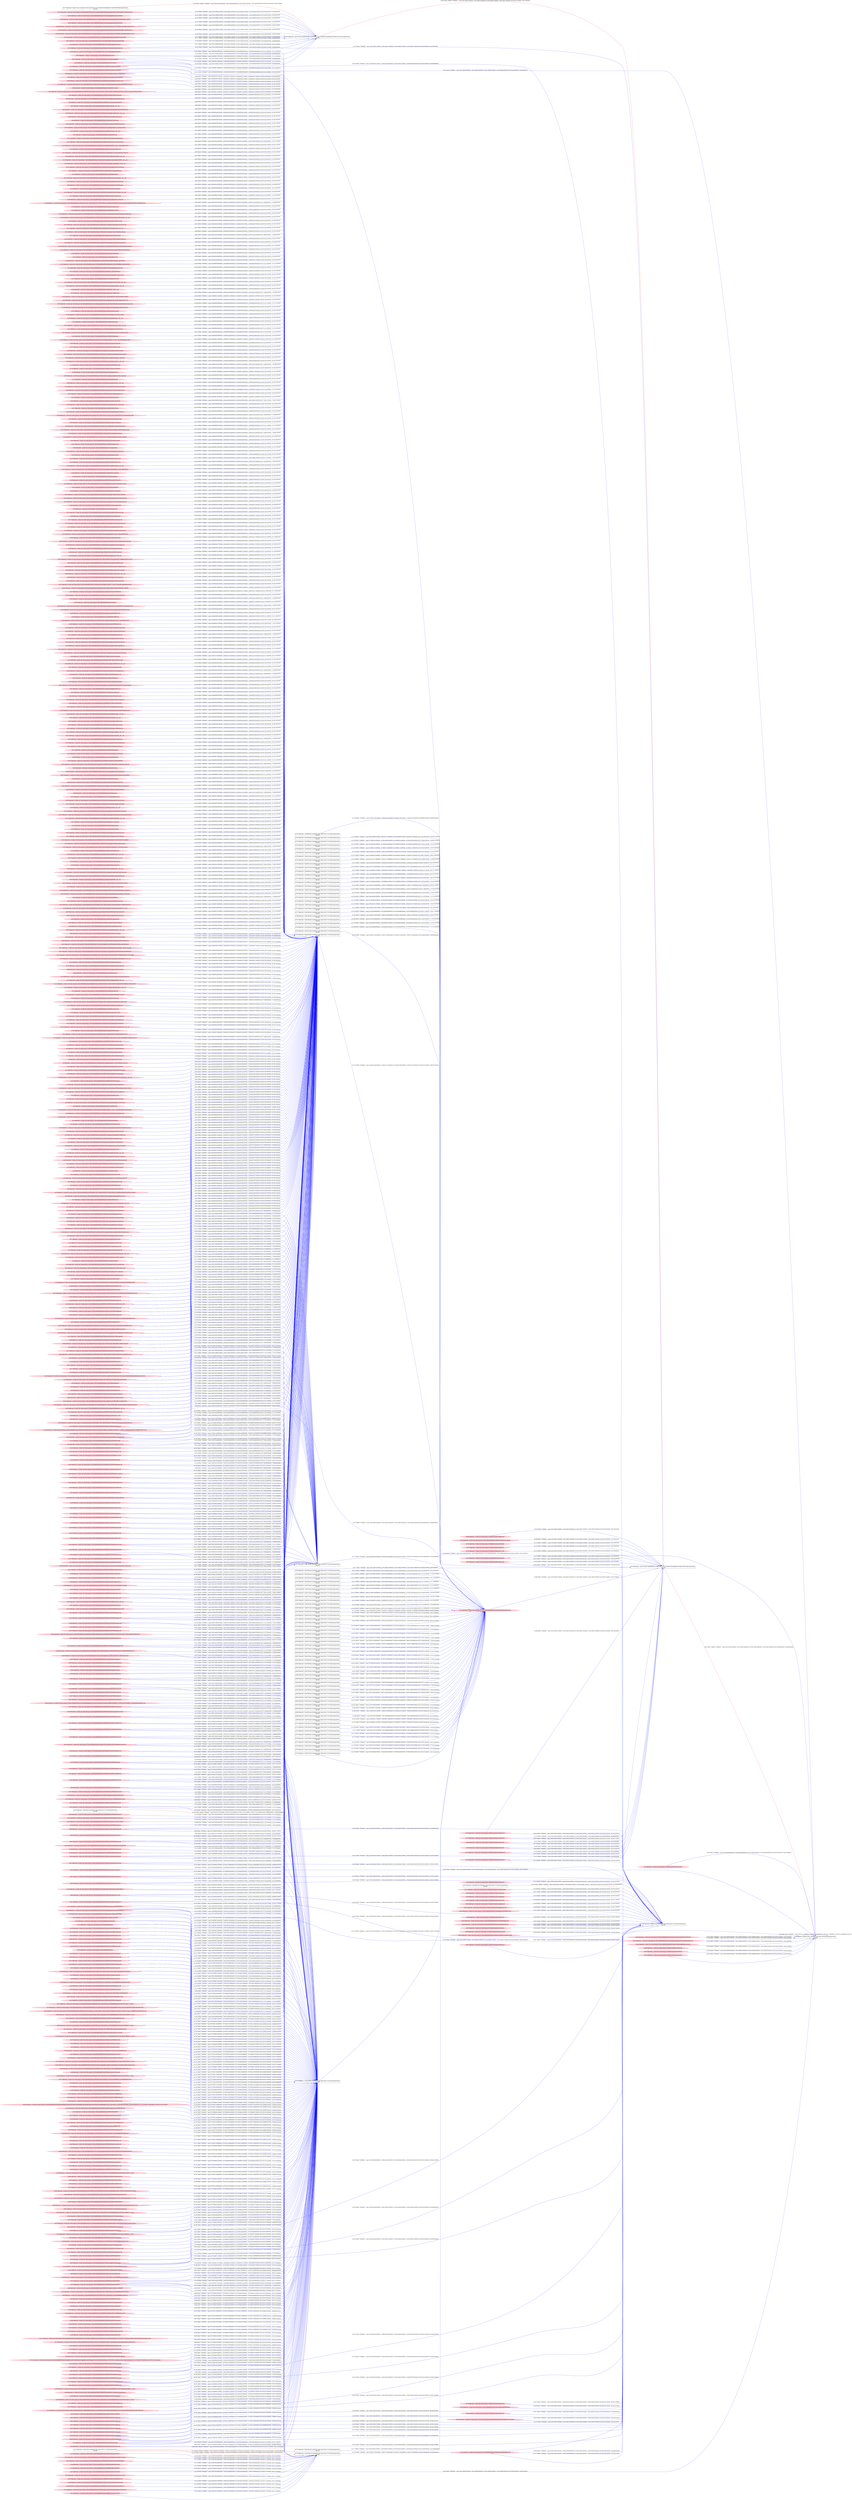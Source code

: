 digraph  {
rankdir=LR
"0"[color=black,label="id:0 HopCount: 0 pid:6132 proc_starttime:0 cmd: owner uid:null owner group id:null,\n null null", shape=box,style=solid];
"0" -> "0" [id=789,__obj="PROC_END"color=blue,label="id:789 PROC_END **NORMAL**  seqs:[1558129111440000000, 1558129111440000000] T:[1558129111440000000, 1558129111440000000] relT:[0, 0]",style=solid];
"12"[color=pink,label="id:12 HopCount: -4 owner uid: owner group id: /Device/HarddiskVolume2/PROGRAM FILES (X86)/MICROSOFT OFFICE/OFFICE15/1033 ", shape=oval,style=filled];
"709"[color=black,label="id:709 HopCount: -3 pid:5392 proc_starttime:0 cmd: owner uid:S-1-5-18 owner group id:null,\n null null", shape=box,style=solid];
"12" -> "709" [id=790,__obj="READ"color=blue,label="id:790 READ **NORMAL**  seqs:[1558046957406000000, 1558046957407000000] T:[1558046957406000000, 1558046957407000000] relT:[82154034000000, 82154033000000]",style=solid];
"2"[color=pink,label="id:2 HopCount: -4 owner uid: owner group id: /Device/HarddiskVolume2/WINDOWS/System32/DriverStore/FileRepository/prnms003.inf_x86_5b0184fdd4027e3f/prnms003.inf ", shape=oval,style=filled];
"2" -> "709" [id=791,__obj="READ"color=blue,label="id:791 READ **NORMAL**  seqs:[1558052025556000000, 1558052025556000000] T:[1558052025556000000, 1558052025556000000] relT:[77085884000000, 77085884000000]",style=solid];
"287"[color=pink,label="id:287 HopCount: -4 owner uid: owner group id: /Device/HarddiskVolume2/Program Files (x86)/Microsoft Office/Office15/MSOHEV.DLL ", shape=oval,style=filled];
"287" -> "709" [id=792,__obj="READ"color=blue,label="id:792 READ **NORMAL**  seqs:[1558052025555000000, 1558052025555000000] T:[1558052025555000000, 1558052025555000000] relT:[77085885000000, 77085885000000]",style=solid];
"4"[color=pink,label="id:4 HopCount: -4 owner uid: owner group id: /Device/HarddiskVolume2/salt/bin/Lib/site-packages/requests/models.pyc ", shape=oval,style=filled];
"4" -> "709" [id=793,__obj="READ"color=blue,label="id:793 READ **NORMAL**  seqs:[1558048362965000000, 1558048362965000000] T:[1558048362965000000, 1558048362965000000] relT:[80748475000000, 80748475000000]",style=solid];
"5"[color=pink,label="id:5 HopCount: -4 owner uid: owner group id: /Device/HarddiskVolume2/Program Files (x86)/Mozilla Thunderbird/defaults ", shape=oval,style=filled];
"5" -> "709" [id=794,__obj="READ"color=blue,label="id:794 READ **NORMAL**  seqs:[1558049960293000000, 1558049960293000000] T:[1558049960293000000, 1558049960293000000] relT:[79151147000000, 79151147000000]",style=solid];
"610"[color=pink,label="id:610 HopCount: -4 owner uid: owner group id: /Device/HarddiskVolume2/PROGRAM FILES (X86)/MICROSOFT OFFICE/TEMPLATES/1033/BLOODPRESSURETRACKER.XLTX ", shape=oval,style=filled];
"610" -> "709" [id=795,__obj="READ"color=blue,label="id:795 READ **NORMAL**  seqs:[1558052025532000000, 1558052025532000000] T:[1558052025532000000, 1558052025532000000] relT:[77085908000000, 77085908000000]",style=solid];
"6"[color=pink,label="id:6 HopCount: -4 owner uid: owner group id: /Device/HarddiskVolume2/salt/bin/Lib/site-packages/requests/api.pyc ", shape=oval,style=filled];
"6" -> "709" [id=796,__obj="READ"color=blue,label="id:796 READ **NORMAL**  seqs:[1558048362966000000, 1558048362966000000] T:[1558048362966000000, 1558048362966000000] relT:[80748474000000, 80748474000000]",style=solid];
"7"[color=pink,label="id:7 HopCount: -4 owner uid: owner group id: /Device/HarddiskVolume2/WINDOWS/SYSTEM32/SPOOL/DRIVERS/COLOR ", shape=oval,style=filled];
"7" -> "709" [id=797,__obj="READ"color=blue,label="id:797 READ **NORMAL**  seqs:[1558049960299000000, 1558049960299000000] T:[1558049960299000000, 1558049960299000000] relT:[79151141000000, 79151141000000]",style=solid];
"8"[color=pink,label="id:8 HopCount: -4 owner uid: owner group id: /Device/HarddiskVolume2/salt/bin/Lib/site-packages/salt/minion.pyc ", shape=oval,style=filled];
"8" -> "709" [id=798,__obj="READ"color=blue,label="id:798 READ **NORMAL**  seqs:[1558048362913000000, 1558048362913000000] T:[1558048362913000000, 1558048362913000000] relT:[80748527000000, 80748527000000]",style=solid];
"9"[color=pink,label="id:9 HopCount: -4 owner uid: owner group id: /Device/HarddiskVolume2/salt/bin/Lib/site-packages/tempora-1.8.dist-info/entry_points.txt ", shape=oval,style=filled];
"9" -> "709" [id=799,__obj="READ"color=blue,label="id:799 READ **NORMAL**  seqs:[1558048362967000000, 1558048362967000000] T:[1558048362967000000, 1558048362967000000] relT:[80748473000000, 80748473000000]",style=solid];
"10"[color=pink,label="id:10 HopCount: -4 owner uid: owner group id: /Device/HarddiskVolume2/salt/bin/Lib/site-packages/requests/auth.pyc ", shape=oval,style=filled];
"10" -> "709" [id=800,__obj="READ"color=blue,label="id:800 READ **NORMAL**  seqs:[1558048362965000000, 1558048362965000000] T:[1558048362965000000, 1558048362965000000] relT:[80748475000000, 80748475000000]",style=solid];
"11"[color=pink,label="id:11 HopCount: -4 owner uid: owner group id: /Device/HarddiskVolume2/salt/bin/Lib/site-packages/cryptography/x509/oid.pyc ", shape=oval,style=filled];
"11" -> "709" [id=801,__obj="READ"color=blue,label="id:801 READ **NORMAL**  seqs:[1558048362964000000, 1558048362964000000] T:[1558048362964000000, 1558048362964000000] relT:[80748476000000, 80748476000000]",style=solid];
"788"[color=pink,label="id:788 HopCount: -4 owner uid: owner group id: /Device/HarddiskVolume2/salt/bin/Lib/site-packages/salt/utils/odict.pyc ", shape=oval,style=filled];
"788" -> "709" [id=802,__obj="READ"color=blue,label="id:802 READ **NORMAL**  seqs:[1558048362896000000, 1558048362896000000] T:[1558048362896000000, 1558048362896000000] relT:[80748544000000, 80748544000000]",style=solid];
"786"[color=pink,label="id:786 HopCount: -4 owner uid: owner group id: /Device/HarddiskVolume2/salt/bin/Lib/site-packages/cryptography/hazmat/primitives/interfaces/__init__.pyc ", shape=oval,style=filled];
"786" -> "709" [id=803,__obj="READ"color=blue,label="id:803 READ **NORMAL**  seqs:[1558048362965000000, 1558048362965000000] T:[1558048362965000000, 1558048362965000000] relT:[80748475000000, 80748475000000]",style=solid];
"787"[color=pink,label="id:787 HopCount: -4 owner uid: owner group id: /Device/HarddiskVolume2/salt/bin/Lib/email/errors.pyc ", shape=oval,style=filled];
"787" -> "709" [id=804,__obj="READ"color=blue,label="id:804 READ **NORMAL**  seqs:[1558048362911000000, 1558048362911000000] T:[1558048362911000000, 1558048362911000000] relT:[80748529000000, 80748529000000]",style=solid];
"3"[color=pink,label="id:3 HopCount: -4 owner uid: owner group id: /Device/HarddiskVolume2/salt/bin/Lib/site-packages/salt/utils/schedule.pyc ", shape=oval,style=filled];
"3" -> "709" [id=805,__obj="READ"color=blue,label="id:805 READ **NORMAL**  seqs:[1558048362902000000, 1558048362902000000] T:[1558048362902000000, 1558048362902000000] relT:[80748538000000, 80748538000000]",style=solid];
"14"[color=pink,label="id:14 HopCount: -4 owner uid: owner group id: /Device/HarddiskVolume2/salt/bin/Lib/site-packages/requests/packages/urllib3/packages/ordered_dict.pyc ", shape=oval,style=filled];
"14" -> "709" [id=806,__obj="READ"color=blue,label="id:806 READ **NORMAL**  seqs:[1558048362965000000, 1558048362965000000] T:[1558048362965000000, 1558048362965000000] relT:[80748475000000, 80748475000000]",style=solid];
"30"[color=pink,label="id:30 HopCount: -4 owner uid: owner group id: /Device/HarddiskVolume2/salt/bin/Lib/site-packages/salt/utils/nb_popen.pyc ", shape=oval,style=filled];
"30" -> "709" [id=807,__obj="READ"color=blue,label="id:807 READ **NORMAL**  seqs:[1558048362967000000, 1558048362967000000] T:[1558048362967000000, 1558048362967000000] relT:[80748473000000, 80748473000000]",style=solid];
"15"[color=pink,label="id:15 HopCount: -4 owner uid: owner group id: /Device/HarddiskVolume2/salt/bin/lib/subprocess.pyc ", shape=oval,style=filled];
"15" -> "709" [id=808,__obj="READ"color=blue,label="id:808 READ **NORMAL**  seqs:[1558048362889000000, 1558048362889000000] T:[1558048362889000000, 1558048362889000000] relT:[80748551000000, 80748551000000]",style=solid];
"410"[color=pink,label="id:410 HopCount: -4 owner uid: owner group id: /Device/HarddiskVolume2/WINDOWS/SYSTEM32/NETAPI32.dll ", shape=oval,style=filled];
"410" -> "709" [id=809,__obj="READ"color=blue,label="id:809 READ **NORMAL**  seqs:[1558048362895000000, 1558048362973000000] T:[1558048362895000000, 1558048362973000000] relT:[80748545000000, 80748467000000]",style=solid];
"17"[color=pink,label="id:17 HopCount: -4 owner uid: owner group id: /Device/HarddiskVolume2/salt/bin/Lib/site-packages/salt/utils/xmlutil.pyc ", shape=oval,style=filled];
"17" -> "709" [id=810,__obj="READ"color=blue,label="id:810 READ **NORMAL**  seqs:[1558048362916000000, 1558048362916000000] T:[1558048362916000000, 1558048362916000000] relT:[80748524000000, 80748524000000]",style=solid];
"18"[color=pink,label="id:18 HopCount: -4 owner uid: owner group id: /Device/HarddiskVolume2/salt/bin/Lib/site-packages/packaging/_structures.pyc ", shape=oval,style=filled];
"18" -> "709" [id=811,__obj="READ"color=blue,label="id:811 READ **NORMAL**  seqs:[1558048362912000000, 1558048362912000000] T:[1558048362912000000, 1558048362912000000] relT:[80748528000000, 80748528000000]",style=solid];
"16"[color=black,label="id:16 HopCount: -1 pid:1720 proc_starttime:0 cmd: owner uid:S-1-5-21-231540947-922634896-4161786520-1004 owner group id:null,\n null null", shape=box,style=solid];
"16" -> "0" [id=812,__obj="PROC_CREATE"color=red,label="id:812 PROC_CREATE **NORMAL**  seqs:[1558124066746000000, 1558124066746000000] T:[1558124066746000000, 1558124066746000000] relT:[5044694000000, 5044694000000]",style=solid];
"20"[color=pink,label="id:20 HopCount: -4 owner uid: owner group id: /Device/HarddiskVolume2/Users/admin/Videos ", shape=oval,style=filled];
"20" -> "709" [id=813,__obj="READ"color=blue,label="id:813 READ **NORMAL**  seqs:[1558046957409000000, 1558046957409000000] T:[1558046957409000000, 1558046957409000000] relT:[82154031000000, 82154031000000]",style=solid];
"21"[color=pink,label="id:21 HopCount: -4 owner uid: owner group id: /Device/HarddiskVolume2/salt/bin/Lib/site-packages/PyYAML-3.11-py2.7-win-amd64.egg/yaml/resolver.pyc ", shape=oval,style=filled];
"21" -> "709" [id=814,__obj="READ"color=blue,label="id:814 READ **NORMAL**  seqs:[1558048362897000000, 1558048362898000000] T:[1558048362897000000, 1558048362897000000] relT:[80748543000000, 80748543000000]",style=solid];
"19"[color=pink,label="id:19 HopCount: -1 owner uid: owner group id: /Device/HarddiskVolume2/WINDOWS/system32/rsaenh.dll ", shape=oval,style=filled];
"19" -> "0" [id=815,__obj="READ"color=blue,label="id:815 READ **NORMAL**  seqs:[1558124066934000000, 1558124066935000000] T:[1558124066934000000, 1558124066934000000] relT:[5044506000000, 5044506000000]",style=solid];
"248"[color=pink,label="id:248 HopCount: -4 owner uid: owner group id: /Device/HarddiskVolume2/WINDOWS/FONTS/STATICCACHE.DAT ", shape=oval,style=filled];
"248" -> "709" [id=816,__obj="READ"color=blue,label="id:816 READ **NORMAL**  seqs:[1558052025531000000, 1558052025531000000] T:[1558052025531000000, 1558052025531000000] relT:[77085909000000, 77085909000000]",style=solid];
"23"[color=pink,label="id:23 HopCount: -4 owner uid: owner group id: /Device/HarddiskVolume2/salt/bin/Lib/site-packages/cryptography/hazmat/primitives/ciphers/algorithms.pyc ", shape=oval,style=filled];
"23" -> "709" [id=817,__obj="READ"color=blue,label="id:817 READ **NORMAL**  seqs:[1558048362965000000, 1558048362965000000] T:[1558048362965000000, 1558048362965000000] relT:[80748475000000, 80748475000000]",style=solid];
"24"[color=pink,label="id:24 HopCount: -4 owner uid: owner group id: /Device/HarddiskVolume2/salt/bin/lib/weakref.pyc ", shape=oval,style=filled];
"24" -> "709" [id=818,__obj="READ"color=blue,label="id:818 READ **NORMAL**  seqs:[1558048362888000000, 1558048362888000000] T:[1558048362888000000, 1558048362888000000] relT:[80748552000000, 80748552000000]",style=solid];
"22"[color=pink,label="id:22 HopCount: -1 owner uid: owner group id: /Device/HarddiskVolume2/Windows/System32/bcrypt.dll ", shape=oval,style=filled];
"22" -> "0" [id=819,__obj="READ"color=blue,label="id:819 READ **NORMAL**  seqs:[1558124066935000000, 1558124066936000000] T:[1558124066935000000, 1558124066935000000] relT:[5044505000000, 5044505000000]",style=solid];
"1"[color=pink,label="id:1 HopCount: -4 owner uid: owner group id: /Device/HarddiskVolume2/WINDOWS/SYSTEM32/tzres.dll ", shape=oval,style=filled];
"1" -> "709" [id=820,__obj="READ"color=blue,label="id:820 READ **NORMAL**  seqs:[1558048362886000000, 1558048362886000000] T:[1558048362886000000, 1558048362886000000] relT:[80748554000000, 80748554000000]",style=solid];
"25"[color=pink,label="id:25 HopCount: -1 owner uid: owner group id: /Windows/System32/mswsock.dll ", shape=oval,style=filled];
"25" -> "0" [id=821,__obj="READ"color=blue,label="id:821 READ **NORMAL**  seqs:[1558124066930000000, 1558124066930000000] T:[1558124066930000000, 1558124066930000000] relT:[5044510000000, 5044510000000]",style=solid];
"26"[color=pink,label="id:26 HopCount: -4 owner uid: owner group id: /Device/HarddiskVolume2/WINDOWS/system32/wincorlib.DLL ", shape=oval,style=filled];
"773"[color=black,label="id:773 HopCount: -3 pid:2516 proc_starttime:0 cmd: owner uid:S-1-5-18 owner group id:null,\n null null", shape=box,style=solid];
"26" -> "773" [id=822,__obj="READ"color=blue,label="id:822 READ **NORMAL**  seqs:[1557943864415000000, 1557943864427000000] T:[1557943864415000000, 1557943864415000000] relT:[185247025000000, 185247025000000]",style=solid];
"27"[color=pink,label="id:27 HopCount: -4 owner uid: owner group id: /Device/HarddiskVolume2/Windows/SysWOW64/kernel32.dll ", shape=oval,style=filled];
"27" -> "773" [id=823,__obj="READ"color=blue,label="id:823 READ **NORMAL**  seqs:[1557943814042000000, 1557943868761000000] T:[1557943814042000000, 1557943814042000000] relT:[185297398000000, 185297398000000]",style=solid];
"28"[color=pink,label="id:28 HopCount: -4 owner uid: owner group id: /Device/HarddiskVolume2/PROGRAM FILES (X86)/MOZILLA THUNDERBIRD/MOZGLUE.DLL ", shape=oval,style=filled];
"28" -> "773" [id=824,__obj="READ"color=blue,label="id:824 READ **NORMAL**  seqs:[1557943814044000000, 1557943814068000000] T:[1557943814044000000, 1557943814068000000] relT:[185297396000000, 185297372000000]",style=solid];
"29"[color=pink,label="id:29 HopCount: -4 owner uid: owner group id: /Device/HarddiskVolume2/Windows/System32/usermgrproxy.dll ", shape=oval,style=filled];
"29" -> "773" [id=825,__obj="READ"color=blue,label="id:825 READ **NORMAL**  seqs:[1557943864415000000, 1557943864427000000] T:[1557943864415000000, 1557943864427000000] relT:[185247025000000, 185247013000000]",style=solid];
"319"[color=pink,label="id:319 HopCount: -4 owner uid: owner group id: /Device/HarddiskVolume2/Windows ", shape=oval,style=filled];
"319" -> "773" [id=826,__obj="READ"color=blue,label="id:826 READ **NORMAL**  seqs:[1557944051937000000, 1557944588916000000] T:[1557944051937000000, 1557944588916000000] relT:[185059503000000, 184522524000000]",style=solid];
"525"[color=pink,label="id:525 HopCount: -4 owner uid: owner group id: /Device/HarddiskVolume2/salt/bin/Lib/site-packages/cryptography/hazmat/primitives/ciphers/modes.pyc ", shape=oval,style=filled];
"525" -> "709" [id=827,__obj="READ"color=blue,label="id:827 READ **NORMAL**  seqs:[1558048362965000000, 1558048362965000000] T:[1558048362965000000, 1558048362965000000] relT:[80748475000000, 80748475000000]",style=solid];
"32"[color=pink,label="id:32 HopCount: -4 owner uid: owner group id: /Device/HarddiskVolume2/salt/bin/Lib/site-packages/salt/utils/itertools.py ", shape=oval,style=filled];
"32" -> "709" [id=828,__obj="READ"color=blue,label="id:828 READ **NORMAL**  seqs:[1558052025553000000, 1558052025553000000] T:[1558052025553000000, 1558052025553000000] relT:[77085887000000, 77085887000000]",style=solid];
"33"[color=pink,label="id:33 HopCount: -4 owner uid: owner group id: /Device/HarddiskVolume2/salt/bin/Lib/site-packages/cryptography/x509/base.pyc ", shape=oval,style=filled];
"33" -> "709" [id=829,__obj="READ"color=blue,label="id:829 READ **NORMAL**  seqs:[1558048362963000000, 1558048362963000000] T:[1558048362963000000, 1558048362963000000] relT:[80748477000000, 80748477000000]",style=solid];
"35"[color=pink,label="id:35 HopCount: -4 owner uid: owner group id: /Device/HarddiskVolume2/salt/bin/Lib/multiprocessing/queues.pyc ", shape=oval,style=filled];
"35" -> "709" [id=830,__obj="READ"color=blue,label="id:830 READ **NORMAL**  seqs:[1558048362901000000, 1558048362902000000] T:[1558048362901000000, 1558048362901000000] relT:[80748539000000, 80748539000000]",style=solid];
"34"[color=pink,label="id:34 HopCount: -4 owner uid: owner group id: /Device/HarddiskVolume2/Windows/System32/Windows.Web.Http.dll ", shape=oval,style=filled];
"34" -> "709" [id=831,__obj="READ"color=blue,label="id:831 READ **NORMAL**  seqs:[1558049960038000000, 1558049960039000000] T:[1558049960038000000, 1558049960038000000] relT:[79151402000000, 79151402000000]",style=solid];
"45"[color=pink,label="id:45 HopCount: -4 owner uid: owner group id: /Device/HarddiskVolume2/WINDOWS/SYSTEM32/SPPOBJS.DLL ", shape=oval,style=filled];
"45" -> "709" [id=832,__obj="READ"color=blue,label="id:832 READ **NORMAL**  seqs:[1558052026998000000, 1558052026998000000] T:[1558052026998000000, 1558052026998000000] relT:[77084442000000, 77084442000000]",style=solid];
"36"[color=pink,label="id:36 HopCount: -4 owner uid: owner group id: /Device/HarddiskVolume2/salt/bin/Lib/site-packages/win32/_win32sysloader.pyd ", shape=oval,style=filled];
"36" -> "709" [id=833,__obj="READ"color=blue,label="id:833 READ **NORMAL**  seqs:[1558048362895000000, 1558048362973000000] T:[1558048362895000000, 1558048362973000000] relT:[80748545000000, 80748467000000]",style=solid];
"37"[color=pink,label="id:37 HopCount: -4 owner uid: owner group id: /Device/HarddiskVolume2/Windows/System32/sxs.dll ", shape=oval,style=filled];
"37" -> "709" [id=834,__obj="READ"color=blue,label="id:834 READ **NORMAL**  seqs:[1558048362975000000, 1558048362975000000] T:[1558048362975000000, 1558048362975000000] relT:[80748465000000, 80748465000000]",style=solid];
"38"[color=pink,label="id:38 HopCount: -4 owner uid: owner group id: /Device/HarddiskVolume2/salt/bin/Lib/site-packages/zmq/utils/__init__.pyc ", shape=oval,style=filled];
"38" -> "709" [id=835,__obj="READ"color=blue,label="id:835 READ **NORMAL**  seqs:[1558048362906000000, 1558048362906000000] T:[1558048362906000000, 1558048362906000000] relT:[80748534000000, 80748534000000]",style=solid];
"39"[color=pink,label="id:39 HopCount: -4 owner uid: owner group id: /Device/HarddiskVolume2/salt/bin/Lib/site-packages/salt/utils/psutil_compat.pyc ", shape=oval,style=filled];
"39" -> "709" [id=836,__obj="READ"color=blue,label="id:836 READ **NORMAL**  seqs:[1558048362913000000, 1558048362960000000] T:[1558048362913000000, 1558048362960000000] relT:[80748527000000, 80748480000000]",style=solid];
"40"[color=pink,label="id:40 HopCount: -4 owner uid: owner group id: /Device/HarddiskVolume2/salt/bin/Lib/site-packages/zmq/backend/cython/message.pyd ", shape=oval,style=filled];
"40" -> "709" [id=837,__obj="READ"color=blue,label="id:837 READ **NORMAL**  seqs:[1558048362906000000, 1558048362976000000] T:[1558048362906000000, 1558048362976000000] relT:[80748534000000, 80748464000000]",style=solid];
"41"[color=pink,label="id:41 HopCount: -4 owner uid: owner group id: /Device/HarddiskVolume2/WINDOWS/SYSTEM32/EN-US/D2D1.DLL.MUI ", shape=oval,style=filled];
"41" -> "709" [id=838,__obj="READ"color=blue,label="id:838 READ **NORMAL**  seqs:[1558052025530000000, 1558052025530000000] T:[1558052025530000000, 1558052025530000000] relT:[77085910000000, 77085910000000]",style=solid];
"13"[color=pink,label="id:13 HopCount: -4 owner uid: owner group id: /Device/HarddiskVolume2/salt/bin/Lib/site-packages/zmq/sugar/poll.pyc ", shape=oval,style=filled];
"13" -> "709" [id=839,__obj="READ"color=blue,label="id:839 READ **NORMAL**  seqs:[1558048362907000000, 1558048362907000000] T:[1558048362907000000, 1558048362907000000] relT:[80748533000000, 80748533000000]",style=solid];
"31"[color=pink,label="id:31 HopCount: -4 owner uid: owner group id: /Device/HarddiskVolume2/WINDOWS/SYSTEM32/EN-US/FMS.DLL.MUI ", shape=oval,style=filled];
"31" -> "773" [id=840,__obj="READ"color=blue,label="id:840 READ **NORMAL**  seqs:[1557944212500000000, 1557944212500000000] T:[1557944212500000000, 1557944212500000000] relT:[184898940000000, 184898940000000]",style=solid];
"42"[color=pink,label="id:42 HopCount: -4 owner uid: owner group id: /Device/HarddiskVolume2/Windows/System32/threadpoolwinrt.dll ", shape=oval,style=filled];
"42" -> "773" [id=841,__obj="READ"color=blue,label="id:841 READ **NORMAL**  seqs:[1557943864427000000, 1557943864427000000] T:[1557943864427000000, 1557943864427000000] relT:[185247013000000, 185247013000000]",style=solid];
"43"[color=pink,label="id:43 HopCount: -4 owner uid: owner group id: /Device/HarddiskVolume2/Windows/SysWOW64/profapi.dll ", shape=oval,style=filled];
"43" -> "773" [id=842,__obj="READ"color=blue,label="id:842 READ **NORMAL**  seqs:[1557943814050000000, 1557943814070000000] T:[1557943814050000000, 1557943814050000000] relT:[185297390000000, 185297390000000]",style=solid];
"44"[color=pink,label="id:44 HopCount: -4 owner uid: owner group id: /Device/HarddiskVolume2/PROGRAM FILES (X86)/MOZILLA THUNDERBIRD/NSS3.DLL ", shape=oval,style=filled];
"44" -> "773" [id=843,__obj="READ"color=blue,label="id:843 READ **NORMAL**  seqs:[1557943814048000000, 1557943814070000000] T:[1557943814048000000, 1557943814048000000] relT:[185297392000000, 185297392000000]",style=solid];
"45" -> "773" [id=844,__obj="READ"color=blue,label="id:844 READ **NORMAL**  seqs:[1557943871427000000, 1557943871427000000] T:[1557943871427000000, 1557943871427000000] relT:[185240013000000, 185240013000000]",style=solid];
"49"[color=pink,label="id:49 HopCount: -4 owner uid: owner group id: /Device/HarddiskVolume2/Users/Public/Desktop ", shape=oval,style=filled];
"49" -> "709" [id=845,__obj="READ"color=blue,label="id:845 READ **NORMAL**  seqs:[1558046957410000000, 1558046957410000000] T:[1558046957410000000, 1558046957410000000] relT:[82154030000000, 82154030000000]",style=solid];
"613"[color=pink,label="id:613 HopCount: -4 owner uid: owner group id: /Device/HarddiskVolume2/Windows/System32/srvcli.dll ", shape=oval,style=filled];
"613" -> "709" [id=846,__obj="READ"color=blue,label="id:846 READ **NORMAL**  seqs:[1558048362973000000, 1558048362973000000] T:[1558048362973000000, 1558048362973000000] relT:[80748467000000, 80748467000000]",style=solid];
"119"[color=pink,label="id:119 HopCount: -4 owner uid: owner group id: /Device/HarddiskVolume2/WINDOWS/System32/en-US/KERNELBASE.dll.mui ", shape=oval,style=filled];
"119" -> "709" [id=847,__obj="READ"color=blue,label="id:847 READ **NORMAL**  seqs:[1558047652633000000, 1558047652633000000] T:[1558047652633000000, 1558047652633000000] relT:[81458807000000, 81458807000000]",style=solid];
"50"[color=pink,label="id:50 HopCount: -4 owner uid: owner group id: /Device/HarddiskVolume2/salt/bin/Lib/site-packages/pip-9.0.1.dist-info/entry_points.txt ", shape=oval,style=filled];
"50" -> "709" [id=848,__obj="READ"color=blue,label="id:848 READ **NORMAL**  seqs:[1558048362967000000, 1558048362967000000] T:[1558048362967000000, 1558048362967000000] relT:[80748473000000, 80748473000000]",style=solid];
"51"[color=pink,label="id:51 HopCount: -4 owner uid: owner group id: /Device/HarddiskVolume2/salt/bin/Lib/site-packages/pythoncom.pyc ", shape=oval,style=filled];
"51" -> "709" [id=849,__obj="READ"color=blue,label="id:849 READ **NORMAL**  seqs:[1558048362902000000, 1558048362902000000] T:[1558048362902000000, 1558048362902000000] relT:[80748538000000, 80748538000000]",style=solid];
"52"[color=pink,label="id:52 HopCount: -4 owner uid: owner group id: /Device/HarddiskVolume2/Windows/SysWOW64/DWrite.dll ", shape=oval,style=filled];
"52" -> "709" [id=850,__obj="READ"color=blue,label="id:850 READ **NORMAL**  seqs:[1558052025554000000, 1558052025554000000] T:[1558052025554000000, 1558052025554000000] relT:[77085886000000, 77085886000000]",style=solid];
"56"[color=pink,label="id:56 HopCount: -4 owner uid: owner group id: /Device/HarddiskVolume2/salt/bin/Lib/site-packages/salt/utils/kinds.pyc ", shape=oval,style=filled];
"56" -> "709" [id=851,__obj="READ"color=blue,label="id:851 READ **NORMAL**  seqs:[1558048362966000000, 1558048362966000000] T:[1558048362966000000, 1558048362966000000] relT:[80748474000000, 80748474000000]",style=solid];
"425"[color=pink,label="id:425 HopCount: -4 owner uid: owner group id: /Device/HarddiskVolume2/Windows/System32/crypt32.dll ", shape=oval,style=filled];
"425" -> "709" [id=852,__obj="READ"color=blue,label="id:852 READ **NORMAL**  seqs:[1558047433767000000, 1558052049625000000] T:[1558047433767000000, 1558052049622000000] relT:[81677673000000, 77061818000000]",style=solid];
"54"[color=pink,label="id:54 HopCount: -4 owner uid: owner group id: /Device/HarddiskVolume2/PROGRAM FILES (X86)/MICROSOFT OFFICE/OFFICE15/ADDINS/POWER VIEW EXCEL ADD-IN ", shape=oval,style=filled];
"54" -> "709" [id=853,__obj="READ"color=blue,label="id:853 READ **NORMAL**  seqs:[1558046957407000000, 1558046957407000000] T:[1558046957407000000, 1558046957407000000] relT:[82154033000000, 82154033000000]",style=solid];
"55"[color=pink,label="id:55 HopCount: -4 owner uid: owner group id: /Device/HarddiskVolume2/salt/bin/Lib/site-packages/tornado/platform/posix.pyc ", shape=oval,style=filled];
"55" -> "709" [id=854,__obj="READ"color=blue,label="id:854 READ **NORMAL**  seqs:[1558048362909000000, 1558048362910000000] T:[1558048362909000000, 1558048362909000000] relT:[80748531000000, 80748531000000]",style=solid];
"57"[color=pink,label="id:57 HopCount: -4 owner uid: owner group id: /Device/HarddiskVolume2/salt/bin/Lib/rfc822.pyc ", shape=oval,style=filled];
"57" -> "709" [id=855,__obj="READ"color=blue,label="id:855 READ **NORMAL**  seqs:[1558048362916000000, 1558048362916000000] T:[1558048362916000000, 1558048362916000000] relT:[80748524000000, 80748524000000]",style=solid];
"58"[color=pink,label="id:58 HopCount: -4 owner uid: owner group id: /Device/HarddiskVolume2/salt/bin/Lib/site-packages/backports/ssl_match_hostname/__init__.pyc ", shape=oval,style=filled];
"58" -> "709" [id=856,__obj="READ"color=blue,label="id:856 READ **NORMAL**  seqs:[1558048362918000000, 1558048362967000000] T:[1558048362918000000, 1558048362967000000] relT:[80748522000000, 80748473000000]",style=solid];
"59"[color=pink,label="id:59 HopCount: -4 owner uid: owner group id: /Device/HarddiskVolume2/Users/admin/AppData/Local/Microsoft/Windows ", shape=oval,style=filled];
"59" -> "709" [id=857,__obj="READ"color=blue,label="id:857 READ **NORMAL**  seqs:[1558046957408000000, 1558046957408000000] T:[1558046957408000000, 1558046957408000000] relT:[82154032000000, 82154032000000]",style=solid];
"60"[color=pink,label="id:60 HopCount: -4 owner uid: owner group id: /Device/HarddiskVolume2/salt/bin/Lib/site-packages/jinja2/exceptions.pyc ", shape=oval,style=filled];
"60" -> "709" [id=858,__obj="READ"color=blue,label="id:858 READ **NORMAL**  seqs:[1558048362915000000, 1558048362915000000] T:[1558048362915000000, 1558048362915000000] relT:[80748525000000, 80748525000000]",style=solid];
"61"[color=pink,label="id:61 HopCount: -4 owner uid: owner group id: /Device/HarddiskVolume2/salt/bin/Lib/site-packages/jinja2/ext.pyc ", shape=oval,style=filled];
"61" -> "709" [id=859,__obj="READ"color=blue,label="id:859 READ **NORMAL**  seqs:[1558048362961000000, 1558048362961000000] T:[1558048362961000000, 1558048362961000000] relT:[80748479000000, 80748479000000]",style=solid];
"62"[color=pink,label="id:62 HopCount: -4 owner uid: owner group id: /Device/HarddiskVolume2/Program Files (x86)/Mozilla Thunderbird/fonts ", shape=oval,style=filled];
"62" -> "709" [id=860,__obj="READ"color=blue,label="id:860 READ **NORMAL**  seqs:[1558049960294000000, 1558049960295000000] T:[1558049960294000000, 1558049960295000000] relT:[79151146000000, 79151145000000]",style=solid];
"46"[color=pink,label="id:46 HopCount: -4 owner uid: owner group id: /Device/HarddiskVolume2/Windows/System32/shell32.dll ", shape=oval,style=filled];
"46" -> "773" [id=861,__obj="READ"color=blue,label="id:861 READ **NORMAL**  seqs:[1557944212496000000, 1557944212524000000] T:[1557944212496000000, 1557944212496000000] relT:[184898944000000, 184898944000000]",style=solid];
"671"[color=pink,label="id:671 HopCount: -1 owner uid: owner group id: /Device/HarddiskVolume2/Windows/System32/mswsock.dll ", shape=oval,style=filled];
"671" -> "709" [id=862,__obj="READ"color=blue,label="id:862 READ **NORMAL**  seqs:[1558048362977000000, 1558048362977000000] T:[1558048362977000000, 1558048362977000000] relT:[80748463000000, 80748463000000]",style=solid];
"646"[color=pink,label="id:646 HopCount: -4 owner uid: owner group id: /Device/HarddiskVolume2/Windows/System32/imm32.dll ", shape=oval,style=filled];
"646" -> "773" [id=863,__obj="READ"color=blue,label="id:863 READ **NORMAL**  seqs:[1557943864427000000, 1557943864427000000] T:[1557943864427000000, 1557943864427000000] relT:[185247013000000, 185247013000000]",style=solid];
"312"[color=pink,label="id:312 HopCount: -4 owner uid: owner group id: /Device/HarddiskVolume4 ", shape=oval,style=filled];
"312" -> "773" [id=864,__obj="READ"color=blue,label="id:864 READ **NORMAL**  seqs:[1557944051937000000, 1557944588916000000] T:[1557944051937000000, 1557944588916000000] relT:[185059503000000, 184522524000000]",style=solid];
"63"[color=pink,label="id:63 HopCount: -4 owner uid: owner group id: /Device/HarddiskVolume2/PROGRAM FILES (X86)/MOZILLA THUNDERBIRD/LGPLLIBS.DLL ", shape=oval,style=filled];
"63" -> "773" [id=865,__obj="READ"color=blue,label="id:865 READ **NORMAL**  seqs:[1557943814049000000, 1557943814069000000] T:[1557943814049000000, 1557943814069000000] relT:[185297391000000, 185297371000000]",style=solid];
"64"[color=pink,label="id:64 HopCount: -4 owner uid: owner group id: /Device/HarddiskVolume2/WINDOWS/system32/windows.storage.dll ", shape=oval,style=filled];
"64" -> "773" [id=866,__obj="READ"color=blue,label="id:866 READ **NORMAL**  seqs:[1557943864416000000, 1557943864427000000] T:[1557943864416000000, 1557943864427000000] relT:[185247024000000, 185247013000000]",style=solid];
"65"[color=pink,label="id:65 HopCount: -4 owner uid: owner group id: /Device/HarddiskVolume2/PROGRAM FILES (X86)/MOZILLA THUNDERBIRD/MSVCP140.DLL ", shape=oval,style=filled];
"65" -> "773" [id=867,__obj="READ"color=blue,label="id:867 READ **NORMAL**  seqs:[1557943814044000000, 1557943814068000000] T:[1557943814045000000, 1557943814068000000] relT:[185297395000000, 185297372000000]",style=solid];
"53"[color=pink,label="id:53 HopCount: -4 owner uid: owner group id: /Device/HarddiskVolume2/salt/bin/Lib/site-packages/easy-install.pth ", shape=oval,style=filled];
"53" -> "709" [id=868,__obj="READ"color=blue,label="id:868 READ **NORMAL**  seqs:[1558048362887000000, 1558048362887000000] T:[1558048362887000000, 1558048362887000000] relT:[80748553000000, 80748553000000]",style=solid];
"68"[color=pink,label="id:68 HopCount: -4 owner uid: owner group id: /Device/HarddiskVolume2/salt/bin/Lib/site-packages/markupsafe/_speedups.pyd ", shape=oval,style=filled];
"68" -> "709" [id=869,__obj="READ"color=blue,label="id:869 READ **NORMAL**  seqs:[1558048362914000000, 1558048362977000000] T:[1558048362914000000, 1558048362977000000] relT:[80748526000000, 80748463000000]",style=solid];
"69"[color=pink,label="id:69 HopCount: -4 owner uid: owner group id: /Device/HarddiskVolume2/salt/bin/Lib/site-packages/requests/packages/urllib3/util/timeout.pyc ", shape=oval,style=filled];
"69" -> "709" [id=870,__obj="READ"color=blue,label="id:870 READ **NORMAL**  seqs:[1558048362962000000, 1558048362962000000] T:[1558048362962000000, 1558048362962000000] relT:[80748478000000, 80748478000000]",style=solid];
"70"[color=pink,label="id:70 HopCount: -4 owner uid: owner group id: /Device/HarddiskVolume2/salt/bin/Lib/site-packages/salt/utils/cloud.pyc ", shape=oval,style=filled];
"70" -> "709" [id=871,__obj="READ"color=blue,label="id:871 READ **NORMAL**  seqs:[1558048362967000000, 1558048362967000000] T:[1558048362967000000, 1558048362967000000] relT:[80748473000000, 80748473000000]",style=solid];
"71"[color=pink,label="id:71 HopCount: -4 owner uid: owner group id: /Device/HarddiskVolume2/salt/bin/Lib/BaseHTTPServer.pyc ", shape=oval,style=filled];
"71" -> "709" [id=872,__obj="READ"color=blue,label="id:872 READ **NORMAL**  seqs:[1558048362966000000, 1558048362966000000] T:[1558048362966000000, 1558048362966000000] relT:[80748474000000, 80748474000000]",style=solid];
"74"[color=pink,label="id:74 HopCount: -4 owner uid: owner group id: /Device/HarddiskVolume2/Users/admin/AppData/Local/Microsoft ", shape=oval,style=filled];
"74" -> "709" [id=873,__obj="READ"color=blue,label="id:873 READ **NORMAL**  seqs:[1558046957408000000, 1558046957408000000] T:[1558046957408000000, 1558046957408000000] relT:[82154032000000, 82154032000000]",style=solid];
"73"[color=pink,label="id:73 HopCount: -4 owner uid: owner group id: /Device/HarddiskVolume2/WINDOWS/SYSTEM32/Secur32.dll ", shape=oval,style=filled];
"73" -> "709" [id=874,__obj="READ"color=blue,label="id:874 READ **NORMAL**  seqs:[1558048362894000000, 1558048362894000000] T:[1558048362894000000, 1558048362894000000] relT:[80748546000000, 80748546000000]",style=solid];
"75"[color=pink,label="id:75 HopCount: -4 owner uid: owner group id: /Device/HarddiskVolume2/Windows/System32/wbem/wbemdisp.dll ", shape=oval,style=filled];
"75" -> "709" [id=875,__obj="READ"color=blue,label="id:875 READ **NORMAL**  seqs:[1558048362975000000, 1558048362975000000] T:[1558048362975000000, 1558048362975000000] relT:[80748465000000, 80748465000000]",style=solid];
"76"[color=pink,label="id:76 HopCount: -4 owner uid: owner group id: /Device/HarddiskVolume2/salt/bin/Lib/site-packages/cryptography/hazmat/bindings/__init__.pyc ", shape=oval,style=filled];
"76" -> "709" [id=876,__obj="READ"color=blue,label="id:876 READ **NORMAL**  seqs:[1558048362963000000, 1558048362963000000] T:[1558048362963000000, 1558048362963000000] relT:[80748477000000, 80748477000000]",style=solid];
"77"[color=pink,label="id:77 HopCount: -4 owner uid: owner group id: /Device/HarddiskVolume2/salt/bin/Lib/site-packages/asn1crypto/_types.pyc ", shape=oval,style=filled];
"77" -> "709" [id=877,__obj="READ"color=blue,label="id:877 READ **NORMAL**  seqs:[1558048362964000000, 1558048362964000000] T:[1558048362964000000, 1558048362964000000] relT:[80748476000000, 80748476000000]",style=solid];
"78"[color=pink,label="id:78 HopCount: -4 owner uid: owner group id: /Device/HarddiskVolume2/Users/admin/OneDrive ", shape=oval,style=filled];
"78" -> "709" [id=878,__obj="READ"color=blue,label="id:878 READ **NORMAL**  seqs:[1558046957409000000, 1558046957409000000] T:[1558046957409000000, 1558046957409000000] relT:[82154031000000, 82154031000000]",style=solid];
"79"[color=pink,label="id:79 HopCount: -4 owner uid: owner group id: /Device/HarddiskVolume2/salt/bin/Lib/site-packages/psutil/_pswindows.pyc ", shape=oval,style=filled];
"79" -> "709" [id=879,__obj="READ"color=blue,label="id:879 READ **NORMAL**  seqs:[1558048362894000000, 1558048362894000000] T:[1558048362894000000, 1558048362894000000] relT:[80748546000000, 80748546000000]",style=solid];
"80"[color=pink,label="id:80 HopCount: -4 owner uid: owner group id: /Device/HarddiskVolume2/salt/bin/Lib/site-packages/psutil/_psutil_windows.pyd ", shape=oval,style=filled];
"80" -> "709" [id=880,__obj="READ"color=blue,label="id:880 READ **NORMAL**  seqs:[1558048362973000000, 1558048362973000000] T:[1558048362973000000, 1558048362973000000] relT:[80748467000000, 80748467000000]",style=solid];
"81"[color=pink,label="id:81 HopCount: -4 owner uid: owner group id: /Device/HarddiskVolume2/salt/bin/Lib/site-packages/salt/_compat.pyc ", shape=oval,style=filled];
"81" -> "709" [id=881,__obj="READ"color=blue,label="id:881 READ **NORMAL**  seqs:[1558048362903000000, 1558048362904000000] T:[1558048362904000000, 1558048362904000000] relT:[80748536000000, 80748536000000]",style=solid];
"495"[color=pink,label="id:495 HopCount: -4 owner uid: owner group id: /Device/HarddiskVolume2/salt/bin/Lib/site-packages/salt/daemons/__init__.py ", shape=oval,style=filled];
"495" -> "709" [id=882,__obj="READ"color=blue,label="id:882 READ **NORMAL**  seqs:[1558052025553000000, 1558052025553000000] T:[1558052025553000000, 1558052025553000000] relT:[77085887000000, 77085887000000]",style=solid];
"66"[color=pink,label="id:66 HopCount: -4 owner uid: owner group id: /Device/HarddiskVolume2/PROGRAM FILES (X86)/MOZILLA THUNDERBIRD/LDAP60.DLL ", shape=oval,style=filled];
"66" -> "773" [id=883,__obj="READ"color=blue,label="id:883 READ **NORMAL**  seqs:[1557943814047000000, 1557943814069000000] T:[1557943814047000000, 1557943814069000000] relT:[185297393000000, 185297371000000]",style=solid];
"83"[color=pink,label="id:83 HopCount: -4 owner uid: owner group id: /Device/HarddiskVolume2/salt/bin/Lib/site-packages/singledispatch.pyc ", shape=oval,style=filled];
"83" -> "709" [id=884,__obj="READ"color=blue,label="id:884 READ **NORMAL**  seqs:[1558048362901000000, 1558048362901000000] T:[1558048362901000000, 1558048362901000000] relT:[80748539000000, 80748539000000]",style=solid];
"84"[color=pink,label="id:84 HopCount: -4 owner uid: owner group id: /Device/HarddiskVolume2/salt/bin/Lib/site-packages/tornado/curl_httpclient.pyc ", shape=oval,style=filled];
"84" -> "709" [id=885,__obj="READ"color=blue,label="id:885 READ **NORMAL**  seqs:[1558048362917000000, 1558048362917000000] T:[1558048362917000000, 1558048362917000000] relT:[80748523000000, 80748523000000]",style=solid];
"47"[color=pink,label="id:47 HopCount: -4 owner uid: owner group id: /Device/HarddiskVolume2/salt/bin/Lib/site-packages/salt/template.pyc ", shape=oval,style=filled];
"47" -> "709" [id=886,__obj="READ"color=blue,label="id:886 READ **NORMAL**  seqs:[1558048362910000000, 1558048362910000000] T:[1558048362910000000, 1558048362910000000] relT:[80748530000000, 80748530000000]",style=solid];
"48"[color=pink,label="id:48 HopCount: -4 owner uid: owner group id: /Device/HarddiskVolume2/salt/bin/Lib/site-packages/asn1crypto/_iri.pyc ", shape=oval,style=filled];
"48" -> "709" [id=887,__obj="READ"color=blue,label="id:887 READ **NORMAL**  seqs:[1558048362964000000, 1558048362964000000] T:[1558048362964000000, 1558048362964000000] relT:[80748476000000, 80748476000000]",style=solid];
"82"[color=pink,label="id:82 HopCount: -4 owner uid: owner group id: /Device/HarddiskVolume2/Windows/SysWOW64/winsta.dll ", shape=oval,style=filled];
"82" -> "773" [id=888,__obj="READ"color=blue,label="id:888 READ **NORMAL**  seqs:[1557943868763000000, 1557943868763000000] T:[1557943868763000000, 1557943868763000000] relT:[185242677000000, 185242677000000]",style=solid];
"85"[color=pink,label="id:85 HopCount: -4 owner uid: owner group id: /Device/HarddiskVolume2/Windows/System32/twinapi.appcore.dll ", shape=oval,style=filled];
"85" -> "773" [id=889,__obj="READ"color=blue,label="id:889 READ **NORMAL**  seqs:[1557943864426000000, 1557943864426000000] T:[1557943864426000000, 1557943864426000000] relT:[185247014000000, 185247014000000]",style=solid];
"86"[color=pink,label="id:86 HopCount: -4 owner uid: owner group id: /Device/HarddiskVolume2/Windows/System32/uxtheme.dll ", shape=oval,style=filled];
"86" -> "773" [id=890,__obj="READ"color=blue,label="id:890 READ **NORMAL**  seqs:[1557943864418000000, 1557943864418000000] T:[1557943864418000000, 1557943864418000000] relT:[185247022000000, 185247022000000]",style=solid];
"87"[color=pink,label="id:87 HopCount: -4 owner uid: owner group id: /Device/HarddiskVolume2/WINDOWS/system32/en-US/sppsvc.exe.mui ", shape=oval,style=filled];
"87" -> "773" [id=891,__obj="READ"color=blue,label="id:891 READ **NORMAL**  seqs:[1557943871426000000, 1557943871426000000] T:[1557943871426000000, 1557943871426000000] relT:[185240014000000, 185240014000000]",style=solid];
"72"[color=pink,label="id:72 HopCount: -4 owner uid: owner group id: /Device/HarddiskVolume2/salt/bin/Lib/site-packages/cryptography/hazmat/backends/openssl/decode_asn1.pyc ", shape=oval,style=filled];
"72" -> "709" [id=892,__obj="READ"color=blue,label="id:892 READ **NORMAL**  seqs:[1558048362965000000, 1558048362965000000] T:[1558048362965000000, 1558048362965000000] relT:[80748475000000, 80748475000000]",style=solid];
"90"[color=pink,label="id:90 HopCount: -4 owner uid: owner group id: /Device/HarddiskVolume2/salt/bin/DLLs/_ssl.pyd ", shape=oval,style=filled];
"90" -> "709" [id=893,__obj="READ"color=blue,label="id:893 READ **NORMAL**  seqs:[1558048362891000000, 1558048362891000000] T:[1558048362891000000, 1558048362891000000] relT:[80748549000000, 80748549000000]",style=solid];
"91"[color=pink,label="id:91 HopCount: -4 owner uid: owner group id: /Device/HarddiskVolume2/WINDOWS/WinSxS/x86_microsoft.windows.common-controls_6595b64144ccf1df_6.0.16299.125_none_5d79065fa7de350f ", shape=oval,style=filled];
"91" -> "709" [id=894,__obj="READ"color=blue,label="id:894 READ **NORMAL**  seqs:[1558046957414000000, 1558046957414000000] T:[1558046957414000000, 1558046957414000000] relT:[82154026000000, 82154026000000]",style=solid];
"92"[color=pink,label="id:92 HopCount: -4 owner uid: owner group id: /Device/HarddiskVolume2/Windows/System32/BCP47Langs.dll ", shape=oval,style=filled];
"92" -> "709" [id=895,__obj="READ"color=blue,label="id:895 READ **NORMAL**  seqs:[1558049960038000000, 1558049960038000000] T:[1558049960038000000, 1558049960038000000] relT:[79151402000000, 79151402000000]",style=solid];
"93"[color=pink,label="id:93 HopCount: -4 owner uid: owner group id: /Device/HarddiskVolume2/salt/bin/Lib/site-packages/zmq/backend/select.pyc ", shape=oval,style=filled];
"93" -> "709" [id=896,__obj="READ"color=blue,label="id:896 READ **NORMAL**  seqs:[1558048362906000000, 1558048362906000000] T:[1558048362906000000, 1558048362906000000] relT:[80748534000000, 80748534000000]",style=solid];
"547"[color=pink,label="id:547 HopCount: -4 owner uid: owner group id: /Device/HarddiskVolume2/salt/bin/Lib/unittest/util.py ", shape=oval,style=filled];
"547" -> "709" [id=897,__obj="READ"color=blue,label="id:897 READ **NORMAL**  seqs:[1558052025551000000, 1558052025551000000] T:[1558052025551000000, 1558052025551000000] relT:[77085889000000, 77085889000000]",style=solid];
"94"[color=pink,label="id:94 HopCount: -4 owner uid: owner group id: /Device/HarddiskVolume2/WINDOWS/system32/pushtoinstall.dll ", shape=oval,style=filled];
"94" -> "709" [id=898,__obj="READ"color=blue,label="id:898 READ **NORMAL**  seqs:[1558047652620000000, 1558047652638000000] T:[1558047652620000000, 1558047652638000000] relT:[81458820000000, 81458802000000]",style=solid];
"97"[color=pink,label="id:97 HopCount: -4 owner uid: owner group id: /Device/HarddiskVolume2/salt/bin/Lib/email/__init__.pyc ", shape=oval,style=filled];
"97" -> "709" [id=899,__obj="READ"color=blue,label="id:899 READ **NORMAL**  seqs:[1558048362911000000, 1558048362911000000] T:[1558048362911000000, 1558048362911000000] relT:[80748529000000, 80748529000000]",style=solid];
"95"[color=pink,label="id:95 HopCount: -4 owner uid: owner group id: /Device/HarddiskVolume2/salt/bin/Lib/site-packages/Crypto/Random/Fortuna/SHAd256.pyc ", shape=oval,style=filled];
"95" -> "709" [id=900,__obj="READ"color=blue,label="id:900 READ **NORMAL**  seqs:[1558048362892000000, 1558048362892000000] T:[1558048362892000000, 1558048362892000000] relT:[80748548000000, 80748548000000]",style=solid];
"96"[color=pink,label="id:96 HopCount: -4 owner uid: owner group id: /Device/HarddiskVolume2/salt/bin/Lib/site-packages/salt/beacons/__init__.pyc ", shape=oval,style=filled];
"96" -> "709" [id=901,__obj="READ"color=blue,label="id:901 READ **NORMAL**  seqs:[1558048362961000000, 1558048362961000000] T:[1558048362961000000, 1558048362961000000] relT:[80748479000000, 80748479000000]",style=solid];
"98"[color=pink,label="id:98 HopCount: -4 owner uid: owner group id: /Device/HarddiskVolume2/salt/bin/Lib/site-packages/idna/core.pyc ", shape=oval,style=filled];
"98" -> "709" [id=902,__obj="READ"color=blue,label="id:902 READ **NORMAL**  seqs:[1558048362964000000, 1558048362964000000] T:[1558048362964000000, 1558048362964000000] relT:[80748476000000, 80748476000000]",style=solid];
"99"[color=pink,label="id:99 HopCount: -4 owner uid: owner group id: /Device/HarddiskVolume2/salt/bin/Lib/UserDict.pyc ", shape=oval,style=filled];
"99" -> "709" [id=903,__obj="READ"color=blue,label="id:903 READ **NORMAL**  seqs:[1558048362887000000, 1558048362887000000] T:[1558048362887000000, 1558048362887000000] relT:[80748553000000, 80748553000000]",style=solid];
"100"[color=pink,label="id:100 HopCount: -4 owner uid: owner group id: /Device/HarddiskVolume2/salt/bin/Lib/site-packages/win32/lib/winerror.pyc ", shape=oval,style=filled];
"100" -> "709" [id=904,__obj="READ"color=blue,label="id:904 READ **NORMAL**  seqs:[1558048362902000000, 1558048362903000000] T:[1558048362903000000, 1558048362903000000] relT:[80748537000000, 80748537000000]",style=solid];
"101"[color=pink,label="id:101 HopCount: -4 owner uid: owner group id: /Device/HarddiskVolume2/salt/bin/Lib/site-packages/requests/_internal_utils.pyc ", shape=oval,style=filled];
"101" -> "709" [id=905,__obj="READ"color=blue,label="id:905 READ **NORMAL**  seqs:[1558048362965000000, 1558048362965000000] T:[1558048362965000000, 1558048362965000000] relT:[80748475000000, 80748475000000]",style=solid];
"88"[color=pink,label="id:88 HopCount: -4 owner uid: owner group id: /Device/HarddiskVolume2/WINDOWS/SYSWOW64/WSOCK32.DLL ", shape=oval,style=filled];
"88" -> "773" [id=906,__obj="READ"color=blue,label="id:906 READ **NORMAL**  seqs:[1557943814048000000, 1557943814069000000] T:[1557943814048000000, 1557943814048000000] relT:[185297392000000, 185297392000000]",style=solid];
"102"[color=pink,label="id:102 HopCount: -4 owner uid: owner group id: /Device/HarddiskVolume2/salt/bin/Lib/ctypes/__init__.pyc ", shape=oval,style=filled];
"102" -> "709" [id=907,__obj="READ"color=blue,label="id:907 READ **NORMAL**  seqs:[1558048362895000000, 1558048362895000000] T:[1558048362895000000, 1558048362895000000] relT:[80748545000000, 80748545000000]",style=solid];
"234"[color=pink,label="id:234 HopCount: -4 owner uid: owner group id: /Device/HarddiskVolume2/Windows/SysWOW64/msvcp100.dll ", shape=oval,style=filled];
"234" -> "773" [id=908,__obj="READ"color=blue,label="id:908 READ **NORMAL**  seqs:[1557943868763000000, 1557943868763000000] T:[1557943868763000000, 1557943868763000000] relT:[185242677000000, 185242677000000]",style=solid];
"518"[color=pink,label="id:518 HopCount: -4 owner uid: owner group id: /Device/HarddiskVolume2/PROGRAM FILES (X86)/MICROSOFT OFFICE/TEMPLATES/1033/BILLINGSTATEMENT.XLTX ", shape=oval,style=filled];
"518" -> "709" [id=909,__obj="READ"color=blue,label="id:909 READ **NORMAL**  seqs:[1558052025532000000, 1558052025532000000] T:[1558052025532000000, 1558052025532000000] relT:[77085908000000, 77085908000000]",style=solid];
"262"[color=pink,label="id:262 HopCount: -4 owner uid: owner group id: /Device/HarddiskVolume2/WINDOWS/SYSTEM32/LOCALE.NLS ", shape=oval,style=filled];
"262" -> "709" [id=910,__obj="READ"color=blue,label="id:910 READ **NORMAL**  seqs:[1558046969030000000, 1558052049623000000] T:[1558046969030000000, 1558049960032000000] relT:[82142410000000, 79151408000000]",style=solid];
"67"[color=pink,label="id:67 HopCount: -4 owner uid: owner group id: /Device/HarddiskVolume2/salt/bin/Lib/ssl.pyc ", shape=oval,style=filled];
"67" -> "709" [id=911,__obj="READ"color=blue,label="id:911 READ **NORMAL**  seqs:[1558048362900000000, 1558048362900000000] T:[1558048362900000000, 1558048362900000000] relT:[80748540000000, 80748540000000]",style=solid];
"293"[color=pink,label="id:293 HopCount: -4 owner uid: owner group id: /Device/HarddiskVolume2/Windows/SysWOW64/msvcrt.dll ", shape=oval,style=filled];
"293" -> "709" [id=912,__obj="READ"color=blue,label="id:912 READ **NORMAL**  seqs:[1558051388923000000, 1558052025550000000] T:[1558051388923000000, 1558051388923000000] relT:[77722517000000, 77722517000000]",style=solid];
"688"[color=pink,label="id:688 HopCount: -2 owner uid: owner group id: /Device/HarddiskVolume2/Windows/System32/ws2_32.dll ", shape=oval,style=filled];
"688" -> "709" [id=913,__obj="READ"color=blue,label="id:913 READ **NORMAL**  seqs:[1558048362889000000, 1558049960035000000] T:[1558048362889000000, 1558049960035000000] relT:[80748551000000, 79151405000000]",style=solid];
"103"[color=pink,label="id:103 HopCount: -4 owner uid: owner group id: /Device/HarddiskVolume2/WINDOWS/WindowsShell.Manifest ", shape=oval,style=filled];
"772"[color=black,label="id:772 HopCount: -3 pid:2084 proc_starttime:0 cmd: owner uid:S-1-5-18 owner group id:null,\n null null", shape=box,style=solid];
"103" -> "772" [id=914,__obj="READ"color=blue,label="id:914 READ **NORMAL**  seqs:[1558101960365000000, 1558101960365000000] T:[1558101960365000000, 1558101960365000000] relT:[27151075000000, 27151075000000]",style=solid];
"104"[color=pink,label="id:104 HopCount: -4 owner uid: owner group id: /Device/HarddiskVolume2/WINDOWS/SYSTEM32/EN-US/UIRIBBON.DLL.MUI ", shape=oval,style=filled];
"104" -> "773" [id=915,__obj="READ"color=blue,label="id:915 READ **NORMAL**  seqs:[1557944212499000000, 1557944212500000000] T:[1557944212499000000, 1557944212500000000] relT:[184898941000000, 184898940000000]",style=solid];
"105"[color=pink,label="id:105 HopCount: -4 owner uid: owner group id: /Device/HarddiskVolume2/Windows/SysWOW64/sspicli.dll ", shape=oval,style=filled];
"105" -> "772" [id=916,__obj="READ"color=blue,label="id:916 READ **NORMAL**  seqs:[1558101960362000000, 1558101960362000000] T:[1558101960362000000, 1558101960362000000] relT:[27151078000000, 27151078000000]",style=solid];
"106"[color=pink,label="id:106 HopCount: -4 owner uid: owner group id: /Device/HarddiskVolume2/Windows/System32/msxml6.dll ", shape=oval,style=filled];
"106" -> "773" [id=917,__obj="READ"color=blue,label="id:917 READ **NORMAL**  seqs:[1557944212526000000, 1557944212526000000] T:[1557944212526000000, 1557944212526000000] relT:[184898914000000, 184898914000000]",style=solid];
"629"[color=pink,label="id:629 HopCount: -4 owner uid: owner group id: /Device/HarddiskVolume2/Windows/SysWOW64/combase.dll ", shape=oval,style=filled];
"629" -> "773" [id=918,__obj="READ"color=blue,label="id:918 READ **NORMAL**  seqs:[1557943814046000000, 1557943868763000000] T:[1557943814046000000, 1557943868763000000] relT:[185297394000000, 185242677000000]",style=solid];
"107"[color=pink,label="id:107 HopCount: -4 owner uid: owner group id: /Device/HarddiskVolume2/WINDOWS/SysWOW64/mswsock.dll ", shape=oval,style=filled];
"107" -> "772" [id=919,__obj="READ"color=blue,label="id:919 READ **NORMAL**  seqs:[1558101960367000000, 1558101960367000000] T:[1558101960367000000, 1558101960367000000] relT:[27151073000000, 27151073000000]",style=solid];
"108"[color=pink,label="id:108 HopCount: -4 owner uid: owner group id: /Device/HarddiskVolume2/Windows/SysWOW64/winmmbase.dll ", shape=oval,style=filled];
"108" -> "773" [id=920,__obj="READ"color=blue,label="id:920 READ **NORMAL**  seqs:[1557943814048000000, 1557943814069000000] T:[1557943814048000000, 1557943814069000000] relT:[185297392000000, 185297371000000]",style=solid];
"109"[color=pink,label="id:109 HopCount: -4 owner uid: owner group id: /Device/HarddiskVolume2/WINDOWS/Registration/R00000000000d.clb ", shape=oval,style=filled];
"109" -> "772" [id=921,__obj="READ"color=blue,label="id:921 READ **NORMAL**  seqs:[1558101970654000000, 1558101970654000000] T:[1558101970654000000, 1558101970654000000] relT:[27140786000000, 27140786000000]",style=solid];
"578"[color=pink,label="id:578 HopCount: -4 owner uid: owner group id: /Device/HarddiskVolume2/WINDOWS/system32/en-US ", shape=oval,style=filled];
"578" -> "773" [id=922,__obj="READ"color=blue,label="id:922 READ **NORMAL**  seqs:[1557944051937000000, 1557944588917000000] T:[1557944051937000000, 1557944588917000000] relT:[185059503000000, 184522523000000]",style=solid];
"110"[color=pink,label="id:110 HopCount: -4 owner uid: owner group id: /Device/HarddiskVolume2/Windows/SysWOW64/urlmon.dll ", shape=oval,style=filled];
"110" -> "772" [id=923,__obj="READ"color=blue,label="id:923 READ **NORMAL**  seqs:[1558101960372000000, 1558101960372000000] T:[1558101960372000000, 1558101960372000000] relT:[27151068000000, 27151068000000]",style=solid];
"112"[color=pink,label="id:112 HopCount: -4 owner uid: owner group id: /Device/HarddiskVolume2/salt/bin/Lib/site-packages/salt/utils/jid.pyc ", shape=oval,style=filled];
"112" -> "709" [id=924,__obj="READ"color=blue,label="id:924 READ **NORMAL**  seqs:[1558048362899000000, 1558048362899000000] T:[1558048362899000000, 1558048362899000000] relT:[80748541000000, 80748541000000]",style=solid];
"113"[color=pink,label="id:113 HopCount: -4 owner uid: owner group id: /Device/HarddiskVolume2/WINDOWS/system32/en-US/svchost.exe.mui ", shape=oval,style=filled];
"113" -> "709" [id=925,__obj="READ"color=blue,label="id:925 READ **NORMAL**  seqs:[1558047652622000000, 1558052049623000000] T:[1558047652622000000, 1558052049623000000] relT:[81458818000000, 77061817000000]",style=solid];
"588"[color=pink,label="id:588 HopCount: -4 owner uid: owner group id: /Device/HarddiskVolume2/Windows/System32/wow64cpu.dll ", shape=oval,style=filled];
"588" -> "709" [id=926,__obj="READ"color=blue,label="id:926 READ **NORMAL**  seqs:[1558052025549000000, 1558052025549000000] T:[1558052025549000000, 1558052025549000000] relT:[77085891000000, 77085891000000]",style=solid];
"114"[color=pink,label="id:114 HopCount: -4 owner uid: owner group id: /Device/HarddiskVolume2/salt/bin/Lib/site-packages/timelib-0.2.4-py2.7.egg-info/PKG-INFO ", shape=oval,style=filled];
"114" -> "709" [id=927,__obj="READ"color=blue,label="id:927 READ **NORMAL**  seqs:[1558048362913000000, 1558048362960000000] T:[1558048362913000000, 1558048362913000000] relT:[80748527000000, 80748527000000]",style=solid];
"115"[color=pink,label="id:115 HopCount: -4 owner uid: owner group id: /Device/HarddiskVolume2/Windows/System32/Wldap32.dll ", shape=oval,style=filled];
"115" -> "709" [id=928,__obj="READ"color=blue,label="id:928 READ **NORMAL**  seqs:[1558048362917000000, 1558048362977000000] T:[1558048362917000000, 1558048362917000000] relT:[80748523000000, 80748523000000]",style=solid];
"103" -> "709" [id=929,__obj="READ"color=blue,label="id:929 READ **NORMAL**  seqs:[1558052025530000000, 1558052025530000000] T:[1558052025530000000, 1558052025530000000] relT:[77085910000000, 77085910000000]",style=solid];
"117"[color=pink,label="id:117 HopCount: -4 owner uid: owner group id: /Device/HarddiskVolume2/salt/bin/Lib/site-packages/Jinja2-2.9.6.dist-info/entry_points.txt ", shape=oval,style=filled];
"117" -> "709" [id=930,__obj="READ"color=blue,label="id:930 READ **NORMAL**  seqs:[1558048362967000000, 1558048362967000000] T:[1558048362967000000, 1558048362967000000] relT:[80748473000000, 80748473000000]",style=solid];
"118"[color=pink,label="id:118 HopCount: -4 owner uid: owner group id: /Device/HarddiskVolume2/salt/bin/Lib/site-packages/markupsafe/__init__.pyc ", shape=oval,style=filled];
"118" -> "709" [id=931,__obj="READ"color=blue,label="id:931 READ **NORMAL**  seqs:[1558048362914000000, 1558048362960000000] T:[1558048362914000000, 1558048362960000000] relT:[80748526000000, 80748480000000]",style=solid];
"116"[color=pink,label="id:116 HopCount: -4 owner uid: owner group id: /Device/HarddiskVolume2/salt/bin/Lib/site-packages/Crypto/Random/OSRNG/__init__.pyc ", shape=oval,style=filled];
"116" -> "709" [id=932,__obj="READ"color=blue,label="id:932 READ **NORMAL**  seqs:[1558048362892000000, 1558048362892000000] T:[1558048362892000000, 1558048362892000000] relT:[80748548000000, 80748548000000]",style=solid];
"710"[color=pink,label="id:710 HopCount: -4 owner uid: owner group id: /Device/HarddiskVolume2/Windows/System32/bcryptprimitives.dll ", shape=oval,style=filled];
"710" -> "709" [id=933,__obj="READ"color=blue,label="id:933 READ **NORMAL**  seqs:[1558046969030000000, 1558052049622000000] T:[1558046969030000000, 1558052049622000000] relT:[82142410000000, 77061818000000]",style=solid];
"120"[color=pink,label="id:120 HopCount: -4 owner uid: owner group id: /Device/HarddiskVolume2/salt/bin/Lib/site-packages/cryptography/__about__.pyc ", shape=oval,style=filled];
"120" -> "709" [id=934,__obj="READ"color=blue,label="id:934 READ **NORMAL**  seqs:[1558048362962000000, 1558048362962000000] T:[1558048362962000000, 1558048362962000000] relT:[80748478000000, 80748478000000]",style=solid];
"121"[color=pink,label="id:121 HopCount: -4 owner uid: owner group id: /Device/HarddiskVolume2/salt/bin/Lib/site-packages/win32/win32net.pyd ", shape=oval,style=filled];
"121" -> "709" [id=935,__obj="READ"color=blue,label="id:935 READ **NORMAL**  seqs:[1558048362973000000, 1558048362973000000] T:[1558048362973000000, 1558048362973000000] relT:[80748467000000, 80748467000000]",style=solid];
"516"[color=pink,label="id:516 HopCount: -4 owner uid: owner group id: /Device/HarddiskVolume2/Windows/System32/wow64win.dll ", shape=oval,style=filled];
"516" -> "709" [id=936,__obj="READ"color=blue,label="id:936 READ **NORMAL**  seqs:[1558052025549000000, 1558052025549000000] T:[1558052025549000000, 1558052025549000000] relT:[77085891000000, 77085891000000]",style=solid];
"123"[color=pink,label="id:123 HopCount: -4 owner uid: owner group id: /Device/HarddiskVolume2/salt/bin/Lib/site-packages/cffi/api.pyc ", shape=oval,style=filled];
"123" -> "709" [id=937,__obj="READ"color=blue,label="id:937 READ **NORMAL**  seqs:[1558048362964000000, 1558048362964000000] T:[1558048362964000000, 1558048362964000000] relT:[80748476000000, 80748476000000]",style=solid];
"119" -> "773" [id=938,__obj="READ"color=blue,label="id:938 READ **NORMAL**  seqs:[1557943864421000000, 1557944212498000000] T:[1557943864421000000, 1557944212498000000] relT:[185247019000000, 184898942000000]",style=solid];
"124"[color=pink,label="id:124 HopCount: -4 owner uid: owner group id: /Device/HarddiskVolume2/salt/bin/lib/locale.pyc ", shape=oval,style=filled];
"124" -> "709" [id=939,__obj="READ"color=blue,label="id:939 READ **NORMAL**  seqs:[1558048362887000000, 1558048362888000000] T:[1558048362887000000, 1558048362888000000] relT:[80748553000000, 80748552000000]",style=solid];
"125"[color=pink,label="id:125 HopCount: -4 owner uid: owner group id: /Device/HarddiskVolume2/salt/bin/Lib/site-packages/requests/packages/__init__.pyc ", shape=oval,style=filled];
"125" -> "709" [id=940,__obj="READ"color=blue,label="id:940 READ **NORMAL**  seqs:[1558048362917000000, 1558048362962000000] T:[1558048362917000000, 1558048362917000000] relT:[80748523000000, 80748523000000]",style=solid];
"222"[color=pink,label="id:222 HopCount: -4 owner uid: owner group id: /Device/HarddiskVolume2/Windows/SysWOW64/win32u.dll ", shape=oval,style=filled];
"222" -> "773" [id=941,__obj="READ"color=blue,label="id:941 READ **NORMAL**  seqs:[1557943814045000000, 1557943868762000000] T:[1557943814045000000, 1557943814045000000] relT:[185297395000000, 185297395000000]",style=solid];
"128"[color=pink,label="id:128 HopCount: -4 owner uid: owner group id: /Device/HarddiskVolume2/salt/bin/Lib/site-packages/jinja2/loaders.pyc ", shape=oval,style=filled];
"128" -> "709" [id=942,__obj="READ"color=blue,label="id:942 READ **NORMAL**  seqs:[1558048362961000000, 1558048362961000000] T:[1558048362961000000, 1558048362961000000] relT:[80748479000000, 80748479000000]",style=solid];
"122"[color=pink,label="id:122 HopCount: -4 owner uid: owner group id: /Device/HarddiskVolume2/WINDOWS/SysWOW64/dwmapi.dll ", shape=oval,style=filled];
"122" -> "772" [id=943,__obj="READ"color=blue,label="id:943 READ **NORMAL**  seqs:[1558101960366000000, 1558101960366000000] T:[1558101960366000000, 1558101960366000000] relT:[27151074000000, 27151074000000]",style=solid];
"499"[color=pink,label="id:499 HopCount: -4 owner uid: owner group id: /Device/HarddiskVolume2/Windows/System32/ole32.dll ", shape=oval,style=filled];
"499" -> "709" [id=944,__obj="READ"color=blue,label="id:944 READ **NORMAL**  seqs:[1558046969034000000, 1558052027030000000] T:[1558046969034000000, 1558049960038000000] relT:[82142406000000, 79151402000000]",style=solid];
"89"[color=pink,label="id:89 HopCount: -4 owner uid: owner group id: /Device/HarddiskVolume2/salt/bin/Lib/site-packages/salt/auth/ldap.pyc ", shape=oval,style=filled];
"89" -> "709" [id=945,__obj="READ"color=blue,label="id:945 READ **NORMAL**  seqs:[1558048362914000000, 1558048362960000000] T:[1558048362914000000, 1558048362960000000] relT:[80748526000000, 80748480000000]",style=solid];
"126"[color=pink,label="id:126 HopCount: -4 owner uid: owner group id: /Device/HarddiskVolume2/Windows/System32/biwinrt.dll ", shape=oval,style=filled];
"126" -> "773" [id=946,__obj="READ"color=blue,label="id:946 READ **NORMAL**  seqs:[1557943864415000000, 1557943864415000000] T:[1557943864415000000, 1557943864415000000] relT:[185247025000000, 185247025000000]",style=solid];
"127"[color=pink,label="id:127 HopCount: -4 owner uid: owner group id: /Device/HarddiskVolume2/PROGRAM FILES (X86)/MICROSOFT OFFICE/TEMPLATES/1033/PERSONALMONTHLYBUDGET.XLTX ", shape=oval,style=filled];
"127" -> "772" [id=947,__obj="READ"color=blue,label="id:947 READ **NORMAL**  seqs:[1558101960389000000, 1558101960389000000] T:[1558101960389000000, 1558101960389000000] relT:[27151051000000, 27151051000000]",style=solid];
"631"[color=pink,label="id:631 HopCount: -4 owner uid: owner group id: /Device/HarddiskVolume2/Windows/System32/ntdll.dll ", shape=oval,style=filled];
"631" -> "773" [id=948,__obj="READ"color=blue,label="id:948 READ **NORMAL**  seqs:[1557943814041000000, 1557944212523000000] T:[1557943814041000000, 1557944212494000000] relT:[185297399000000, 184898946000000]",style=solid];
"311"[color=black,label="id:311 HopCount: -4 pid:28 proc_starttime:0 cmd: owner uid:S-1-5-18 owner group id:null,\n null null", shape=box,style=solid];
"311" -> "773" [id=949,__obj="PROC_CREATE"color=red,label="id:949 PROC_CREATE **NORMAL**  seqs:[1557943500393000000, 1557943500393000000] T:[1557943500393000000, 1557943500393000000] relT:[185611047000000, 185611047000000]",style=solid];
"129"[color=pink,label="id:129 HopCount: -4 owner uid: owner group id: /Device/HarddiskVolume2/Windows/SysWOW64/sechost.dll ", shape=oval,style=filled];
"129" -> "773" [id=950,__obj="READ"color=blue,label="id:950 READ **NORMAL**  seqs:[1557943814043000000, 1557943868762000000] T:[1557943814043000000, 1557943868714000000] relT:[185297397000000, 185242726000000]",style=solid];
"130"[color=pink,label="id:130 HopCount: -4 owner uid: owner group id: /Device/HarddiskVolume2/Program Files (x86)/Microsoft Office/Office15/WWLIB.DLL ", shape=oval,style=filled];
"130" -> "773" [id=951,__obj="READ"color=blue,label="id:951 READ **NORMAL**  seqs:[1557943868763000000, 1557943868763000000] T:[1557943868763000000, 1557943868763000000] relT:[185242677000000, 185242677000000]",style=solid];
"252"[color=pink,label="id:252 HopCount: -4 owner uid: owner group id: /Device/HarddiskVolume2/Windows/SysWOW64/crypt32.dll ", shape=oval,style=filled];
"252" -> "773" [id=952,__obj="READ"color=blue,label="id:952 READ **NORMAL**  seqs:[1557943814050000000, 1557943814070000000] T:[1557943814050000000, 1557943814050000000] relT:[185297390000000, 185297390000000]",style=solid];
"131"[color=pink,label="id:131 HopCount: -4 owner uid: owner group id: /Device/HarddiskVolume2/ProgramData/Microsoft/Windows/AppRepository/Packages/Microsoft.AAD.BrokerPlugin_1000.16299.15.0_neutral_neutral_cw5n1h2txyewy/ActivationStore.dat ", shape=oval,style=filled];
"131" -> "773" [id=953,__obj="READ"color=blue,label="id:953 READ **NORMAL**  seqs:[1557943864414000000, 1557943864421000000] T:[1557943864414000000, 1557943864421000000] relT:[185247026000000, 185247019000000]",style=solid];
"132"[color=pink,label="id:132 HopCount: -4 owner uid: owner group id: /Device/HarddiskVolume2/Windows/System32/spp/plugin-manifests-signed/sppwinob-spp-plugin-manifest-signed.xrm-ms ", shape=oval,style=filled];
"132" -> "773" [id=954,__obj="READ"color=blue,label="id:954 READ **NORMAL**  seqs:[1557943871427000000, 1557943871427000000] T:[1557943871427000000, 1557943871427000000] relT:[185240013000000, 185240013000000]",style=solid];
"135"[color=pink,label="id:135 HopCount: -4 owner uid: owner group id: /Device/HarddiskVolume2/Windows/System32/profapi.dll ", shape=oval,style=filled];
"135" -> "709" [id=955,__obj="READ"color=blue,label="id:955 READ **NORMAL**  seqs:[1558048362886000000, 1558049960037000000] T:[1558048362886000000, 1558049960037000000] relT:[80748554000000, 79151403000000]",style=solid];
"136"[color=pink,label="id:136 HopCount: -4 owner uid: owner group id: /Device/HarddiskVolume2/salt/bin/Lib/site-packages/salt/utils/validate/__init__.pyc ", shape=oval,style=filled];
"136" -> "709" [id=956,__obj="READ"color=blue,label="id:956 READ **NORMAL**  seqs:[1558048362904000000, 1558048362904000000] T:[1558048362904000000, 1558048362904000000] relT:[80748536000000, 80748536000000]",style=solid];
"650"[color=pink,label="id:650 HopCount: -4 owner uid: owner group id: /Device/HarddiskVolume2/Windows/SysWOW64/winnlsres.dll ", shape=oval,style=filled];
"650" -> "709" [id=957,__obj="READ"color=blue,label="id:957 READ **NORMAL**  seqs:[1558052025531000000, 1558052025531000000] T:[1558052025531000000, 1558052025531000000] relT:[77085909000000, 77085909000000]",style=solid];
"634"[color=pink,label="id:634 HopCount: -4 owner uid: owner group id: /Device/HarddiskVolume2/Windows/System32/gdi32full.dll ", shape=oval,style=filled];
"634" -> "709" [id=958,__obj="READ"color=blue,label="id:958 READ **NORMAL**  seqs:[1558046969032000000, 1558052049625000000] T:[1558046969032000000, 1558049960034000000] relT:[82142408000000, 79151406000000]",style=solid];
"231"[color=pink,label="id:231 HopCount: -4 owner uid: owner group id: /Device/HarddiskVolume2/PROGRAM FILES (X86)/MICROSOFT OFFICE/TEMPLATES/1033/LOANAMORTIZATION.XLTX ", shape=oval,style=filled];
"231" -> "709" [id=959,__obj="READ"color=blue,label="id:959 READ **NORMAL**  seqs:[1558052025532000000, 1558052025532000000] T:[1558052025532000000, 1558052025532000000] relT:[77085908000000, 77085908000000]",style=solid];
"673"[color=pink,label="id:673 HopCount: -1 owner uid: owner group id: /Device/HarddiskVolume2/Windows/System32/cryptsp.dll ", shape=oval,style=filled];
"673" -> "709" [id=960,__obj="READ"color=blue,label="id:960 READ **NORMAL**  seqs:[1558048362888000000, 1558049960036000000] T:[1558048362888000000, 1558049960036000000] relT:[80748552000000, 79151404000000]",style=solid];
"137"[color=pink,label="id:137 HopCount: -4 owner uid: owner group id: /Device/HarddiskVolume2/Windows/System32/canonurl.dll ", shape=oval,style=filled];
"137" -> "709" [id=961,__obj="READ"color=blue,label="id:961 READ **NORMAL**  seqs:[1558049960037000000, 1558049960037000000] T:[1558049960037000000, 1558049960037000000] relT:[79151403000000, 79151403000000]",style=solid];
"138"[color=pink,label="id:138 HopCount: -4 owner uid: owner group id: /Device/HarddiskVolume2/salt/bin/Lib/site-packages/salt/_version.pyc ", shape=oval,style=filled];
"138" -> "709" [id=962,__obj="READ"color=blue,label="id:962 READ **NORMAL**  seqs:[1558048362898000000, 1558048362898000000] T:[1558048362898000000, 1558048362898000000] relT:[80748542000000, 80748542000000]",style=solid];
"139"[color=pink,label="id:139 HopCount: -4 owner uid: owner group id: /Device/HarddiskVolume2/PROGRAM FILES (X86)/MICROSOFT OFFICE/OFFICE15/ADDINS/POWERPIVOT EXCEL ADD-IN/POWERPIVOTEXCELCLIENTADDIN.DLL ", shape=oval,style=filled];
"139" -> "709" [id=963,__obj="READ"color=blue,label="id:963 READ **NORMAL**  seqs:[1558052025554000000, 1558052025554000000] T:[1558052025554000000, 1558052025554000000] relT:[77085886000000, 77085886000000]",style=solid];
"140"[color=pink,label="id:140 HopCount: -4 owner uid: owner group id: /Device/HarddiskVolume2/salt/bin/Lib/urlparse.pyc ", shape=oval,style=filled];
"140" -> "709" [id=964,__obj="READ"color=blue,label="id:964 READ **NORMAL**  seqs:[1558048362891000000, 1558048362891000000] T:[1558048362891000000, 1558048362891000000] relT:[80748549000000, 80748549000000]",style=solid];
"145"[color=pink,label="id:145 HopCount: -4 owner uid: owner group id: /Device/HarddiskVolume2/salt/bin/lib/functools.pyc ", shape=oval,style=filled];
"145" -> "709" [id=965,__obj="READ"color=blue,label="id:965 READ **NORMAL**  seqs:[1558048362888000000, 1558048362888000000] T:[1558048362888000000, 1558048362888000000] relT:[80748552000000, 80748552000000]",style=solid];
"466"[color=pink,label="id:466 HopCount: -4 owner uid: owner group id: /Device/HarddiskVolume2/WINDOWS/system32/XmlLite.dll ", shape=oval,style=filled];
"466" -> "709" [id=966,__obj="READ"color=blue,label="id:966 READ **NORMAL**  seqs:[1558047652639000000, 1558052027030000000] T:[1558047652639000000, 1558052027030000000] relT:[81458801000000, 77084410000000]",style=solid];
"319" -> "709" [id=967,__obj="READ"color=blue,label="id:967 READ **NORMAL**  seqs:[1558046957410000000, 1558049960297000000] T:[1558046957410000000, 1558049960297000000] relT:[82154030000000, 79151143000000]",style=solid];
"209"[color=pink,label="id:209 HopCount: -4 owner uid: owner group id: /Device/HarddiskVolume2/ProgramData/Microsoft/Windows/AppRepository/StateRepository-Machine.srd-wal ", shape=oval,style=filled];
"209" -> "709" [id=968,__obj="READ"color=blue,label="id:968 READ **NORMAL**  seqs:[1558052025553000000, 1558052025553000000] T:[1558052025553000000, 1558052025553000000] relT:[77085887000000, 77085887000000]",style=solid];
"141"[color=pink,label="id:141 HopCount: -4 owner uid: owner group id: /Device/HarddiskVolume2/WINDOWS/system32/NTASN1.dll ", shape=oval,style=filled];
"141" -> "773" [id=969,__obj="READ"color=blue,label="id:969 READ **NORMAL**  seqs:[1557943864428000000, 1557943864682000000] T:[1557943864679000000, 1557943864679000000] relT:[185246761000000, 185246761000000]",style=solid];
"144"[color=pink,label="id:144 HopCount: -4 owner uid: owner group id: /Device/HarddiskVolume2/salt/bin/Lib/site-packages/cryptography/hazmat/backends/openssl/ciphers.pyc ", shape=oval,style=filled];
"144" -> "709" [id=970,__obj="READ"color=blue,label="id:970 READ **NORMAL**  seqs:[1558048362964000000, 1558048362964000000] T:[1558048362964000000, 1558048362964000000] relT:[80748476000000, 80748476000000]",style=solid];
"146"[color=pink,label="id:146 HopCount: -4 owner uid: owner group id: /Device/HarddiskVolume2/salt/bin/Lib/site-packages/requests/packages/urllib3/contrib/__init__.pyc ", shape=oval,style=filled];
"146" -> "709" [id=971,__obj="READ"color=blue,label="id:971 READ **NORMAL**  seqs:[1558048362962000000, 1558048362962000000] T:[1558048362962000000, 1558048362962000000] relT:[80748478000000, 80748478000000]",style=solid];
"142"[color=pink,label="id:142 HopCount: -4 owner uid: owner group id: /Device/HarddiskVolume2/Windows/System32/imagehlp.dll ", shape=oval,style=filled];
"142" -> "773" [id=972,__obj="READ"color=blue,label="id:972 READ **NORMAL**  seqs:[1557944212497000000, 1557944212526000000] T:[1557944212497000000, 1557944212526000000] relT:[184898943000000, 184898914000000]",style=solid];
"143"[color=pink,label="id:143 HopCount: -4 owner uid: owner group id: /Device/HarddiskVolume2/WINDOWS/SYSTEM32/WINMM.dll ", shape=oval,style=filled];
"143" -> "773" [id=973,__obj="READ"color=blue,label="id:973 READ **NORMAL**  seqs:[1557944212497000000, 1557944212497000000] T:[1557944212497000000, 1557944212497000000] relT:[184898943000000, 184898943000000]",style=solid];
"149"[color=pink,label="id:149 HopCount: -4 owner uid: owner group id: /Device/HarddiskVolume2/WINDOWS/SYSTEM32/NETUTILS.DLL ", shape=oval,style=filled];
"149" -> "709" [id=974,__obj="READ"color=blue,label="id:974 READ **NORMAL**  seqs:[1558048362974000000, 1558048362974000000] T:[1558048362974000000, 1558048362974000000] relT:[80748466000000, 80748466000000]",style=solid];
"150"[color=pink,label="id:150 HopCount: -4 owner uid: owner group id: /Device/HarddiskVolume2/salt/bin/Lib/site-packages/zmq/backend/cython/utils.pyd ", shape=oval,style=filled];
"150" -> "709" [id=975,__obj="READ"color=blue,label="id:975 READ **NORMAL**  seqs:[1558048362907000000, 1558048362976000000] T:[1558048362907000000, 1558048362907000000] relT:[80748533000000, 80748533000000]",style=solid];
"193"[color=pink,label="id:193 HopCount: -4 owner uid: owner group id: /Device/HarddiskVolume2/Windows/SysWOW64/userenv.dll ", shape=oval,style=filled];
"193" -> "709" [id=976,__obj="READ"color=blue,label="id:976 READ **NORMAL**  seqs:[1558052025552000000, 1558052025552000000] T:[1558052025552000000, 1558052025552000000] relT:[77085888000000, 77085888000000]",style=solid];
"111"[color=pink,label="id:111 HopCount: -4 owner uid: owner group id: /Device/HarddiskVolume2/salt/bin/Lib/site-packages/salt/cli/__init__.pyc ", shape=oval,style=filled];
"111" -> "709" [id=977,__obj="READ"color=blue,label="id:977 READ **NORMAL**  seqs:[1558048362966000000, 1558048362966000000] T:[1558048362966000000, 1558048362966000000] relT:[80748474000000, 80748474000000]",style=solid];
"147"[color=pink,label="id:147 HopCount: -4 owner uid: owner group id: /Device/HarddiskVolume2/WINDOWS/SYSWOW64/DBGHELP.DLL ", shape=oval,style=filled];
"147" -> "773" [id=978,__obj="READ"color=blue,label="id:978 READ **NORMAL**  seqs:[1557943814045000000, 1557943814068000000] T:[1557943814045000000, 1557943814068000000] relT:[185297395000000, 185297372000000]",style=solid];
"148"[color=pink,label="id:148 HopCount: -4 owner uid: owner group id: /Device/HarddiskVolume2/WINDOWS/WINSXS/X86_MICROSOFT.WINDOWS.GDIPLUS_6595B64144CCF1DF_1.1.16299.125_NONE_8E63F9450270AEDD/GDIPLUS.DLL ", shape=oval,style=filled];
"148" -> "773" [id=979,__obj="READ"color=blue,label="id:979 READ **NORMAL**  seqs:[1557943868763000000, 1557943868763000000] T:[1557943868763000000, 1557943868763000000] relT:[185242677000000, 185242677000000]",style=solid];
"686"[color=pink,label="id:686 HopCount: -2 owner uid: owner group id: /Device/HarddiskVolume2/Windows/System32/KernelBase.dll ", shape=oval,style=filled];
"686" -> "773" [id=980,__obj="READ"color=blue,label="id:980 READ **NORMAL**  seqs:[1557943864678000000, 1557944212523000000] T:[1557943864678000000, 1557944212523000000] relT:[185246762000000, 184898917000000]",style=solid];
"632"[color=pink,label="id:632 HopCount: -4 owner uid: owner group id: /Device/HarddiskVolume2/WINDOWS/SysWOW64/uxtheme.dll ", shape=oval,style=filled];
"632" -> "773" [id=981,__obj="READ"color=blue,label="id:981 READ **NORMAL**  seqs:[1557943814051000000, 1557943868716000000] T:[1557943814051000000, 1557943868716000000] relT:[185297389000000, 185242724000000]",style=solid];
"151"[color=pink,label="id:151 HopCount: -4 owner uid: owner group id: /Device/HarddiskVolume2/ProgramData/Microsoft/Windows/AppRepository/Packages/Microsoft.AAD.BrokerPlugin_1000.16299.15.0_neutral_neutral_cw5n1h2txyewy/S-1-5-21-231540947-922634896-4161786520-1004.pckgdep ", shape=oval,style=filled];
"151" -> "773" [id=982,__obj="READ"color=blue,label="id:982 READ **NORMAL**  seqs:[1557943864418000000, 1557943864421000000] T:[1557943864418000000, 1557943864421000000] relT:[185247022000000, 185247019000000]",style=solid];
"152"[color=pink,label="id:152 HopCount: -4 owner uid: owner group id: /Device/HarddiskVolume2/Windows/System32/propsys.dll ", shape=oval,style=filled];
"152" -> "773" [id=983,__obj="READ"color=blue,label="id:983 READ **NORMAL**  seqs:[1557943864417000000, 1557944212525000000] T:[1557943864417000000, 1557943864417000000] relT:[185247023000000, 185247023000000]",style=solid];
"153"[color=pink,label="id:153 HopCount: -4 owner uid: owner group id: /Device/HarddiskVolume2/Windows/System32/MrmCoreR.dll ", shape=oval,style=filled];
"153" -> "773" [id=984,__obj="READ"color=blue,label="id:984 READ **NORMAL**  seqs:[1557943864415000000, 1557943864415000000] T:[1557943864415000000, 1557943864415000000] relT:[185247025000000, 185247025000000]",style=solid];
"628"[color=pink,label="id:628 HopCount: -4 owner uid: owner group id: /Device/HarddiskVolume2/Windows/System32/rpcrt4.dll ", shape=oval,style=filled];
"628" -> "773" [id=985,__obj="READ"color=blue,label="id:985 READ **NORMAL**  seqs:[1557943864678000000, 1557944212524000000] T:[1557943864678000000, 1557944212524000000] relT:[185246762000000, 184898916000000]",style=solid];
"156"[color=pink,label="id:156 HopCount: -4 owner uid: owner group id: /Device/HarddiskVolume2/salt/bin/Lib/site-packages/Crypto/PublicKey/_RSA.pyc ", shape=oval,style=filled];
"156" -> "709" [id=986,__obj="READ"color=blue,label="id:986 READ **NORMAL**  seqs:[1558048362905000000, 1558048362905000000] T:[1558048362905000000, 1558048362905000000] relT:[80748535000000, 80748535000000]",style=solid];
"157"[color=pink,label="id:157 HopCount: -4 owner uid: owner group id: /Device/HarddiskVolume2/Windows/SysWOW64/dcomp.dll ", shape=oval,style=filled];
"157" -> "709" [id=987,__obj="READ"color=blue,label="id:987 READ **NORMAL**  seqs:[1558052025555000000, 1558052025555000000] T:[1558052025555000000, 1558052025555000000] relT:[77085885000000, 77085885000000]",style=solid];
"158"[color=pink,label="id:158 HopCount: -4 owner uid: owner group id: /Device/HarddiskVolume2/salt/bin/Lib/site-packages/Crypto/Cipher/blockalgo.pyc ", shape=oval,style=filled];
"158" -> "709" [id=988,__obj="READ"color=blue,label="id:988 READ **NORMAL**  seqs:[1558048362893000000, 1558048362893000000] T:[1558048362893000000, 1558048362893000000] relT:[80748547000000, 80748547000000]",style=solid];
"159"[color=pink,label="id:159 HopCount: -4 owner uid: owner group id: /Device/HarddiskVolume2/salt/bin/Lib/site-packages/salt/serializers/msgpack.pyc ", shape=oval,style=filled];
"159" -> "709" [id=989,__obj="READ"color=blue,label="id:989 READ **NORMAL**  seqs:[1558048362960000000, 1558048362960000000] T:[1558048362960000000, 1558048362960000000] relT:[80748480000000, 80748480000000]",style=solid];
"148" -> "709" [id=990,__obj="READ"color=blue,label="id:990 READ **NORMAL**  seqs:[1558051388924000000, 1558051388924000000] T:[1558051388924000000, 1558051388924000000] relT:[77722516000000, 77722516000000]",style=solid];
"160"[color=pink,label="id:160 HopCount: -4 owner uid: owner group id: /Device/HarddiskVolume2/Users/admin/AppData/Local/Thunderbird/Profiles/oyserrk8.default/startupCache ", shape=oval,style=filled];
"160" -> "709" [id=991,__obj="READ"color=blue,label="id:991 READ **NORMAL**  seqs:[1558049960296000000, 1558049960296000000] T:[1558049960296000000, 1558049960296000000] relT:[79151144000000, 79151144000000]",style=solid];
"161"[color=pink,label="id:161 HopCount: -4 owner uid: owner group id: /Device/HarddiskVolume2/salt/bin/Lib/site-packages/requests/packages/urllib3/util/connection.pyc ", shape=oval,style=filled];
"161" -> "709" [id=992,__obj="READ"color=blue,label="id:992 READ **NORMAL**  seqs:[1558048362962000000, 1558048362962000000] T:[1558048362962000000, 1558048362962000000] relT:[80748478000000, 80748478000000]",style=solid];
"522"[color=pink,label="id:522 HopCount: -4 owner uid: owner group id: /Device/HarddiskVolume2/Windows/System32/rpcss.dll ", shape=oval,style=filled];
"522" -> "773" [id=993,__obj="READ"color=blue,label="id:993 READ **NORMAL**  seqs:[1557943864421000000, 1557944212498000000] T:[1557943864678000000, 1557944212498000000] relT:[185246762000000, 184898942000000]",style=solid];
"692"[color=pink,label="id:692 HopCount: -4 owner uid: owner group id: /Device/HarddiskVolume2/Windows/System32/shlwapi.dll ", shape=oval,style=filled];
"692" -> "773" [id=994,__obj="READ"color=blue,label="id:994 READ **NORMAL**  seqs:[1557943864427000000, 1557944212524000000] T:[1557944212495000000, 1557944212495000000] relT:[184898945000000, 184898945000000]",style=solid];
"154"[color=pink,label="id:154 HopCount: -4 owner uid: owner group id: /Device/HarddiskVolume2/WINDOWS/SYSWOW64/AVRT.DLL ", shape=oval,style=filled];
"154" -> "773" [id=995,__obj="READ"color=blue,label="id:995 READ **NORMAL**  seqs:[1557943814051000000, 1557943814070000000] T:[1557943814051000000, 1557943814070000000] relT:[185297389000000, 185297370000000]",style=solid];
"605"[color=pink,label="id:605 HopCount: -4 owner uid: owner group id: /Device/HarddiskVolume2/Windows/System32/msvcrt.dll ", shape=oval,style=filled];
"605" -> "773" [id=996,__obj="READ"color=blue,label="id:996 READ **NORMAL**  seqs:[1557943864426000000, 1557944212495000000] T:[1557943864426000000, 1557944212495000000] relT:[185247014000000, 184898945000000]",style=solid];
"164"[color=pink,label="id:164 HopCount: -4 owner uid: owner group id: /Device/HarddiskVolume2/salt/bin/Lib/cookielib.pyc ", shape=oval,style=filled];
"164" -> "709" [id=997,__obj="READ"color=blue,label="id:997 READ **NORMAL**  seqs:[1558048362961000000, 1558048362961000000] T:[1558048362961000000, 1558048362961000000] relT:[80748479000000, 80748479000000]",style=solid];
"189"[color=pink,label="id:189 HopCount: -4 owner uid: owner group id: /Device/HarddiskVolume2/WINDOWS/FONTS/SEGOEUI.TTF ", shape=oval,style=filled];
"189" -> "709" [id=998,__obj="READ"color=blue,label="id:998 READ **NORMAL**  seqs:[1558052025530000000, 1558052025530000000] T:[1558052025530000000, 1558052025530000000] relT:[77085910000000, 77085910000000]",style=solid];
"167"[color=pink,label="id:167 HopCount: -4 owner uid: owner group id: /Device/HarddiskVolume2/salt/bin/libeay32.dll ", shape=oval,style=filled];
"167" -> "709" [id=999,__obj="READ"color=blue,label="id:999 READ **NORMAL**  seqs:[1558048362908000000, 1558048362976000000] T:[1558048362908000000, 1558048362976000000] relT:[80748532000000, 80748464000000]",style=solid];
"162"[color=pink,label="id:162 HopCount: -4 owner uid: owner group id: /Device/HarddiskVolume2/Windows/SysWOW64/msvcr100.dll ", shape=oval,style=filled];
"162" -> "773" [id=1000,__obj="READ"color=blue,label="id:1000 READ **NORMAL**  seqs:[1557943868714000000, 1557943868762000000] T:[1557943868714000000, 1557943868714000000] relT:[185242726000000, 185242726000000]",style=solid];
"163"[color=pink,label="id:163 HopCount: -4 owner uid: owner group id: /Device/HarddiskVolume2/WINDOWS/SYSWOW64/KBDUS.DLL ", shape=oval,style=filled];
"163" -> "773" [id=1001,__obj="READ"color=blue,label="id:1001 READ **NORMAL**  seqs:[1557943814052000000, 1557943814071000000] T:[1557943814052000000, 1557943814052000000] relT:[185297388000000, 185297388000000]",style=solid];
"168"[color=pink,label="id:168 HopCount: -4 owner uid: owner group id: /Device/HarddiskVolume2/salt/bin/Lib/site-packages/msgpack/_unpacker.pyd ", shape=oval,style=filled];
"168" -> "709" [id=1002,__obj="READ"color=blue,label="id:1002 READ **NORMAL**  seqs:[1558048362908000000, 1558048362977000000] T:[1558048362908000000, 1558048362977000000] relT:[80748532000000, 80748463000000]",style=solid];
"367"[color=pink,label="id:367 HopCount: -4 owner uid: owner group id: /Device/HarddiskVolume2/Windows/System32/Windows.Globalization.dll ", shape=oval,style=filled];
"367" -> "709" [id=1003,__obj="READ"color=blue,label="id:1003 READ **NORMAL**  seqs:[1558049960038000000, 1558049960038000000] T:[1558049960038000000, 1558049960038000000] relT:[79151402000000, 79151402000000]",style=solid];
"133"[color=pink,label="id:133 HopCount: -4 owner uid: owner group id: /Device/HarddiskVolume2/USERS/ADMIN/APPDATA/ROAMING/THUNDERBIRD/CRASH REPORTS ", shape=oval,style=filled];
"133" -> "709" [id=1004,__obj="READ"color=blue,label="id:1004 READ **NORMAL**  seqs:[1558049960296000000, 1558049960296000000] T:[1558049960296000000, 1558049960296000000] relT:[79151144000000, 79151144000000]",style=solid];
"134"[color=pink,label="id:134 HopCount: -4 owner uid: owner group id: /Device/HarddiskVolume2/salt/bin/Lib/site-packages/jinja2/tests.pyc ", shape=oval,style=filled];
"134" -> "709" [id=1005,__obj="READ"color=blue,label="id:1005 READ **NORMAL**  seqs:[1558048362961000000, 1558048362961000000] T:[1558048362961000000, 1558048362961000000] relT:[80748479000000, 80748479000000]",style=solid];
"165"[color=pink,label="id:165 HopCount: -4 owner uid: owner group id: /Device/HarddiskVolume2/PROGRAM FILES (X86)/MOZILLA THUNDERBIRD/API-MS-WIN-CRT-FILESYSTEM-L1-1-0.DLL ", shape=oval,style=filled];
"165" -> "773" [id=1006,__obj="READ"color=blue,label="id:1006 READ **NORMAL**  seqs:[1557943814047000000, 1557943814069000000] T:[1557943814047000000, 1557943814047000000] relT:[185297393000000, 185297393000000]",style=solid];
"166"[color=pink,label="id:166 HopCount: -4 owner uid: owner group id: /Device/HarddiskVolume2/WINDOWS/System32/en-US/windows.storage.dll.mui ", shape=oval,style=filled];
"166" -> "773" [id=1007,__obj="READ"color=blue,label="id:1007 READ **NORMAL**  seqs:[1557943864421000000, 1557943864421000000] T:[1557943864421000000, 1557943864421000000] relT:[185247019000000, 185247019000000]",style=solid];
"169"[color=pink,label="id:169 HopCount: -4 owner uid: owner group id: /Device/HarddiskVolume2/Windows/System32/vaultcli.dll ", shape=oval,style=filled];
"169" -> "773" [id=1008,__obj="READ"color=blue,label="id:1008 READ **NORMAL**  seqs:[1557943864416000000, 1557943864416000000] T:[1557943864416000000, 1557943864416000000] relT:[185247024000000, 185247024000000]",style=solid];
"170"[color=pink,label="id:170 HopCount: -4 owner uid: owner group id: /Device/HarddiskVolume2/Windows/SysWOW64/msctf.dll ", shape=oval,style=filled];
"170" -> "773" [id=1009,__obj="READ"color=blue,label="id:1009 READ **NORMAL**  seqs:[1557943868763000000, 1557943868763000000] T:[1557943868763000000, 1557943868763000000] relT:[185242677000000, 185242677000000]",style=solid];
"506"[color=pink,label="id:506 HopCount: -4 owner uid: owner group id: /Device/HarddiskVolume2/Program Files (x86)/Common Files/microsoft shared/OFFICE15/MSO.DLL ", shape=oval,style=filled];
"506" -> "773" [id=1010,__obj="READ"color=blue,label="id:1010 READ **NORMAL**  seqs:[1557943868716000000, 1557943868763000000] T:[1557943868716000000, 1557943868716000000] relT:[185242724000000, 185242724000000]",style=solid];
"215"[color=pink,label="id:215 HopCount: -4 owner uid: owner group id: /Device/HarddiskVolume2/Windows/SysWOW64/shell32.dll ", shape=oval,style=filled];
"215" -> "773" [id=1011,__obj="READ"color=blue,label="id:1011 READ **NORMAL**  seqs:[1557943814049000000, 1557943814069000000] T:[1557943814049000000, 1557943814069000000] relT:[185297391000000, 185297371000000]",style=solid];
"171"[color=pink,label="id:171 HopCount: -4 owner uid: owner group id: /Device/HarddiskVolume2/Windows/System32/RuntimeBroker.exe ", shape=oval,style=filled];
"171" -> "773" [id=1012,__obj="READ"color=blue,label="id:1012 READ **NORMAL**  seqs:[1557943864677000000, 1557943864677000000] T:[1557943864677000000, 1557943864677000000] relT:[185246763000000, 185246763000000]",style=solid];
"543"[color=pink,label="id:543 HopCount: -4 owner uid: owner group id: /Device/HarddiskVolume2/Windows/SysWOW64/bcryptprimitives.dll ", shape=oval,style=filled];
"543" -> "709" [id=1013,__obj="READ"color=blue,label="id:1013 READ **NORMAL**  seqs:[1558052025550000000, 1558052025550000000] T:[1558052025550000000, 1558052025550000000] relT:[77085890000000, 77085890000000]",style=solid];
"173"[color=pink,label="id:173 HopCount: -4 owner uid: owner group id: /Device/HarddiskVolume2/salt/bin/Lib/_LWPCookieJar.pyc ", shape=oval,style=filled];
"173" -> "709" [id=1014,__obj="READ"color=blue,label="id:1014 READ **NORMAL**  seqs:[1558048362916000000, 1558048362916000000] T:[1558048362916000000, 1558048362916000000] relT:[80748524000000, 80748524000000]",style=solid];
"570"[color=pink,label="id:570 HopCount: -4 owner uid: owner group id: /Device/HarddiskVolume2/salt/bin/Lib/unittest/result.py ", shape=oval,style=filled];
"570" -> "709" [id=1015,__obj="READ"color=blue,label="id:1015 READ **NORMAL**  seqs:[1558052025552000000, 1558052025552000000] T:[1558052025552000000, 1558052025552000000] relT:[77085888000000, 77085888000000]",style=solid];
"174"[color=pink,label="id:174 HopCount: -4 owner uid: owner group id: /Device/HarddiskVolume2/salt/bin/Lib/site-packages/asn1crypto/_int.pyc ", shape=oval,style=filled];
"174" -> "709" [id=1016,__obj="READ"color=blue,label="id:1016 READ **NORMAL**  seqs:[1558048362963000000, 1558048362963000000] T:[1558048362963000000, 1558048362963000000] relT:[80748477000000, 80748477000000]",style=solid];
"342"[color=pink,label="id:342 HopCount: -4 owner uid: owner group id: /Device/HarddiskVolume1 ", shape=oval,style=filled];
"342" -> "709" [id=1017,__obj="READ"color=blue,label="id:1017 READ **NORMAL**  seqs:[1558046957405000000, 1558049960293000000] T:[1558046957405000000, 1558049960293000000] relT:[82154035000000, 79151147000000]",style=solid];
"561"[color=pink,label="id:561 HopCount: -4 owner uid: owner group id: /Device/HarddiskVolume2/Windows/SysWOW64/mscoree.dll ", shape=oval,style=filled];
"561" -> "709" [id=1018,__obj="READ"color=blue,label="id:1018 READ **NORMAL**  seqs:[1558052025553000000, 1558052025553000000] T:[1558052025553000000, 1558052025553000000] relT:[77085887000000, 77085887000000]",style=solid];
"175"[color=pink,label="id:175 HopCount: -4 owner uid: owner group id: /Device/HarddiskVolume2/Users/admin/Downloads ", shape=oval,style=filled];
"175" -> "709" [id=1019,__obj="READ"color=blue,label="id:1019 READ **NORMAL**  seqs:[1558046957409000000, 1558046957409000000] T:[1558046957409000000, 1558046957409000000] relT:[82154031000000, 82154031000000]",style=solid];
"176"[color=pink,label="id:176 HopCount: -4 owner uid: owner group id: /Device/HarddiskVolume2/salt/bin/Lib/site-packages/win32com/client/__init__.pyc ", shape=oval,style=filled];
"176" -> "709" [id=1020,__obj="READ"color=blue,label="id:1020 READ **NORMAL**  seqs:[1558048362902000000, 1558048362902000000] T:[1558048362902000000, 1558048362902000000] relT:[80748538000000, 80748538000000]",style=solid];
"181"[color=pink,label="id:181 HopCount: -4 owner uid: owner group id: /Device/HarddiskVolume2/Windows/System32/rmclient.dll ", shape=oval,style=filled];
"181" -> "709" [id=1021,__obj="READ"color=blue,label="id:1021 READ **NORMAL**  seqs:[1558047652639000000, 1558047652639000000] T:[1558047652639000000, 1558047652639000000] relT:[81458801000000, 81458801000000]",style=solid];
"692" -> "709" [id=1022,__obj="READ"color=blue,label="id:1022 READ **NORMAL**  seqs:[1558049960037000000, 1558049960037000000] T:[1558049960037000000, 1558049960037000000] relT:[79151403000000, 79151403000000]",style=solid];
"177"[color=pink,label="id:177 HopCount: -4 owner uid: owner group id: /Device/HarddiskVolume2/Windows/SysWOW64/kernel.appcore.dll ", shape=oval,style=filled];
"177" -> "773" [id=1023,__obj="READ"color=blue,label="id:1023 READ **NORMAL**  seqs:[1557943814050000000, 1557943814070000000] T:[1557943814050000000, 1557943814070000000] relT:[185297390000000, 185297370000000]",style=solid];
"178"[color=pink,label="id:178 HopCount: -4 owner uid: owner group id: /Device/HarddiskVolume2/USERS/DARPA/APPDATA/LOCAL/PACKAGES/MICROSOFT.AAD.BROKERPLUGIN_CW5N1H2TXYEWY/SETTINGS/SETTINGS.DAT ", shape=oval,style=filled];
"178" -> "773" [id=1024,__obj="READ"color=blue,label="id:1024 READ **NORMAL**  seqs:[1557943864421000000, 1557943864421000000] T:[1557943864421000000, 1557943864421000000] relT:[185247019000000, 185247019000000]",style=solid];
"179"[color=pink,label="id:179 HopCount: -4 owner uid: owner group id: /Device/HarddiskVolume2/Windows/System32/sspicli.dll ", shape=oval,style=filled];
"179" -> "773" [id=1025,__obj="READ"color=blue,label="id:1025 READ **NORMAL**  seqs:[1557943864417000000, 1557944212524000000] T:[1557943864417000000, 1557944212524000000] relT:[185247023000000, 184898916000000]",style=solid];
"183"[color=pink,label="id:183 HopCount: -4 owner uid: owner group id: /Device/HarddiskVolume2/salt/bin/Lib/site-packages/salt/pillar/__init__.pyc ", shape=oval,style=filled];
"183" -> "709" [id=1026,__obj="READ"color=blue,label="id:1026 READ **NORMAL**  seqs:[1558048362961000000, 1558048362961000000] T:[1558048362961000000, 1558048362961000000] relT:[80748479000000, 80748479000000]",style=solid];
"716"[color=pink,label="id:716 HopCount: -4 owner uid: owner group id: /Windows/System32/gdi32full.dll ", shape=oval,style=filled];
"740"[color=black,label="id:740 HopCount: -3 pid:6436 proc_starttime:0 cmd: owner uid:S-1-5-18 owner group id:null,\n null null", shape=box,style=solid];
"716" -> "740" [id=1027,__obj="READ"color=blue,label="id:1027 READ **NORMAL**  seqs:[1558033494623000000, 1558033494623000000] T:[1558033494623000000, 1558033494623000000] relT:[95616817000000, 95616817000000]",style=solid];
"560"[color=pink,label="id:560 HopCount: -4 owner uid: owner group id: /Device/HarddiskVolume2/Windows/SysWOW64/shlwapi.dll ", shape=oval,style=filled];
"560" -> "709" [id=1028,__obj="READ"color=blue,label="id:1028 READ **NORMAL**  seqs:[1558052025552000000, 1558052025552000000] T:[1558052025552000000, 1558052025552000000] relT:[77085888000000, 77085888000000]",style=solid];
"180"[color=pink,label="id:180 HopCount: -4 owner uid: owner group id: /Device/HarddiskVolume2/Windows/System32/msctf.dll ", shape=oval,style=filled];
"180" -> "773" [id=1029,__obj="READ"color=blue,label="id:1029 READ **NORMAL**  seqs:[1557944212498000000, 1557944212525000000] T:[1557944212498000000, 1557944212498000000] relT:[184898942000000, 184898942000000]",style=solid];
"181" -> "773" [id=1030,__obj="READ"color=blue,label="id:1030 READ **NORMAL**  seqs:[1557943864413000000, 1557944212525000000] T:[1557943864413000000, 1557944212499000000] relT:[185247027000000, 184898941000000]",style=solid];
"186"[color=pink,label="id:186 HopCount: -4 owner uid: owner group id: /Device/HarddiskVolume2/salt/bin/lib/__future__.pyc ", shape=oval,style=filled];
"186" -> "709" [id=1031,__obj="READ"color=blue,label="id:1031 READ **NORMAL**  seqs:[1558048362889000000, 1558048362889000000] T:[1558048362889000000, 1558048362889000000] relT:[80748551000000, 80748551000000]",style=solid];
"366"[color=pink,label="id:366 HopCount: -4 owner uid: owner group id: /Device/HarddiskVolume2/Windows/SysWOW64/ws2_32.dll ", shape=oval,style=filled];
"366" -> "709" [id=1032,__obj="READ"color=blue,label="id:1032 READ **NORMAL**  seqs:[1558052025553000000, 1558052025553000000] T:[1558052025553000000, 1558052025553000000] relT:[77085887000000, 77085887000000]",style=solid];
"182"[color=black,label="id:182 HopCount: -4 pid:28 proc_starttime:0 cmd: owner uid:S-1-5-18 owner group id:null,\n null null", shape=box,style=solid];
"182" -> "772" [id=1033,__obj="PROC_CREATE"color=red,label="id:1033 PROC_CREATE **NORMAL**  seqs:[1558101724537000000, 1558101724537000000] T:[1558101724537000000, 1558101724537000000] relT:[27386903000000, 27386903000000]",style=solid];
"155"[color=pink,label="id:155 HopCount: -4 owner uid: owner group id: /Device/HarddiskVolume2/salt/bin/Lib/ConfigParser.py ", shape=oval,style=filled];
"155" -> "709" [id=1034,__obj="READ"color=blue,label="id:1034 READ **NORMAL**  seqs:[1558052025555000000, 1558052025555000000] T:[1558052025555000000, 1558052025555000000] relT:[77085885000000, 77085885000000]",style=solid];
"184"[color=pink,label="id:184 HopCount: -4 owner uid: owner group id: /Device/HarddiskVolume2/Windows/SysWOW64/ntdll.dll ", shape=oval,style=filled];
"184" -> "773" [id=1035,__obj="READ"color=blue,label="id:1035 READ **NORMAL**  seqs:[1557943814043000000, 1557943868761000000] T:[1557943814043000000, 1557943814043000000] relT:[185297397000000, 185297397000000]",style=solid];
"185"[color=pink,label="id:185 HopCount: -4 owner uid: owner group id: /Device/HarddiskVolume2/WINDOWS/SysWOW64/kernelbase.dll ", shape=oval,style=filled];
"185" -> "773" [id=1036,__obj="READ"color=blue,label="id:1036 READ **NORMAL**  seqs:[1557943814043000000, 1557943868761000000] T:[1557943814043000000, 1557943868761000000] relT:[185297397000000, 185242679000000]",style=solid];
"187"[color=pink,label="id:187 HopCount: -4 owner uid: owner group id: /Device/HarddiskVolume2/Program Files (x86)/Common Files/Microsoft Shared/OFFICE15/RICHED20.DLL ", shape=oval,style=filled];
"187" -> "772" [id=1037,__obj="READ"color=blue,label="id:1037 READ **NORMAL**  seqs:[1558101960367000000, 1558101960367000000] T:[1558101960367000000, 1558101960367000000] relT:[27151073000000, 27151073000000]",style=solid];
"604"[color=pink,label="id:604 HopCount: -4 owner uid: owner group id: /Device/HarddiskVolume2/Windows/SysWOW64/wintrust.dll ", shape=oval,style=filled];
"604" -> "773" [id=1038,__obj="READ"color=blue,label="id:1038 READ **NORMAL**  seqs:[1557943814050000000, 1557943814070000000] T:[1557943814050000000, 1557943814050000000] relT:[185297390000000, 185297390000000]",style=solid];
"188"[color=pink,label="id:188 HopCount: -4 owner uid: owner group id: /Device/HarddiskVolume2/PROGRAM FILES (X86)/MOZILLA THUNDERBIRD/VCRUNTIME140.DLL ", shape=oval,style=filled];
"188" -> "773" [id=1039,__obj="READ"color=blue,label="id:1039 READ **NORMAL**  seqs:[1557943814045000000, 1557943814068000000] T:[1557943814045000000, 1557943814068000000] relT:[185297395000000, 185297372000000]",style=solid];
"189" -> "772" [id=1040,__obj="READ"color=blue,label="id:1040 READ **NORMAL**  seqs:[1558101960367000000, 1558101960367000000] T:[1558101960367000000, 1558101960367000000] relT:[27151073000000, 27151073000000]",style=solid];
"190"[color=pink,label="id:190 HopCount: -4 owner uid: owner group id: /Device/HarddiskVolume2/Windows/SysWOW64/msasn1.dll ", shape=oval,style=filled];
"190" -> "773" [id=1041,__obj="READ"color=blue,label="id:1041 READ **NORMAL**  seqs:[1557943814050000000, 1557943868763000000] T:[1557943814050000000, 1557943868763000000] relT:[185297390000000, 185242677000000]",style=solid];
"191"[color=pink,label="id:191 HopCount: -4 owner uid: owner group id: /Device/HarddiskVolume2/Program Files (x86)/Microsoft Office/Office15/OART.DLL ", shape=oval,style=filled];
"191" -> "772" [id=1042,__obj="READ"color=blue,label="id:1042 READ **NORMAL**  seqs:[1558101960363000000, 1558101960363000000] T:[1558101960363000000, 1558101960363000000] relT:[27151077000000, 27151077000000]",style=solid];
"208"[color=pink,label="id:208 HopCount: -4 owner uid: owner group id: /Device/HarddiskVolume2/PROGRAM FILES (X86)/MICROSOFT OFFICE/OFFICE15/MSIPC ", shape=oval,style=filled];
"208" -> "709" [id=1043,__obj="READ"color=blue,label="id:1043 READ **NORMAL**  seqs:[1558046957414000000, 1558046957415000000] T:[1558046957414000000, 1558046957414000000] relT:[82154026000000, 82154026000000]",style=solid];
"194"[color=pink,label="id:194 HopCount: -4 owner uid: owner group id: /Device/HarddiskVolume2/salt/bin/Lib/site-packages/pywin32_system32/pythoncom27.dll ", shape=oval,style=filled];
"194" -> "709" [id=1044,__obj="READ"color=blue,label="id:1044 READ **NORMAL**  seqs:[1558048362975000000, 1558048362975000000] T:[1558048362975000000, 1558048362975000000] relT:[80748465000000, 80748465000000]",style=solid];
"574"[color=pink,label="id:574 HopCount: -4 owner uid: owner group id: /Device/HarddiskVolume2/Windows/SysWOW64/CoreMessaging.dll ", shape=oval,style=filled];
"574" -> "709" [id=1045,__obj="READ"color=blue,label="id:1045 READ **NORMAL**  seqs:[1558052025555000000, 1558052025555000000] T:[1558052025555000000, 1558052025555000000] relT:[77085885000000, 77085885000000]",style=solid];
"195"[color=pink,label="id:195 HopCount: -4 owner uid: owner group id: /Device/HarddiskVolume2/Users/admin/AppData/Roaming/Thunderbird/Profiles/oyserrk8.default/calendar-data ", shape=oval,style=filled];
"195" -> "709" [id=1046,__obj="READ"color=blue,label="id:1046 READ **NORMAL**  seqs:[1558049960299000000, 1558049960299000000] T:[1558049960299000000, 1558049960299000000] relT:[79151141000000, 79151141000000]",style=solid];
"196"[color=pink,label="id:196 HopCount: -4 owner uid: owner group id: /Device/HarddiskVolume2/salt/bin/Lib/site-packages/requests/packages/urllib3/util/url.pyc ", shape=oval,style=filled];
"196" -> "709" [id=1047,__obj="READ"color=blue,label="id:1047 READ **NORMAL**  seqs:[1558048362962000000, 1558048362962000000] T:[1558048362962000000, 1558048362962000000] relT:[80748478000000, 80748478000000]",style=solid];
"197"[color=pink,label="id:197 HopCount: -4 owner uid: owner group id: /Device/HarddiskVolume2/salt/bin/Lib/copy_reg.pyc ", shape=oval,style=filled];
"197" -> "709" [id=1048,__obj="READ"color=blue,label="id:1048 READ **NORMAL**  seqs:[1558048362887000000, 1558048362887000000] T:[1558048362887000000, 1558048362887000000] relT:[80748553000000, 80748553000000]",style=solid];
"198"[color=pink,label="id:198 HopCount: -4 owner uid: owner group id: /Device/HarddiskVolume2/salt/bin/Lib/site-packages/asn1crypto/_inet.pyc ", shape=oval,style=filled];
"198" -> "709" [id=1049,__obj="READ"color=blue,label="id:1049 READ **NORMAL**  seqs:[1558048362964000000, 1558048362964000000] T:[1558048362964000000, 1558048362964000000] relT:[80748476000000, 80748476000000]",style=solid];
"199"[color=pink,label="id:199 HopCount: -4 owner uid: owner group id: /Device/HarddiskVolume2/salt/bin/Lib/site-packages/zmq/__init__.pyc ", shape=oval,style=filled];
"199" -> "709" [id=1050,__obj="READ"color=blue,label="id:1050 READ **NORMAL**  seqs:[1558048362906000000, 1558048362906000000] T:[1558048362906000000, 1558048362906000000] relT:[80748534000000, 80748534000000]",style=solid];
"201"[color=pink,label="id:201 HopCount: -4 owner uid: owner group id: /Device/HarddiskVolume2/salt/bin/Lib/uuid.pyc ", shape=oval,style=filled];
"201" -> "709" [id=1051,__obj="READ"color=blue,label="id:1051 READ **NORMAL**  seqs:[1558048362962000000, 1558048362962000000] T:[1558048362962000000, 1558048362962000000] relT:[80748478000000, 80748478000000]",style=solid];
"200"[color=pink,label="id:200 HopCount: -4 owner uid: owner group id: /Device/HarddiskVolume2/Windows/SysWOW64/apphelp.dll ", shape=oval,style=filled];
"200" -> "773" [id=1052,__obj="READ"color=blue,label="id:1052 READ **NORMAL**  seqs:[1557943868762000000, 1557943868762000000] T:[1557943868762000000, 1557943868762000000] relT:[185242678000000, 185242678000000]",style=solid];
"192"[color=pink,label="id:192 HopCount: -4 owner uid: owner group id: /Device/HarddiskVolume2/WINDOWS/SYSTEM32/FMS.DLL ", shape=oval,style=filled];
"192" -> "773" [id=1053,__obj="READ"color=blue,label="id:1053 READ **NORMAL**  seqs:[1557944212526000000, 1557944212526000000] T:[1557944212526000000, 1557944212526000000] relT:[184898914000000, 184898914000000]",style=solid];
"202"[color=pink,label="id:202 HopCount: -4 owner uid: owner group id: /Device/HarddiskVolume2/Windows/System32/kernel.appcore.dll ", shape=oval,style=filled];
"202" -> "773" [id=1054,__obj="READ"color=blue,label="id:1054 READ **NORMAL**  seqs:[1557943864678000000, 1557943871426000000] T:[1557943864678000000, 1557943871426000000] relT:[185246762000000, 185240014000000]",style=solid];
"193" -> "772" [id=1055,__obj="READ"color=blue,label="id:1055 READ **NORMAL**  seqs:[1558101960366000000, 1558101960366000000] T:[1558101960366000000, 1558101960366000000] relT:[27151074000000, 27151074000000]",style=solid];
"203"[color=pink,label="id:203 HopCount: -4 owner uid: owner group id: /Device/HarddiskVolume2/Windows/SysWOW64/user32.dll ", shape=oval,style=filled];
"203" -> "773" [id=1056,__obj="READ"color=blue,label="id:1056 READ **NORMAL**  seqs:[1557943814045000000, 1557943868762000000] T:[1557943814045000000, 1557943868762000000] relT:[185297395000000, 185242678000000]",style=solid];
"204"[color=pink,label="id:204 HopCount: -4 owner uid: owner group id: /Device/HarddiskVolume2/Program Files (x86)/Microsoft Office/Office15/WINWORD.EXE ", shape=oval,style=filled];
"204" -> "773" [id=1057,__obj="READ"color=blue,label="id:1057 READ **NORMAL**  seqs:[1557943868762000000, 1557943868762000000] T:[1557943868762000000, 1557943868762000000] relT:[185242678000000, 185242678000000]",style=solid];
"244"[color=pink,label="id:244 HopCount: -4 owner uid: owner group id: /Device/HarddiskVolume2/Windows/SysWOW64/BCP47Langs.dll ", shape=oval,style=filled];
"244" -> "709" [id=1058,__obj="READ"color=blue,label="id:1058 READ **NORMAL**  seqs:[1558052025554000000, 1558052025554000000] T:[1558052025554000000, 1558052025554000000] relT:[77085886000000, 77085886000000]",style=solid];
"205"[color=pink,label="id:205 HopCount: -4 owner uid: owner group id: /Device/HarddiskVolume2/WINDOWS/SysWOW64/FLTLIB.DLL ", shape=oval,style=filled];
"205" -> "772" [id=1059,__obj="READ"color=blue,label="id:1059 READ **NORMAL**  seqs:[1558101960369000000, 1558101960369000000] T:[1558101960369000000, 1558101960369000000] relT:[27151071000000, 27151071000000]",style=solid];
"206"[color=pink,label="id:206 HopCount: -4 owner uid: owner group id: /Device/HarddiskVolume2/Windows/System32/iertutil.dll ", shape=oval,style=filled];
"206" -> "773" [id=1060,__obj="READ"color=blue,label="id:1060 READ **NORMAL**  seqs:[1557943864416000000, 1557944212525000000] T:[1557943864416000000, 1557944212525000000] relT:[185247024000000, 184898915000000]",style=solid];
"211"[color=pink,label="id:211 HopCount: -4 owner uid: owner group id: /Device/HarddiskVolume2/salt/bin/Lib/site-packages/asn1crypto/_perf/__init__.pyc ", shape=oval,style=filled];
"211" -> "709" [id=1061,__obj="READ"color=blue,label="id:1061 READ **NORMAL**  seqs:[1558048362964000000, 1558048362964000000] T:[1558048362964000000, 1558048362964000000] relT:[80748476000000, 80748476000000]",style=solid];
"207"[color=pink,label="id:207 HopCount: -4 owner uid: owner group id: /Device/HarddiskVolume2/WINDOWS/SYSTEM32/WEBSERVICES.DLL ", shape=oval,style=filled];
"207" -> "773" [id=1062,__obj="READ"color=blue,label="id:1062 READ **NORMAL**  seqs:[1557943871424000000, 1557943871425000000] T:[1557943871425000000, 1557943871425000000] relT:[185240015000000, 185240015000000]",style=solid];
"172"[color=pink,label="id:172 HopCount: -4 owner uid: owner group id: /Device/HarddiskVolume2/Users/admin/AppData/Local/Thunderbird ", shape=oval,style=filled];
"172" -> "709" [id=1063,__obj="READ"color=blue,label="id:1063 READ **NORMAL**  seqs:[1558049960295000000, 1558049960295000000] T:[1558049960295000000, 1558049960295000000] relT:[79151145000000, 79151145000000]",style=solid];
"209" -> "772" [id=1064,__obj="READ"color=blue,label="id:1064 READ **NORMAL**  seqs:[1558101960366000000, 1558101960366000000] T:[1558101960366000000, 1558101960366000000] relT:[27151074000000, 27151074000000]",style=solid];
"210"[color=pink,label="id:210 HopCount: -4 owner uid: owner group id: /Device/HarddiskVolume2/Windows/SysWOW64/setupapi.dll ", shape=oval,style=filled];
"210" -> "773" [id=1065,__obj="READ"color=blue,label="id:1065 READ **NORMAL**  seqs:[1557943814050000000, 1557943814070000000] T:[1557943814050000000, 1557943814070000000] relT:[185297390000000, 185297370000000]",style=solid];
"623"[color=pink,label="id:623 HopCount: -4 owner uid: owner group id: /Device/HarddiskVolume2/Windows/System32/ucrtbase.dll ", shape=oval,style=filled];
"623" -> "773" [id=1066,__obj="READ"color=blue,label="id:1066 READ **NORMAL**  seqs:[1557943864426000000, 1557944212524000000] T:[1557943864426000000, 1557944212524000000] relT:[185247014000000, 184898916000000]",style=solid];
"212"[color=pink,label="id:212 HopCount: -4 owner uid: owner group id: /Device/HarddiskVolume2/WINDOWS/system32/en-US/winnlsres.dll.mui ", shape=oval,style=filled];
"212" -> "772" [id=1067,__obj="READ"color=blue,label="id:1067 READ **NORMAL**  seqs:[1558101960371000000, 1558101960371000000] T:[1558101960371000000, 1558101960371000000] relT:[27151069000000, 27151069000000]",style=solid];
"213"[color=pink,label="id:213 HopCount: -4 owner uid: owner group id: /Device/HarddiskVolume2/PROGRAM FILES (X86)/MOZILLA THUNDERBIRD/API-MS-WIN-CRT-TIME-L1-1-0.DLL ", shape=oval,style=filled];
"213" -> "773" [id=1068,__obj="READ"color=blue,label="id:1068 READ **NORMAL**  seqs:[1557943814047000000, 1557943814068000000] T:[1557943814047000000, 1557943814047000000] relT:[185297393000000, 185297393000000]",style=solid];
"215" -> "772" [id=1069,__obj="READ"color=blue,label="id:1069 READ **NORMAL**  seqs:[1558101960364000000, 1558101960364000000] T:[1558101960364000000, 1558101960364000000] relT:[27151076000000, 27151076000000]",style=solid];
"343"[color=pink,label="id:343 HopCount: -4 owner uid: owner group id: /Device/HarddiskVolume2/Windows/System32 ", shape=oval,style=filled];
"343" -> "772" [id=1070,__obj="READ"color=blue,label="id:1070 READ **NORMAL**  seqs:[1558101961789000000, 1558101961790000000] T:[1558101961790000000, 1558101961790000000] relT:[27149650000000, 27149650000000]",style=solid];
"217"[color=pink,label="id:217 HopCount: -4 owner uid: owner group id: /Device/HarddiskVolume2/WINDOWS/system32/WinMetadata/Windows.Foundation.winmd ", shape=oval,style=filled];
"217" -> "709" [id=1071,__obj="READ"color=blue,label="id:1071 READ **NORMAL**  seqs:[1558049960038000000, 1558049960038000000] T:[1558049960038000000, 1558049960038000000] relT:[79151402000000, 79151402000000]",style=solid];
"219"[color=pink,label="id:219 HopCount: -4 owner uid: owner group id: /Device/HarddiskVolume2/salt/bin/lib/hashlib.pyc ", shape=oval,style=filled];
"219" -> "709" [id=1072,__obj="READ"color=blue,label="id:1072 READ **NORMAL**  seqs:[1558048362889000000, 1558048362890000000] T:[1558048362890000000, 1558048362890000000] relT:[80748550000000, 80748550000000]",style=solid];
"623" -> "709" [id=1073,__obj="READ"color=blue,label="id:1073 READ **NORMAL**  seqs:[1558046969030000000, 1558052049621000000] T:[1558046969030000000, 1558052049621000000] relT:[82142410000000, 77061819000000]",style=solid];
"220"[color=pink,label="id:220 HopCount: -4 owner uid: owner group id: /Device/HarddiskVolume2/salt/bin/Lib/site-packages/PyYAML-3.11-py2.7-win-amd64.egg/EGG-INFO ", shape=oval,style=filled];
"220" -> "709" [id=1074,__obj="READ"color=blue,label="id:1074 READ **NORMAL**  seqs:[1558046957414000000, 1558046957414000000] T:[1558046957414000000, 1558046957414000000] relT:[82154026000000, 82154026000000]",style=solid];
"318"[color=pink,label="id:318 HopCount: -4 owner uid: owner group id: /Device/HarddiskVolume2/Program Files (x86)/Microsoft Office/Office15 ", shape=oval,style=filled];
"318" -> "709" [id=1075,__obj="READ"color=blue,label="id:1075 READ **NORMAL**  seqs:[1558046957406000000, 1558046957406000000] T:[1558046957406000000, 1558046957406000000] relT:[82154034000000, 82154034000000]",style=solid];
"483"[color=pink,label="id:483 HopCount: -4 owner uid: owner group id: /Device/HarddiskVolume2/Windows/System32/oleaut32.dll ", shape=oval,style=filled];
"483" -> "709" [id=1076,__obj="READ"color=blue,label="id:1076 READ **NORMAL**  seqs:[1558046969034000000, 1558052027030000000] T:[1558046969034000000, 1558049960038000000] relT:[82142406000000, 79151402000000]",style=solid];
"216"[color=pink,label="id:216 HopCount: -4 owner uid: owner group id: /Device/HarddiskVolume2/USERS/ADMIN/APPDATA/LOCAL/PACKAGES/MICROSOFT.AAD.BROKERPLUGIN_CW5N1H2TXYEWY/SETTINGS/SETTINGS.DAT ", shape=oval,style=filled];
"216" -> "773" [id=1077,__obj="READ"color=blue,label="id:1077 READ **NORMAL**  seqs:[1557943864421000000, 1557943864421000000] T:[1557943864421000000, 1557943864421000000] relT:[185247019000000, 185247019000000]",style=solid];
"221"[color=pink,label="id:221 HopCount: -4 owner uid: owner group id: /Device/HarddiskVolume2/Windows/System32/WinTypes.dll ", shape=oval,style=filled];
"221" -> "773" [id=1078,__obj="READ"color=blue,label="id:1078 READ **NORMAL**  seqs:[1557943864414000000, 1557943864414000000] T:[1557943864414000000, 1557943864414000000] relT:[185247026000000, 185247026000000]",style=solid];
"222" -> "772" [id=1079,__obj="READ"color=blue,label="id:1079 READ **NORMAL**  seqs:[1558101960363000000, 1558101960363000000] T:[1558101960363000000, 1558101960363000000] relT:[27151077000000, 27151077000000]",style=solid];
"223"[color=pink,label="id:223 HopCount: -4 owner uid: owner group id: /Device/HarddiskVolume2/WINDOWS/WinSxS/amd64_microsoft.windows.common-controls_6595b64144ccf1df_6.0.16299.125_none_15cbcf8893620c09/COMCTL32.dll ", shape=oval,style=filled];
"223" -> "773" [id=1080,__obj="READ"color=blue,label="id:1080 READ **NORMAL**  seqs:[1557944212497000000, 1557944212497000000] T:[1557944212497000000, 1557944212497000000] relT:[184898943000000, 184898943000000]",style=solid];
"224"[color=pink,label="id:224 HopCount: -4 owner uid: owner group id: /Device/HarddiskVolume2/Windows/SysWOW64/WindowsCodecs.dll ", shape=oval,style=filled];
"224" -> "772" [id=1081,__obj="READ"color=blue,label="id:1081 READ **NORMAL**  seqs:[1558101960369000000, 1558101960369000000] T:[1558101960369000000, 1558101960369000000] relT:[27151071000000, 27151071000000]",style=solid];
"697"[color=pink,label="id:697 HopCount: -4 owner uid: owner group id: /Device/HarddiskVolume2/Windows/System32/ntmarta.dll ", shape=oval,style=filled];
"697" -> "773" [id=1082,__obj="READ"color=blue,label="id:1082 READ **NORMAL**  seqs:[1557943864428000000, 1557944212526000000] T:[1557943864428000000, 1557944212526000000] relT:[185247012000000, 184898914000000]",style=solid];
"647"[color=pink,label="id:647 HopCount: -4 owner uid: owner group id: /Device/HarddiskVolume2/Windows/SysWOW64/SHCore.dll ", shape=oval,style=filled];
"647" -> "773" [id=1083,__obj="READ"color=blue,label="id:1083 READ **NORMAL**  seqs:[1557943814049000000, 1557943814069000000] T:[1557943814049000000, 1557943814049000000] relT:[185297391000000, 185297391000000]",style=solid];
"631" -> "709" [id=1084,__obj="READ"color=blue,label="id:1084 READ **NORMAL**  seqs:[1558046969029000000, 1558052049624000000] T:[1558046969029000000, 1558052049624000000] relT:[82142411000000, 77061816000000]",style=solid];
"225"[color=pink,label="id:225 HopCount: -4 owner uid: owner group id: /Device/HarddiskVolume2/WINDOWS/System32/en-US/user32.dll.mui ", shape=oval,style=filled];
"225" -> "772" [id=1085,__obj="READ"color=blue,label="id:1085 READ **NORMAL**  seqs:[1558101960367000000, 1558101960367000000] T:[1558101960367000000, 1558101960367000000] relT:[27151073000000, 27151073000000]",style=solid];
"331"[color=pink,label="id:331 HopCount: -4 owner uid: owner group id: /Device/HarddiskVolume2/WINDOWS/GLOBALIZATION/SORTING ", shape=oval,style=filled];
"331" -> "773" [id=1086,__obj="READ"color=blue,label="id:1086 READ **NORMAL**  seqs:[1557944588916000000, 1557944588917000000] T:[1557944588917000000, 1557944588917000000] relT:[184522523000000, 184522523000000]",style=solid];
"293" -> "773" [id=1087,__obj="READ"color=blue,label="id:1087 READ **NORMAL**  seqs:[1557943814043000000, 1557943868762000000] T:[1557943814043000000, 1557943814043000000] relT:[185297397000000, 185297397000000]",style=solid];
"226"[color=pink,label="id:226 HopCount: -4 owner uid: owner group id: /Device/HarddiskVolume2/PROGRAM FILES (X86)/MICROSOFT OFFICE/OFFICE15/1033/XLINTL32.DLL ", shape=oval,style=filled];
"226" -> "772" [id=1088,__obj="READ"color=blue,label="id:1088 READ **NORMAL**  seqs:[1558101960365000000, 1558101960365000000] T:[1558101960365000000, 1558101960365000000] relT:[27151075000000, 27151075000000]",style=solid];
"228"[color=pink,label="id:228 HopCount: -4 owner uid: owner group id: /Device/HarddiskVolume2/Windows/SysWOW64/bcrypt.dll ", shape=oval,style=filled];
"228" -> "772" [id=1089,__obj="READ"color=blue,label="id:1089 READ **NORMAL**  seqs:[1558101960365000000, 1558101960365000000] T:[1558101960365000000, 1558101960365000000] relT:[27151075000000, 27151075000000]",style=solid];
"227"[color=pink,label="id:227 HopCount: -4 owner uid: owner group id: /Device/HarddiskVolume2/Windows/System32/UserDeviceRegistration.dll ", shape=oval,style=filled];
"227" -> "773" [id=1090,__obj="READ"color=blue,label="id:1090 READ **NORMAL**  seqs:[1557943864426000000, 1557943864682000000] T:[1557943864679000000, 1557943864679000000] relT:[185246761000000, 185246761000000]",style=solid];
"312" -> "772" [id=1091,__obj="READ"color=blue,label="id:1091 READ **NORMAL**  seqs:[1558101961789000000, 1558101961789000000] T:[1558101961789000000, 1558101961789000000] relT:[27149651000000, 27149651000000]",style=solid];
"229"[color=pink,label="id:229 HopCount: -4 owner uid: owner group id: /Device/HarddiskVolume2/Windows/SysWOW64/rpcrt4.dll ", shape=oval,style=filled];
"229" -> "773" [id=1092,__obj="READ"color=blue,label="id:1092 READ **NORMAL**  seqs:[1557943814044000000, 1557943868762000000] T:[1557943814044000000, 1557943868714000000] relT:[185297396000000, 185242726000000]",style=solid];
"342" -> "773" [id=1093,__obj="READ"color=blue,label="id:1093 READ **NORMAL**  seqs:[1557944051936000000, 1557944588916000000] T:[1557944051936000000, 1557944588916000000] relT:[185059504000000, 184522524000000]",style=solid];
"230"[color=pink,label="id:230 HopCount: -4 owner uid: owner group id: /Device/HarddiskVolume2/Windows/SysWOW64/gdi32.dll ", shape=oval,style=filled];
"230" -> "772" [id=1094,__obj="READ"color=blue,label="id:1094 READ **NORMAL**  seqs:[1558101960363000000, 1558101960363000000] T:[1558101960363000000, 1558101960363000000] relT:[27151077000000, 27151077000000]",style=solid];
"710" -> "773" [id=1095,__obj="READ"color=blue,label="id:1095 READ **NORMAL**  seqs:[1557943864426000000, 1557943871424000000] T:[1557943864426000000, 1557943871424000000] relT:[185247014000000, 185240016000000]",style=solid];
"231" -> "772" [id=1096,__obj="READ"color=blue,label="id:1096 READ **NORMAL**  seqs:[1558101960373000000, 1558101960373000000] T:[1558101960373000000, 1558101960373000000] relT:[27151067000000, 27151067000000]",style=solid];
"232"[color=pink,label="id:232 HopCount: -4 owner uid: owner group id: /Device/HarddiskVolume2/Program Files (x86)/Mozilla Thunderbird/thunderbird.exe ", shape=oval,style=filled];
"232" -> "773" [id=1097,__obj="READ"color=blue,label="id:1097 READ **NORMAL**  seqs:[1557943814043000000, 1557943814067000000] T:[1557943814043000000, 1557943814043000000] relT:[185297397000000, 185297397000000]",style=solid];
"22" -> "773" [id=1098,__obj="READ"color=blue,label="id:1098 READ **NORMAL**  seqs:[1557943864414000000, 1557944212525000000] T:[1557943864414000000, 1557943871423000000] relT:[185247026000000, 185240017000000]",style=solid];
"233"[color=pink,label="id:233 HopCount: -4 owner uid: owner group id: /Device/HarddiskVolume2/WINDOWS/SysWOW64/ondemandconnroutehelper.dll ", shape=oval,style=filled];
"233" -> "772" [id=1099,__obj="READ"color=blue,label="id:1099 READ **NORMAL**  seqs:[1558101960372000000, 1558101960372000000] T:[1558101960372000000, 1558101960372000000] relT:[27151068000000, 27151068000000]",style=solid];
"270"[color=pink,label="id:270 HopCount: -4 owner uid: owner group id: /Device/HarddiskVolume2/Windows/SysWOW64/winmm.dll ", shape=oval,style=filled];
"270" -> "773" [id=1100,__obj="READ"color=blue,label="id:1100 READ **NORMAL**  seqs:[1557943814048000000, 1557943814069000000] T:[1557943814048000000, 1557943814048000000] relT:[185297392000000, 185297392000000]",style=solid];
"234" -> "772" [id=1101,__obj="READ"color=blue,label="id:1101 READ **NORMAL**  seqs:[1558101960363000000, 1558101960363000000] T:[1558101960363000000, 1558101960363000000] relT:[27151077000000, 27151077000000]",style=solid];
"235"[color=pink,label="id:235 HopCount: -4 owner uid: owner group id: /Device/HarddiskVolume2/PROGRAM FILES (X86)/MOZILLA THUNDERBIRD/API-MS-WIN-CRT-MULTIBYTE-L1-1-0.DLL ", shape=oval,style=filled];
"235" -> "773" [id=1102,__obj="READ"color=blue,label="id:1102 READ **NORMAL**  seqs:[1557943814048000000, 1557943814069000000] T:[1557943814048000000, 1557943814069000000] relT:[185297392000000, 185297371000000]",style=solid];
"313"[color=pink,label="id:313 HopCount: -4 owner uid: owner group id: /Device/HarddiskVolume2/WINDOWS/GLOBALIZATION ", shape=oval,style=filled];
"313" -> "773" [id=1103,__obj="READ"color=blue,label="id:1103 READ **NORMAL**  seqs:[1557944588916000000, 1557944588916000000] T:[1557944588916000000, 1557944588916000000] relT:[184522524000000, 184522524000000]",style=solid];
"236"[color=pink,label="id:236 HopCount: -4 owner uid: owner group id: /Device/HarddiskVolume2/Windows/SysWOW64/winspool.drv ", shape=oval,style=filled];
"236" -> "772" [id=1104,__obj="READ"color=blue,label="id:1104 READ **NORMAL**  seqs:[1558101960368000000, 1558101960368000000] T:[1558101960368000000, 1558101960368000000] relT:[27151072000000, 27151072000000]",style=solid];
"237"[color=pink,label="id:237 HopCount: -4 owner uid: owner group id: /Device/HarddiskVolume2/Windows/SysWOW64/d2d1.dll ", shape=oval,style=filled];
"237" -> "773" [id=1105,__obj="READ"color=blue,label="id:1105 READ **NORMAL**  seqs:[1557943868715000000, 1557943868763000000] T:[1557943868715000000, 1557943868715000000] relT:[185242725000000, 185242725000000]",style=solid];
"238"[color=pink,label="id:238 HopCount: -4 owner uid: owner group id: /Device/HarddiskVolume2/Users/admin/OneDrive/desktop.ini ", shape=oval,style=filled];
"238" -> "772" [id=1106,__obj="READ"color=blue,label="id:1106 READ **NORMAL**  seqs:[1558101960371000000, 1558101960371000000] T:[1558101960371000000, 1558101960371000000] relT:[27151069000000, 27151069000000]",style=solid];
"239"[color=black,label="id:239 HopCount: -3 pid:7096 proc_starttime:0 cmd: owner uid:S-1-5-18 owner group id:null,\n null null", shape=box,style=solid];
"704"[color=pink,label="id:704 HopCount: -2 owner uid: owner group id: /Device/HarddiskVolume2/Users/admin/Documents/Pictures ", shape=oval,style=filled];
"239" -> "704" [id=1107,__obj="WRITE"color=blue,label="id:1107 WRITE **NORMAL**  seqs:[1558113085582000000, 1558113085582000000] T:[1558113085582000000, 1558113085582000000] relT:[16025858000000, 16025858000000]",style=solid];
"240"[color=pink,label="id:240 HopCount: -4 owner uid: owner group id: /Device/HarddiskVolume2/Windows/System32/wow64.dll ", shape=oval,style=filled];
"240" -> "773" [id=1108,__obj="READ"color=blue,label="id:1108 READ **NORMAL**  seqs:[1557943814042000000, 1557943868761000000] T:[1557943814042000000, 1557943814042000000] relT:[185297398000000, 185297398000000]",style=solid];
"241"[color=pink,label="id:241 HopCount: -4 owner uid: owner group id: /Device/HarddiskVolume2/Windows/SysWOW64/imm32.dll ", shape=oval,style=filled];
"241" -> "772" [id=1109,__obj="READ"color=blue,label="id:1109 READ **NORMAL**  seqs:[1558101960363000000, 1558101960363000000] T:[1558101960363000000, 1558101960363000000] relT:[27151077000000, 27151077000000]",style=solid];
"242"[color=black,label="id:242 HopCount: -3 pid:1820 proc_starttime:0 cmd: owner uid:S-1-5-18 owner group id:null,\n null null", shape=box,style=solid];
"242" -> "704" [id=1110,__obj="WRITE"color=blue,label="id:1110 WRITE **NORMAL**  seqs:[1557957838013000000, 1557957955789000000] T:[1557957838013000000, 1557957955789000000] relT:[171273427000000, 171155651000000]",style=solid];
"243"[color=pink,label="id:243 HopCount: -4 owner uid: owner group id: /Device/HarddiskVolume2/Windows/System32/mpr.dll ", shape=oval,style=filled];
"243" -> "773" [id=1111,__obj="READ"color=blue,label="id:1111 READ **NORMAL**  seqs:[1557944212496000000, 1557944212525000000] T:[1557944212496000000, 1557944212525000000] relT:[184898944000000, 184898915000000]",style=solid];
"244" -> "772" [id=1112,__obj="READ"color=blue,label="id:1112 READ **NORMAL**  seqs:[1558101960369000000, 1558101960369000000] T:[1558101960369000000, 1558101960369000000] relT:[27151071000000, 27151071000000]",style=solid];
"103" -> "773" [id=1113,__obj="READ"color=blue,label="id:1113 READ **NORMAL**  seqs:[1557944212497000000, 1557944212498000000] T:[1557944212497000000, 1557944212498000000] relT:[184898943000000, 184898942000000]",style=solid];
"245"[color=black,label="id:245 HopCount: -3 pid:7904 proc_starttime:0 cmd: owner uid:S-1-5-18 owner group id:null,\n null null", shape=box,style=solid];
"245" -> "704" [id=1114,__obj="WRITE"color=blue,label="id:1114 WRITE **NORMAL**  seqs:[1558022398630000000, 1558022398630000000] T:[1558022398630000000, 1558022398630000000] relT:[106712810000000, 106712810000000]",style=solid];
"608"[color=pink,label="id:608 HopCount: -4 owner uid: owner group id: /Device/HarddiskVolume2/WINDOWS/SysWOW64/ntmarta.dll ", shape=oval,style=filled];
"608" -> "773" [id=1115,__obj="READ"color=blue,label="id:1115 READ **NORMAL**  seqs:[1557943814052000000, 1557943814071000000] T:[1557943814052000000, 1557943814052000000] relT:[185297388000000, 185297388000000]",style=solid];
"246"[color=pink,label="id:246 HopCount: -4 owner uid: owner group id: /Device/HarddiskVolume2/WINDOWS/FONTS/SEGUISB.TTF ", shape=oval,style=filled];
"246" -> "772" [id=1116,__obj="READ"color=blue,label="id:1116 READ **NORMAL**  seqs:[1558101960369000000, 1558101960369000000] T:[1558101960369000000, 1558101960369000000] relT:[27151071000000, 27151071000000]",style=solid];
"247"[color=black,label="id:247 HopCount: -3 pid:5620 proc_starttime:0 cmd: owner uid:S-1-5-18 owner group id:null,\n null null", shape=box,style=solid];
"247" -> "704" [id=1117,__obj="WRITE"color=blue,label="id:1117 WRITE **NORMAL**  seqs:[1558102093641000000, 1558102093642000000] T:[1558102093641000000, 1558102093642000000] relT:[27017799000000, 27017798000000]",style=solid];
"249"[color=black,label="id:249 HopCount: -3 pid:7760 proc_starttime:0 cmd: owner uid:S-1-5-18 owner group id:null,\n null null", shape=box,style=solid];
"249" -> "704" [id=1118,__obj="WRITE"color=blue,label="id:1118 WRITE **NORMAL**  seqs:[1558101812284000000, 1558101838092000000] T:[1558101812284000000, 1558101838092000000] relT:[27299156000000, 27273348000000]",style=solid];
"250"[color=pink,label="id:250 HopCount: -4 owner uid: owner group id: /Device/HarddiskVolume2/Windows/SysWOW64/powrprof.dll ", shape=oval,style=filled];
"250" -> "773" [id=1119,__obj="READ"color=blue,label="id:1119 READ **NORMAL**  seqs:[1557943814050000000, 1557943814070000000] T:[1557943814050000000, 1557943814050000000] relT:[185297390000000, 185297390000000]",style=solid];
"248" -> "772" [id=1120,__obj="READ"color=blue,label="id:1120 READ **NORMAL**  seqs:[1558101960369000000, 1558101960369000000] T:[1558101960369000000, 1558101960369000000] relT:[27151071000000, 27151071000000]",style=solid];
"251"[color=pink,label="id:251 HopCount: -4 owner uid: owner group id: /Device/HarddiskVolume2/Windows/System32/msasn1.dll ", shape=oval,style=filled];
"251" -> "773" [id=1121,__obj="READ"color=blue,label="id:1121 READ **NORMAL**  seqs:[1557943871424000000, 1557943871424000000] T:[1557943871424000000, 1557943871424000000] relT:[185240016000000, 185240016000000]",style=solid];
"252" -> "772" [id=1122,__obj="READ"color=blue,label="id:1122 READ **NORMAL**  seqs:[1558101960363000000, 1558101960363000000] T:[1558101960363000000, 1558101960363000000] relT:[27151077000000, 27151077000000]",style=solid];
"555"[color=pink,label="id:555 HopCount: -4 owner uid: owner group id: /Device/HarddiskVolume2/Windows/SysWOW64/msvcp_win.dll ", shape=oval,style=filled];
"555" -> "773" [id=1123,__obj="READ"color=blue,label="id:1123 READ **NORMAL**  seqs:[1557943814046000000, 1557943868762000000] T:[1557943814046000000, 1557943868715000000] relT:[185297394000000, 185242725000000]",style=solid];
"253"[color=black,label="id:253 HopCount: -3 pid:32 proc_starttime:0 cmd: owner uid:S-1-5-18 owner group id:null,\n null null", shape=box,style=solid];
"253" -> "704" [id=1124,__obj="WRITE"color=blue,label="id:1124 WRITE **NORMAL**  seqs:[1557876799381000000, 1557876799381000000] T:[1557876799381000000, 1557876799381000000] relT:[252312059000000, 252312059000000]",style=solid];
"578" -> "772" [id=1125,__obj="READ"color=blue,label="id:1125 READ **NORMAL**  seqs:[1558101961790000000, 1558101961790000000] T:[1558101961790000000, 1558101961790000000] relT:[27149650000000, 27149650000000]",style=solid];
"254"[color=pink,label="id:254 HopCount: -4 owner uid: owner group id: /Device/HarddiskVolume2/WINDOWS/system32/WindowsCodecs.dll ", shape=oval,style=filled];
"254" -> "773" [id=1126,__obj="READ"color=blue,label="id:1126 READ **NORMAL**  seqs:[1557943864428000000, 1557943864428000000] T:[1557943864428000000, 1557943864428000000] relT:[185247012000000, 185247012000000]",style=solid];
"255"[color=black,label="id:255 HopCount: -3 pid:1716 proc_starttime:0 cmd: owner uid:S-1-5-18 owner group id:null,\n null null", shape=box,style=solid];
"255" -> "704" [id=1127,__obj="WRITE"color=blue,label="id:1127 WRITE **NORMAL**  seqs:[1557928072605000000, 1557928072605000000] T:[1557928072605000000, 1557928072605000000] relT:[201038835000000, 201038835000000]",style=solid];
"256"[color=pink,label="id:256 HopCount: -4 owner uid: owner group id: /Device/HarddiskVolume2/PROGRAM FILES (X86)/MICROSOFT OFFICE/OFFICE15/DCF/NATIVESHIM.DLL ", shape=oval,style=filled];
"256" -> "772" [id=1128,__obj="READ"color=blue,label="id:1128 READ **NORMAL**  seqs:[1558101960368000000, 1558101960368000000] T:[1558101960368000000, 1558101960368000000] relT:[27151072000000, 27151072000000]",style=solid];
"257"[color=pink,label="id:257 HopCount: -4 owner uid: owner group id: /Device/HarddiskVolume2/PROGRAM FILES (X86)/MOZILLA THUNDERBIRD/API-MS-WIN-CRT-RUNTIME-L1-1-0.DLL ", shape=oval,style=filled];
"257" -> "773" [id=1129,__obj="READ"color=blue,label="id:1129 READ **NORMAL**  seqs:[1557943814046000000, 1557943814068000000] T:[1557943814046000000, 1557943814046000000] relT:[185297394000000, 185297394000000]",style=solid];
"258"[color=black,label="id:258 HopCount: -3 pid:1472 proc_starttime:0 cmd: owner uid:S-1-5-18 owner group id:null,\n null null", shape=box,style=solid];
"258" -> "704" [id=1130,__obj="WRITE"color=blue,label="id:1130 WRITE **NORMAL**  seqs:[1557896278583000000, 1557896278583000000] T:[1557896278583000000, 1557896278583000000] relT:[232832857000000, 232832857000000]",style=solid];
"259"[color=pink,label="id:259 HopCount: -4 owner uid: owner group id: /Device/HarddiskVolume2/WINDOWS/SYSTEM32/EN-US/CRYPT32.DLL.MUI ", shape=oval,style=filled];
"259" -> "772" [id=1131,__obj="READ"color=blue,label="id:1131 READ **NORMAL**  seqs:[1558101960372000000, 1558101960372000000] T:[1558101960372000000, 1558101960372000000] relT:[27151068000000, 27151068000000]",style=solid];
"261"[color=black,label="id:261 HopCount: -3 pid:2052 proc_starttime:0 cmd: owner uid:S-1-5-18 owner group id:null,\n null null", shape=box,style=solid];
"261" -> "704" [id=1132,__obj="WRITE"color=blue,label="id:1132 WRITE **NORMAL**  seqs:[1558099009312000000, 1558099009312000000] T:[1558099009312000000, 1558099009312000000] relT:[30102128000000, 30102128000000]",style=solid];
"262" -> "772" [id=1133,__obj="READ"color=blue,label="id:1133 READ **NORMAL**  seqs:[1558101960362000000, 1558101970654000000] T:[1558101960362000000, 1558101970654000000] relT:[27151078000000, 27140786000000]",style=solid];
"263"[color=black,label="id:263 HopCount: -3 pid:384 proc_starttime:0 cmd: owner uid:S-1-5-18 owner group id:null,\n null null", shape=box,style=solid];
"263" -> "704" [id=1134,__obj="WRITE"color=blue,label="id:1134 WRITE **NORMAL**  seqs:[1558116476952000000, 1558116476952000000] T:[1558116476952000000, 1558116476952000000] relT:[12634488000000, 12634488000000]",style=solid];
"264"[color=pink,label="id:264 HopCount: -4 owner uid: owner group id: /Device/HarddiskVolume2/Windows/SysWOW64/dhcpcsvc.dll ", shape=oval,style=filled];
"264" -> "772" [id=1135,__obj="READ"color=blue,label="id:1135 READ **NORMAL**  seqs:[1558101960368000000, 1558101960368000000] T:[1558101960368000000, 1558101960368000000] relT:[27151072000000, 27151072000000]",style=solid];
"265"[color=black,label="id:265 HopCount: -3 pid:5472 proc_starttime:0 cmd: owner uid:S-1-5-18 owner group id:null,\n null null", shape=box,style=solid];
"265" -> "704" [id=1136,__obj="WRITE"color=blue,label="id:1136 WRITE **NORMAL**  seqs:[1557917000377000000, 1557917872917000000] T:[1557917000377000000, 1557917872917000000] relT:[212111063000000, 211238523000000]",style=solid];
"266"[color=pink,label="id:266 HopCount: -4 owner uid: owner group id: /Device/HarddiskVolume2/Windows/SysWOW64/d3d10_1core.dll ", shape=oval,style=filled];
"266" -> "772" [id=1137,__obj="READ"color=blue,label="id:1137 READ **NORMAL**  seqs:[1558101960365000000, 1558101960365000000] T:[1558101960365000000, 1558101960365000000] relT:[27151075000000, 27151075000000]",style=solid];
"267"[color=black,label="id:267 HopCount: -3 pid:4976 proc_starttime:0 cmd: owner uid:S-1-5-18 owner group id:null,\n null null", shape=box,style=solid];
"267" -> "704" [id=1138,__obj="WRITE"color=blue,label="id:1138 WRITE **NORMAL**  seqs:[1558099055707000000, 1558108571713000000] T:[1558099055707000000, 1558108571713000000] relT:[30055733000000, 20539727000000]",style=solid];
"268"[color=pink,label="id:268 HopCount: -4 owner uid: owner group id: /Device/HarddiskVolume2/WINDOWS/SYSTEM32/SPP/STORE ", shape=oval,style=filled];
"268" -> "772" [id=1139,__obj="READ"color=blue,label="id:1139 READ **NORMAL**  seqs:[1558101961790000000, 1558101961790000000] T:[1558101961790000000, 1558101961790000000] relT:[27149650000000, 27149650000000]",style=solid];
"269"[color=black,label="id:269 HopCount: -3 pid:6376 proc_starttime:0 cmd: owner uid:S-1-5-18 owner group id:null,\n null null", shape=box,style=solid];
"269" -> "704" [id=1140,__obj="WRITE"color=blue,label="id:1140 WRITE **NORMAL**  seqs:[1558051495609000000, 1558054014027000000] T:[1558051495609000000, 1558054014027000000] relT:[77615831000000, 75097413000000]",style=solid];
"270" -> "772" [id=1141,__obj="READ"color=blue,label="id:1141 READ **NORMAL**  seqs:[1558101960373000000, 1558101960373000000] T:[1558101960373000000, 1558101960373000000] relT:[27151067000000, 27151067000000]",style=solid];
"271"[color=black,label="id:271 HopCount: -3 pid:5600 proc_starttime:0 cmd: owner uid:S-1-5-18 owner group id:null,\n null null", shape=box,style=solid];
"271" -> "704" [id=1142,__obj="WRITE"color=blue,label="id:1142 WRITE **NORMAL**  seqs:[1558030759900000000, 1558030759901000000] T:[1558030759900000000, 1558030759901000000] relT:[98351540000000, 98351539000000]",style=solid];
"272"[color=pink,label="id:272 HopCount: -4 owner uid: owner group id: /Device/HarddiskVolume2/WINDOWS/SYSWOW64/MSIMTF.DLL ", shape=oval,style=filled];
"272" -> "772" [id=1143,__obj="READ"color=blue,label="id:1143 READ **NORMAL**  seqs:[1558101960368000000, 1558101960368000000] T:[1558101960368000000, 1558101960368000000] relT:[27151072000000, 27151072000000]",style=solid];
"273"[color=black,label="id:273 HopCount: -3 pid:7492 proc_starttime:0 cmd: owner uid:S-1-5-18 owner group id:null,\n null null", shape=box,style=solid];
"273" -> "704" [id=1144,__obj="WRITE"color=blue,label="id:1144 WRITE **NORMAL**  seqs:[1558030263819000000, 1558030263819000000] T:[1558030263819000000, 1558030263819000000] relT:[98847621000000, 98847621000000]",style=solid];
"274"[color=pink,label="id:274 HopCount: -4 owner uid: owner group id: /Device/HarddiskVolume2/Windows/SysWOW64/d3d10warp.dll ", shape=oval,style=filled];
"274" -> "772" [id=1145,__obj="READ"color=blue,label="id:1145 READ **NORMAL**  seqs:[1558101960364000000, 1558101960364000000] T:[1558101960364000000, 1558101960364000000] relT:[27151076000000, 27151076000000]",style=solid];
"275"[color=black,label="id:275 HopCount: -3 pid:2372 proc_starttime:0 cmd: owner uid:S-1-5-18 owner group id:null,\n null null", shape=box,style=solid];
"275" -> "704" [id=1146,__obj="WRITE"color=blue,label="id:1146 WRITE **NORMAL**  seqs:[1557966126889000000, 1557966126889000000] T:[1557966126889000000, 1557966126889000000] relT:[162984551000000, 162984551000000]",style=solid];
"276"[color=pink,label="id:276 HopCount: -4 owner uid: owner group id: /Device/HarddiskVolume2/Windows/SysWOW64/imagehlp.dll ", shape=oval,style=filled];
"276" -> "772" [id=1147,__obj="READ"color=blue,label="id:1147 READ **NORMAL**  seqs:[1558101960372000000, 1558101960372000000] T:[1558101960372000000, 1558101960372000000] relT:[27151068000000, 27151068000000]",style=solid];
"277"[color=black,label="id:277 HopCount: -3 pid:6172 proc_starttime:0 cmd: owner uid:S-1-5-21-231540947-922634896-4161786520-1004 owner group id:null,\n null null", shape=box,style=solid];
"674"[color=black,label="id:674 HopCount: -2 pid:7912 proc_starttime:0 cmd: owner uid:S-1-5-21-231540947-922634896-4161786520-1004 owner group id:null,\n null null", shape=box,style=solid];
"277" -> "674" [id=1148,__obj="PROC_CREATE"color=red,label="id:1148 PROC_CREATE **NORMAL**  seqs:[1558124065026000000, 1558124065026000000] T:[1558124065026000000, 1558124065026000000] relT:[5046414000000, 5046414000000]",style=solid];
"278"[color=pink,label="id:278 HopCount: -4 owner uid: owner group id: /Device/HarddiskVolume2/Windows/SysWOW64/msxml6r.dll ", shape=oval,style=filled];
"278" -> "772" [id=1149,__obj="READ"color=blue,label="id:1149 READ **NORMAL**  seqs:[1558101960371000000, 1558101960371000000] T:[1558101960371000000, 1558101960371000000] relT:[27151069000000, 27151069000000]",style=solid];
"279"[color=pink,label="id:279 HopCount: -3 owner uid: owner group id: /Device/HarddiskVolume2/Users/admin/AppData/Roaming/Mozilla/Firefox/Profiles/lxkehh21.default/chrome/* ", shape=oval,style=filled];
"279" -> "674" [id=1150,__obj="READ"color=blue,label="id:1150 READ **NORMAL**  seqs:[1558124066621000000, 1558124066631000000] T:[1558124066621000000, 1558124066631000000] relT:[5044819000000, 5044809000000]",style=solid];
"280"[color=pink,label="id:280 HopCount: -4 owner uid: owner group id: /Device/HarddiskVolume2/Program Files (x86)/Common Files/microsoft shared/OFFICE15/ADAL.DLL ", shape=oval,style=filled];
"280" -> "772" [id=1151,__obj="READ"color=blue,label="id:1151 READ **NORMAL**  seqs:[1558101960366000000, 1558101960366000000] T:[1558101960366000000, 1558101960366000000] relT:[27151074000000, 27151074000000]",style=solid];
"281"[color=pink,label="id:281 HopCount: -3 owner uid: owner group id: /Device/HarddiskVolume2/Users/admin/AppData/LocalLow/Mozilla ", shape=oval,style=filled];
"281" -> "674" [id=1152,__obj="READ"color=blue,label="id:1152 READ **NORMAL**  seqs:[1558124066635000000, 1558124066640000000] T:[1558124066635000000, 1558124066640000000] relT:[5044805000000, 5044800000000]",style=solid];
"282"[color=pink,label="id:282 HopCount: -4 owner uid: owner group id: /Device/HarddiskVolume2/Windows/SysWOW64/netprofm.dll ", shape=oval,style=filled];
"282" -> "772" [id=1153,__obj="READ"color=blue,label="id:1153 READ **NORMAL**  seqs:[1558101960366000000, 1558101960366000000] T:[1558101960366000000, 1558101960366000000] relT:[27151074000000, 27151074000000]",style=solid];
"283"[color=pink,label="id:283 HopCount: -3 owner uid: owner group id: /Device/HarddiskVolume2/Users/admin/AppData/Roaming/Mozilla/Firefox/Profiles/lxkehh21.default ", shape=oval,style=filled];
"283" -> "674" [id=1154,__obj="READ"color=blue,label="id:1154 READ **NORMAL**  seqs:[1558124066621000000, 1558124066631000000] T:[1558124066621000000, 1558124066631000000] relT:[5044819000000, 5044809000000]",style=solid];
"295"[color=pink,label="id:295 HopCount: -4 owner uid: owner group id: /Device/HarddiskVolume2/Windows/System32/Chakra.dll ", shape=oval,style=filled];
"295" -> "709" [id=1155,__obj="READ"color=blue,label="id:1155 READ **NORMAL**  seqs:[1558049960036000000, 1558049960036000000] T:[1558049960036000000, 1558049960036000000] relT:[79151404000000, 79151404000000]",style=solid];
"285"[color=pink,label="id:285 HopCount: -4 owner uid: owner group id: /Device/HarddiskVolume2/Windows/SysWOW64/usp10.dll ", shape=oval,style=filled];
"285" -> "772" [id=1156,__obj="READ"color=blue,label="id:1156 READ **NORMAL**  seqs:[1558101960369000000, 1558101960369000000] T:[1558101960369000000, 1558101960369000000] relT:[27151071000000, 27151071000000]",style=solid];
"286"[color=pink,label="id:286 HopCount: -3 owner uid: owner group id: /Device/HarddiskVolume2/Users/admin/AppData/Roaming/Mozilla ", shape=oval,style=filled];
"286" -> "674" [id=1157,__obj="READ"color=blue,label="id:1157 READ **NORMAL**  seqs:[1558124066623000000, 1558124066631000000] T:[1558124066623000000, 1558124066631000000] relT:[5044817000000, 5044809000000]",style=solid];
"287" -> "772" [id=1158,__obj="READ"color=blue,label="id:1158 READ **NORMAL**  seqs:[1558101960371000000, 1558101960371000000] T:[1558101960371000000, 1558101960371000000] relT:[27151069000000, 27151069000000]",style=solid];
"288"[color=pink,label="id:288 HopCount: -3 owner uid: owner group id: /Device/HarddiskVolume2/Users/admin/AppData/LocalLow/Mozilla/Temp-{f557a09f-096a-4ad4-968b-eb3bf24c5725} ", shape=oval,style=filled];
"288" -> "674" [id=1159,__obj="READ"color=blue,label="id:1159 READ **NORMAL**  seqs:[1558124066632000000, 1558124066639000000] T:[1558124066632000000, 1558124066639000000] relT:[5044808000000, 5044801000000]",style=solid];
"289"[color=pink,label="id:289 HopCount: -4 owner uid: owner group id: /Device/HarddiskVolume2/Windows/System32/spp/store/2.0 ", shape=oval,style=filled];
"289" -> "772" [id=1160,__obj="READ"color=blue,label="id:1160 READ **NORMAL**  seqs:[1558101961791000000, 1558101961791000000] T:[1558101961791000000, 1558101961791000000] relT:[27149649000000, 27149649000000]",style=solid];
"290"[color=pink,label="id:290 HopCount: -3 owner uid: owner group id: /Device/HarddiskVolume2/Users/admin/AppData/Roaming ", shape=oval,style=filled];
"290" -> "674" [id=1161,__obj="READ"color=blue,label="id:1161 READ **NORMAL**  seqs:[1558124066623000000, 1558124066631000000] T:[1558124066623000000, 1558124066631000000] relT:[5044817000000, 5044809000000]",style=solid];
"291"[color=pink,label="id:291 HopCount: -4 owner uid: owner group id: /Device/HarddiskVolume2/WINDOWS/SYSTEM32/SPP ", shape=oval,style=filled];
"291" -> "772" [id=1162,__obj="READ"color=blue,label="id:1162 READ **NORMAL**  seqs:[1558101961790000000, 1558101961790000000] T:[1558101961790000000, 1558101961790000000] relT:[27149650000000, 27149650000000]",style=solid];
"292"[color=pink,label="id:292 HopCount: -3 owner uid: owner group id: /Device/HarddiskVolume2/Users/admin/AppData/Roaming/Mozilla/Firefox/Profiles/lxkehh21.default/chrome ", shape=oval,style=filled];
"292" -> "674" [id=1163,__obj="READ"color=blue,label="id:1163 READ **NORMAL**  seqs:[1558124066621000000, 1558124066631000000] T:[1558124066621000000, 1558124066631000000] relT:[5044819000000, 5044809000000]",style=solid];
"293" -> "772" [id=1164,__obj="READ"color=blue,label="id:1164 READ **NORMAL**  seqs:[1558101960362000000, 1558101960362000000] T:[1558101960362000000, 1558101960362000000] relT:[27151078000000, 27151078000000]",style=solid];
"294"[color=pink,label="id:294 HopCount: -3 owner uid: owner group id: /Device/HarddiskVolume2/Users/admin/AppData/LocalLow/Mozilla/Temp-{f557a09f-096a-4ad4-968b-eb3bf24c5725}/* ", shape=oval,style=filled];
"294" -> "674" [id=1165,__obj="READ"color=blue,label="id:1165 READ **NORMAL**  seqs:[1558124066632000000, 1558124066639000000] T:[1558124066632000000, 1558124066639000000] relT:[5044808000000, 5044801000000]",style=solid];
"542"[color=pink,label="id:542 HopCount: -4 owner uid: owner group id: /Device/HarddiskVolume2/WINDOWS/SYSWOW64/DIRECTMANIPULATION.DLL ", shape=oval,style=filled];
"542" -> "709" [id=1166,__obj="READ"color=blue,label="id:1166 READ **NORMAL**  seqs:[1558052025555000000, 1558052025555000000] T:[1558052025555000000, 1558052025555000000] relT:[77085885000000, 77085885000000]",style=solid];
"296"[color=pink,label="id:296 HopCount: -4 owner uid: owner group id: /Device/HarddiskVolume2/salt/bin/Lib/site-packages/salt/utils/xdg.pyc ", shape=oval,style=filled];
"296" -> "709" [id=1167,__obj="READ"color=blue,label="id:1167 READ **NORMAL**  seqs:[1558048362904000000, 1558048362904000000] T:[1558048362904000000, 1558048362904000000] relT:[80748536000000, 80748536000000]",style=solid];
"297"[color=pink,label="id:297 HopCount: -4 owner uid: owner group id: /Device/HarddiskVolume2/salt/bin/Lib/site-packages/zmq/backend/cython/_poll.pyd ", shape=oval,style=filled];
"297" -> "709" [id=1168,__obj="READ"color=blue,label="id:1168 READ **NORMAL**  seqs:[1558048362976000000, 1558048362976000000] T:[1558048362976000000, 1558048362976000000] relT:[80748464000000, 80748464000000]",style=solid];
"524"[color=pink,label="id:524 HopCount: -4 owner uid: owner group id: /Device/HarddiskVolume2/Windows/SysWOW64/wtsapi32.dll ", shape=oval,style=filled];
"524" -> "709" [id=1169,__obj="READ"color=blue,label="id:1169 READ **NORMAL**  seqs:[1558052025551000000, 1558052025551000000] T:[1558052025551000000, 1558052025551000000] relT:[77085889000000, 77085889000000]",style=solid];
"785"[color=pink,label="id:785 HopCount: -4 owner uid: owner group id: /Device/HarddiskVolume2/salt/bin/Lib/site-packages/packaging/_compat.pyc ", shape=oval,style=filled];
"785" -> "709" [id=1170,__obj="READ"color=blue,label="id:1170 READ **NORMAL**  seqs:[1558048362912000000, 1558048362912000000] T:[1558048362912000000, 1558048362912000000] relT:[80748528000000, 80748528000000]",style=solid];
"299"[color=pink,label="id:299 HopCount: -4 owner uid: owner group id: /Device/HarddiskVolume2/WINDOWS/SYSTEM32/SPP/PLUGIN-MANIFESTS-SIGNED ", shape=oval,style=filled];
"299" -> "772" [id=1171,__obj="READ"color=blue,label="id:1171 READ **NORMAL**  seqs:[1558101961790000000, 1558101961790000000] T:[1558101961790000000, 1558101961790000000] relT:[27149650000000, 27149650000000]",style=solid];
"737"[color=pink,label="id:737 HopCount: -2 owner uid: owner group id: /Device/HarddiskVolume2/Program Files/mozilla/firefox/firefox.exe ", shape=oval,style=filled];
"737" -> "674" [id=1172,__obj="READ"color=blue,label="id:1172 READ **NORMAL**  seqs:[1558124066644000000, 1558124066718000000] T:[1558124066644000000, 1558124066718000000] relT:[5044796000000, 5044722000000]",style=solid];
"300"[color=pink,label="id:300 HopCount: -4 owner uid: owner group id: /Device/HarddiskVolume2/Windows/SysWOW64/npmproxy.dll ", shape=oval,style=filled];
"300" -> "772" [id=1173,__obj="READ"color=blue,label="id:1173 READ **NORMAL**  seqs:[1558101960366000000, 1558101960367000000] T:[1558101960366000000, 1558101960366000000] relT:[27151074000000, 27151074000000]",style=solid];
"301"[color=pink,label="id:301 HopCount: -3 owner uid: owner group id: /Device/HarddiskVolume2/Users/admin/AppData/Roaming/Mozilla/Firefox/Profiles ", shape=oval,style=filled];
"301" -> "674" [id=1174,__obj="READ"color=blue,label="id:1174 READ **NORMAL**  seqs:[1558124066625000000, 1558124066631000000] T:[1558124066625000000, 1558124066631000000] relT:[5044815000000, 5044809000000]",style=solid];
"284"[color=pink,label="id:284 HopCount: -4 owner uid: owner group id: /Device/HarddiskVolume2/salt/bin/Lib/site-packages/requests/__init__.pyc ", shape=oval,style=filled];
"284" -> "709" [id=1175,__obj="READ"color=blue,label="id:1175 READ **NORMAL**  seqs:[1558048362966000000, 1558048362966000000] T:[1558048362966000000, 1558048362966000000] relT:[80748474000000, 80748474000000]",style=solid];
"302"[color=pink,label="id:302 HopCount: -4 owner uid: owner group id: /Device/HarddiskVolume2/Program Files (x86)/Microsoft Office/Office15/MSIPC/msipc.dll ", shape=oval,style=filled];
"302" -> "772" [id=1176,__obj="READ"color=blue,label="id:1176 READ **NORMAL**  seqs:[1558101960371000000, 1558101960371000000] T:[1558101960371000000, 1558101960371000000] relT:[27151069000000, 27151069000000]",style=solid];
"303"[color=pink,label="id:303 HopCount: -3 owner uid: owner group id: /Device/HarddiskVolume2/Users/admin/AppData/Roaming/Mozilla/Firefox ", shape=oval,style=filled];
"303" -> "674" [id=1177,__obj="READ"color=blue,label="id:1177 READ **NORMAL**  seqs:[1558124066623000000, 1558124066631000000] T:[1558124066623000000, 1558124066631000000] relT:[5044817000000, 5044809000000]",style=solid];
"319" -> "772" [id=1178,__obj="READ"color=blue,label="id:1178 READ **NORMAL**  seqs:[1558101961789000000, 1558101961789000000] T:[1558101961789000000, 1558101961789000000] relT:[27149651000000, 27149651000000]",style=solid];
"663"[color=pink,label="id:663 HopCount: -4 owner uid: owner group id: /Device/HarddiskVolume2/Windows/apppatch/sysmain.sdb ", shape=oval,style=filled];
"663" -> "772" [id=1179,__obj="READ"color=blue,label="id:1179 READ **NORMAL**  seqs:[1558101960362000000, 1558101960362000000] T:[1558101960362000000, 1558101960362000000] relT:[27151078000000, 27151078000000]",style=solid];
"304"[color=pink,label="id:304 HopCount: -3 owner uid: owner group id: /Device/HarddiskVolume2/Users ", shape=oval,style=filled];
"304" -> "674" [id=1180,__obj="READ"color=blue,label="id:1180 READ **NORMAL**  seqs:[1558124066622000000, 1558124066640000000] T:[1558124066622000000, 1558124066640000000] relT:[5044818000000, 5044800000000]",style=solid];
"305"[color=pink,label="id:305 HopCount: -4 owner uid: owner group id: /Device/HarddiskVolume2/salt/bin/Lib/site-packages/smmap/__init__.py ", shape=oval,style=filled];
"305" -> "772" [id=1181,__obj="READ"color=blue,label="id:1181 READ **NORMAL**  seqs:[1558101960373000000, 1558101960373000000] T:[1558101960373000000, 1558101960373000000] relT:[27151067000000, 27151067000000]",style=solid];
"306"[color=pink,label="id:306 HopCount: -3 owner uid: owner group id: /Device/HarddiskVolume2/Users/admin ", shape=oval,style=filled];
"306" -> "674" [id=1182,__obj="READ"color=blue,label="id:1182 READ **NORMAL**  seqs:[1558124066622000000, 1558124066640000000] T:[1558124066622000000, 1558124066640000000] relT:[5044818000000, 5044800000000]",style=solid];
"575"[color=pink,label="id:575 HopCount: -4 owner uid: owner group id: /Device/HarddiskVolume2/WINDOWS/System32/drivers/etc/lmhosts ", shape=oval,style=filled];
"575" -> "709" [id=1183,__obj="READ"color=blue,label="id:1183 READ **NORMAL**  seqs:[1558046970631000000, 1558046970631000000] T:[1558046970631000000, 1558046970631000000] relT:[82140809000000, 82140809000000]",style=solid];
"185" -> "709" [id=1184,__obj="READ"color=blue,label="id:1184 READ **NORMAL**  seqs:[1558052025550000000, 1558052025550000000] T:[1558052025550000000, 1558052025550000000] relT:[77085890000000, 77085890000000]",style=solid];
"308"[color=pink,label="id:308 HopCount: -4 owner uid: owner group id: /Device/HarddiskVolume2/Users/admin/Pictures ", shape=oval,style=filled];
"308" -> "709" [id=1185,__obj="READ"color=blue,label="id:1185 READ **NORMAL**  seqs:[1558046957409000000, 1558046957409000000] T:[1558046957409000000, 1558046957409000000] relT:[82154031000000, 82154031000000]",style=solid];
"187" -> "709" [id=1186,__obj="READ"color=blue,label="id:1186 READ **NORMAL**  seqs:[1558052025553000000, 1558052025553000000] T:[1558052025553000000, 1558052025553000000] relT:[77085887000000, 77085887000000]",style=solid];
"290" -> "709" [id=1187,__obj="READ"color=blue,label="id:1187 READ **NORMAL**  seqs:[1558049960296000000, 1558049960296000000] T:[1558049960296000000, 1558049960296000000] relT:[79151144000000, 79151144000000]",style=solid];
"309"[color=pink,label="id:309 HopCount: -4 owner uid: owner group id: /Device/HarddiskVolume2/salt/bin/Lib/site-packages/zmq/utils/constant_names.pyc ", shape=oval,style=filled];
"309" -> "709" [id=1188,__obj="READ"color=blue,label="id:1188 READ **NORMAL**  seqs:[1558048362907000000, 1558048362907000000] T:[1558048362907000000, 1558048362907000000] relT:[80748533000000, 80748533000000]",style=solid];
"307"[color=pink,label="id:307 HopCount: -3 owner uid: owner group id: /Device/HarddiskVolume2/Users/admin/AppData ", shape=oval,style=filled];
"307" -> "674" [id=1189,__obj="READ"color=blue,label="id:1189 READ **NORMAL**  seqs:[1558124066622000000, 1558124066640000000] T:[1558124066622000000, 1558124066640000000] relT:[5044818000000, 5044800000000]",style=solid];
"310"[color=pink,label="id:310 HopCount: -3 owner uid: owner group id: /Device/HarddiskVolume2/Users/admin/AppData/LocalLow ", shape=oval,style=filled];
"310" -> "674" [id=1190,__obj="READ"color=blue,label="id:1190 READ **NORMAL**  seqs:[1558124066634000000, 1558124066640000000] T:[1558124066634000000, 1558124066640000000] relT:[5044806000000, 5044800000000]",style=solid];
"449"[color=pink,label="id:449 HopCount: -4 owner uid: owner group id: /Device/HarddiskVolume2/Windows/System32/urlmon.dll ", shape=oval,style=filled];
"449" -> "709" [id=1191,__obj="READ"color=blue,label="id:1191 READ **NORMAL**  seqs:[1558048362975000000, 1558048362975000000] T:[1558048362975000000, 1558048362975000000] relT:[80748465000000, 80748465000000]",style=solid];
"739"[color=black,label="id:739 HopCount: -3 pid:5136 proc_starttime:0 cmd: owner uid:S-1-5-18 owner group id:null,\n null null", shape=box,style=solid];
"311" -> "739" [id=1192,__obj="PROC_CREATE"color=red,label="id:1192 PROC_CREATE **NORMAL**  seqs:[1558032053078000000, 1558032053078000000] T:[1558032053078000000, 1558032053078000000] relT:[97058362000000, 97058362000000]",style=solid];
"298"[color=pink,label="id:298 HopCount: -4 owner uid: owner group id: /Device/HarddiskVolume2/salt/bin/lib/site-packages/salt/ext/__init__.pyc ", shape=oval,style=filled];
"298" -> "709" [id=1193,__obj="READ"color=blue,label="id:1193 READ **NORMAL**  seqs:[1558048362890000000, 1558048362890000000] T:[1558048362890000000, 1558048362890000000] relT:[80748550000000, 80748550000000]",style=solid];
"312" -> "739" [id=1194,__obj="READ"color=blue,label="id:1194 READ **NORMAL**  seqs:[1558032943696000000, 1558032943696000000] T:[1558032943696000000, 1558032943696000000] relT:[96167744000000, 96167744000000]",style=solid];
"313" -> "739" [id=1195,__obj="READ"color=blue,label="id:1195 READ **NORMAL**  seqs:[1558032943697000000, 1558032943698000000] T:[1558032943697000000, 1558032943698000000] relT:[96167743000000, 96167742000000]",style=solid];
"315"[color=pink,label="id:315 HopCount: -4 owner uid: owner group id: /Device/HarddiskVolume2/salt/bin/Lib/site-packages/salt/serializers/yamlex.pyc ", shape=oval,style=filled];
"315" -> "709" [id=1196,__obj="READ"color=blue,label="id:1196 READ **NORMAL**  seqs:[1558048362896000000, 1558048362896000000] T:[1558048362896000000, 1558048362896000000] relT:[80748544000000, 80748544000000]",style=solid];
"316"[color=pink,label="id:316 HopCount: -4 owner uid: owner group id: /Device/HarddiskVolume2/Windows/System32/en-US/smartscreen.exe.mui ", shape=oval,style=filled];
"316" -> "709" [id=1197,__obj="READ"color=blue,label="id:1197 READ **NORMAL**  seqs:[1558049960037000000, 1558049960037000000] T:[1558049960037000000, 1558049960037000000] relT:[79151403000000, 79151403000000]",style=solid];
"317"[color=pink,label="id:317 HopCount: -4 owner uid: owner group id: /Device/HarddiskVolume2/WINDOWS/system32/wbem/fastprox.dll ", shape=oval,style=filled];
"317" -> "709" [id=1198,__obj="READ"color=blue,label="id:1198 READ **NORMAL**  seqs:[1558048362903000000, 1558048362975000000] T:[1558048362903000000, 1558048362975000000] relT:[80748537000000, 80748465000000]",style=solid];
"260"[color=pink,label="id:260 HopCount: -4 owner uid: owner group id: /Device/HarddiskVolume2/Windows/System32/clbcatq.dll ", shape=oval,style=filled];
"260" -> "709" [id=1199,__obj="READ"color=blue,label="id:1199 READ **NORMAL**  seqs:[1558046969031000000, 1558049960037000000] T:[1558046969031000000, 1558049960037000000] relT:[82142409000000, 79151403000000]",style=solid];
"412"[color=pink,label="id:412 HopCount: -4 owner uid: owner group id: /Device/HarddiskVolume2/WINDOWS/SysWOW64/ole32.dll ", shape=oval,style=filled];
"412" -> "709" [id=1200,__obj="READ"color=blue,label="id:1200 READ **NORMAL**  seqs:[1558052025550000000, 1558052025550000000] T:[1558052025550000000, 1558052025550000000] relT:[77085890000000, 77085890000000]",style=solid];
"314"[color=pink,label="id:314 HopCount: -4 owner uid: owner group id: /Device/HarddiskVolume2/WINDOWS/System32/Wbem ", shape=oval,style=filled];
"314" -> "739" [id=1201,__obj="READ"color=blue,label="id:1201 READ **NORMAL**  seqs:[1558032943700000000, 1558032943700000000] T:[1558032943700000000, 1558032943700000000] relT:[96167740000000, 96167740000000]",style=solid];
"318" -> "739" [id=1202,__obj="READ"color=blue,label="id:1202 READ **NORMAL**  seqs:[1558032943697000000, 1558032943697000000] T:[1558032943697000000, 1558032943697000000] relT:[96167743000000, 96167743000000]",style=solid];
"319" -> "739" [id=1203,__obj="READ"color=blue,label="id:1203 READ **NORMAL**  seqs:[1558032943697000000, 1558032943697000000] T:[1558032943697000000, 1558032943697000000] relT:[96167743000000, 96167743000000]",style=solid];
"323"[color=pink,label="id:323 HopCount: -4 owner uid: owner group id: /Device/HarddiskVolume2/Users/Public/Documents ", shape=oval,style=filled];
"323" -> "709" [id=1204,__obj="READ"color=blue,label="id:1204 READ **NORMAL**  seqs:[1558046957410000000, 1558046957410000000] T:[1558046957410000000, 1558046957410000000] relT:[82154030000000, 82154030000000]",style=solid];
"320"[color=pink,label="id:320 HopCount: -4 owner uid: owner group id: /Device/HarddiskVolume2/Windows/System32/drivers ", shape=oval,style=filled];
"320" -> "739" [id=1205,__obj="READ"color=blue,label="id:1205 READ **NORMAL**  seqs:[1558032943699000000, 1558032943699000000] T:[1558032943699000000, 1558032943699000000] relT:[96167741000000, 96167741000000]",style=solid];
"322"[color=pink,label="id:322 HopCount: -4 owner uid: owner group id: /Device/HarddiskVolume2/WINDOWS/system32/WindowsPowerShell/v1.0/en-US ", shape=oval,style=filled];
"322" -> "739" [id=1206,__obj="READ"color=blue,label="id:1206 READ **NORMAL**  seqs:[1558032943700000000, 1558032943700000000] T:[1558032943700000000, 1558032943700000000] relT:[96167740000000, 96167740000000]",style=solid];
"325"[color=pink,label="id:325 HopCount: -4 owner uid: owner group id: /Device/HarddiskVolume2/Windows/System32/pcadm.dll ", shape=oval,style=filled];
"325" -> "709" [id=1207,__obj="READ"color=blue,label="id:1207 READ **NORMAL**  seqs:[1558052049623000000, 1558052049623000000] T:[1558052049623000000, 1558052049623000000] relT:[77061817000000, 77061817000000]",style=solid];
"326"[color=pink,label="id:326 HopCount: -4 owner uid: owner group id: /Device/HarddiskVolume2/salt/bin/Lib/site-packages/psutil/_common.pyc ", shape=oval,style=filled];
"326" -> "709" [id=1208,__obj="READ"color=blue,label="id:1208 READ **NORMAL**  seqs:[1558048362894000000, 1558048362894000000] T:[1558048362894000000, 1558048362894000000] relT:[80748546000000, 80748546000000]",style=solid];
"327"[color=pink,label="id:327 HopCount: -4 owner uid: owner group id: /Device/HarddiskVolume2/salt/bin/Lib/base64.pyc ", shape=oval,style=filled];
"327" -> "709" [id=1209,__obj="READ"color=blue,label="id:1209 READ **NORMAL**  seqs:[1558048362900000000, 1558048362900000000] T:[1558048362900000000, 1558048362900000000] relT:[80748540000000, 80748540000000]",style=solid];
"321"[color=pink,label="id:321 HopCount: -4 owner uid: owner group id: /Device/HarddiskVolume2/salt/bin/Lib/site-packages/salt/utils/context.pyc ", shape=oval,style=filled];
"321" -> "709" [id=1210,__obj="READ"color=blue,label="id:1210 READ **NORMAL**  seqs:[1558048362909000000, 1558048362909000000] T:[1558048362909000000, 1558048362909000000] relT:[80748531000000, 80748531000000]",style=solid];
"324"[color=pink,label="id:324 HopCount: -4 owner uid: owner group id: /Device/HarddiskVolume2/WINDOWS/MICROSOFT.NET/FRAMEWORK64 ", shape=oval,style=filled];
"324" -> "739" [id=1211,__obj="READ"color=blue,label="id:1211 READ **NORMAL**  seqs:[1558032943698000000, 1558032943698000000] T:[1558032943698000000, 1558032943698000000] relT:[96167742000000, 96167742000000]",style=solid];
"328"[color=pink,label="id:328 HopCount: -4 owner uid: owner group id: /Device/HarddiskVolume2/WINDOWS/MICROSOFT.NET ", shape=oval,style=filled];
"328" -> "739" [id=1212,__obj="READ"color=blue,label="id:1212 READ **NORMAL**  seqs:[1558032943698000000, 1558032943698000000] T:[1558032943698000000, 1558032943698000000] relT:[96167742000000, 96167742000000]",style=solid];
"329"[color=pink,label="id:329 HopCount: -4 owner uid: owner group id: /Device/HarddiskVolume2/Program Files (x86)/Microsoft Office ", shape=oval,style=filled];
"329" -> "739" [id=1213,__obj="READ"color=blue,label="id:1213 READ **NORMAL**  seqs:[1558032943697000000, 1558032943697000000] T:[1558032943697000000, 1558032943697000000] relT:[96167743000000, 96167743000000]",style=solid];
"333"[color=pink,label="id:333 HopCount: -4 owner uid: owner group id: /Device/HarddiskVolume2/Program Files (x86)/Common Files/microsoft shared/OFFICE15/Cultures/OFFICE.ODF ", shape=oval,style=filled];
"333" -> "709" [id=1214,__obj="READ"color=blue,label="id:1214 READ **NORMAL**  seqs:[1558052025552000000, 1558052025552000000] T:[1558052025552000000, 1558052025552000000] relT:[77085888000000, 77085888000000]",style=solid];
"332"[color=pink,label="id:332 HopCount: -4 owner uid: owner group id: /Device/HarddiskVolume2/salt/bin/Lib/site-packages/pip/compat ", shape=oval,style=filled];
"332" -> "709" [id=1215,__obj="READ"color=blue,label="id:1215 READ **NORMAL**  seqs:[1558046957409000000, 1558046957409000000] T:[1558046957409000000, 1558046957409000000] relT:[82154031000000, 82154031000000]",style=solid];
"330"[color=pink,label="id:330 HopCount: -4 owner uid: owner group id: /Device/HarddiskVolume2/WINDOWS/REGISTRATION ", shape=oval,style=filled];
"330" -> "739" [id=1216,__obj="READ"color=blue,label="id:1216 READ **NORMAL**  seqs:[1558032943699000000, 1558032943699000000] T:[1558032943699000000, 1558032943699000000] relT:[96167741000000, 96167741000000]",style=solid];
"302" -> "709" [id=1217,__obj="READ"color=blue,label="id:1217 READ **NORMAL**  seqs:[1558052025555000000, 1558052025555000000] T:[1558052025555000000, 1558052025555000000] relT:[77085885000000, 77085885000000]",style=solid];
"331" -> "739" [id=1218,__obj="READ"color=blue,label="id:1218 READ **NORMAL**  seqs:[1558032943698000000, 1558032943698000000] T:[1558032943698000000, 1558032943698000000] relT:[96167742000000, 96167742000000]",style=solid];
"675"[color=pink,label="id:675 HopCount: -4 owner uid: owner group id: /Device/HarddiskVolume2/Windows/System32/msvcp_win.dll ", shape=oval,style=filled];
"675" -> "709" [id=1219,__obj="READ"color=blue,label="id:1219 READ **NORMAL**  seqs:[1558046969032000000, 1558052049622000000] T:[1558046969032000000, 1558052049622000000] relT:[82142408000000, 77061818000000]",style=solid];
"335"[color=pink,label="id:335 HopCount: -4 owner uid: owner group id: /Device/HarddiskVolume2/salt/bin/Lib/_MozillaCookieJar.pyc ", shape=oval,style=filled];
"335" -> "709" [id=1220,__obj="READ"color=blue,label="id:1220 READ **NORMAL**  seqs:[1558048362961000000, 1558048362961000000] T:[1558048362961000000, 1558048362961000000] relT:[80748479000000, 80748479000000]",style=solid];
"336"[color=pink,label="id:336 HopCount: -4 owner uid: owner group id: /Device/HarddiskVolume2/Program Files (x86)/Mozilla Thunderbird/extensions ", shape=oval,style=filled];
"336" -> "709" [id=1221,__obj="READ"color=blue,label="id:1221 READ **NORMAL**  seqs:[1558049960293000000, 1558049960294000000] T:[1558049960293000000, 1558049960294000000] relT:[79151147000000, 79151146000000]",style=solid];
"622"[color=pink,label="id:622 HopCount: -4 owner uid: owner group id: /Device/HarddiskVolume2/salt/bin/Lib/site-packages/gitdb/db/pack.py ", shape=oval,style=filled];
"622" -> "709" [id=1222,__obj="READ"color=blue,label="id:1222 READ **NORMAL**  seqs:[1558052025555000000, 1558052025555000000] T:[1558052025555000000, 1558052025555000000] relT:[77085885000000, 77085885000000]",style=solid];
"607"[color=pink,label="id:607 HopCount: -4 owner uid: owner group id: /Device/HarddiskVolume2/Windows/System32/advapi32.dll ", shape=oval,style=filled];
"607" -> "709" [id=1223,__obj="READ"color=blue,label="id:1223 READ **NORMAL**  seqs:[1558048362885000000, 1558052027029000000] T:[1558048362885000000, 1558049960033000000] relT:[80748555000000, 79151407000000]",style=solid];
"337"[color=pink,label="id:337 HopCount: -4 owner uid: owner group id: /Device/HarddiskVolume2/salt/bin/Lib/site-packages/requests/packages/urllib3/packages/six.pyc ", shape=oval,style=filled];
"337" -> "709" [id=1224,__obj="READ"color=blue,label="id:1224 READ **NORMAL**  seqs:[1558048362962000000, 1558048362962000000] T:[1558048362962000000, 1558048362962000000] relT:[80748478000000, 80748478000000]",style=solid];
"87" -> "709" [id=1225,__obj="READ"color=blue,label="id:1225 READ **NORMAL**  seqs:[1558052026998000000, 1558052026998000000] T:[1558052026998000000, 1558052026998000000] relT:[77084442000000, 77084442000000]",style=solid];
"338"[color=pink,label="id:338 HopCount: -4 owner uid: owner group id: /Device/HarddiskVolume2/salt/bin/Lib/site-packages/git/config.py ", shape=oval,style=filled];
"338" -> "709" [id=1226,__obj="READ"color=blue,label="id:1226 READ **NORMAL**  seqs:[1558052025553000000, 1558052025553000000] T:[1558052025553000000, 1558052025553000000] relT:[77085887000000, 77085887000000]",style=solid];
"339"[color=pink,label="id:339 HopCount: -4 owner uid: owner group id: /Device/HarddiskVolume2/salt/bin/Lib/site-packages/zmq/backend/cython/context.pyd ", shape=oval,style=filled];
"339" -> "709" [id=1227,__obj="READ"color=blue,label="id:1227 READ **NORMAL**  seqs:[1558048362906000000, 1558048362976000000] T:[1558048362907000000, 1558048362976000000] relT:[80748533000000, 80748464000000]",style=solid];
"276" -> "709" [id=1228,__obj="READ"color=blue,label="id:1228 READ **NORMAL**  seqs:[1558052025556000000, 1558052025556000000] T:[1558052025556000000, 1558052025556000000] relT:[77085884000000, 77085884000000]",style=solid];
"334"[color=pink,label="id:334 HopCount: -4 owner uid: owner group id: /Device/HarddiskVolume2/Windows/Microsoft.NET/Framework64/v4.0.30319 ", shape=oval,style=filled];
"334" -> "739" [id=1229,__obj="READ"color=blue,label="id:1229 READ **NORMAL**  seqs:[1558032943698000000, 1558032943698000000] T:[1558032943698000000, 1558032943698000000] relT:[96167742000000, 96167742000000]",style=solid];
"340"[color=pink,label="id:340 HopCount: -4 owner uid: owner group id: /Device/HarddiskVolume2/WINDOWS/SYSTEM32/DRIVERS/EN-US ", shape=oval,style=filled];
"340" -> "739" [id=1230,__obj="READ"color=blue,label="id:1230 READ **NORMAL**  seqs:[1558032943699000000, 1558032943699000000] T:[1558032943699000000, 1558032943699000000] relT:[96167741000000, 96167741000000]",style=solid];
"341"[color=pink,label="id:341 HopCount: -4 owner uid: owner group id: /Device/HarddiskVolume2/Program Files (x86) ", shape=oval,style=filled];
"341" -> "739" [id=1231,__obj="READ"color=blue,label="id:1231 READ **NORMAL**  seqs:[1558032943696000000, 1558032943696000000] T:[1558032943696000000, 1558032943696000000] relT:[96167744000000, 96167744000000]",style=solid];
"342" -> "739" [id=1232,__obj="READ"color=blue,label="id:1232 READ **NORMAL**  seqs:[1558032943696000000, 1558032943696000000] T:[1558032943696000000, 1558032943696000000] relT:[96167744000000, 96167744000000]",style=solid];
"345"[color=pink,label="id:345 HopCount: -4 owner uid: owner group id: /Device/HarddiskVolume2/Windows/System32/psapi.dll ", shape=oval,style=filled];
"345" -> "709" [id=1233,__obj="READ"color=blue,label="id:1233 READ **NORMAL**  seqs:[1558048362894000000, 1558048362973000000] T:[1558048362894000000, 1558048362894000000] relT:[80748546000000, 80748546000000]",style=solid];
"347"[color=pink,label="id:347 HopCount: -4 owner uid: owner group id: /Device/HarddiskVolume2/salt/bin/Lib/optparse.pyc ", shape=oval,style=filled];
"347" -> "709" [id=1234,__obj="READ"color=blue,label="id:1234 READ **NORMAL**  seqs:[1558048362966000000, 1558048362966000000] T:[1558048362966000000, 1558048362966000000] relT:[80748474000000, 80748474000000]",style=solid];
"343" -> "739" [id=1235,__obj="READ"color=blue,label="id:1235 READ **NORMAL**  seqs:[1558032943699000000, 1558032943699000000] T:[1558032943699000000, 1558032943699000000] relT:[96167741000000, 96167741000000]",style=solid];
"306" -> "709" [id=1236,__obj="READ"color=blue,label="id:1236 READ **NORMAL**  seqs:[1558046957408000000, 1558049960295000000] T:[1558046957408000000, 1558049960295000000] relT:[82154032000000, 79151145000000]",style=solid];
"348"[color=pink,label="id:348 HopCount: -4 owner uid: owner group id: /Device/HarddiskVolume2/Users/admin/Music ", shape=oval,style=filled];
"348" -> "709" [id=1237,__obj="READ"color=blue,label="id:1237 READ **NORMAL**  seqs:[1558046957409000000, 1558046957409000000] T:[1558046957409000000, 1558046957409000000] relT:[82154031000000, 82154031000000]",style=solid];
"351"[color=pink,label="id:351 HopCount: -4 owner uid: owner group id: /Device/HarddiskVolume2/salt/bin/Lib/site-packages/jinja2/optimizer.pyc ", shape=oval,style=filled];
"351" -> "709" [id=1238,__obj="READ"color=blue,label="id:1238 READ **NORMAL**  seqs:[1558048362961000000, 1558048362961000000] T:[1558048362961000000, 1558048362961000000] relT:[80748479000000, 80748479000000]",style=solid];
"152" -> "709" [id=1239,__obj="READ"color=blue,label="id:1239 READ **NORMAL**  seqs:[1558046969034000000, 1558046969034000000] T:[1558046969034000000, 1558046969034000000] relT:[82142406000000, 82142406000000]",style=solid];
"352"[color=pink,label="id:352 HopCount: -4 owner uid: owner group id: /Device/HarddiskVolume2/salt/bin/lib/keyword.pyc ", shape=oval,style=filled];
"352" -> "709" [id=1240,__obj="READ"color=blue,label="id:1240 READ **NORMAL**  seqs:[1558048362889000000, 1558048362889000000] T:[1558048362889000000, 1558048362889000000] relT:[80748551000000, 80748551000000]",style=solid];
"353"[color=pink,label="id:353 HopCount: -4 owner uid: owner group id: /Device/HarddiskVolume2/Windows/System32/wintrust.dll ", shape=oval,style=filled];
"353" -> "709" [id=1241,__obj="READ"color=blue,label="id:1241 READ **NORMAL**  seqs:[1558047433767000000, 1558052049625000000] T:[1558047433767000000, 1558052049622000000] relT:[81677673000000, 77061818000000]",style=solid];
"354"[color=pink,label="id:354 HopCount: -4 owner uid: owner group id: /Device/HarddiskVolume2/Windows/SysWOW64/oleacc.dll ", shape=oval,style=filled];
"354" -> "709" [id=1242,__obj="READ"color=blue,label="id:1242 READ **NORMAL**  seqs:[1558052025555000000, 1558052025555000000] T:[1558052025555000000, 1558052025555000000] relT:[77085885000000, 77085885000000]",style=solid];
"344"[color=pink,label="id:344 HopCount: -4 owner uid: owner group id: /Device/HarddiskVolume2/salt/bin/Lib/site-packages/salt/log/__init__.pyc ", shape=oval,style=filled];
"344" -> "709" [id=1243,__obj="READ"color=blue,label="id:1243 READ **NORMAL**  seqs:[1558048362896000000, 1558048362896000000] T:[1558048362896000000, 1558048362896000000] relT:[80748544000000, 80748544000000]",style=solid];
"357"[color=pink,label="id:357 HopCount: -4 owner uid: owner group id: /Device/HarddiskVolume2/salt/bin/Lib/site-packages/Crypto/Random/_UserFriendlyRNG.pyc ", shape=oval,style=filled];
"357" -> "709" [id=1244,__obj="READ"color=blue,label="id:1244 READ **NORMAL**  seqs:[1558048362892000000, 1558048362892000000] T:[1558048362892000000, 1558048362892000000] relT:[80748548000000, 80748548000000]",style=solid];
"259" -> "709" [id=1245,__obj="READ"color=blue,label="id:1245 READ **NORMAL**  seqs:[1558052025532000000, 1558052025532000000] T:[1558052025532000000, 1558052025532000000] relT:[77085908000000, 77085908000000]",style=solid];
"358"[color=pink,label="id:358 HopCount: -4 owner uid: owner group id: /Device/HarddiskVolume2/salt/bin/Lib/sysconfig.pyc ", shape=oval,style=filled];
"358" -> "709" [id=1246,__obj="READ"color=blue,label="id:1246 READ **NORMAL**  seqs:[1558048362887000000, 1558048362887000000] T:[1558048362887000000, 1558048362887000000] relT:[80748553000000, 80748553000000]",style=solid];
"349"[color=pink,label="id:349 HopCount: -4 owner uid: owner group id: /Device/HarddiskVolume2/salt/bin/Lib/glob.pyc ", shape=oval,style=filled];
"349" -> "709" [id=1247,__obj="READ"color=blue,label="id:1247 READ **NORMAL**  seqs:[1558048362902000000, 1558048362902000000] T:[1558048362902000000, 1558048362902000000] relT:[80748538000000, 80748538000000]",style=solid];
"464"[color=pink,label="id:464 HopCount: -4 owner uid: owner group id: /Device/HarddiskVolume2/Windows/SysWOW64/ResourcePolicyClient.dll ", shape=oval,style=filled];
"464" -> "709" [id=1248,__obj="READ"color=blue,label="id:1248 READ **NORMAL**  seqs:[1558051388925000000, 1558051388925000000] T:[1558051388925000000, 1558051388925000000] relT:[77722515000000, 77722515000000]",style=solid];
"350"[color=pink,label="id:350 HopCount: -4 owner uid: owner group id: /Device/HarddiskVolume2/WINDOWS/system32/wkscli.dll ", shape=oval,style=filled];
"350" -> "709" [id=1249,__obj="READ"color=blue,label="id:1249 READ **NORMAL**  seqs:[1558048362895000000, 1558048362974000000] T:[1558048362895000000, 1558048362895000000] relT:[80748545000000, 80748545000000]",style=solid];
"359"[color=pink,label="id:359 HopCount: -4 owner uid: owner group id: /Device/HarddiskVolume2/Users/admin/AppData/Local/Microsoft/Windows/Caches ", shape=oval,style=filled];
"359" -> "709" [id=1250,__obj="READ"color=blue,label="id:1250 READ **NORMAL**  seqs:[1558046957408000000, 1558046957409000000] T:[1558046957408000000, 1558046957409000000] relT:[82154032000000, 82154031000000]",style=solid];
"677"[color=pink,label="id:677 HopCount: -4 owner uid: owner group id: /Device/HarddiskVolume2/Windows/System32/combase.dll ", shape=oval,style=filled];
"677" -> "709" [id=1251,__obj="READ"color=blue,label="id:1251 READ **NORMAL**  seqs:[1558046969030000000, 1558052049624000000] T:[1558046969030000000, 1558052049624000000] relT:[82142410000000, 77061816000000]",style=solid];
"361"[color=pink,label="id:361 HopCount: -4 owner uid: owner group id: /Device/HarddiskVolume2/WINDOWS/APPPATCH ", shape=oval,style=filled];
"361" -> "709" [id=1252,__obj="READ"color=blue,label="id:1252 READ **NORMAL**  seqs:[1558046957410000000, 1558046957410000000] T:[1558046957410000000, 1558046957410000000] relT:[82154030000000, 82154030000000]",style=solid];
"360"[color=pink,label="id:360 HopCount: -4 owner uid: owner group id: /Device/HarddiskVolume2/Windows/System32/winhttp.dll ", shape=oval,style=filled];
"360" -> "709" [id=1253,__obj="READ"color=blue,label="id:1253 READ **NORMAL**  seqs:[1558047652638000000, 1558047652638000000] T:[1558047652638000000, 1558047652638000000] relT:[81458802000000, 81458802000000]",style=solid];
"356"[color=pink,label="id:356 HopCount: -4 owner uid: owner group id: /Device/HarddiskVolume2/salt/bin/Lib/site-packages/Crypto/Util/py3compat.pyc ", shape=oval,style=filled];
"356" -> "709" [id=1254,__obj="READ"color=blue,label="id:1254 READ **NORMAL**  seqs:[1558048362892000000, 1558048362892000000] T:[1558048362892000000, 1558048362892000000] relT:[80748548000000, 80748548000000]",style=solid];
"355"[color=pink,label="id:355 HopCount: -4 owner uid: owner group id: /Device/HarddiskVolume2/salt/bin/Lib/site-packages/zmq/backend/cython/socket.pyd ", shape=oval,style=filled];
"355" -> "709" [id=1255,__obj="READ"color=blue,label="id:1255 READ **NORMAL**  seqs:[1558048362976000000, 1558048362976000000] T:[1558048362976000000, 1558048362976000000] relT:[80748464000000, 80748464000000]",style=solid];
"362"[color=pink,label="id:362 HopCount: -4 owner uid: owner group id: /Device/HarddiskVolume2/salt/bin/Lib/site-packages/win32com/client/gencache.pyc ", shape=oval,style=filled];
"362" -> "709" [id=1256,__obj="READ"color=blue,label="id:1256 READ **NORMAL**  seqs:[1558048362903000000, 1558048362903000000] T:[1558048362903000000, 1558048362903000000] relT:[80748537000000, 80748537000000]",style=solid];
"363"[color=pink,label="id:363 HopCount: -4 owner uid: owner group id: /Device/HarddiskVolume2/WINDOWS/system32/logoncli.dll ", shape=oval,style=filled];
"363" -> "709" [id=1257,__obj="READ"color=blue,label="id:1257 READ **NORMAL**  seqs:[1558048362974000000, 1558048362974000000] T:[1558048362974000000, 1558048362974000000] relT:[80748466000000, 80748466000000]",style=solid];
"364"[color=pink,label="id:364 HopCount: -4 owner uid: owner group id: /Device/HarddiskVolume2/salt/bin/python.exe ", shape=oval,style=filled];
"364" -> "709" [id=1258,__obj="READ"color=blue,label="id:1258 READ **NORMAL**  seqs:[1558048362884000000, 1558048362885000000] T:[1558048362884000000, 1558048362884000000] relT:[80748556000000, 80748556000000]",style=solid];
"214"[color=pink,label="id:214 HopCount: -4 owner uid: owner group id: /Device/HarddiskVolume2/Windows/System32/netmsg.dll ", shape=oval,style=filled];
"214" -> "773" [id=1259,__obj="READ"color=blue,label="id:1259 READ **NORMAL**  seqs:[1557943864417000000, 1557943864421000000] T:[1557943864417000000, 1557943864417000000] relT:[185247023000000, 185247023000000]",style=solid];
"365"[color=pink,label="id:365 HopCount: -4 owner uid: owner group id: /Device/HarddiskVolume2/PROGRAM FILES (X86)/MOZILLA THUNDERBIRD/DEPENDENTLIBS.LIST ", shape=oval,style=filled];
"365" -> "773" [id=1260,__obj="READ"color=blue,label="id:1260 READ **NORMAL**  seqs:[1557943814046000000, 1557943814058000000] T:[1557943814046000000, 1557943814058000000] relT:[185297394000000, 185297382000000]",style=solid];
"366" -> "773" [id=1261,__obj="READ"color=blue,label="id:1261 READ **NORMAL**  seqs:[1557943814048000000, 1557943814069000000] T:[1557943814048000000, 1557943814048000000] relT:[185297392000000, 185297392000000]",style=solid];
"367" -> "773" [id=1262,__obj="READ"color=blue,label="id:1262 READ **NORMAL**  seqs:[1557944212498000000, 1557944212525000000] T:[1557944212499000000, 1557944212525000000] relT:[184898941000000, 184898915000000]",style=solid];
"368"[color=pink,label="id:368 HopCount: -4 owner uid: owner group id: /Device/HarddiskVolume2/Windows/System32/dsreg.dll ", shape=oval,style=filled];
"368" -> "773" [id=1263,__obj="READ"color=blue,label="id:1263 READ **NORMAL**  seqs:[1557943864679000000, 1557943864679000000] T:[1557943864679000000, 1557943864679000000] relT:[185246761000000, 185246761000000]",style=solid];
"371"[color=pink,label="id:371 HopCount: -4 owner uid: owner group id: /Device/HarddiskVolume2/salt/bin/Lib/site-packages/tornado/netutil.pyc ", shape=oval,style=filled];
"371" -> "709" [id=1264,__obj="READ"color=blue,label="id:1264 READ **NORMAL**  seqs:[1558048362909000000, 1558048362909000000] T:[1558048362909000000, 1558048362909000000] relT:[80748531000000, 80748531000000]",style=solid];
"380"[color=pink,label="id:380 HopCount: -4 owner uid: owner group id: /Device/HarddiskVolume2/salt/bin/DLLs/unicodedata.pyd ", shape=oval,style=filled];
"380" -> "709" [id=1265,__obj="READ"color=blue,label="id:1265 READ **NORMAL**  seqs:[1558048362977000000, 1558048362977000000] T:[1558048362977000000, 1558048362977000000] relT:[80748463000000, 80748463000000]",style=solid];
"221" -> "709" [id=1266,__obj="READ"color=blue,label="id:1266 READ **NORMAL**  seqs:[1558047652623000000, 1558049960036000000] T:[1558047652623000000, 1558049960036000000] relT:[81458817000000, 79151404000000]",style=solid];
"372"[color=pink,label="id:372 HopCount: -4 owner uid: owner group id: /Device/HarddiskVolume2/WINDOWS/SYSTEM32/wbemcomn.dll ", shape=oval,style=filled];
"372" -> "709" [id=1267,__obj="READ"color=blue,label="id:1267 READ **NORMAL**  seqs:[1558048362903000000, 1558048362975000000] T:[1558048362903000000, 1558048362903000000] relT:[80748537000000, 80748537000000]",style=solid];
"313" -> "709" [id=1268,__obj="READ"color=blue,label="id:1268 READ **NORMAL**  seqs:[1558046957411000000, 1558049960297000000] T:[1558046957411000000, 1558049960297000000] relT:[82154029000000, 79151143000000]",style=solid];
"202" -> "709" [id=1269,__obj="READ"color=blue,label="id:1269 READ **NORMAL**  seqs:[1558046969031000000, 1558052049624000000] T:[1558046969031000000, 1558052049622000000] relT:[82142409000000, 77061818000000]",style=solid];
"291" -> "709" [id=1270,__obj="READ"color=blue,label="id:1270 READ **NORMAL**  seqs:[1558046959173000000, 1558046959173000000] T:[1558046959173000000, 1558046959173000000] relT:[82152267000000, 82152267000000]",style=solid];
"373"[color=pink,label="id:373 HopCount: -4 owner uid: owner group id: /Device/HarddiskVolume2/salt/bin/Lib/site-packages/zmq/eventloop/ioloop.pyc ", shape=oval,style=filled];
"373" -> "709" [id=1271,__obj="READ"color=blue,label="id:1271 READ **NORMAL**  seqs:[1558048362908000000, 1558048362908000000] T:[1558048362908000000, 1558048362908000000] relT:[80748532000000, 80748532000000]",style=solid];
"635"[color=pink,label="id:635 HopCount: -4 owner uid: owner group id: /Device/HarddiskVolume2/salt/bin/Lib/site-packages/git/util.py ", shape=oval,style=filled];
"635" -> "709" [id=1272,__obj="READ"color=blue,label="id:1272 READ **NORMAL**  seqs:[1558052025552000000, 1558052025552000000] T:[1558052025552000000, 1558052025552000000] relT:[77085888000000, 77085888000000]",style=solid];
"130" -> "709" [id=1273,__obj="READ"color=blue,label="id:1273 READ **NORMAL**  seqs:[1558051388923000000, 1558051388923000000] T:[1558051388923000000, 1558051388923000000] relT:[77722517000000, 77722517000000]",style=solid];
"374"[color=pink,label="id:374 HopCount: -4 owner uid: owner group id: /Device/HarddiskVolume2/salt/bin/Lib/site-packages/salt/utils/vt.pyc ", shape=oval,style=filled];
"374" -> "709" [id=1274,__obj="READ"color=blue,label="id:1274 READ **NORMAL**  seqs:[1558048362967000000, 1558048362967000000] T:[1558048362967000000, 1558048362967000000] relT:[80748473000000, 80748473000000]",style=solid];
"528"[color=pink,label="id:528 HopCount: -4 owner uid: owner group id: /Device/HarddiskVolume2/Windows/SysWOW64/coml2.dll ", shape=oval,style=filled];
"528" -> "709" [id=1275,__obj="READ"color=blue,label="id:1275 READ **NORMAL**  seqs:[1558052025556000000, 1558052025556000000] T:[1558052025556000000, 1558052025556000000] relT:[77085884000000, 77085884000000]",style=solid];
"375"[color=pink,label="id:375 HopCount: -4 owner uid: owner group id: /Device/HarddiskVolume2/salt/bin/Lib/site-packages/tornado/http1connection.pyc ", shape=oval,style=filled];
"375" -> "709" [id=1276,__obj="READ"color=blue,label="id:1276 READ **NORMAL**  seqs:[1558048362917000000, 1558048362917000000] T:[1558048362917000000, 1558048362917000000] relT:[80748523000000, 80748523000000]",style=solid];
"376"[color=pink,label="id:376 HopCount: -4 owner uid: owner group id: /Device/HarddiskVolume2/salt/bin/Lib/site-packages/gitdb-0.6.4-py2.7.egg-info/PKG-INFO ", shape=oval,style=filled];
"376" -> "709" [id=1277,__obj="READ"color=blue,label="id:1277 READ **NORMAL**  seqs:[1558048362960000000, 1558048362960000000] T:[1558048362960000000, 1558048362960000000] relT:[80748480000000, 80748480000000]",style=solid];
"369"[color=pink,label="id:369 HopCount: -4 owner uid: owner group id: /Device/HarddiskVolume2/PROGRAM FILES (X86)/MOZILLA THUNDERBIRD/API-MS-WIN-CRT-STDIO-L1-1-0.DLL ", shape=oval,style=filled];
"369" -> "773" [id=1278,__obj="READ"color=blue,label="id:1278 READ **NORMAL**  seqs:[1557943814046000000, 1557943814068000000] T:[1557943814047000000, 1557943814068000000] relT:[185297393000000, 185297372000000]",style=solid];
"377"[color=pink,label="id:377 HopCount: -4 owner uid: owner group id: /Device/HarddiskVolume2/PROGRAM FILES/WINDOWS NT/ACCESSORIES/EN-US/WORDPAD.EXE.MUI ", shape=oval,style=filled];
"377" -> "773" [id=1279,__obj="READ"color=blue,label="id:1279 READ **NORMAL**  seqs:[1557944212497000000, 1557944212497000000] T:[1557944212497000000, 1557944212497000000] relT:[184898943000000, 184898943000000]",style=solid];
"611"[color=pink,label="id:611 HopCount: -4 owner uid: owner group id: /Device/HarddiskVolume2/Windows/System32/gdi32.dll ", shape=oval,style=filled];
"611" -> "773" [id=1280,__obj="READ"color=blue,label="id:1280 READ **NORMAL**  seqs:[1557943864414000000, 1557944212495000000] T:[1557943864414000000, 1557944212495000000] relT:[185247026000000, 184898945000000]",style=solid];
"378"[color=pink,label="id:378 HopCount: -4 owner uid: owner group id: /Device/HarddiskVolume2/Windows/System32/powrprof.dll ", shape=oval,style=filled];
"378" -> "773" [id=1281,__obj="READ"color=blue,label="id:1281 READ **NORMAL**  seqs:[1557943864416000000, 1557944212524000000] T:[1557943864417000000, 1557944212524000000] relT:[185247023000000, 184898916000000]",style=solid];
"379"[color=pink,label="id:379 HopCount: -4 owner uid: owner group id: /Device/HarddiskVolume2/WINDOWS/SYSWOW64/HID.DLL ", shape=oval,style=filled];
"379" -> "773" [id=1282,__obj="READ"color=blue,label="id:1282 READ **NORMAL**  seqs:[1557943814051000000, 1557943814070000000] T:[1557943814051000000, 1557943814051000000] relT:[185297389000000, 185297389000000]",style=solid];
"381"[color=pink,label="id:381 HopCount: -4 owner uid: owner group id: /Device/HarddiskVolume2/Windows/System32/aepic.dll ", shape=oval,style=filled];
"381" -> "773" [id=1283,__obj="READ"color=blue,label="id:1283 READ **NORMAL**  seqs:[1557943864417000000, 1557943864417000000] T:[1557943864417000000, 1557943864417000000] relT:[185247023000000, 185247023000000]",style=solid];
"578" -> "709" [id=1284,__obj="READ"color=blue,label="id:1284 READ **NORMAL**  seqs:[1558046957414000000, 1558049960299000000] T:[1558046957414000000, 1558049960298000000] relT:[82154026000000, 79151142000000]",style=solid];
"385"[color=pink,label="id:385 HopCount: -4 owner uid: owner group id: /Device/HarddiskVolume2/windows/system32/WINSTA.dll ", shape=oval,style=filled];
"385" -> "709" [id=1285,__obj="READ"color=blue,label="id:1285 READ **NORMAL**  seqs:[1558047433768000000, 1558047433772000000] T:[1558047433768000000, 1558047433772000000] relT:[81677672000000, 81677668000000]",style=solid];
"387"[color=pink,label="id:387 HopCount: -4 owner uid: owner group id: /Device/HarddiskVolume2/salt/bin/Lib/site-packages/cryptography/hazmat/backends/openssl/hmac.pyc ", shape=oval,style=filled];
"387" -> "709" [id=1286,__obj="READ"color=blue,label="id:1286 READ **NORMAL**  seqs:[1558048362965000000, 1558048362965000000] T:[1558048362965000000, 1558048362965000000] relT:[80748475000000, 80748475000000]",style=solid];
"386"[color=pink,label="id:386 HopCount: -4 owner uid: owner group id: /Device/HarddiskVolume2/salt/bin/Lib/site-packages/win32/win32pipe.pyd ", shape=oval,style=filled];
"386" -> "709" [id=1287,__obj="READ"color=blue,label="id:1287 READ **NORMAL**  seqs:[1558048362977000000, 1558048362977000000] T:[1558048362977000000, 1558048362977000000] relT:[80748463000000, 80748463000000]",style=solid];
"388"[color=pink,label="id:388 HopCount: -4 owner uid: owner group id: /Device/HarddiskVolume2/salt/bin/Lib/site-packages/pyparsing.py ", shape=oval,style=filled];
"388" -> "709" [id=1288,__obj="READ"color=blue,label="id:1288 READ **NORMAL**  seqs:[1558048362912000000, 1558048362959000000] T:[1558048362912000000, 1558048362959000000] relT:[80748528000000, 80748481000000]",style=solid];
"389"[color=pink,label="id:389 HopCount: -4 owner uid: owner group id: /Device/HarddiskVolume2/Windows/Microsoft.NET/Framework ", shape=oval,style=filled];
"389" -> "709" [id=1289,__obj="READ"color=blue,label="id:1289 READ **NORMAL**  seqs:[1558046957412000000, 1558046957412000000] T:[1558046957412000000, 1558046957412000000] relT:[82154028000000, 82154028000000]",style=solid];
"390"[color=pink,label="id:390 HopCount: -4 owner uid: owner group id: /Device/HarddiskVolume2/Windows/Temp/gen_py/2.7/dicts.dat ", shape=oval,style=filled];
"390" -> "709" [id=1290,__obj="READ"color=blue,label="id:1290 READ **NORMAL**  seqs:[1558048362903000000, 1558048362903000000] T:[1558048362903000000, 1558048362903000000] relT:[80748537000000, 80748537000000]",style=solid];
"391"[color=pink,label="id:391 HopCount: -4 owner uid: owner group id: /Device/HarddiskVolume2/PROGRAM FILES (X86)/COMMON FILES/MICROSOFT SHARED/OFFICE15/1033 ", shape=oval,style=filled];
"391" -> "709" [id=1291,__obj="READ"color=blue,label="id:1291 READ **NORMAL**  seqs:[1558046957406000000, 1558046957406000000] T:[1558046957406000000, 1558046957406000000] relT:[82154034000000, 82154034000000]",style=solid];
"392"[color=pink,label="id:392 HopCount: -4 owner uid: owner group id: /Device/HarddiskVolume2/salt/bin/Lib/site-packages/zmq/libzmq.pyd ", shape=oval,style=filled];
"392" -> "709" [id=1292,__obj="READ"color=blue,label="id:1292 READ **NORMAL**  seqs:[1558048362976000000, 1558048362976000000] T:[1558048362976000000, 1558048362976000000] relT:[80748464000000, 80748464000000]",style=solid];
"393"[color=pink,label="id:393 HopCount: -4 owner uid: owner group id: /Device/HarddiskVolume2/Windows/ServiceProfiles/LocalService/AppData/Local ", shape=oval,style=filled];
"393" -> "709" [id=1293,__obj="READ"color=blue,label="id:1293 READ **NORMAL**  seqs:[1558046957413000000, 1558049960298000000] T:[1558046957413000000, 1558049960298000000] relT:[82154027000000, 79151142000000]",style=solid];
"394"[color=pink,label="id:394 HopCount: -4 owner uid: owner group id: /Device/HarddiskVolume2/salt/bin/Lib/site-packages/Crypto/Util/Counter.pyc ", shape=oval,style=filled];
"394" -> "709" [id=1294,__obj="READ"color=blue,label="id:1294 READ **NORMAL**  seqs:[1558048362893000000, 1558048362893000000] T:[1558048362893000000, 1558048362893000000] relT:[80748547000000, 80748547000000]",style=solid];
"395"[color=pink,label="id:395 HopCount: -4 owner uid: owner group id: /Device/HarddiskVolume2/salt/bin/Lib/site-packages/Crypto/Cipher/__init__.pyc ", shape=oval,style=filled];
"395" -> "709" [id=1295,__obj="READ"color=blue,label="id:1295 READ **NORMAL**  seqs:[1558048362893000000, 1558048362893000000] T:[1558048362893000000, 1558048362893000000] relT:[80748547000000, 80748547000000]",style=solid];
"282" -> "709" [id=1296,__obj="READ"color=blue,label="id:1296 READ **NORMAL**  seqs:[1558052025553000000, 1558052025553000000] T:[1558052025553000000, 1558052025553000000] relT:[77085887000000, 77085887000000]",style=solid];
"396"[color=pink,label="id:396 HopCount: -4 owner uid: owner group id: /Device/HarddiskVolume2/salt/bin/Lib/site-packages/salt/syspaths.pyc ", shape=oval,style=filled];
"396" -> "709" [id=1297,__obj="READ"color=blue,label="id:1297 READ **NORMAL**  seqs:[1558048362904000000, 1558048362904000000] T:[1558048362904000000, 1558048362904000000] relT:[80748536000000, 80748536000000]",style=solid];
"218"[color=pink,label="id:218 HopCount: -4 owner uid: owner group id: /Device/HarddiskVolume2/salt/bin/Lib/site-packages/salt/utils/minion.pyc ", shape=oval,style=filled];
"218" -> "709" [id=1298,__obj="READ"color=blue,label="id:1298 READ **NORMAL**  seqs:[1558048362905000000, 1558048362905000000] T:[1558048362905000000, 1558048362905000000] relT:[80748535000000, 80748535000000]",style=solid];
"370"[color=pink,label="id:370 HopCount: -4 owner uid: owner group id: /Device/HarddiskVolume2/salt/bin/Lib/site-packages/PyYAML-3.11-py2.7-win-amd64.egg/yaml/events.pyc ", shape=oval,style=filled];
"370" -> "709" [id=1299,__obj="READ"color=blue,label="id:1299 READ **NORMAL**  seqs:[1558048362897000000, 1558048362897000000] T:[1558048362897000000, 1558048362897000000] relT:[80748543000000, 80748543000000]",style=solid];
"397"[color=pink,label="id:397 HopCount: -4 owner uid: owner group id: /Device/HarddiskVolume2/WINDOWS/SYSTEM32/UIRIBBON.DLL ", shape=oval,style=filled];
"397" -> "773" [id=1300,__obj="READ"color=blue,label="id:1300 READ **NORMAL**  seqs:[1557944212498000000, 1557944212525000000] T:[1557944212498000000, 1557944212525000000] relT:[184898942000000, 184898915000000]",style=solid];
"193" -> "773" [id=1301,__obj="READ"color=blue,label="id:1301 READ **NORMAL**  seqs:[1557943814052000000, 1557943814071000000] T:[1557943814052000000, 1557943814052000000] relT:[185297388000000, 185297388000000]",style=solid];
"398"[color=pink,label="id:398 HopCount: -4 owner uid: owner group id: /Device/HarddiskVolume2/WINDOWS/SYSTEM32/UIRIBBONRES.DLL ", shape=oval,style=filled];
"398" -> "773" [id=1302,__obj="READ"color=blue,label="id:1302 READ **NORMAL**  seqs:[1557944212499000000, 1557944212525000000] T:[1557944212499000000, 1557944212499000000] relT:[184898941000000, 184898941000000]",style=solid];
"399"[color=pink,label="id:399 HopCount: -4 owner uid: owner group id: /Device/HarddiskVolume2/WINDOWS/SYSTEM32/COMDLG32.DLL ", shape=oval,style=filled];
"399" -> "773" [id=1303,__obj="READ"color=blue,label="id:1303 READ **NORMAL**  seqs:[1557944212497000000, 1557944212497000000] T:[1557944212497000000, 1557944212497000000] relT:[184898943000000, 184898943000000]",style=solid];
"312" -> "709" [id=1304,__obj="READ"color=blue,label="id:1304 READ **NORMAL**  seqs:[1558046957405000000, 1558049960293000000] T:[1558046957405000000, 1558049960292000000] relT:[82154035000000, 79151148000000]",style=solid];
"663" -> "773" [id=1305,__obj="READ"color=blue,label="id:1305 READ **NORMAL**  seqs:[1557943868717000000, 1557944212495000000] T:[1557943868717000000, 1557944212495000000] relT:[185242723000000, 184898945000000]",style=solid];
"304" -> "709" [id=1306,__obj="READ"color=blue,label="id:1306 READ **NORMAL**  seqs:[1558046957407000000, 1558049960295000000] T:[1558046957407000000, 1558049960295000000] relT:[82154033000000, 79151145000000]",style=solid];
"400"[color=pink,label="id:400 HopCount: -4 owner uid: owner group id: /Device/HarddiskVolume2/PROGRAMDATA/MICROSOFT/WINDOWS/APPREPOSITORY/PACKAGES/MICROSOFT.AAD.BROKERPLUGIN_1000.16299.15.0_NEUTRAL_NEUTRAL_CW5N1H2TXYEWY/S-1-5-21-231540947-922634896-4161786520-1001.PCKGDEP ", shape=oval,style=filled];
"400" -> "773" [id=1307,__obj="READ"color=blue,label="id:1307 READ **NORMAL**  seqs:[1557943864421000000, 1557943864421000000] T:[1557943864421000000, 1557943864421000000] relT:[185247019000000, 185247019000000]",style=solid];
"402"[color=pink,label="id:402 HopCount: -4 owner uid: owner group id: /Device/HarddiskVolume2/PROGRAM FILES (X86)/COMMON FILES/MICROSOFT SHARED ", shape=oval,style=filled];
"402" -> "709" [id=1308,__obj="READ"color=blue,label="id:1308 READ **NORMAL**  seqs:[1558046957405000000, 1558046957406000000] T:[1558046957405000000, 1558046957405000000] relT:[82154035000000, 82154035000000]",style=solid];
"415"[color=pink,label="id:415 HopCount: -4 owner uid: owner group id: /Device/HarddiskVolume2/windows/system32/SYSNTFY.dll ", shape=oval,style=filled];
"415" -> "709" [id=1309,__obj="READ"color=blue,label="id:1309 READ **NORMAL**  seqs:[1558047433771000000, 1558047433771000000] T:[1558047433771000000, 1558047433771000000] relT:[81677669000000, 81677669000000]",style=solid];
"307" -> "709" [id=1310,__obj="READ"color=blue,label="id:1310 READ **NORMAL**  seqs:[1558046957408000000, 1558049960295000000] T:[1558046957408000000, 1558049960295000000] relT:[82154032000000, 79151145000000]",style=solid];
"222" -> "709" [id=1311,__obj="READ"color=blue,label="id:1311 READ **NORMAL**  seqs:[1558051388924000000, 1558052025550000000] T:[1558051388924000000, 1558051388924000000] relT:[77722516000000, 77722516000000]",style=solid];
"403"[color=pink,label="id:403 HopCount: -4 owner uid: owner group id: /Device/HarddiskVolume2/salt/bin/Lib/site-packages/salt/utils/dictupdate.pyc ", shape=oval,style=filled];
"403" -> "709" [id=1312,__obj="READ"color=blue,label="id:1312 READ **NORMAL**  seqs:[1558048362896000000, 1558048362896000000] T:[1558048362896000000, 1558048362896000000] relT:[80748544000000, 80748544000000]",style=solid];
"404"[color=pink,label="id:404 HopCount: -4 owner uid: owner group id: /Device/HarddiskVolume2/Users/Public/Desktop/desktop.ini ", shape=oval,style=filled];
"404" -> "709" [id=1313,__obj="READ"color=blue,label="id:1313 READ **NORMAL**  seqs:[1558052025531000000, 1558052025531000000] T:[1558052025531000000, 1558052025531000000] relT:[77085909000000, 77085909000000]",style=solid];
"405"[color=pink,label="id:405 HopCount: -4 owner uid: owner group id: /Device/HarddiskVolume2/Users/Public ", shape=oval,style=filled];
"405" -> "709" [id=1314,__obj="READ"color=blue,label="id:1314 READ **NORMAL**  seqs:[1558046957410000000, 1558046957410000000] T:[1558046957410000000, 1558046957410000000] relT:[82154030000000, 82154030000000]",style=solid];
"129" -> "709" [id=1315,__obj="READ"color=blue,label="id:1315 READ **NORMAL**  seqs:[1558052025550000000, 1558052025550000000] T:[1558052025550000000, 1558052025550000000] relT:[77085890000000, 77085890000000]",style=solid];
"406"[color=pink,label="id:406 HopCount: -4 owner uid: owner group id: /Device/HarddiskVolume2/Program Files (x86)/Common Files/microsoft shared/OFFICE15/1033/MSOINTL.DLL ", shape=oval,style=filled];
"406" -> "709" [id=1316,__obj="READ"color=blue,label="id:1316 READ **NORMAL**  seqs:[1558052025553000000, 1558052025553000000] T:[1558052025553000000, 1558052025553000000] relT:[77085887000000, 77085887000000]",style=solid];
"407"[color=pink,label="id:407 HopCount: -4 owner uid: owner group id: /Device/HarddiskVolume2/salt/bin/Lib/site-packages/requests/packages/urllib3/util/selectors.pyc ", shape=oval,style=filled];
"407" -> "709" [id=1317,__obj="READ"color=blue,label="id:1317 READ **NORMAL**  seqs:[1558048362962000000, 1558048362962000000] T:[1558048362962000000, 1558048362962000000] relT:[80748478000000, 80748478000000]",style=solid];
"408"[color=pink,label="id:408 HopCount: -4 owner uid: owner group id: /Device/HarddiskVolume2/salt/bin/Lib/email/iterators.pyc ", shape=oval,style=filled];
"408" -> "709" [id=1318,__obj="READ"color=blue,label="id:1318 READ **NORMAL**  seqs:[1558048362912000000, 1558048362912000000] T:[1558048362912000000, 1558048362912000000] relT:[80748528000000, 80748528000000]",style=solid];
"409"[color=pink,label="id:409 HopCount: -4 owner uid: owner group id: /Device/HarddiskVolume2/$EXTEND/$USNJRNL:$J ", shape=oval,style=filled];
"409" -> "709" [id=1319,__obj="READ"color=blue,label="id:1319 READ **NORMAL**  seqs:[1558045600291000000, 1558045600291000000] T:[1558045600291000000, 1558045600291000000] relT:[83511149000000, 83511149000000]",style=solid];
"616"[color=pink,label="id:616 HopCount: -4 owner uid: owner group id: /Device/HarddiskVolume2/PROGRAM FILES (X86)/MICROSOFT OFFICE/OFFICE15/ADDINS/POWER VIEW EXCEL ADD-IN/ADHOCREPORTINGEXCELCLIENT.DLL ", shape=oval,style=filled];
"616" -> "709" [id=1320,__obj="READ"color=blue,label="id:1320 READ **NORMAL**  seqs:[1558052025554000000, 1558052025554000000] T:[1558052025554000000, 1558052025554000000] relT:[77085886000000, 77085886000000]",style=solid];
"655"[color=pink,label="id:655 HopCount: -1 owner uid: owner group id: /Device/HarddiskVolume2/Windows/Globalization/Sorting/SortDefault.nls ", shape=oval,style=filled];
"655" -> "709" [id=1321,__obj="READ"color=blue,label="id:1321 READ **NORMAL**  seqs:[1558049960038000000, 1558052025530000000] T:[1558049960038000000, 1558049960038000000] relT:[79151402000000, 79151402000000]",style=solid];
"382"[color=pink,label="id:382 HopCount: -4 owner uid: owner group id: /Device/HarddiskVolume2/salt/bin/Lib/site-packages/MarkupSafe-1.0-py2.7.egg-info/PKG-INFO ", shape=oval,style=filled];
"382" -> "709" [id=1322,__obj="READ"color=blue,label="id:1322 READ **NORMAL**  seqs:[1558048362913000000, 1558048362960000000] T:[1558048362913000000, 1558048362960000000] relT:[80748527000000, 80748480000000]",style=solid];
"383"[color=pink,label="id:383 HopCount: -4 owner uid: owner group id: /Device/HarddiskVolume2/windows/system32/WTSAPI32.dll ", shape=oval,style=filled];
"383" -> "709" [id=1323,__obj="READ"color=blue,label="id:1323 READ **NORMAL**  seqs:[1558048362973000000, 1558052049625000000] T:[1558048362973000000, 1558052049625000000] relT:[80748467000000, 77061815000000]",style=solid];
"384"[color=pink,label="id:384 HopCount: -4 owner uid: owner group id: /Device/HarddiskVolume2/salt/bin/Lib/site-packages/msgpack/exceptions.pyc ", shape=oval,style=filled];
"384" -> "709" [id=1324,__obj="READ"color=blue,label="id:1324 READ **NORMAL**  seqs:[1558048362908000000, 1558048362908000000] T:[1558048362908000000, 1558048362908000000] relT:[80748532000000, 80748532000000]",style=solid];
"410" -> "773" [id=1325,__obj="READ"color=blue,label="id:1325 READ **NORMAL**  seqs:[1557943871427000000, 1557943871427000000] T:[1557943871427000000, 1557943871427000000] relT:[185240013000000, 185240013000000]",style=solid];
"411"[color=pink,label="id:411 HopCount: -4 owner uid: owner group id: /Device/HarddiskVolume2/WINDOWS/SYSTEM32/CRYPTXML.DLL ", shape=oval,style=filled];
"411" -> "773" [id=1326,__obj="READ"color=blue,label="id:1326 READ **NORMAL**  seqs:[1557943871423000000, 1557943871423000000] T:[1557943871423000000, 1557943871423000000] relT:[185240017000000, 185240017000000]",style=solid];
"412" -> "773" [id=1327,__obj="READ"color=blue,label="id:1327 READ **NORMAL**  seqs:[1557943814049000000, 1557943868762000000] T:[1557943814049000000, 1557943868762000000] relT:[185297391000000, 185242678000000]",style=solid];
"413"[color=pink,label="id:413 HopCount: -4 owner uid: owner group id: /Device/HarddiskVolume2/Windows/System32/spp/store/2.0/cache/cache.dat ", shape=oval,style=filled];
"413" -> "773" [id=1328,__obj="READ"color=blue,label="id:1328 READ **NORMAL**  seqs:[1557943871427000000, 1557943871428000000] T:[1557943871427000000, 1557943871428000000] relT:[185240013000000, 185240012000000]",style=solid];
"414"[color=pink,label="id:414 HopCount: -4 owner uid: owner group id: /Device/HarddiskVolume2/WINDOWS/WIN.INI ", shape=oval,style=filled];
"414" -> "773" [id=1329,__obj="READ"color=blue,label="id:1329 READ **NORMAL**  seqs:[1557944212500000000, 1557944212500000000] T:[1557944212500000000, 1557944212500000000] relT:[184898940000000, 184898940000000]",style=solid];
"416"[color=pink,label="id:416 HopCount: -4 owner uid: owner group id: /Device/HarddiskVolume2/salt/bin/Lib/site-packages/zmq/sugar/stopwatch.pyc ", shape=oval,style=filled];
"416" -> "709" [id=1330,__obj="READ"color=blue,label="id:1330 READ **NORMAL**  seqs:[1558048362908000000, 1558048362908000000] T:[1558048362908000000, 1558048362908000000] relT:[80748532000000, 80748532000000]",style=solid];
"417"[color=pink,label="id:417 HopCount: -4 owner uid: owner group id: /Device/HarddiskVolume2/Windows/SysWOW64/globinputhost.dll ", shape=oval,style=filled];
"417" -> "709" [id=1331,__obj="READ"color=blue,label="id:1331 READ **NORMAL**  seqs:[1558052025554000000, 1558052025554000000] T:[1558052025554000000, 1558052025554000000] relT:[77085886000000, 77085886000000]",style=solid];
"419"[color=pink,label="id:419 HopCount: -4 owner uid: owner group id: /Device/HarddiskVolume2/salt/bin/Lib/site-packages/OpenSSL/crypto.pyc ", shape=oval,style=filled];
"419" -> "709" [id=1332,__obj="READ"color=blue,label="id:1332 READ **NORMAL**  seqs:[1558048362963000000, 1558048362963000000] T:[1558048362963000000, 1558048362963000000] relT:[80748477000000, 80748477000000]",style=solid];
"418"[color=pink,label="id:418 HopCount: -4 owner uid: owner group id: /Device/HarddiskVolume2/salt/bin/Lib/site-packages/salt/transport/client.pyc ", shape=oval,style=filled];
"418" -> "709" [id=1333,__obj="READ"color=blue,label="id:1333 READ **NORMAL**  seqs:[1558048362906000000, 1558048362906000000] T:[1558048362906000000, 1558048362906000000] relT:[80748534000000, 80748534000000]",style=solid];
"170" -> "709" [id=1334,__obj="READ"color=blue,label="id:1334 READ **NORMAL**  seqs:[1558051388925000000, 1558052025551000000] T:[1558051388925000000, 1558051388925000000] relT:[77722515000000, 77722515000000]",style=solid];
"420"[color=pink,label="id:420 HopCount: -4 owner uid: owner group id: /Device/HarddiskVolume2/salt/bin/Lib/site-packages/requests/adapters.pyc ", shape=oval,style=filled];
"420" -> "709" [id=1335,__obj="READ"color=blue,label="id:1335 READ **NORMAL**  seqs:[1558048362966000000, 1558048362966000000] T:[1558048362966000000, 1558048362966000000] relT:[80748474000000, 80748474000000]",style=solid];
"421"[color=pink,label="id:421 HopCount: -4 owner uid: owner group id: /Device/HarddiskVolume2/Users/admin/AppData/Roaming/Thunderbird/Profiles/oyserrk8.default/extensions ", shape=oval,style=filled];
"421" -> "709" [id=1336,__obj="READ"color=blue,label="id:1336 READ **NORMAL**  seqs:[1558049960297000000, 1558049960297000000] T:[1558049960297000000, 1558049960297000000] relT:[79151143000000, 79151143000000]",style=solid];
"215" -> "709" [id=1337,__obj="READ"color=blue,label="id:1337 READ **NORMAL**  seqs:[1558052025552000000, 1558052025552000000] T:[1558052025552000000, 1558052025552000000] relT:[77085888000000, 77085888000000]",style=solid];
"206" -> "709" [id=1338,__obj="READ"color=blue,label="id:1338 READ **NORMAL**  seqs:[1558048362975000000, 1558049960036000000] T:[1558049960036000000, 1558049960036000000] relT:[79151404000000, 79151404000000]",style=solid];
"422"[color=pink,label="id:422 HopCount: -4 owner uid: owner group id: /Device/HarddiskVolume2/salt/bin/Lib/site-packages/concurrent/futures/thread.pyc ", shape=oval,style=filled];
"422" -> "709" [id=1339,__obj="READ"color=blue,label="id:1339 READ **NORMAL**  seqs:[1558048362901000000, 1558048362901000000] T:[1558048362901000000, 1558048362901000000] relT:[80748539000000, 80748539000000]",style=solid];
"424"[color=pink,label="id:424 HopCount: -4 owner uid: owner group id: /Device/HarddiskVolume2/Windows/System32/nlaapi.dll ", shape=oval,style=filled];
"424" -> "709" [id=1340,__obj="READ"color=blue,label="id:1340 READ **NORMAL**  seqs:[1558047433766000000, 1558047433767000000] T:[1558047433766000000, 1558047433767000000] relT:[81677674000000, 81677673000000]",style=solid];
"19" -> "709" [id=1341,__obj="READ"color=blue,label="id:1341 READ **NORMAL**  seqs:[1558049960039000000, 1558049960039000000] T:[1558049960039000000, 1558049960039000000] relT:[79151401000000, 79151401000000]",style=solid];
"423"[color=pink,label="id:423 HopCount: -4 owner uid: owner group id: /Device/HarddiskVolume2/Windows/SysWOW64/version.dll ", shape=oval,style=filled];
"423" -> "773" [id=1342,__obj="READ"color=blue,label="id:1342 READ **NORMAL**  seqs:[1557943814045000000, 1557943814068000000] T:[1557943814045000000, 1557943814045000000] relT:[185297395000000, 185297395000000]",style=solid];
"401"[color=pink,label="id:401 HopCount: -4 owner uid: owner group id: /Device/HarddiskVolume2/PROGRAM FILES (X86)/COMMON FILES ", shape=oval,style=filled];
"401" -> "709" [id=1343,__obj="READ"color=blue,label="id:1343 READ **NORMAL**  seqs:[1558046957405000000, 1558046957405000000] T:[1558046957405000000, 1558046957405000000] relT:[82154035000000, 82154035000000]",style=solid];
"234" -> "709" [id=1344,__obj="READ"color=blue,label="id:1344 READ **NORMAL**  seqs:[1558051388924000000, 1558052025551000000] T:[1558051388924000000, 1558052025551000000] relT:[77722516000000, 77085889000000]",style=solid];
"260" -> "773" [id=1345,__obj="READ"color=blue,label="id:1345 READ **NORMAL**  seqs:[1557944212498000000, 1557944212525000000] T:[1557944212498000000, 1557944212525000000] relT:[184898942000000, 184898915000000]",style=solid];
"425" -> "773" [id=1346,__obj="READ"color=blue,label="id:1346 READ **NORMAL**  seqs:[1557943864415000000, 1557943871423000000] T:[1557943864415000000, 1557943871423000000] relT:[185247025000000, 185240017000000]",style=solid];
"426"[color=pink,label="id:426 HopCount: -4 owner uid: owner group id: /Device/HarddiskVolume2/WINDOWS/SYSTEM32/dxgi.dll ", shape=oval,style=filled];
"426" -> "773" [id=1347,__obj="READ"color=blue,label="id:1347 READ **NORMAL**  seqs:[1557944212499000000, 1557944212525000000] T:[1557944212499000000, 1557944212499000000] relT:[184898941000000, 184898941000000]",style=solid];
"427"[color=pink,label="id:427 HopCount: -4 owner uid: owner group id: /Device/HarddiskVolume2/Windows/System32/CoreUIComponents.dll ", shape=oval,style=filled];
"427" -> "773" [id=1348,__obj="READ"color=blue,label="id:1348 READ **NORMAL**  seqs:[1557944212500000000, 1557944212526000000] T:[1557944212500000000, 1557944212500000000] relT:[184898940000000, 184898940000000]",style=solid];
"428"[color=pink,label="id:428 HopCount: -4 owner uid: owner group id: /Device/HarddiskVolume2/Windows/Fonts/COPRGTL.TTF ", shape=oval,style=filled];
"428" -> "773" [id=1349,__obj="READ"color=blue,label="id:1349 READ **NORMAL**  seqs:[1557943864677000000, 1557943864681000000] T:[1557943864677000000, 1557943864681000000] relT:[185246763000000, 185246759000000]",style=solid];
"677" -> "773" [id=1350,__obj="READ"color=blue,label="id:1350 READ **NORMAL**  seqs:[1557943864681000000, 1557944212524000000] T:[1557943871423000000, 1557943871423000000] relT:[185240017000000, 185240017000000]",style=solid];
"429"[color=pink,label="id:429 HopCount: -4 owner uid: owner group id: /Device/HarddiskVolume2/WINDOWS/SYSTEM32/winmmbase.dll ", shape=oval,style=filled];
"429" -> "773" [id=1351,__obj="READ"color=blue,label="id:1351 READ **NORMAL**  seqs:[1557944212497000000, 1557944212497000000] T:[1557944212497000000, 1557944212497000000] relT:[184898943000000, 184898943000000]",style=solid];
"637"[color=pink,label="id:637 HopCount: -4 owner uid: owner group id: /Device/HarddiskVolume2/Windows/System32/win32u.dll ", shape=oval,style=filled];
"637" -> "773" [id=1352,__obj="READ"color=blue,label="id:1352 READ **NORMAL**  seqs:[1557943864427000000, 1557944212496000000] T:[1557943864679000000, 1557944212496000000] relT:[185246761000000, 184898944000000]",style=solid];
"430"[color=pink,label="id:430 HopCount: -4 owner uid: owner group id: /Device/HarddiskVolume2/PROGRAM FILES (X86)/MOZILLA THUNDERBIRD/PRLDAP60.DLL ", shape=oval,style=filled];
"430" -> "773" [id=1353,__obj="READ"color=blue,label="id:1353 READ **NORMAL**  seqs:[1557943814048000000, 1557943814069000000] T:[1557943814048000000, 1557943814048000000] relT:[185297392000000, 185297392000000]",style=solid];
"122" -> "773" [id=1354,__obj="READ"color=blue,label="id:1354 READ **NORMAL**  seqs:[1557943814051000000, 1557943814070000000] T:[1557943814051000000, 1557943814070000000] relT:[185297389000000, 185297370000000]",style=solid];
"675" -> "773" [id=1355,__obj="READ"color=blue,label="id:1355 READ **NORMAL**  seqs:[1557943864415000000, 1557944212496000000] T:[1557943864415000000, 1557944212496000000] relT:[185247025000000, 184898944000000]",style=solid];
"329" -> "709" [id=1356,__obj="READ"color=blue,label="id:1356 READ **NORMAL**  seqs:[1558046957406000000, 1558046957406000000] T:[1558046957406000000, 1558046957406000000] relT:[82154034000000, 82154034000000]",style=solid];
"434"[color=pink,label="id:434 HopCount: -4 owner uid: owner group id: /Device/HarddiskVolume2/salt/bin/Lib/site-packages/salt/fileserver/__init__.pyc ", shape=oval,style=filled];
"434" -> "709" [id=1357,__obj="READ"color=blue,label="id:1357 READ **NORMAL**  seqs:[1558048362961000000, 1558048362961000000] T:[1558048362961000000, 1558048362961000000] relT:[80748479000000, 80748479000000]",style=solid];
"435"[color=pink,label="id:435 HopCount: -4 owner uid: owner group id: /Device/HarddiskVolume2/salt/bin/Lib/site-packages/pip/models ", shape=oval,style=filled];
"435" -> "709" [id=1358,__obj="READ"color=blue,label="id:1358 READ **NORMAL**  seqs:[1558046957409000000, 1558046957409000000] T:[1558046957409000000, 1558046957409000000] relT:[82154031000000, 82154031000000]",style=solid];
"436"[color=pink,label="id:436 HopCount: -4 owner uid: owner group id: /Device/HarddiskVolume2/Windows/SysWOW64/CoreUIComponents.dll ", shape=oval,style=filled];
"436" -> "709" [id=1359,__obj="READ"color=blue,label="id:1359 READ **NORMAL**  seqs:[1558052025555000000, 1558052025555000000] T:[1558052025555000000, 1558052025555000000] relT:[77085885000000, 77085885000000]",style=solid];
"438"[color=pink,label="id:438 HopCount: -4 owner uid: owner group id: /Device/HarddiskVolume2/Windows/SysWOW64/d3d10_1.dll ", shape=oval,style=filled];
"438" -> "709" [id=1360,__obj="READ"color=blue,label="id:1360 READ **NORMAL**  seqs:[1558052025552000000, 1558052025552000000] T:[1558052025552000000, 1558052025552000000] relT:[77085888000000, 77085888000000]",style=solid];
"582"[color=pink,label="id:582 HopCount: -4 owner uid: owner group id: /Device/HarddiskVolume2/Windows/SysWOW64/msimg32.dll ", shape=oval,style=filled];
"582" -> "709" [id=1361,__obj="READ"color=blue,label="id:1361 READ **NORMAL**  seqs:[1558051388924000000, 1558052025551000000] T:[1558051388924000000, 1558051388924000000] relT:[77722516000000, 77722516000000]",style=solid];
"437"[color=pink,label="id:437 HopCount: -4 owner uid: owner group id: /Device/HarddiskVolume2/salt/bin/lib/shlex.pyc ", shape=oval,style=filled];
"437" -> "709" [id=1362,__obj="READ"color=blue,label="id:1362 READ **NORMAL**  seqs:[1558048362891000000, 1558048362891000000] T:[1558048362891000000, 1558048362891000000] relT:[80748549000000, 80748549000000]",style=solid];
"439"[color=pink,label="id:439 HopCount: -4 owner uid: owner group id: /Device/HarddiskVolume2/salt/bin/Lib/site-packages/timelib.pyd ", shape=oval,style=filled];
"439" -> "709" [id=1363,__obj="READ"color=blue,label="id:1363 READ **NORMAL**  seqs:[1558048362893000000, 1558048362893000000] T:[1558048362893000000, 1558048362893000000] relT:[80748547000000, 80748547000000]",style=solid];
"646" -> "709" [id=1364,__obj="READ"color=blue,label="id:1364 READ **NORMAL**  seqs:[1558046969032000000, 1558049960036000000] T:[1558046969032000000, 1558049960036000000] relT:[82142408000000, 79151404000000]",style=solid];
"343" -> "773" [id=1365,__obj="READ"color=blue,label="id:1365 READ **NORMAL**  seqs:[1557944051937000000, 1557944588917000000] T:[1557944051937000000, 1557944588917000000] relT:[185059503000000, 184522523000000]",style=solid];
"577"[color=pink,label="id:577 HopCount: -4 owner uid: owner group id: /Device/HarddiskVolume2/Windows/SysWOW64/clbcatq.dll ", shape=oval,style=filled];
"577" -> "709" [id=1366,__obj="READ"color=blue,label="id:1366 READ **NORMAL**  seqs:[1558052025553000000, 1558052025553000000] T:[1558052025553000000, 1558052025553000000] relT:[77085887000000, 77085887000000]",style=solid];
"607" -> "773" [id=1367,__obj="READ"color=blue,label="id:1367 READ **NORMAL**  seqs:[1557943864414000000, 1557944212524000000] T:[1557943864414000000, 1557944212496000000] relT:[185247026000000, 184898944000000]",style=solid];
"441"[color=pink,label="id:441 HopCount: -4 owner uid: owner group id: /Device/HarddiskVolume2/salt/bin/Lib/site-packages/cryptography/hazmat/primitives/constant_time.pyc ", shape=oval,style=filled];
"441" -> "709" [id=1368,__obj="READ"color=blue,label="id:1368 READ **NORMAL**  seqs:[1558048362964000000, 1558048362964000000] T:[1558048362964000000, 1558048362964000000] relT:[80748476000000, 80748476000000]",style=solid];
"442"[color=pink,label="id:442 HopCount: -4 owner uid: owner group id: /Device/HarddiskVolume2/salt/bin/Lib/logging/handlers.pyc ", shape=oval,style=filled];
"442" -> "709" [id=1369,__obj="READ"color=blue,label="id:1369 READ **NORMAL**  seqs:[1558048362896000000, 1558048362896000000] T:[1558048362896000000, 1558048362896000000] relT:[80748544000000, 80748544000000]",style=solid];
"431"[color=pink,label="id:431 HopCount: -4 owner uid: owner group id: /Device/HarddiskVolume2/Windows/SysWOW64/ucrtbase.dll ", shape=oval,style=filled];
"431" -> "773" [id=1370,__obj="READ"color=blue,label="id:1370 READ **NORMAL**  seqs:[1557943814044000000, 1557943868762000000] T:[1557943814044000000, 1557943814044000000] relT:[185297396000000, 185297396000000]",style=solid];
"440"[color=pink,label="id:440 HopCount: -4 owner uid: owner group id: /Device/HarddiskVolume2/WINDOWS/SYSTEM32/d3d11.dll ", shape=oval,style=filled];
"440" -> "773" [id=1371,__obj="READ"color=blue,label="id:1371 READ **NORMAL**  seqs:[1557944212499000000, 1557944212525000000] T:[1557944212499000000, 1557944212499000000] relT:[184898941000000, 184898941000000]",style=solid];
"443"[color=pink,label="id:443 HopCount: -4 owner uid: owner group id: /Device/HarddiskVolume2/WINDOWS/System32/msxml3.dll ", shape=oval,style=filled];
"443" -> "773" [id=1372,__obj="READ"color=blue,label="id:1372 READ **NORMAL**  seqs:[1557944212498000000, 1557944212498000000] T:[1557944212498000000, 1557944212498000000] relT:[184898942000000, 184898942000000]",style=solid];
"444"[color=pink,label="id:444 HopCount: -4 owner uid: owner group id: /Device/HarddiskVolume2/Windows/System32/fltLib.dll ", shape=oval,style=filled];
"444" -> "773" [id=1373,__obj="READ"color=blue,label="id:1373 READ **NORMAL**  seqs:[1557943864428000000, 1557943864428000000] T:[1557943864428000000, 1557943864428000000] relT:[185247012000000, 185247012000000]",style=solid];
"445"[color=pink,label="id:445 HopCount: -4 owner uid: owner group id: /Device/HarddiskVolume2/Users/admin/AppData/Roaming/Thunderbird/Profiles/oyserrk8.default/key4.db ", shape=oval,style=filled];
"445" -> "773" [id=1374,__obj="READ"color=blue,label="id:1374 READ **NORMAL**  seqs:[1557943816857000000, 1557943819997000000] T:[1557943816857000000, 1557943819997000000] relT:[185294583000000, 185291443000000]",style=solid];
"446"[color=pink,label="id:446 HopCount: -4 owner uid: owner group id: /Device/HarddiskVolume2/WINDOWS/SYSTEM32/MFC42U.DLL ", shape=oval,style=filled];
"446" -> "773" [id=1375,__obj="READ"color=blue,label="id:1375 READ **NORMAL**  seqs:[1557944212525000000, 1557944212525000000] T:[1557944212525000000, 1557944212525000000] relT:[184898915000000, 184898915000000]",style=solid];
"447"[color=pink,label="id:447 HopCount: -4 owner uid: owner group id: /Device/HarddiskVolume2/Windows/System32/Windows.UI.Xaml.dll ", shape=oval,style=filled];
"447" -> "773" [id=1376,__obj="READ"color=blue,label="id:1376 READ **NORMAL**  seqs:[1557943864416000000, 1557943864427000000] T:[1557943864416000000, 1557943864416000000] relT:[185247024000000, 185247024000000]",style=solid];
"620"[color=pink,label="id:620 HopCount: -4 owner uid: owner group id: /Device/HarddiskVolume2/Users/admin/AppData/Local/Microsoft/MSIPC/CERT-Machine.drm ", shape=oval,style=filled];
"620" -> "773" [id=1377,__obj="READ"color=blue,label="id:1377 READ **NORMAL**  seqs:[1557943871344000000, 1557943871344000000] T:[1557943871344000000, 1557943871344000000] relT:[185240096000000, 185240096000000]",style=solid];
"448"[color=pink,label="id:448 HopCount: -4 owner uid: owner group id: /Device/HarddiskVolume2/WINDOWS/system32/ncrypt.dll ", shape=oval,style=filled];
"448" -> "773" [id=1378,__obj="READ"color=blue,label="id:1378 READ **NORMAL**  seqs:[1557943864417000000, 1557943864682000000] T:[1557943864417000000, 1557943864682000000] relT:[185247023000000, 185246758000000]",style=solid];
"453"[color=pink,label="id:453 HopCount: -4 owner uid: owner group id: /Device/HarddiskVolume2/salt/bin/Lib/mimetypes.pyc ", shape=oval,style=filled];
"453" -> "709" [id=1379,__obj="READ"color=blue,label="id:1379 READ **NORMAL**  seqs:[1558048362962000000, 1558048362962000000] T:[1558048362962000000, 1558048362962000000] relT:[80748478000000, 80748478000000]",style=solid];
"191" -> "709" [id=1380,__obj="READ"color=blue,label="id:1380 READ **NORMAL**  seqs:[1558052025551000000, 1558052025551000000] T:[1558052025551000000, 1558052025551000000] relT:[77085889000000, 77085889000000]",style=solid];
"454"[color=pink,label="id:454 HopCount: -4 owner uid: owner group id: /Device/HarddiskVolume2/Windows/System32/thumbcache.dll ", shape=oval,style=filled];
"454" -> "709" [id=1381,__obj="READ"color=blue,label="id:1381 READ **NORMAL**  seqs:[1558046969033000000, 1558046969034000000] T:[1558046969034000000, 1558046969034000000] relT:[82142406000000, 82142406000000]",style=solid];
"455"[color=pink,label="id:455 HopCount: -4 owner uid: owner group id: /Device/HarddiskVolume2/salt/bin/Lib/site-packages/salt/utils/stringio.pyc ", shape=oval,style=filled];
"455" -> "709" [id=1382,__obj="READ"color=blue,label="id:1382 READ **NORMAL**  seqs:[1558048362910000000, 1558048362911000000] T:[1558048362910000000, 1558048362910000000] relT:[80748530000000, 80748530000000]",style=solid];
"456"[color=pink,label="id:456 HopCount: -4 owner uid: owner group id: /Device/HarddiskVolume2/WINDOWS/SYSTEM32/VERSION.dll ", shape=oval,style=filled];
"456" -> "709" [id=1383,__obj="READ"color=blue,label="id:1383 READ **NORMAL**  seqs:[1558048362893000000, 1558048362893000000] T:[1558048362893000000, 1558048362893000000] relT:[80748547000000, 80748547000000]",style=solid];
"457"[color=pink,label="id:457 HopCount: -4 owner uid: owner group id: /Device/HarddiskVolume2/salt/bin/Lib/site-packages/jinja2/parser.pyc ", shape=oval,style=filled];
"457" -> "709" [id=1384,__obj="READ"color=blue,label="id:1384 READ **NORMAL**  seqs:[1558048362915000000, 1558048362915000000] T:[1558048362915000000, 1558048362915000000] relT:[80748525000000, 80748525000000]",style=solid];
"498"[color=pink,label="id:498 HopCount: -4 owner uid: owner group id: /Device/HarddiskVolume2/windows/system32/DSROLE.dll ", shape=oval,style=filled];
"498" -> "709" [id=1385,__obj="READ"color=blue,label="id:1385 READ **NORMAL**  seqs:[1558047433767000000, 1558047433772000000] T:[1558047433767000000, 1558047433772000000] relT:[81677673000000, 81677668000000]",style=solid];
"459"[color=pink,label="id:459 HopCount: -4 owner uid: owner group id: /Device/HarddiskVolume2/salt/bin/Lib/site-packages/cryptography/hazmat/backends/openssl/ec.pyc ", shape=oval,style=filled];
"459" -> "709" [id=1386,__obj="READ"color=blue,label="id:1386 READ **NORMAL**  seqs:[1558048362965000000, 1558048362965000000] T:[1558048362965000000, 1558048362965000000] relT:[80748475000000, 80748475000000]",style=solid];
"458"[color=pink,label="id:458 HopCount: -4 owner uid: owner group id: /Device/HarddiskVolume2/salt/bin/Lib/site-packages/tornado/__init__.pyc ", shape=oval,style=filled];
"458" -> "709" [id=1387,__obj="READ"color=blue,label="id:1387 READ **NORMAL**  seqs:[1558048362899000000, 1558048362899000000] T:[1558048362899000000, 1558048362899000000] relT:[80748541000000, 80748541000000]",style=solid];
"449" -> "773" [id=1388,__obj="READ"color=blue,label="id:1388 READ **NORMAL**  seqs:[1557944212525000000, 1557944212525000000] T:[1557944212525000000, 1557944212525000000] relT:[184898915000000, 184898915000000]",style=solid];
"461"[color=pink,label="id:461 HopCount: -4 owner uid: owner group id: /Device/HarddiskVolume2/salt/bin/Lib/xml/etree/__init__.pyc ", shape=oval,style=filled];
"461" -> "709" [id=1389,__obj="READ"color=blue,label="id:1389 READ **NORMAL**  seqs:[1558048362904000000, 1558048362904000000] T:[1558048362904000000, 1558048362904000000] relT:[80748536000000, 80748536000000]",style=solid];
"462"[color=pink,label="id:462 HopCount: -4 owner uid: owner group id: /Device/HarddiskVolume2/salt/bin/Lib/site-packages/cffi/error.pyc ", shape=oval,style=filled];
"462" -> "709" [id=1390,__obj="READ"color=blue,label="id:1390 READ **NORMAL**  seqs:[1558048362965000000, 1558048362965000000] T:[1558048362965000000, 1558048362965000000] relT:[80748475000000, 80748475000000]",style=solid];
"450"[color=pink,label="id:450 HopCount: -4 owner uid: owner group id: /Device/HarddiskVolume2/WINDOWS/SysWOW64/oleaut32.dll ", shape=oval,style=filled];
"450" -> "773" [id=1391,__obj="READ"color=blue,label="id:1391 READ **NORMAL**  seqs:[1557943814050000000, 1557943868763000000] T:[1557943814051000000, 1557943868763000000] relT:[185297389000000, 185242677000000]",style=solid];
"460"[color=pink,label="id:460 HopCount: -4 owner uid: owner group id: /Device/HarddiskVolume2/WINDOWS/SYSTEM32/clipc.dll ", shape=oval,style=filled];
"460" -> "773" [id=1392,__obj="READ"color=blue,label="id:1392 READ **NORMAL**  seqs:[1557943871427000000, 1557943871427000000] T:[1557943871427000000, 1557943871427000000] relT:[185240013000000, 185240013000000]",style=solid];
"432"[color=pink,label="id:432 HopCount: -4 owner uid: owner group id: /Device/HarddiskVolume2/salt/bin/Lib/site-packages/pyparsing.pyc ", shape=oval,style=filled];
"432" -> "709" [id=1393,__obj="READ"color=blue,label="id:1393 READ **NORMAL**  seqs:[1558048362912000000, 1558048362912000000] T:[1558048362912000000, 1558048362912000000] relT:[80748528000000, 80748528000000]",style=solid];
"433"[color=pink,label="id:433 HopCount: -4 owner uid: owner group id: /Device/HarddiskVolume2/salt/bin/Lib/site-packages/salt/fileclient.pyc ", shape=oval,style=filled];
"433" -> "709" [id=1394,__obj="READ"color=blue,label="id:1394 READ **NORMAL**  seqs:[1558048362915000000, 1558048362916000000] T:[1558048362915000000, 1558048362916000000] relT:[80748525000000, 80748524000000]",style=solid];
"463"[color=pink,label="id:463 HopCount: -4 owner uid: owner group id: /Device/HarddiskVolume2/PROGRAM FILES (X86)/MOZILLA THUNDERBIRD/API-MS-WIN-CRT-UTILITY-L1-1-0.DLL ", shape=oval,style=filled];
"463" -> "773" [id=1395,__obj="READ"color=blue,label="id:1395 READ **NORMAL**  seqs:[1557943814047000000, 1557943814069000000] T:[1557943814047000000, 1557943814047000000] relT:[185297393000000, 185297393000000]",style=solid];
"464" -> "773" [id=1396,__obj="READ"color=blue,label="id:1396 READ **NORMAL**  seqs:[1557943868763000000, 1557943868763000000] T:[1557943868763000000, 1557943868763000000] relT:[185242677000000, 185242677000000]",style=solid];
"465"[color=pink,label="id:465 HopCount: -4 owner uid: owner group id: /Device/HarddiskVolume2/WINDOWS/SYSTEM32/OLEACCRC.DLL ", shape=oval,style=filled];
"465" -> "773" [id=1397,__obj="READ"color=blue,label="id:1397 READ **NORMAL**  seqs:[1557944212499000000, 1557944212499000000] T:[1557944212499000000, 1557944212499000000] relT:[184898941000000, 184898941000000]",style=solid];
"466" -> "773" [id=1398,__obj="READ"color=blue,label="id:1398 READ **NORMAL**  seqs:[1557943871424000000, 1557944212525000000] T:[1557943871424000000, 1557943871424000000] relT:[185240016000000, 185240016000000]",style=solid];
"467"[color=pink,label="id:467 HopCount: -4 owner uid: owner group id: /Device/HarddiskVolume2/WINDOWS/SYSTEM32/DCOMP.DLL ", shape=oval,style=filled];
"467" -> "773" [id=1399,__obj="READ"color=blue,label="id:1399 READ **NORMAL**  seqs:[1557943864416000000, 1557943864427000000] T:[1557943864416000000, 1557943864416000000] relT:[185247024000000, 185247024000000]",style=solid];
"468"[color=pink,label="id:468 HopCount: -4 owner uid: owner group id: /Device/HarddiskVolume2/WINDOWS/SYSTEM32/NINPUT.DLL ", shape=oval,style=filled];
"468" -> "773" [id=1400,__obj="READ"color=blue,label="id:1400 READ **NORMAL**  seqs:[1557944212525000000, 1557944212525000000] T:[1557944212525000000, 1557944212525000000] relT:[184898915000000, 184898915000000]",style=solid];
"545"[color=pink,label="id:545 HopCount: -4 owner uid: owner group id: /Device/HarddiskVolume2/Windows/SysWOW64/dxgi.dll ", shape=oval,style=filled];
"545" -> "773" [id=1401,__obj="READ"color=blue,label="id:1401 READ **NORMAL**  seqs:[1557943868716000000, 1557943868716000000] T:[1557943868716000000, 1557943868716000000] relT:[185242724000000, 185242724000000]",style=solid];
"470"[color=pink,label="id:470 HopCount: -4 owner uid: owner group id: /Device/HarddiskVolume2/WINDOWS/SYSTEM32/ACGENRAL.DLL ", shape=oval,style=filled];
"470" -> "773" [id=1402,__obj="READ"color=blue,label="id:1402 READ **NORMAL**  seqs:[1557944212495000000, 1557944212523000000] T:[1557944212495000000, 1557944212495000000] relT:[184898945000000, 184898945000000]",style=solid];
"472"[color=pink,label="id:472 HopCount: -4 owner uid: owner group id: /Device/HarddiskVolume2/salt/bin/Lib/site-packages/msgpack/__init__.pyc ", shape=oval,style=filled];
"472" -> "709" [id=1403,__obj="READ"color=blue,label="id:1403 READ **NORMAL**  seqs:[1558048362908000000, 1558048362908000000] T:[1558048362908000000, 1558048362908000000] relT:[80748532000000, 80748532000000]",style=solid];
"473"[color=pink,label="id:473 HopCount: -4 owner uid: owner group id: /Device/HarddiskVolume2/salt/bin/Lib/site-packages/salt/client/__init__.pyc ", shape=oval,style=filled];
"473" -> "709" [id=1404,__obj="READ"color=blue,label="id:1404 READ **NORMAL**  seqs:[1558048362914000000, 1558048362960000000] T:[1558048362914000000, 1558048362960000000] relT:[80748526000000, 80748480000000]",style=solid];
"184" -> "709" [id=1405,__obj="READ"color=blue,label="id:1405 READ **NORMAL**  seqs:[1558052025549000000, 1558052025549000000] T:[1558052025549000000, 1558052025549000000] relT:[77085891000000, 77085891000000]",style=solid];
"474"[color=pink,label="id:474 HopCount: -4 owner uid: owner group id: /Device/HarddiskVolume2/salt/bin/Lib/site-packages/smmap/buf.py ", shape=oval,style=filled];
"474" -> "709" [id=1406,__obj="READ"color=blue,label="id:1406 READ **NORMAL**  seqs:[1558052025556000000, 1558052025556000000] T:[1558052025556000000, 1558052025556000000] relT:[77085884000000, 77085884000000]",style=solid];
"476"[color=pink,label="id:476 HopCount: -4 owner uid: owner group id: /Device/HarddiskVolume2/salt/bin/Lib/site-packages/salt/utils/templates.pyc ", shape=oval,style=filled];
"476" -> "709" [id=1407,__obj="READ"color=blue,label="id:1407 READ **NORMAL**  seqs:[1558048362916000000, 1558048362916000000] T:[1558048362916000000, 1558048362916000000] relT:[80748524000000, 80748524000000]",style=solid];
"475"[color=pink,label="id:475 HopCount: -4 owner uid: owner group id: /Device/HarddiskVolume2/salt/bin/Lib/site-packages/jinja2/lexer.pyc ", shape=oval,style=filled];
"475" -> "709" [id=1408,__obj="READ"color=blue,label="id:1408 READ **NORMAL**  seqs:[1558048362961000000, 1558048362961000000] T:[1558048362961000000, 1558048362961000000] relT:[80748479000000, 80748479000000]",style=solid];
"212" -> "709" [id=1409,__obj="READ"color=blue,label="id:1409 READ **NORMAL**  seqs:[1558052025531000000, 1558052025531000000] T:[1558052025531000000, 1558052025531000000] relT:[77085909000000, 77085909000000]",style=solid];
"469"[color=pink,label="id:469 HopCount: -4 owner uid: owner group id: /Device/HarddiskVolume2/WINDOWS/SYSTEMAPPS/MICROSOFT.AAD.BROKERPLUGIN_CW5N1H2TXYEWY/AAD.CORE.DLL ", shape=oval,style=filled];
"469" -> "773" [id=1410,__obj="READ"color=blue,label="id:1410 READ **NORMAL**  seqs:[1557943864426000000, 1557943864426000000] T:[1557943864426000000, 1557943864426000000] relT:[185247014000000, 185247014000000]",style=solid];
"686" -> "709" [id=1411,__obj="READ"color=blue,label="id:1411 READ **NORMAL**  seqs:[1558046969030000000, 1558052049624000000] T:[1558046969030000000, 1558052049624000000] relT:[82142410000000, 77061816000000]",style=solid];
"230" -> "773" [id=1412,__obj="READ"color=blue,label="id:1412 READ **NORMAL**  seqs:[1557943814045000000, 1557943868762000000] T:[1557943814045000000, 1557943868715000000] relT:[185297395000000, 185242725000000]",style=solid];
"605" -> "709" [id=1413,__obj="READ"color=blue,label="id:1413 READ **NORMAL**  seqs:[1558046969031000000, 1558052049624000000] T:[1558046969031000000, 1558052049624000000] relT:[82142409000000, 77061816000000]",style=solid];
"477"[color=pink,label="id:477 HopCount: -4 owner uid: owner group id: /Device/HarddiskVolume2/salt/bin/Lib/opcode.pyc ", shape=oval,style=filled];
"477" -> "709" [id=1414,__obj="READ"color=blue,label="id:1414 READ **NORMAL**  seqs:[1558048362899000000, 1558048362899000000] T:[1558048362899000000, 1558048362899000000] relT:[80748541000000, 80748541000000]",style=solid];
"634" -> "773" [id=1415,__obj="READ"color=blue,label="id:1415 READ **NORMAL**  seqs:[1557943864427000000, 1557943871425000000] T:[1557943864427000000, 1557943871425000000] relT:[185247013000000, 185240015000000]",style=solid];
"661"[color=pink,label="id:661 HopCount: -4 owner uid: owner group id: /Device/HarddiskVolume2/Windows/System32/kernel32.dll ", shape=oval,style=filled];
"661" -> "773" [id=1416,__obj="READ"color=blue,label="id:1416 READ **NORMAL**  seqs:[1557943814042000000, 1557944212523000000] T:[1557943814042000000, 1557944212523000000] relT:[185297398000000, 184898917000000]",style=solid];
"479"[color=pink,label="id:479 HopCount: -4 owner uid: owner group id: /Device/HarddiskVolume2/salt/bin/Lib/site-packages/tornado/util.pyc ", shape=oval,style=filled];
"479" -> "709" [id=1417,__obj="READ"color=blue,label="id:1417 READ **NORMAL**  seqs:[1558048362900000000, 1558048362900000000] T:[1558048362900000000, 1558048362900000000] relT:[80748540000000, 80748540000000]",style=solid];
"480"[color=pink,label="id:480 HopCount: -4 owner uid: owner group id: /Device/HarddiskVolume2/Users/admin/Desktop ", shape=oval,style=filled];
"480" -> "709" [id=1418,__obj="READ"color=blue,label="id:1418 READ **NORMAL**  seqs:[1558046957409000000, 1558046957409000000] T:[1558046957409000000, 1558046957409000000] relT:[82154031000000, 82154031000000]",style=solid];
"274" -> "773" [id=1419,__obj="READ"color=blue,label="id:1419 READ **NORMAL**  seqs:[1557943868716000000, 1557943868716000000] T:[1557943868716000000, 1557943868716000000] relT:[185242724000000, 185242724000000]",style=solid];
"481"[color=pink,label="id:481 HopCount: -4 owner uid: owner group id: /Device/HarddiskVolume2/WINDOWS/SYSTEM32/SPOOL/DRIVERS ", shape=oval,style=filled];
"481" -> "709" [id=1420,__obj="READ"color=blue,label="id:1420 READ **NORMAL**  seqs:[1558049960299000000, 1558049960299000000] T:[1558049960299000000, 1558049960299000000] relT:[79151141000000, 79151141000000]",style=solid];
"590"[color=pink,label="id:590 HopCount: -4 owner uid: owner group id: /Device/HarddiskVolume2/Windows/System32/cryptbase.dll ", shape=oval,style=filled];
"590" -> "773" [id=1421,__obj="READ"color=blue,label="id:1421 READ **NORMAL**  seqs:[1557944212497000000, 1557944212497000000] T:[1557944212497000000, 1557944212497000000] relT:[184898943000000, 184898943000000]",style=solid];
"478"[color=pink,label="id:478 HopCount: -4 owner uid: owner group id: /Device/HarddiskVolume2/Windows/System32/OneCoreUAPCommonProxyStub.dll ", shape=oval,style=filled];
"478" -> "773" [id=1422,__obj="READ"color=blue,label="id:1422 READ **NORMAL**  seqs:[1557943864427000000, 1557943864427000000] T:[1557943864427000000, 1557943864427000000] relT:[185247013000000, 185247013000000]",style=solid];
"451"[color=pink,label="id:451 HopCount: -4 owner uid: owner group id: /Device/HarddiskVolume2/Program Files (x86)/Microsoft Office/Office15/MSIPC/ipcsecproc.dll ", shape=oval,style=filled];
"451" -> "709" [id=1423,__obj="READ"color=blue,label="id:1423 READ **NORMAL**  seqs:[1558052025555000000, 1558052025555000000] T:[1558052025555000000, 1558052025555000000] relT:[77085885000000, 77085885000000]",style=solid];
"452"[color=pink,label="id:452 HopCount: -4 owner uid: owner group id: /Device/HarddiskVolume2/salt/bin/Lib/site.pyc ", shape=oval,style=filled];
"452" -> "709" [id=1424,__obj="READ"color=blue,label="id:1424 READ **NORMAL**  seqs:[1558048362886000000, 1558048362886000000] T:[1558048362886000000, 1558048362886000000] relT:[80748554000000, 80748554000000]",style=solid];
"655" -> "773" [id=1425,__obj="READ"color=blue,label="id:1425 READ **NORMAL**  seqs:[1557943814052000000, 1557943864680000000] T:[1557943814052000000, 1557943864680000000] relT:[185297388000000, 185246760000000]",style=solid];
"262" -> "773" [id=1426,__obj="READ"color=blue,label="id:1426 READ **NORMAL**  seqs:[1557943814043000000, 1557944212494000000] T:[1557943814043000000, 1557944212494000000] relT:[185297397000000, 184898946000000]",style=solid];
"499" -> "773" [id=1427,__obj="READ"color=blue,label="id:1427 READ **NORMAL**  seqs:[1557943864415000000, 1557943871424000000] T:[1557943864415000000, 1557943871424000000] relT:[185247025000000, 185240016000000]",style=solid];
"482"[color=pink,label="id:482 HopCount: -4 owner uid: owner group id: /Device/HarddiskVolume2/PROGRAM FILES (X86)/MOZILLA THUNDERBIRD/API-MS-WIN-CRT-ENVIRONMENT-L1-1-0.DLL ", shape=oval,style=filled];
"482" -> "773" [id=1428,__obj="READ"color=blue,label="id:1428 READ **NORMAL**  seqs:[1557943814047000000, 1557943814069000000] T:[1557943814047000000, 1557943814047000000] relT:[185297393000000, 185297393000000]",style=solid];
"483" -> "773" [id=1429,__obj="READ"color=blue,label="id:1429 READ **NORMAL**  seqs:[1557943864427000000, 1557944212525000000] T:[1557943864679000000, 1557943871424000000] relT:[185246761000000, 185240016000000]",style=solid];
"484"[color=pink,label="id:484 HopCount: -4 owner uid: owner group id: /Device/HarddiskVolume2/WINDOWS/SYSTEM32/SPPWINOB.DLL ", shape=oval,style=filled];
"484" -> "773" [id=1430,__obj="READ"color=blue,label="id:1430 READ **NORMAL**  seqs:[1557943871427000000, 1557943871427000000] T:[1557943871427000000, 1557943871427000000] relT:[185240013000000, 185240013000000]",style=solid];
"673" -> "773" [id=1431,__obj="READ"color=blue,label="id:1431 READ **NORMAL**  seqs:[1557943864682000000, 1557943864682000000] T:[1557943864682000000, 1557943864682000000] relT:[185246758000000, 185246758000000]",style=solid];
"485"[color=pink,label="id:485 HopCount: -4 owner uid: owner group id: /Device/HarddiskVolume2/Windows/SysWOW64/advapi32.dll ", shape=oval,style=filled];
"485" -> "773" [id=1432,__obj="READ"color=blue,label="id:1432 READ **NORMAL**  seqs:[1557943814043000000, 1557943868762000000] T:[1557943814043000000, 1557943868714000000] relT:[185297397000000, 185242726000000]",style=solid];
"486"[color=pink,label="id:486 HopCount: -4 owner uid: owner group id: /Device/HarddiskVolume2/salt/bin/Lib/site-packages/tornado/speedups.pyd ", shape=oval,style=filled];
"486" -> "709" [id=1433,__obj="READ"color=blue,label="id:1433 READ **NORMAL**  seqs:[1558048362974000000, 1558048362974000000] T:[1558048362974000000, 1558048362974000000] relT:[80748466000000, 80748466000000]",style=solid];
"604" -> "709" [id=1434,__obj="READ"color=blue,label="id:1434 READ **NORMAL**  seqs:[1558052025555000000, 1558052025555000000] T:[1558052025555000000, 1558052025555000000] relT:[77085885000000, 77085885000000]",style=solid];
"508"[color=pink,label="id:508 HopCount: -4 owner uid: owner group id: /Device/HarddiskVolume2/Windows/SysWOW64/nsi.dll ", shape=oval,style=filled];
"508" -> "709" [id=1435,__obj="READ"color=blue,label="id:1435 READ **NORMAL**  seqs:[1558052025553000000, 1558052025553000000] T:[1558052025553000000, 1558052025553000000] relT:[77085887000000, 77085887000000]",style=solid];
"487"[color=pink,label="id:487 HopCount: -4 owner uid: owner group id: /Device/HarddiskVolume2/Users/admin/AppData/Roaming/Thunderbird/Profiles/oyserrk8.default ", shape=oval,style=filled];
"487" -> "709" [id=1436,__obj="READ"color=blue,label="id:1436 READ **NORMAL**  seqs:[1558049960297000000, 1558049960297000000] T:[1558049960297000000, 1558049960297000000] relT:[79151143000000, 79151143000000]",style=solid];
"526"[color=pink,label="id:526 HopCount: -4 owner uid: owner group id: /Device/HarddiskVolume2/Windows/SysWOW64/cfgmgr32.dll ", shape=oval,style=filled];
"526" -> "709" [id=1437,__obj="READ"color=blue,label="id:1437 READ **NORMAL**  seqs:[1558052025552000000, 1558052025552000000] T:[1558052025552000000, 1558052025552000000] relT:[77085888000000, 77085888000000]",style=solid];
"489"[color=pink,label="id:489 HopCount: -4 owner uid: owner group id: /Device/HarddiskVolume2/salt/bin/Lib/Cookie.pyc ", shape=oval,style=filled];
"489" -> "709" [id=1438,__obj="READ"color=blue,label="id:1438 READ **NORMAL**  seqs:[1558048362961000000, 1558048362961000000] T:[1558048362961000000, 1558048362961000000] relT:[80748479000000, 80748479000000]",style=solid];
"488"[color=pink,label="id:488 HopCount: -4 owner uid: owner group id: /Device/HarddiskVolume2/salt/bin/Lib/site-packages/dateutil/tz/tz.pyc ", shape=oval,style=filled];
"488" -> "709" [id=1439,__obj="READ"color=blue,label="id:1439 READ **NORMAL**  seqs:[1558048362966000000, 1558048362966000000] T:[1558048362966000000, 1558048362966000000] relT:[80748474000000, 80748474000000]",style=solid];
"493"[color=pink,label="id:493 HopCount: -4 owner uid: owner group id: /Device/HarddiskVolume2/salt/bin/Lib/site-packages/Crypto/Random/OSRNG/winrandom.pyd ", shape=oval,style=filled];
"493" -> "709" [id=1440,__obj="READ"color=blue,label="id:1440 READ **NORMAL**  seqs:[1558048362892000000, 1558048362892000000] T:[1558048362892000000, 1558048362892000000] relT:[80748548000000, 80748548000000]",style=solid];
"492"[color=pink,label="id:492 HopCount: -4 owner uid: owner group id: /Device/HarddiskVolume2/salt/bin/Lib/site-packages/Crypto/Hash/SHA.pyc ", shape=oval,style=filled];
"492" -> "709" [id=1441,__obj="READ"color=blue,label="id:1441 READ **NORMAL**  seqs:[1558048362905000000, 1558048362905000000] T:[1558048362905000000, 1558048362905000000] relT:[80748535000000, 80748535000000]",style=solid];
"490"[color=pink,label="id:490 HopCount: -4 owner uid: owner group id: /Device/HarddiskVolume2/USERS/ADMIN/APPDATA/ROAMING/THUNDERBIRD/CRASH REPORTS/INSTALLTIME20190325011617 ", shape=oval,style=filled];
"490" -> "773" [id=1442,__obj="READ"color=blue,label="id:1442 READ **NORMAL**  seqs:[1557943814052000000, 1557943814058000000] T:[1557943814052000000, 1557943814058000000] relT:[185297388000000, 185297382000000]",style=solid];
"560" -> "773" [id=1443,__obj="READ"color=blue,label="id:1443 READ **NORMAL**  seqs:[1557943814049000000, 1557943814070000000] T:[1557943814049000000, 1557943814070000000] relT:[185297391000000, 185297370000000]",style=solid];
"496"[color=pink,label="id:496 HopCount: -4 owner uid: owner group id: /Device/HarddiskVolume2/Users/desktop.ini ", shape=oval,style=filled];
"496" -> "709" [id=1444,__obj="READ"color=blue,label="id:1444 READ **NORMAL**  seqs:[1558052025531000000, 1558052025531000000] T:[1558052025531000000, 1558052025531000000] relT:[77085909000000, 77085909000000]",style=solid];
"491"[color=pink,label="id:491 HopCount: -4 owner uid: owner group id: /Device/HarddiskVolume2/Windows/System32/Windows.Storage.ApplicationData.dll ", shape=oval,style=filled];
"491" -> "773" [id=1445,__obj="READ"color=blue,label="id:1445 READ **NORMAL**  seqs:[1557943864416000000, 1557943864427000000] T:[1557943864416000000, 1557943864427000000] relT:[185247024000000, 185247013000000]",style=solid];
"497"[color=pink,label="id:497 HopCount: -4 owner uid: owner group id: /Device/HarddiskVolume2/Users/admin/AppData/Local ", shape=oval,style=filled];
"497" -> "709" [id=1446,__obj="READ"color=blue,label="id:1446 READ **NORMAL**  seqs:[1558046957408000000, 1558049960295000000] T:[1558046957408000000, 1558049960295000000] relT:[82154032000000, 79151145000000]",style=solid];
"619"[color=pink,label="id:619 HopCount: -4 owner uid: owner group id: /Device/HarddiskVolume2/Windows/System32/sechost.dll ", shape=oval,style=filled];
"619" -> "773" [id=1447,__obj="READ"color=blue,label="id:1447 READ **NORMAL**  seqs:[1557943864681000000, 1557944212523000000] T:[1557943864681000000, 1557944212523000000] relT:[185246759000000, 184898917000000]",style=solid];
"494"[color=pink,label="id:494 HopCount: -4 owner uid: owner group id: /Device/HarddiskVolume2/PROGRAM FILES (X86)/MOZILLA THUNDERBIRD/API-MS-WIN-CRT-STRING-L1-1-0.DLL ", shape=oval,style=filled];
"494" -> "773" [id=1448,__obj="READ"color=blue,label="id:1448 READ **NORMAL**  seqs:[1557943814046000000, 1557943814068000000] T:[1557943814046000000, 1557943814046000000] relT:[185297394000000, 185297394000000]",style=solid];
"500"[color=pink,label="id:500 HopCount: -4 owner uid: owner group id: /Device/HarddiskVolume2/salt/bin/Lib/site-packages/jinja2/environment.pyc ", shape=oval,style=filled];
"500" -> "709" [id=1449,__obj="READ"color=blue,label="id:1449 READ **NORMAL**  seqs:[1558048362914000000, 1558048362960000000] T:[1558048362914000000, 1558048362914000000] relT:[80748526000000, 80748526000000]",style=solid];
"495" -> "772" [id=1450,__obj="READ"color=blue,label="id:1450 READ **NORMAL**  seqs:[1558101960367000000, 1558101960367000000] T:[1558101960367000000, 1558101960367000000] relT:[27151073000000, 27151073000000]",style=solid];
"285" -> "773" [id=1451,__obj="READ"color=blue,label="id:1451 READ **NORMAL**  seqs:[1557943814051000000, 1557943814070000000] T:[1557943814051000000, 1557943814051000000] relT:[185297389000000, 185297389000000]",style=solid];
"471"[color=pink,label="id:471 HopCount: -4 owner uid: owner group id: /Device/HarddiskVolume2/salt/bin/Lib/site-packages/msgpack/_packer.pyd ", shape=oval,style=filled];
"471" -> "709" [id=1452,__obj="READ"color=blue,label="id:1452 READ **NORMAL**  seqs:[1558048362976000000, 1558048362976000000] T:[1558048362976000000, 1558048362976000000] relT:[80748464000000, 80748464000000]",style=solid];
"498" -> "773" [id=1453,__obj="READ"color=blue,label="id:1453 READ **NORMAL**  seqs:[1557943871427000000, 1557943871427000000] T:[1557943871427000000, 1557943871427000000] relT:[185240013000000, 185240013000000]",style=solid];
"499" -> "772" [id=1454,__obj="READ"color=blue,label="id:1454 READ **NORMAL**  seqs:[1558101970654000000, 1558101970654000000] T:[1558101970654000000, 1558101970654000000] relT:[27140786000000, 27140786000000]",style=solid];
"501"[color=pink,label="id:501 HopCount: -4 owner uid: owner group id: /Device/HarddiskVolume2/Windows/System32/en-US/netmsg.dll.mui ", shape=oval,style=filled];
"501" -> "773" [id=1455,__obj="READ"color=blue,label="id:1455 READ **NORMAL**  seqs:[1557943864421000000, 1557943864421000000] T:[1557943864421000000, 1557943864421000000] relT:[185247019000000, 185247019000000]",style=solid];
"655" -> "772" [id=1456,__obj="READ"color=blue,label="id:1456 READ **NORMAL**  seqs:[1558101960365000000, 1558101960365000000] T:[1558101960365000000, 1558101960365000000] relT:[27151075000000, 27151075000000]",style=solid];
"502"[color=pink,label="id:502 HopCount: -4 owner uid: owner group id: /Device/HarddiskVolume2/WINDOWS/SYSWOW64/DBGCORE.DLL ", shape=oval,style=filled];
"502" -> "773" [id=1457,__obj="READ"color=blue,label="id:1457 READ **NORMAL**  seqs:[1557943814052000000, 1557943814071000000] T:[1557943814052000000, 1557943814071000000] relT:[185297388000000, 185297369000000]",style=solid];
"503"[color=pink,label="id:503 HopCount: -4 owner uid: owner group id: /Device/HarddiskVolume2/Users/admin/AppData/Roaming/Thunderbird/Profiles/oyserrk8.default/calendar-data/local.sqlite ", shape=oval,style=filled];
"503" -> "773" [id=1458,__obj="READ"color=blue,label="id:1458 READ **NORMAL**  seqs:[1557943818063000000, 1557943818065000000] T:[1557943818063000000, 1557943818065000000] relT:[185293377000000, 185293375000000]",style=solid];
"504"[color=pink,label="id:504 HopCount: -4 owner uid: owner group id: /Device/HarddiskVolume2/salt/bin/Lib/site-packages/git/compat.py ", shape=oval,style=filled];
"504" -> "772" [id=1459,__obj="READ"color=blue,label="id:1459 READ **NORMAL**  seqs:[1558101960368000000, 1558101960368000000] T:[1558101960368000000, 1558101960368000000] relT:[27151072000000, 27151072000000]",style=solid];
"505"[color=pink,label="id:505 HopCount: -4 owner uid: owner group id: /Device/HarddiskVolume2/Windows/SysWOW64/windows.storage.dll ", shape=oval,style=filled];
"505" -> "773" [id=1460,__obj="READ"color=blue,label="id:1460 READ **NORMAL**  seqs:[1557943814049000000, 1557943814070000000] T:[1557943814049000000, 1557943814049000000] relT:[185297391000000, 185297391000000]",style=solid];
"506" -> "772" [id=1461,__obj="READ"color=blue,label="id:1461 READ **NORMAL**  seqs:[1558101960363000000, 1558101960364000000] T:[1558101960364000000, 1558101960364000000] relT:[27151076000000, 27151076000000]",style=solid];
"507"[color=pink,label="id:507 HopCount: -4 owner uid: owner group id: /Device/HarddiskVolume2/Windows/SysWOW64/gdi32full.dll ", shape=oval,style=filled];
"507" -> "709" [id=1462,__obj="READ"color=blue,label="id:1462 READ **NORMAL**  seqs:[1558052025550000000, 1558052025550000000] T:[1558052025550000000, 1558052025550000000] relT:[77085890000000, 77085890000000]",style=solid];
"510"[color=pink,label="id:510 HopCount: -4 owner uid: owner group id: /Device/HarddiskVolume2/salt/bin/Lib/curses/__init__.pyc ", shape=oval,style=filled];
"510" -> "709" [id=1463,__obj="READ"color=blue,label="id:1463 READ **NORMAL**  seqs:[1558048362900000000, 1558048362900000000] T:[1558048362900000000, 1558048362900000000] relT:[80748540000000, 80748540000000]",style=solid];
"511"[color=pink,label="id:511 HopCount: -4 owner uid: owner group id: /Device/HarddiskVolume2/salt/bin/Lib/site-packages/tornado/platform/common.pyc ", shape=oval,style=filled];
"511" -> "709" [id=1464,__obj="READ"color=blue,label="id:1464 READ **NORMAL**  seqs:[1558048362901000000, 1558048362901000000] T:[1558048362901000000, 1558048362901000000] relT:[80748539000000, 80748539000000]",style=solid];
"200" -> "709" [id=1465,__obj="READ"color=blue,label="id:1465 READ **NORMAL**  seqs:[1558051388923000000, 1558052025550000000] T:[1558051388923000000, 1558052025550000000] relT:[77722517000000, 77085890000000]",style=solid];
"27" -> "709" [id=1466,__obj="READ"color=blue,label="id:1466 READ **NORMAL**  seqs:[1558052025549000000, 1558052025549000000] T:[1558052025549000000, 1558052025549000000] relT:[77085891000000, 77085891000000]",style=solid];
"512"[color=pink,label="id:512 HopCount: -4 owner uid: owner group id: /Device/HarddiskVolume2/salt/bin/Lib/site-packages/cryptography/hazmat/primitives/asymmetric/dsa.pyc ", shape=oval,style=filled];
"512" -> "709" [id=1467,__obj="READ"color=blue,label="id:1467 READ **NORMAL**  seqs:[1558048362963000000, 1558048362963000000] T:[1558048362963000000, 1558048362963000000] relT:[80748477000000, 80748477000000]",style=solid];
"514"[color=pink,label="id:514 HopCount: -4 owner uid: owner group id: /Device/HarddiskVolume2/salt/bin/lib/site-packages/salt/defaults/__init__.pyc ", shape=oval,style=filled];
"514" -> "709" [id=1468,__obj="READ"color=blue,label="id:1468 READ **NORMAL**  seqs:[1558048362890000000, 1558048362890000000] T:[1558048362890000000, 1558048362890000000] relT:[80748550000000, 80748550000000]",style=solid];
"513"[color=pink,label="id:513 HopCount: -4 owner uid: owner group id: /Device/HarddiskVolume2/salt/bin/DLLs/_ctypes.pyd ", shape=oval,style=filled];
"513" -> "709" [id=1469,__obj="READ"color=blue,label="id:1469 READ **NORMAL**  seqs:[1558048362974000000, 1558048362974000000] T:[1558048362974000000, 1558048362974000000] relT:[80748466000000, 80748466000000]",style=solid];
"774"[color=black,label="id:774 HopCount: -3 pid:7848 proc_starttime:0 cmd: owner uid:S-1-5-18 owner group id:null,\n null null", shape=box,style=solid];
"311" -> "774" [id=1470,__obj="PROC_CREATE"color=red,label="id:1470 PROC_CREATE **NORMAL**  seqs:[1558023877833000000, 1558023877833000000] T:[1558023877833000000, 1558023877833000000] relT:[105233607000000, 105233607000000]",style=solid];
"507" -> "773" [id=1471,__obj="READ"color=blue,label="id:1471 READ **NORMAL**  seqs:[1557943814045000000, 1557943868762000000] T:[1557943814045000000, 1557943868762000000] relT:[185297395000000, 185242678000000]",style=solid];
"553"[color=pink,label="id:553 HopCount: -4 owner uid: owner group id: /Device/HarddiskVolume2/Windows/System32/SHCore.dll ", shape=oval,style=filled];
"553" -> "709" [id=1472,__obj="READ"color=blue,label="id:1472 READ **NORMAL**  seqs:[1558046969034000000, 1558049960033000000] T:[1558046969034000000, 1558049960033000000] relT:[82142406000000, 79151407000000]",style=solid];
"515"[color=pink,label="id:515 HopCount: -4 owner uid: owner group id: /Device/HarddiskVolume2/salt/bin/Lib/decimal.pyc ", shape=oval,style=filled];
"515" -> "709" [id=1473,__obj="READ"color=blue,label="id:1473 READ **NORMAL**  seqs:[1558048362915000000, 1558048362915000000] T:[1558048362915000000, 1558048362915000000] relT:[80748525000000, 80748525000000]",style=solid];
"519"[color=pink,label="id:519 HopCount: -4 owner uid: owner group id: /Device/HarddiskVolume2/salt/bin/Lib/linecache.pyc ", shape=oval,style=filled];
"519" -> "709" [id=1474,__obj="READ"color=blue,label="id:1474 READ **NORMAL**  seqs:[1558048362886000000, 1558048362887000000] T:[1558048362886000000, 1558048362886000000] relT:[80748554000000, 80748554000000]",style=solid];
"508" -> "772" [id=1475,__obj="READ"color=blue,label="id:1475 READ **NORMAL**  seqs:[1558101960367000000, 1558101960367000000] T:[1558101960367000000, 1558101960367000000] relT:[27151073000000, 27151073000000]",style=solid];
"516" -> "773" [id=1476,__obj="READ"color=blue,label="id:1476 READ **NORMAL**  seqs:[1557943814042000000, 1557943868761000000] T:[1557943814042000000, 1557943814042000000] relT:[185297398000000, 185297398000000]",style=solid];
"520"[color=pink,label="id:520 HopCount: -4 owner uid: owner group id: /Device/HarddiskVolume2/salt/bin/Lib/site-packages/salt/utils/dicttrim.pyc ", shape=oval,style=filled];
"520" -> "709" [id=1477,__obj="READ"color=blue,label="id:1477 READ **NORMAL**  seqs:[1558048362910000000, 1558048362910000000] T:[1558048362910000000, 1558048362910000000] relT:[80748530000000, 80748530000000]",style=solid];
"690"[color=pink,label="id:690 HopCount: -4 owner uid: owner group id: /Device/HarddiskVolume2/Windows/System32/apphelp.dll ", shape=oval,style=filled];
"690" -> "773" [id=1478,__obj="READ"color=blue,label="id:1478 READ **NORMAL**  seqs:[1557944212494000000, 1557944212523000000] T:[1557944212494000000, 1557944212494000000] relT:[184898946000000, 184898946000000]",style=solid];
"517"[color=pink,label="id:517 HopCount: -4 owner uid: owner group id: /Device/HarddiskVolume2/salt/bin/Lib/site-packages/win32/win32file.pyd ", shape=oval,style=filled];
"517" -> "709" [id=1479,__obj="READ"color=blue,label="id:1479 READ **NORMAL**  seqs:[1558048362908000000, 1558048362977000000] T:[1558048362908000000, 1558048362977000000] relT:[80748532000000, 80748463000000]",style=solid];
"250" -> "709" [id=1480,__obj="READ"color=blue,label="id:1480 READ **NORMAL**  seqs:[1558052025552000000, 1558052025552000000] T:[1558052025552000000, 1558052025552000000] relT:[77085888000000, 77085888000000]",style=solid];
"518" -> "772" [id=1481,__obj="READ"color=blue,label="id:1481 READ **NORMAL**  seqs:[1558101960389000000, 1558101960389000000] T:[1558101960389000000, 1558101960389000000] relT:[27151051000000, 27151051000000]",style=solid];
"524" -> "773" [id=1482,__obj="READ"color=blue,label="id:1482 READ **NORMAL**  seqs:[1557943814052000000, 1557943868716000000] T:[1557943814052000000, 1557943868716000000] relT:[185297388000000, 185242724000000]",style=solid];
"214" -> "709" [id=1483,__obj="READ"color=blue,label="id:1483 READ **NORMAL**  seqs:[1558048362895000000, 1558048362895000000] T:[1558048362895000000, 1558048362895000000] relT:[80748545000000, 80748545000000]",style=solid];
"504" -> "709" [id=1484,__obj="READ"color=blue,label="id:1484 READ **NORMAL**  seqs:[1558052025554000000, 1558052025554000000] T:[1558052025554000000, 1558052025554000000] relT:[77085886000000, 77085886000000]",style=solid];
"521"[color=pink,label="id:521 HopCount: -4 owner uid: owner group id: /Device/HarddiskVolume2/PROGRAM FILES (X86)/MICROSOFT OFFICE/OFFICE15/ADDINS ", shape=oval,style=filled];
"521" -> "709" [id=1485,__obj="READ"color=blue,label="id:1485 READ **NORMAL**  seqs:[1558046957407000000, 1558046957407000000] T:[1558046957407000000, 1558046957407000000] relT:[82154033000000, 82154033000000]",style=solid];
"522" -> "772" [id=1486,__obj="READ"color=blue,label="id:1486 READ **NORMAL**  seqs:[1558101970654000000, 1558101970654000000] T:[1558101970654000000, 1558101970654000000] relT:[27140786000000, 27140786000000]",style=solid];
"523"[color=pink,label="id:523 HopCount: -4 owner uid: owner group id: /Device/HarddiskVolume2/PROGRAM FILES (X86)/MOZILLA THUNDERBIRD/API-MS-WIN-CRT-MATH-L1-1-0.DLL ", shape=oval,style=filled];
"523" -> "773" [id=1487,__obj="READ"color=blue,label="id:1487 READ **NORMAL**  seqs:[1557943814047000000, 1557943814069000000] T:[1557943814047000000, 1557943814047000000] relT:[185297393000000, 185297393000000]",style=solid];
"618"[color=pink,label="id:618 HopCount: -4 owner uid: owner group id: /Device/HarddiskVolume2/Users/Public/desktop.ini ", shape=oval,style=filled];
"618" -> "709" [id=1488,__obj="READ"color=blue,label="id:1488 READ **NORMAL**  seqs:[1558052025531000000, 1558052025531000000] T:[1558052025531000000, 1558052025531000000] relT:[77085909000000, 77085909000000]",style=solid];
"241" -> "773" [id=1489,__obj="READ"color=blue,label="id:1489 READ **NORMAL**  seqs:[1557943814046000000, 1557943814068000000] T:[1557943814046000000, 1557943814068000000] relT:[185297394000000, 185297372000000]",style=solid];
"524" -> "772" [id=1490,__obj="READ"color=blue,label="id:1490 READ **NORMAL**  seqs:[1558101960364000000, 1558101960364000000] T:[1558101960364000000, 1558101960364000000] relT:[27151076000000, 27151076000000]",style=solid];
"526" -> "773" [id=1491,__obj="READ"color=blue,label="id:1491 READ **NORMAL**  seqs:[1557943814048000000, 1557943814069000000] T:[1557943814048000000, 1557943814069000000] relT:[185297392000000, 185297371000000]",style=solid];
"527"[color=pink,label="id:527 HopCount: -4 owner uid: owner group id: /Device/HarddiskVolume2/Users/admin/Videos/desktop.ini ", shape=oval,style=filled];
"527" -> "772" [id=1492,__obj="READ"color=blue,label="id:1492 READ **NORMAL**  seqs:[1558101960370000000, 1558101960370000000] T:[1558101960370000000, 1558101960370000000] relT:[27151070000000, 27151070000000]",style=solid];
"541"[color=pink,label="id:541 HopCount: -4 owner uid: owner group id: /Device/HarddiskVolume2/salt/bin/Lib/site-packages/salt/utils/yamlencoding.pyc ", shape=oval,style=filled];
"541" -> "709" [id=1493,__obj="READ"color=blue,label="id:1493 READ **NORMAL**  seqs:[1558048362966000000, 1558048362966000000] T:[1558048362966000000, 1558048362966000000] relT:[80748474000000, 80748474000000]",style=solid];
"531"[color=pink,label="id:531 HopCount: -4 owner uid: owner group id: /Device/HarddiskVolume2/Windows/Microsoft.NET/Framework/v4.0.30319/mscoreei.dll ", shape=oval,style=filled];
"531" -> "709" [id=1494,__obj="READ"color=blue,label="id:1494 READ **NORMAL**  seqs:[1558052025553000000, 1558052025553000000] T:[1558052025553000000, 1558052025553000000] relT:[77085887000000, 77085887000000]",style=solid];
"203" -> "709" [id=1495,__obj="READ"color=blue,label="id:1495 READ **NORMAL**  seqs:[1558052025550000000, 1558052025550000000] T:[1558052025550000000, 1558052025550000000] relT:[77085890000000, 77085890000000]",style=solid];
"661" -> "709" [id=1496,__obj="READ"color=blue,label="id:1496 READ **NORMAL**  seqs:[1558046969029000000, 1558052049624000000] T:[1558046969029000000, 1558052049621000000] relT:[82142411000000, 77061819000000]",style=solid];
"532"[color=pink,label="id:532 HopCount: -4 owner uid: owner group id: /Device/HarddiskVolume2/salt/bin/Lib/stringprep.pyc ", shape=oval,style=filled];
"532" -> "709" [id=1497,__obj="READ"color=blue,label="id:1497 READ **NORMAL**  seqs:[1558048362909000000, 1558048362909000000] T:[1558048362909000000, 1558048362909000000] relT:[80748531000000, 80748531000000]",style=solid];
"533"[color=pink,label="id:533 HopCount: -4 owner uid: owner group id: /Device/HarddiskVolume2/salt/bin/Lib/site-packages/Crypto/__init__.pyc ", shape=oval,style=filled];
"533" -> "709" [id=1498,__obj="READ"color=blue,label="id:1498 READ **NORMAL**  seqs:[1558048362892000000, 1558048362892000000] T:[1558048362892000000, 1558048362892000000] relT:[80748548000000, 80748548000000]",style=solid];
"226" -> "709" [id=1499,__obj="READ"color=blue,label="id:1499 READ **NORMAL**  seqs:[1558052025530000000, 1558052025530000000] T:[1558052025530000000, 1558052025530000000] relT:[77085910000000, 77085910000000]",style=solid];
"537"[color=pink,label="id:537 HopCount: -4 owner uid: owner group id: /Device/HarddiskVolume2/salt/bin/lib/multiprocessing/__init__.pyc ", shape=oval,style=filled];
"537" -> "709" [id=1500,__obj="READ"color=blue,label="id:1500 READ **NORMAL**  seqs:[1558048362888000000, 1558048362888000000] T:[1558048362888000000, 1558048362888000000] relT:[80748552000000, 80748552000000]",style=solid];
"534"[color=pink,label="id:534 HopCount: -4 owner uid: owner group id: /Device/HarddiskVolume2/salt/bin/Lib/htmlentitydefs.pyc ", shape=oval,style=filled];
"534" -> "709" [id=1501,__obj="READ"color=blue,label="id:1501 READ **NORMAL**  seqs:[1558048362900000000, 1558048362900000000] T:[1558048362900000000, 1558048362900000000] relT:[80748540000000, 80748540000000]",style=solid];
"535"[color=pink,label="id:535 HopCount: -4 owner uid: owner group id: /Device/HarddiskVolume2/Windows/System32/msxml6r.dll ", shape=oval,style=filled];
"535" -> "773" [id=1502,__obj="READ"color=blue,label="id:1502 READ **NORMAL**  seqs:[1557944212500000000, 1557944212500000000] T:[1557944212500000000, 1557944212500000000] relT:[184898940000000, 184898940000000]",style=solid];
"528" -> "772" [id=1503,__obj="READ"color=blue,label="id:1503 READ **NORMAL**  seqs:[1558101960372000000, 1558101960372000000] T:[1558101960372000000, 1558101960372000000] relT:[27151068000000, 27151068000000]",style=solid];
"540"[color=pink,label="id:540 HopCount: -4 owner uid: owner group id: /Device/HarddiskVolume2/Windows/Fonts/segoeuil.ttf ", shape=oval,style=filled];
"540" -> "709" [id=1504,__obj="READ"color=blue,label="id:1504 READ **NORMAL**  seqs:[1558052025530000000, 1558052025530000000] T:[1558052025530000000, 1558052025530000000] relT:[77085910000000, 77085910000000]",style=solid];
"536"[color=pink,label="id:536 HopCount: -4 owner uid: owner group id: /Device/HarddiskVolume2/Windows/SysWOW64/IPHLPAPI.DLL ", shape=oval,style=filled];
"536" -> "773" [id=1505,__obj="READ"color=blue,label="id:1505 READ **NORMAL**  seqs:[1557943814051000000, 1557943814070000000] T:[1557943814051000000, 1557943814070000000] relT:[185297389000000, 185297370000000]",style=solid];
"538"[color=pink,label="id:538 HopCount: -4 owner uid: owner group id: /Device/HarddiskVolume2/Windows/SysWOW64/sppc.dll ", shape=oval,style=filled];
"538" -> "772" [id=1506,__obj="READ"color=blue,label="id:1506 READ **NORMAL**  seqs:[1558101960367000000, 1558101960367000000] T:[1558101960367000000, 1558101960367000000] relT:[27151073000000, 27151073000000]",style=solid];
"538" -> "709" [id=1507,__obj="READ"color=blue,label="id:1507 READ **NORMAL**  seqs:[1558052025553000000, 1558052025553000000] T:[1558052025553000000, 1558052025553000000] relT:[77085887000000, 77085887000000]",style=solid];
"539"[color=pink,label="id:539 HopCount: -4 owner uid: owner group id: /Device/HarddiskVolume2/WINDOWS/SYSTEM32/globinputhost.dll ", shape=oval,style=filled];
"539" -> "773" [id=1508,__obj="READ"color=blue,label="id:1508 READ **NORMAL**  seqs:[1557944212499000000, 1557944212525000000] T:[1557944212499000000, 1557944212499000000] relT:[184898941000000, 184898941000000]",style=solid];
"509"[color=pink,label="id:509 HopCount: -4 owner uid: owner group id: /Device/HarddiskVolume2/salt/bin/Lib/site-packages/enum/__init__.pyc ", shape=oval,style=filled];
"509" -> "709" [id=1509,__obj="READ"color=blue,label="id:1509 READ **NORMAL**  seqs:[1558048362963000000, 1558048362963000000] T:[1558048362963000000, 1558048362963000000] relT:[80748477000000, 80748477000000]",style=solid];
"240" -> "709" [id=1510,__obj="READ"color=blue,label="id:1510 READ **NORMAL**  seqs:[1558052025549000000, 1558052025549000000] T:[1558052025549000000, 1558052025549000000] relT:[77085891000000, 77085891000000]",style=solid];
"542" -> "772" [id=1511,__obj="READ"color=blue,label="id:1511 READ **NORMAL**  seqs:[1558101960369000000, 1558101960369000000] T:[1558101960369000000, 1558101960369000000] relT:[27151071000000, 27151071000000]",style=solid];
"543" -> "773" [id=1512,__obj="READ"color=blue,label="id:1512 READ **NORMAL**  seqs:[1557943814044000000, 1557943868762000000] T:[1557943814044000000, 1557943814044000000] relT:[185297396000000, 185297396000000]",style=solid];
"543" -> "772" [id=1513,__obj="READ"color=blue,label="id:1513 READ **NORMAL**  seqs:[1558101960362000000, 1558101960362000000] T:[1558101960362000000, 1558101960362000000] relT:[27151078000000, 27151078000000]",style=solid];
"544"[color=pink,label="id:544 HopCount: -4 owner uid: owner group id: /Device/HarddiskVolume2/WINDOWS/SYSTEM32/UIAUTOMATIONCORE.DLL ", shape=oval,style=filled];
"544" -> "773" [id=1514,__obj="READ"color=blue,label="id:1514 READ **NORMAL**  seqs:[1557943864416000000, 1557943864427000000] T:[1557943864416000000, 1557943864427000000] relT:[185247024000000, 185247013000000]",style=solid];
"545" -> "772" [id=1515,__obj="READ"color=blue,label="id:1515 READ **NORMAL**  seqs:[1558101960364000000, 1558101960364000000] T:[1558101960364000000, 1558101960364000000] relT:[27151076000000, 27151076000000]",style=solid];
"549"[color=pink,label="id:549 HopCount: -4 owner uid: owner group id: /Device/HarddiskVolume2/salt/bin/Lib/site-packages/zmq/backend/cython/error.pyd ", shape=oval,style=filled];
"549" -> "709" [id=1516,__obj="READ"color=blue,label="id:1516 READ **NORMAL**  seqs:[1558048362976000000, 1558048362976000000] T:[1558048362976000000, 1558048362976000000] relT:[80748464000000, 80748464000000]",style=solid];
"555" -> "709" [id=1517,__obj="READ"color=blue,label="id:1517 READ **NORMAL**  seqs:[1558052025550000000, 1558052025550000000] T:[1558052025550000000, 1558052025550000000] relT:[77085890000000, 77085890000000]",style=solid];
"550"[color=pink,label="id:550 HopCount: -4 owner uid: owner group id: /Device/HarddiskVolume2/salt/bin/Lib/site-packages/tornado/httpclient.pyc ", shape=oval,style=filled];
"550" -> "709" [id=1518,__obj="READ"color=blue,label="id:1518 READ **NORMAL**  seqs:[1558048362961000000, 1558048362961000000] T:[1558048362961000000, 1558048362961000000] relT:[80748479000000, 80748479000000]",style=solid];
"554"[color=pink,label="id:554 HopCount: -4 owner uid: owner group id: /Device/HarddiskVolume2/salt/bin/Lib/importlib/__init__.pyc ", shape=oval,style=filled];
"554" -> "709" [id=1519,__obj="READ"color=blue,label="id:1519 READ **NORMAL**  seqs:[1558048362912000000, 1558048362912000000] T:[1558048362912000000, 1558048362912000000] relT:[80748528000000, 80748528000000]",style=solid];
"546"[color=pink,label="id:546 HopCount: -4 owner uid: owner group id: /Device/HarddiskVolume2/WINDOWS/SYSTEM32/C_1255.NLS ", shape=oval,style=filled];
"546" -> "773" [id=1520,__obj="READ"color=blue,label="id:1520 READ **NORMAL**  seqs:[1557944212498000000, 1557944212498000000] T:[1557944212498000000, 1557944212498000000] relT:[184898942000000, 184898942000000]",style=solid];
"547" -> "772" [id=1521,__obj="READ"color=blue,label="id:1521 READ **NORMAL**  seqs:[1558101960364000000, 1558101960364000000] T:[1558101960364000000, 1558101960364000000] relT:[27151076000000, 27151076000000]",style=solid];
"551"[color=pink,label="id:551 HopCount: -4 owner uid: owner group id: /Device/HarddiskVolume2/WINDOWS/system32/sppsvc.exe ", shape=oval,style=filled];
"551" -> "773" [id=1522,__obj="READ"color=blue,label="id:1522 READ **NORMAL**  seqs:[1557943871422000000, 1557943871422000000] T:[1557943871422000000, 1557943871422000000] relT:[185240018000000, 185240018000000]",style=solid];
"552"[color=pink,label="id:552 HopCount: -4 owner uid: owner group id: /Device/HarddiskVolume2/Windows/SysWOW64/TextInputFramework.dll ", shape=oval,style=filled];
"552" -> "772" [id=1523,__obj="READ"color=blue,label="id:1523 READ **NORMAL**  seqs:[1558101960371000000, 1558101960371000000] T:[1558101960371000000, 1558101960371000000] relT:[27151069000000, 27151069000000]",style=solid];
"553" -> "773" [id=1524,__obj="READ"color=blue,label="id:1524 READ **NORMAL**  seqs:[1557943864414000000, 1557944212524000000] T:[1557943864414000000, 1557944212496000000] relT:[185247026000000, 184898944000000]",style=solid];
"557"[color=pink,label="id:557 HopCount: -4 owner uid: owner group id: /Device/HarddiskVolume2/PROGRAM FILES (X86)/MICROSOFT OFFICE/OFFICE15/DCF ", shape=oval,style=filled];
"557" -> "709" [id=1525,__obj="READ"color=blue,label="id:1525 READ **NORMAL**  seqs:[1558046957407000000, 1558046957407000000] T:[1558046957407000000, 1558046957407000000] relT:[82154033000000, 82154033000000]",style=solid];
"191" -> "773" [id=1526,__obj="READ"color=blue,label="id:1526 READ **NORMAL**  seqs:[1557943868715000000, 1557943868763000000] T:[1557943868715000000, 1557943868715000000] relT:[185242725000000, 185242725000000]",style=solid];
"555" -> "772" [id=1527,__obj="READ"color=blue,label="id:1527 READ **NORMAL**  seqs:[1558101960363000000, 1558101960363000000] T:[1558101960363000000, 1558101960363000000] relT:[27151077000000, 27151077000000]",style=solid];
"529"[color=pink,label="id:529 HopCount: -4 owner uid: owner group id: /Device/HarddiskVolume2/salt/bin/Lib/site-packages/_cffi_backend.pyd ", shape=oval,style=filled];
"529" -> "709" [id=1528,__obj="READ"color=blue,label="id:1528 READ **NORMAL**  seqs:[1558048362977000000, 1558048362977000000] T:[1558048362977000000, 1558048362977000000] relT:[80748463000000, 80748463000000]",style=solid];
"530"[color=pink,label="id:530 HopCount: -4 owner uid: owner group id: /Device/HarddiskVolume2/salt/bin/Lib/site-packages/cheroot-5.8.0.dist-info/namespace_packages.txt ", shape=oval,style=filled];
"530" -> "709" [id=1529,__obj="READ"color=blue,label="id:1529 READ **NORMAL**  seqs:[1558048362960000000, 1558048362960000000] T:[1558048362960000000, 1558048362960000000] relT:[80748480000000, 80748480000000]",style=solid];
"556"[color=pink,label="id:556 HopCount: -4 owner uid: owner group id: /Device/HarddiskVolume2/Windows/System32/policymanager.dll ", shape=oval,style=filled];
"556" -> "773" [id=1530,__obj="READ"color=blue,label="id:1530 READ **NORMAL**  seqs:[1557943864417000000, 1557943864418000000] T:[1557943864418000000, 1557943864418000000] relT:[185247022000000, 185247022000000]",style=solid];
"558"[color=pink,label="id:558 HopCount: -4 owner uid: owner group id: /Device/HarddiskVolume2/Users/admin/Desktop/desktop.ini ", shape=oval,style=filled];
"558" -> "772" [id=1531,__obj="READ"color=blue,label="id:1531 READ **NORMAL**  seqs:[1558101960370000000, 1558101960370000000] T:[1558101960370000000, 1558101960370000000] relT:[27151070000000, 27151070000000]",style=solid];
"559"[color=pink,label="id:559 HopCount: -4 owner uid: owner group id: /Device/HarddiskVolume2/PROGRAM FILES (X86)/MOZILLA THUNDERBIRD/API-MS-WIN-CRT-LOCALE-L1-1-0.DLL ", shape=oval,style=filled];
"559" -> "773" [id=1532,__obj="READ"color=blue,label="id:1532 READ **NORMAL**  seqs:[1557943814049000000, 1557943814069000000] T:[1557943814049000000, 1557943814069000000] relT:[185297391000000, 185297371000000]",style=solid];
"560" -> "772" [id=1533,__obj="READ"color=blue,label="id:1533 READ **NORMAL**  seqs:[1558101960364000000, 1558101960365000000] T:[1558101960365000000, 1558101960365000000] relT:[27151075000000, 27151075000000]",style=solid];
"562"[color=pink,label="id:562 HopCount: -4 owner uid: owner group id: /Device/HarddiskVolume2/salt/bin/Lib/site-packages/cryptography/hazmat/bindings/_openssl.pyd ", shape=oval,style=filled];
"562" -> "709" [id=1534,__obj="READ"color=blue,label="id:1534 READ **NORMAL**  seqs:[1558048362977000000, 1558048362977000000] T:[1558048362977000000, 1558048362977000000] relT:[80748463000000, 80748463000000]",style=solid];
"246" -> "709" [id=1535,__obj="READ"color=blue,label="id:1535 READ **NORMAL**  seqs:[1558052025530000000, 1558052025530000000] T:[1558052025530000000, 1558052025530000000] relT:[77085910000000, 77085910000000]",style=solid];
"142" -> "709" [id=1536,__obj="READ"color=blue,label="id:1536 READ **NORMAL**  seqs:[1558048362902000000, 1558048362975000000] T:[1558048362902000000, 1558048362902000000] relT:[80748538000000, 80748538000000]",style=solid];
"563"[color=pink,label="id:563 HopCount: -4 owner uid: owner group id: /Device/HarddiskVolume2/salt/bin/Lib/difflib.py ", shape=oval,style=filled];
"563" -> "709" [id=1537,__obj="READ"color=blue,label="id:1537 READ **NORMAL**  seqs:[1558052025552000000, 1558052025552000000] T:[1558052025552000000, 1558052025552000000] relT:[77085888000000, 77085888000000]",style=solid];
"565"[color=pink,label="id:565 HopCount: -4 owner uid: owner group id: /Device/HarddiskVolume2/salt/bin/Lib/site-packages/jinja2/visitor.pyc ", shape=oval,style=filled];
"565" -> "709" [id=1538,__obj="READ"color=blue,label="id:1538 READ **NORMAL**  seqs:[1558048362915000000, 1558048362915000000] T:[1558048362915000000, 1558048362915000000] relT:[80748525000000, 80748525000000]",style=solid];
"564"[color=pink,label="id:564 HopCount: -4 owner uid: owner group id: /Device/HarddiskVolume2/PROGRAM FILES (X86)/MOZILLA THUNDERBIRD/API-MS-WIN-CRT-CONVERT-L1-1-0.DLL ", shape=oval,style=filled];
"564" -> "773" [id=1539,__obj="READ"color=blue,label="id:1539 READ **NORMAL**  seqs:[1557943814047000000, 1557943814068000000] T:[1557943814047000000, 1557943814047000000] relT:[185297393000000, 185297393000000]",style=solid];
"561" -> "772" [id=1540,__obj="READ"color=blue,label="id:1540 READ **NORMAL**  seqs:[1558101960366000000, 1558101960366000000] T:[1558101960366000000, 1558101960366000000] relT:[27151074000000, 27151074000000]",style=solid];
"566"[color=pink,label="id:566 HopCount: -4 owner uid: owner group id: /Device/HarddiskVolume2/Windows/SysWOW64/cryptbase.dll ", shape=oval,style=filled];
"566" -> "773" [id=1541,__obj="READ"color=blue,label="id:1541 READ **NORMAL**  seqs:[1557943814044000000, 1557943868762000000] T:[1557943814044000000, 1557943868714000000] relT:[185297396000000, 185242726000000]",style=solid];
"346"[color=pink,label="id:346 HopCount: -4 owner uid: owner group id: /Device/HarddiskVolume2/Windows/System32/WindowsPowerShell ", shape=oval,style=filled];
"346" -> "739" [id=1542,__obj="READ"color=blue,label="id:1542 READ **NORMAL**  seqs:[1558032943700000000, 1558032943700000000] T:[1558032943700000000, 1558032943700000000] relT:[96167740000000, 96167740000000]",style=solid];
"567"[color=pink,label="id:567 HopCount: -4 owner uid: owner group id: /Device/HarddiskVolume2/WINDOWS/SysWOW64/propsys.dll ", shape=oval,style=filled];
"567" -> "772" [id=1543,__obj="READ"color=blue,label="id:1543 READ **NORMAL**  seqs:[1558101960370000000, 1558101960370000000] T:[1558101960370000000, 1558101960370000000] relT:[27151070000000, 27151070000000]",style=solid];
"568"[color=pink,label="id:568 HopCount: -4 owner uid: owner group id: /Device/HarddiskVolume2/PROGRAM FILES (X86)/MOZILLA THUNDERBIRD/API-MS-WIN-CRT-HEAP-L1-1-0.DLL ", shape=oval,style=filled];
"568" -> "773" [id=1544,__obj="READ"color=blue,label="id:1544 READ **NORMAL**  seqs:[1557943814046000000, 1557943814068000000] T:[1557943814046000000, 1557943814068000000] relT:[185297394000000, 185297372000000]",style=solid];
"573"[color=pink,label="id:573 HopCount: -4 owner uid: owner group id: /Device/HarddiskVolume2/PROGRAM FILES (X86)/COMMON FILES/MICROSOFT SHARED/OFFICE15 ", shape=oval,style=filled];
"573" -> "709" [id=1545,__obj="READ"color=blue,label="id:1545 READ **NORMAL**  seqs:[1558046957406000000, 1558046957406000000] T:[1558046957406000000, 1558046957406000000] relT:[82154034000000, 82154034000000]",style=solid];
"569"[color=pink,label="id:569 HopCount: -4 owner uid: owner group id: /Device/HarddiskVolume2/WINDOWS/System32/WindowsPowerShell/v1.0 ", shape=oval,style=filled];
"569" -> "739" [id=1546,__obj="READ"color=blue,label="id:1546 READ **NORMAL**  seqs:[1558032943700000000, 1558032943700000000] T:[1558032943700000000, 1558032943700000000] relT:[96167740000000, 96167740000000]",style=solid];
"570" -> "772" [id=1547,__obj="READ"color=blue,label="id:1547 READ **NORMAL**  seqs:[1558101960366000000, 1558101960366000000] T:[1558101960366000000, 1558101960366000000] relT:[27151074000000, 27151074000000]",style=solid];
"105" -> "773" [id=1548,__obj="READ"color=blue,label="id:1548 READ **NORMAL**  seqs:[1557943814044000000, 1557943868762000000] T:[1557943814044000000, 1557943814044000000] relT:[185297396000000, 185297396000000]",style=solid];
"342" -> "772" [id=1549,__obj="READ"color=blue,label="id:1549 READ **NORMAL**  seqs:[1558101961788000000, 1558101961789000000] T:[1558101961788000000, 1558101961788000000] relT:[27149652000000, 27149652000000]",style=solid];
"548"[color=pink,label="id:548 HopCount: -4 owner uid: owner group id: /Device/HarddiskVolume2/salt/bin/Lib/site-packages/Crypto/Signature/PKCS1_v1_5.pyc ", shape=oval,style=filled];
"548" -> "709" [id=1550,__obj="READ"color=blue,label="id:1550 READ **NORMAL**  seqs:[1558048362905000000, 1558048362905000000] T:[1558048362905000000, 1558048362905000000] relT:[80748535000000, 80748535000000]",style=solid];
"571"[color=pink,label="id:571 HopCount: -4 owner uid: owner group id: /Device/HarddiskVolume2/Windows/Microsoft.NET/Framework64/v4.0.30319/en-US ", shape=oval,style=filled];
"571" -> "739" [id=1551,__obj="READ"color=blue,label="id:1551 READ **NORMAL**  seqs:[1558032943698000000, 1558032943698000000] T:[1558032943698000000, 1558032943698000000] relT:[96167742000000, 96167742000000]",style=solid];
"572"[color=pink,label="id:572 HopCount: -4 owner uid: owner group id: /Device/HarddiskVolume2/Windows/System32/msvcp110_win.dll ", shape=oval,style=filled];
"572" -> "773" [id=1552,__obj="READ"color=blue,label="id:1552 READ **NORMAL**  seqs:[1557943864428000000, 1557943864680000000] T:[1557943864680000000, 1557943864680000000] relT:[185246760000000, 185246760000000]",style=solid];
"574" -> "772" [id=1553,__obj="READ"color=blue,label="id:1553 READ **NORMAL**  seqs:[1558101960371000000, 1558101960371000000] T:[1558101960371000000, 1558101960371000000] relT:[27151069000000, 27151069000000]",style=solid];
"575" -> "739" [id=1554,__obj="READ"color=blue,label="id:1554 READ **NORMAL**  seqs:[1558032955279000000, 1558032955279000000] T:[1558032955279000000, 1558032955279000000] relT:[96156161000000, 96156161000000]",style=solid];
"577" -> "772" [id=1555,__obj="READ"color=blue,label="id:1555 READ **NORMAL**  seqs:[1558101960366000000, 1558101960366000000] T:[1558101960366000000, 1558101960366000000] relT:[27151074000000, 27151074000000]",style=solid];
"578" -> "739" [id=1556,__obj="READ"color=blue,label="id:1556 READ **NORMAL**  seqs:[1558032943699000000, 1558032943699000000] T:[1558032943699000000, 1558032943699000000] relT:[96167741000000, 96167741000000]",style=solid];
"593"[color=pink,label="id:593 HopCount: -4 owner uid: owner group id: /Device/HarddiskVolume2/WINDOWS/SERVICEPROFILES/LOCALSERVICE ", shape=oval,style=filled];
"593" -> "709" [id=1557,__obj="READ"color=blue,label="id:1557 READ **NORMAL**  seqs:[1558046957413000000, 1558049960298000000] T:[1558046957413000000, 1558049960298000000] relT:[82154027000000, 79151142000000]",style=solid];
"331" -> "709" [id=1558,__obj="READ"color=blue,label="id:1558 READ **NORMAL**  seqs:[1558046957411000000, 1558049960297000000] T:[1558046957411000000, 1558049960297000000] relT:[82154029000000, 79151143000000]",style=solid];
"546" -> "709" [id=1559,__obj="READ"color=blue,label="id:1559 READ **NORMAL**  seqs:[1558052025530000000, 1558052025530000000] T:[1558052025530000000, 1558052025530000000] relT:[77085910000000, 77085910000000]",style=solid];
"581"[color=pink,label="id:581 HopCount: -4 owner uid: owner group id: /Device/HarddiskVolume2/salt/bin/Lib/site-packages/idna/intranges.pyc ", shape=oval,style=filled];
"581" -> "709" [id=1560,__obj="READ"color=blue,label="id:1560 READ **NORMAL**  seqs:[1558048362964000000, 1558048362964000000] T:[1558048362964000000, 1558048362964000000] relT:[80748476000000, 80748476000000]",style=solid];
"589"[color=pink,label="id:589 HopCount: -4 owner uid: owner group id: /Device/HarddiskVolume2/WINDOWS/SYSTEM32/en-US/tzres.dll.mui ", shape=oval,style=filled];
"589" -> "709" [id=1561,__obj="READ"color=blue,label="id:1561 READ **NORMAL**  seqs:[1558052025530000000, 1558052025530000000] T:[1558052025530000000, 1558052025530000000] relT:[77085910000000, 77085910000000]",style=solid];
"583"[color=pink,label="id:583 HopCount: -4 owner uid: owner group id: /Device/HarddiskVolume2/salt/bin/DLLs/pyexpat.pyd ", shape=oval,style=filled];
"583" -> "709" [id=1562,__obj="READ"color=blue,label="id:1562 READ **NORMAL**  seqs:[1558048362976000000, 1558048362976000000] T:[1558048362976000000, 1558048362976000000] relT:[80748464000000, 80748464000000]",style=solid];
"576"[color=pink,label="id:576 HopCount: -4 owner uid: owner group id: /Device/HarddiskVolume2/Windows/System32/cldapi.dll ", shape=oval,style=filled];
"576" -> "773" [id=1563,__obj="READ"color=blue,label="id:1563 READ **NORMAL**  seqs:[1557943864417000000, 1557943864417000000] T:[1557943864417000000, 1557943864417000000] relT:[185247023000000, 185247023000000]",style=solid];
"582" -> "773" [id=1564,__obj="READ"color=blue,label="id:1564 READ **NORMAL**  seqs:[1557943814051000000, 1557943814070000000] T:[1557943814051000000, 1557943814051000000] relT:[185297389000000, 185297389000000]",style=solid];
"584"[color=pink,label="id:584 HopCount: -4 owner uid: owner group id: /Device/HarddiskVolume2/WINDOWS/SERVICEPROFILES/LOCALSERVICE/APPDATA/LOCAL/FONTCACHE/~FONTCACHE-FONTFACE.DAT ", shape=oval,style=filled];
"584" -> "772" [id=1565,__obj="READ"color=blue,label="id:1565 READ **NORMAL**  seqs:[1558101960367000000, 1558101960367000000] T:[1558101960367000000, 1558101960367000000] relT:[27151073000000, 27151073000000]",style=solid];
"579"[color=black,label="id:579 HopCount: -4 pid:4004 proc_starttime:0 cmd: owner uid:S-1-5-18 owner group id:null,\n null null", shape=box,style=solid];
"579" -> "740" [id=1566,__obj="PROC_CREATE"color=red,label="id:1566 PROC_CREATE **NORMAL**  seqs:[1558033494611000000, 1558033494611000000] T:[1558033494611000000, 1558033494611000000] relT:[95616829000000, 95616829000000]",style=solid];
"585"[color=pink,label="id:585 HopCount: -4 owner uid: owner group id: /Device/HarddiskVolume2/Program Files/Windows NT/Accessories/WORDPAD.EXE ", shape=oval,style=filled];
"585" -> "773" [id=1567,__obj="READ"color=blue,label="id:1567 READ **NORMAL**  seqs:[1557944212494000000, 1557944212523000000] T:[1557944212494000000, 1557944212523000000] relT:[184898946000000, 184898917000000]",style=solid];
"586"[color=pink,label="id:586 HopCount: -4 owner uid: owner group id: /Device/HarddiskVolume2/PROGRAM FILES (X86)/MICROSOFT OFFICE/TEMPLATES/1033/EXPENSEREPORT.XLTX ", shape=oval,style=filled];
"586" -> "772" [id=1568,__obj="READ"color=blue,label="id:1568 READ **NORMAL**  seqs:[1558101960389000000, 1558101960389000000] T:[1558101960389000000, 1558101960389000000] relT:[27151051000000, 27151051000000]",style=solid];
"587"[color=pink,label="id:587 HopCount: -4 owner uid: owner group id: /Device/HarddiskVolume2/Windows/System32/user32.dll ", shape=oval,style=filled];
"587" -> "740" [id=1569,__obj="READ"color=blue,label="id:1569 READ **NORMAL**  seqs:[1558033494627000000, 1558033494631000000] T:[1558033494627000000, 1558033494627000000] relT:[95616813000000, 95616813000000]",style=solid];
"588" -> "773" [id=1570,__obj="READ"color=blue,label="id:1570 READ **NORMAL**  seqs:[1557943814042000000, 1557943868761000000] T:[1557943814042000000, 1557943814042000000] relT:[185297398000000, 185297398000000]",style=solid];
"589" -> "772" [id=1571,__obj="READ"color=blue,label="id:1571 READ **NORMAL**  seqs:[1558101960368000000, 1558101960368000000] T:[1558101960368000000, 1558101960368000000] relT:[27151072000000, 27151072000000]",style=solid];
"587" -> "773" [id=1572,__obj="READ"color=blue,label="id:1572 READ **NORMAL**  seqs:[1557943814042000000, 1557943871425000000] T:[1557943814042000000, 1557943871425000000] relT:[185297398000000, 185240015000000]",style=solid];
"590" -> "740" [id=1573,__obj="READ"color=blue,label="id:1573 READ **NORMAL**  seqs:[1558033494625000000, 1558033494628000000] T:[1558033494625000000, 1558033494628000000] relT:[95616815000000, 95616812000000]",style=solid];
"551" -> "709" [id=1574,__obj="READ"color=blue,label="id:1574 READ **NORMAL**  seqs:[1558052027029000000, 1558052027029000000] T:[1558052027029000000, 1558052027029000000] relT:[77084411000000, 77084411000000]",style=solid];
"591"[color=pink,label="id:591 HopCount: -4 owner uid: owner group id: /Device/HarddiskVolume2/Users/admin/Music/desktop.ini ", shape=oval,style=filled];
"591" -> "772" [id=1575,__obj="READ"color=blue,label="id:1575 READ **NORMAL**  seqs:[1558101960370000000, 1558101960370000000] T:[1558101960370000000, 1558101960370000000] relT:[27151070000000, 27151070000000]",style=solid];
"592"[color=pink,label="id:592 HopCount: -4 owner uid: owner group id: /Device/HarddiskVolume2/Windows/System32/spp/plugin-manifests-signed/sppobjs-spp-plugin-manifest-signed.xrm-ms ", shape=oval,style=filled];
"592" -> "773" [id=1576,__obj="READ"color=blue,label="id:1576 READ **NORMAL**  seqs:[1557943871427000000, 1557943871427000000] T:[1557943871427000000, 1557943871427000000] relT:[185240013000000, 185240013000000]",style=solid];
"594"[color=pink,label="id:594 HopCount: -4 owner uid: owner group id: /Windows/System32/ntmarta.dll ", shape=oval,style=filled];
"594" -> "740" [id=1577,__obj="READ"color=blue,label="id:1577 READ **NORMAL**  seqs:[1558033494635000000, 1558033494635000000] T:[1558033494635000000, 1558033494635000000] relT:[95616805000000, 95616805000000]",style=solid];
"595"[color=pink,label="id:595 HopCount: -4 owner uid: owner group id: /Device/HarddiskVolume2/Users/admin/Documents/desktop.ini ", shape=oval,style=filled];
"595" -> "772" [id=1578,__obj="READ"color=blue,label="id:1578 READ **NORMAL**  seqs:[1558101960370000000, 1558101960370000000] T:[1558101960370000000, 1558101960370000000] relT:[27151070000000, 27151070000000]",style=solid];
"596"[color=pink,label="id:596 HopCount: -4 owner uid: owner group id: /Windows/System32/apphelp.dll ", shape=oval,style=filled];
"596" -> "740" [id=1579,__obj="READ"color=blue,label="id:1579 READ **NORMAL**  seqs:[1558033494618000000, 1558033494618000000] T:[1558033494618000000, 1558033494618000000] relT:[95616822000000, 95616822000000]",style=solid];
"598"[color=pink,label="id:598 HopCount: -4 owner uid: owner group id: /Device/HarddiskVolume2/Windows/System32/smartscreenps.dll ", shape=oval,style=filled];
"598" -> "709" [id=1580,__obj="READ"color=blue,label="id:1580 READ **NORMAL**  seqs:[1558049960039000000, 1558049960039000000] T:[1558049960039000000, 1558049960039000000] relT:[79151401000000, 79151401000000]",style=solid];
"599"[color=pink,label="id:599 HopCount: -4 owner uid: owner group id: /Device/HarddiskVolume2/salt/bin/Lib/site-packages/pycurl.pyd ", shape=oval,style=filled];
"599" -> "709" [id=1581,__obj="READ"color=blue,label="id:1581 READ **NORMAL**  seqs:[1558048362977000000, 1558048362977000000] T:[1558048362977000000, 1558048362977000000] relT:[80748463000000, 80748463000000]",style=solid];
"600"[color=pink,label="id:600 HopCount: -4 owner uid: owner group id: /Device/HarddiskVolume2/salt/bin/Lib/site-packages/backports/__init__.pyc ", shape=oval,style=filled];
"600" -> "709" [id=1582,__obj="READ"color=blue,label="id:1582 READ **NORMAL**  seqs:[1558048362918000000, 1558048362962000000] T:[1558048362918000000, 1558048362962000000] relT:[80748522000000, 80748478000000]",style=solid];
"601"[color=pink,label="id:601 HopCount: -4 owner uid: owner group id: /Device/HarddiskVolume2/Windows/System32/security.dll ", shape=oval,style=filled];
"601" -> "709" [id=1583,__obj="READ"color=blue,label="id:1583 READ **NORMAL**  seqs:[1558048362895000000, 1558048362974000000] T:[1558048362895000000, 1558048362974000000] relT:[80748545000000, 80748466000000]",style=solid];
"603"[color=pink,label="id:603 HopCount: -4 owner uid: owner group id: /Device/HarddiskVolume2/salt/bin/Lib/site-packages/win32/win32security.pyd ", shape=oval,style=filled];
"603" -> "709" [id=1584,__obj="READ"color=blue,label="id:1584 READ **NORMAL**  seqs:[1558048362974000000, 1558048362974000000] T:[1558048362974000000, 1558048362974000000] relT:[80748466000000, 80748466000000]",style=solid];
"602"[color=pink,label="id:602 HopCount: -4 owner uid: owner group id: /Device/HarddiskVolume2/Windows/SysWOW64/xmllite.dll ", shape=oval,style=filled];
"602" -> "772" [id=1585,__obj="READ"color=blue,label="id:1585 READ **NORMAL**  seqs:[1558101960368000000, 1558101960368000000] T:[1558101960368000000, 1558101960368000000] relT:[27151072000000, 27151072000000]",style=solid];
"597"[color=pink,label="id:597 HopCount: -4 owner uid: owner group id: /Windows/System32/user32.dll ", shape=oval,style=filled];
"597" -> "740" [id=1586,__obj="READ"color=blue,label="id:1586 READ **NORMAL**  seqs:[1558033494623000000, 1558033494623000000] T:[1558033494623000000, 1558033494623000000] relT:[95616817000000, 95616817000000]",style=solid];
"604" -> "772" [id=1587,__obj="READ"color=blue,label="id:1587 READ **NORMAL**  seqs:[1558101960372000000, 1558101960372000000] T:[1558101960372000000, 1558101960372000000] relT:[27151068000000, 27151068000000]",style=solid];
"605" -> "740" [id=1588,__obj="READ"color=blue,label="id:1588 READ **NORMAL**  seqs:[1558033494625000000, 1558033494626000000] T:[1558033494625000000, 1558033494626000000] relT:[95616815000000, 95616814000000]",style=solid];
"606"[color=pink,label="id:606 HopCount: -4 owner uid: owner group id: /Device/HarddiskVolume2/salt/bin/Lib/unittest/suite.py ", shape=oval,style=filled];
"606" -> "772" [id=1589,__obj="READ"color=blue,label="id:1589 READ **NORMAL**  seqs:[1558101960372000000, 1558101960372000000] T:[1558101960372000000, 1558101960372000000] relT:[27151068000000, 27151068000000]",style=solid];
"607" -> "740" [id=1590,__obj="READ"color=blue,label="id:1590 READ **NORMAL**  seqs:[1558033494626000000, 1558033494626000000] T:[1558033494626000000, 1558033494626000000] relT:[95616814000000, 95616814000000]",style=solid];
"721"[color=pink,label="id:721 HopCount: -2 owner uid: owner group id: /SystemRoot/System32/ntdll.dll ", shape=oval,style=filled];
"721" -> "740" [id=1591,__obj="READ"color=blue,label="id:1591 READ **NORMAL**  seqs:[1558033494616000000, 1558033494616000000] T:[1558033494616000000, 1558033494616000000] relT:[95616824000000, 95616824000000]",style=solid];
"608" -> "772" [id=1592,__obj="READ"color=blue,label="id:1592 READ **NORMAL**  seqs:[1558101960369000000, 1558101960369000000] T:[1558101960369000000, 1558101960369000000] relT:[27151071000000, 27151071000000]",style=solid];
"580"[color=pink,label="id:580 HopCount: -4 owner uid: owner group id: /Device/HarddiskVolume2/salt/bin/Lib/site-packages/requests/packages/urllib3/exceptions.pyc ", shape=oval,style=filled];
"580" -> "709" [id=1593,__obj="READ"color=blue,label="id:1593 READ **NORMAL**  seqs:[1558048362918000000, 1558048362918000000] T:[1558048362918000000, 1558048362918000000] relT:[80748522000000, 80748522000000]",style=solid];
"609"[color=pink,label="id:609 HopCount: -4 owner uid: owner group id: /Windows/System32/cryptbase.dll ", shape=oval,style=filled];
"609" -> "740" [id=1594,__obj="READ"color=blue,label="id:1594 READ **NORMAL**  seqs:[1558033494625000000, 1558033494625000000] T:[1558033494625000000, 1558033494625000000] relT:[95616815000000, 95616815000000]",style=solid];
"610" -> "772" [id=1595,__obj="READ"color=blue,label="id:1595 READ **NORMAL**  seqs:[1558101960372000000, 1558101960373000000] T:[1558101960372000000, 1558101960373000000] relT:[27151068000000, 27151067000000]",style=solid];
"611" -> "740" [id=1596,__obj="READ"color=blue,label="id:1596 READ **NORMAL**  seqs:[1558033494628000000, 1558033494628000000] T:[1558033494628000000, 1558033494628000000] relT:[95616812000000, 95616812000000]",style=solid];
"612"[color=pink,label="id:612 HopCount: -4 owner uid: owner group id: /Device/HarddiskVolume2/Users/admin/AppData/Local/Thunderbird/Profiles/oyserrk8.default ", shape=oval,style=filled];
"612" -> "709" [id=1597,__obj="READ"color=blue,label="id:1597 READ **NORMAL**  seqs:[1558049960296000000, 1558049960296000000] T:[1558049960296000000, 1558049960296000000] relT:[79151144000000, 79151144000000]",style=solid];
"545" -> "709" [id=1598,__obj="READ"color=blue,label="id:1598 READ **NORMAL**  seqs:[1558052025551000000, 1558052025551000000] T:[1558052025551000000, 1558052025551000000] relT:[77085889000000, 77085889000000]",style=solid];
"614"[color=pink,label="id:614 HopCount: -4 owner uid: owner group id: /Device/HarddiskVolume2/salt/bin/Lib/site-packages/cryptography/hazmat/bindings/_constant_time.pyd ", shape=oval,style=filled];
"614" -> "709" [id=1599,__obj="READ"color=blue,label="id:1599 READ **NORMAL**  seqs:[1558048362977000000, 1558048362977000000] T:[1558048362977000000, 1558048362977000000] relT:[80748463000000, 80748463000000]",style=solid];
"615"[color=pink,label="id:615 HopCount: -4 owner uid: owner group id: /Device/HarddiskVolume2/salt/bin/Lib/site-packages/cryptography/hazmat/bindings/openssl/binding.pyc ", shape=oval,style=filled];
"615" -> "709" [id=1600,__obj="READ"color=blue,label="id:1600 READ **NORMAL**  seqs:[1558048362963000000, 1558048362963000000] T:[1558048362963000000, 1558048362963000000] relT:[80748477000000, 80748477000000]",style=solid];
"617"[color=pink,label="id:617 HopCount: -4 owner uid: owner group id: /Device/HarddiskVolume2/PROGRAM FILES (X86)/COMMON FILES/MICROSOFT SHARED/OFFICE15/CULTURES ", shape=oval,style=filled];
"617" -> "709" [id=1601,__obj="READ"color=blue,label="id:1601 READ **NORMAL**  seqs:[1558046957406000000, 1558046957406000000] T:[1558046957406000000, 1558046957406000000] relT:[82154034000000, 82154034000000]",style=solid];
"616" -> "772" [id=1602,__obj="READ"color=blue,label="id:1602 READ **NORMAL**  seqs:[1558101960368000000, 1558101960368000000] T:[1558101960368000000, 1558101960368000000] relT:[27151072000000, 27151072000000]",style=solid];
"687"[color=pink,label="id:687 HopCount: -2 owner uid: owner group id: /Windows/System32/msvcrt.dll ", shape=oval,style=filled];
"687" -> "740" [id=1603,__obj="READ"color=blue,label="id:1603 READ **NORMAL**  seqs:[1558033494622000000, 1558033494622000000] T:[1558033494622000000, 1558033494622000000] relT:[95616818000000, 95616818000000]",style=solid];
"686" -> "740" [id=1604,__obj="READ"color=blue,label="id:1604 READ **NORMAL**  seqs:[1558033494618000000, 1558033494632000000] T:[1558033494620000000, 1558033494632000000] relT:[95616820000000, 95616808000000]",style=solid];
"618" -> "772" [id=1605,__obj="READ"color=blue,label="id:1605 READ **NORMAL**  seqs:[1558101960370000000, 1558101960389000000] T:[1558101960370000000, 1558101960389000000] relT:[27151070000000, 27151051000000]",style=solid];
"619" -> "740" [id=1606,__obj="READ"color=blue,label="id:1606 READ **NORMAL**  seqs:[1558033494626000000, 1558033494626000000] T:[1558033494626000000, 1558033494626000000] relT:[95616814000000, 95616814000000]",style=solid];
"620" -> "772" [id=1607,__obj="READ"color=blue,label="id:1607 READ **NORMAL**  seqs:[1558101960389000000, 1558101960389000000] T:[1558101960389000000, 1558101960389000000] relT:[27151051000000, 27151051000000]",style=solid];
"621"[color=pink,label="id:621 HopCount: -4 owner uid: owner group id: /Windows/System32/bcryptprimitives.dll ", shape=oval,style=filled];
"621" -> "740" [id=1608,__obj="READ"color=blue,label="id:1608 READ **NORMAL**  seqs:[1558033494623000000, 1558033494623000000] T:[1558033494623000000, 1558033494623000000] relT:[95616817000000, 95616817000000]",style=solid];
"622" -> "772" [id=1609,__obj="READ"color=blue,label="id:1609 READ **NORMAL**  seqs:[1558101960370000000, 1558101960370000000] T:[1558101960370000000, 1558101960370000000] relT:[27151070000000, 27151070000000]",style=solid];
"623" -> "740" [id=1610,__obj="READ"color=blue,label="id:1610 READ **NORMAL**  seqs:[1558033494626000000, 1558033494626000000] T:[1558033494626000000, 1558033494626000000] relT:[95616814000000, 95616814000000]",style=solid];
"624"[color=pink,label="id:624 HopCount: -4 owner uid: owner group id: /Device/HarddiskVolume2/salt/bin/Lib/site-packages/git/exc.py ", shape=oval,style=filled];
"624" -> "772" [id=1611,__obj="READ"color=blue,label="id:1611 READ **NORMAL**  seqs:[1558101960368000000, 1558101960368000000] T:[1558101960368000000, 1558101960368000000] relT:[27151072000000, 27151072000000]",style=solid];
"343" -> "740" [id=1612,__obj="READ"color=blue,label="id:1612 READ **NORMAL**  seqs:[1558033494634000000, 1558033494635000000] T:[1558033494634000000, 1558033494634000000] relT:[95616806000000, 95616806000000]",style=solid];
"626"[color=pink,label="id:626 HopCount: -4 owner uid: owner group id: /Device/HarddiskVolume2/Windows/SysWOW64/msxml6.dll ", shape=oval,style=filled];
"626" -> "772" [id=1613,__obj="READ"color=blue,label="id:1613 READ **NORMAL**  seqs:[1558101960371000000, 1558101960371000000] T:[1558101960371000000, 1558101960371000000] relT:[27151069000000, 27151069000000]",style=solid];
"625"[color=pink,label="id:625 HopCount: -4 owner uid: owner group id: /Device/HarddiskVolume2/Users/admin/VCRUNTIME140.dll ", shape=oval,style=filled];
"625" -> "740" [id=1614,__obj="READ"color=blue,label="id:1614 READ **NORMAL**  seqs:[1558033494624000000, 1558033494624000000] T:[1558033494624000000, 1558033494624000000] relT:[95616816000000, 95616816000000]",style=solid];
"627"[color=pink,label="id:627 HopCount: -4 owner uid: owner group id: /Device/HarddiskVolume2/Windows/SysWOW64/wininet.dll ", shape=oval,style=filled];
"627" -> "772" [id=1615,__obj="READ"color=blue,label="id:1615 READ **NORMAL**  seqs:[1558101960366000000, 1558101960366000000] T:[1558101960366000000, 1558101960366000000] relT:[27151074000000, 27151074000000]",style=solid];
"628" -> "740" [id=1616,__obj="READ"color=blue,label="id:1616 READ **NORMAL**  seqs:[1558033494626000000, 1558033494626000000] T:[1558033494626000000, 1558033494626000000] relT:[95616814000000, 95616814000000]",style=solid];
"630"[color=black,label="id:630 HopCount: -3 pid:1908 proc_starttime:0 cmd: owner uid:S-1-5-18 owner group id:null,\n null null", shape=box,style=solid];
"630" -> "704" [id=1617,__obj="WRITE"color=blue,label="id:1617 WRITE **NORMAL**  seqs:[1558108566450000000, 1558108566450000000] T:[1558108566450000000, 1558108566450000000] relT:[20544990000000, 20544990000000]",style=solid];
"629" -> "772" [id=1618,__obj="READ"color=blue,label="id:1618 READ **NORMAL**  seqs:[1558101960362000000, 1558101960362000000] T:[1558101960362000000, 1558101960362000000] relT:[27151078000000, 27151078000000]",style=solid];
"631" -> "740" [id=1619,__obj="READ"color=blue,label="id:1619 READ **NORMAL**  seqs:[1558033494619000000, 1558033494619000000] T:[1558033494619000000, 1558033494619000000] relT:[95616821000000, 95616821000000]",style=solid];
"633"[color=black,label="id:633 HopCount: -3 pid:5884 proc_starttime:0 cmd: owner uid:S-1-5-18 owner group id:null,\n null null", shape=box,style=solid];
"633" -> "704" [id=1620,__obj="WRITE"color=blue,label="id:1620 WRITE **NORMAL**  seqs:[1557952927025000000, 1557952927025000000] T:[1557952927025000000, 1557952927025000000] relT:[176184415000000, 176184415000000]",style=solid];
"632" -> "772" [id=1621,__obj="READ"color=blue,label="id:1621 READ **NORMAL**  seqs:[1558101960364000000, 1558101960364000000] T:[1558101960364000000, 1558101960364000000] relT:[27151076000000, 27151076000000]",style=solid];
"634" -> "740" [id=1622,__obj="READ"color=blue,label="id:1622 READ **NORMAL**  seqs:[1558033494627000000, 1558033494627000000] T:[1558033494627000000, 1558033494627000000] relT:[95616813000000, 95616813000000]",style=solid];
"636"[color=black,label="id:636 HopCount: -3 pid:6280 proc_starttime:0 cmd: owner uid:S-1-5-18 owner group id:null,\n null null", shape=box,style=solid];
"636" -> "704" [id=1623,__obj="WRITE"color=blue,label="id:1623 WRITE **NORMAL**  seqs:[1558001305721000000, 1558001305725000000] T:[1558001305721000000, 1558001305725000000] relT:[127805719000000, 127805715000000]",style=solid];
"635" -> "772" [id=1624,__obj="READ"color=blue,label="id:1624 READ **NORMAL**  seqs:[1558101960365000000, 1558101960365000000] T:[1558101960365000000, 1558101960365000000] relT:[27151075000000, 27151075000000]",style=solid];
"637" -> "740" [id=1625,__obj="READ"color=blue,label="id:1625 READ **NORMAL**  seqs:[1558033494627000000, 1558033494627000000] T:[1558033494627000000, 1558033494627000000] relT:[95616813000000, 95616813000000]",style=solid];
"638"[color=black,label="id:638 HopCount: -3 pid:4512 proc_starttime:0 cmd: owner uid:S-1-5-18 owner group id:null,\n null null", shape=box,style=solid];
"638" -> "704" [id=1626,__obj="WRITE"color=blue,label="id:1626 WRITE **NORMAL**  seqs:[1558015418396000000, 1558015418398000000] T:[1558015418396000000, 1558015418398000000] relT:[113693044000000, 113693042000000]",style=solid];
"640"[color=black,label="id:640 HopCount: -3 pid:5376 proc_starttime:0 cmd: owner uid:S-1-5-18 owner group id:null,\n null null", shape=box,style=solid];
"640" -> "704" [id=1627,__obj="WRITE"color=blue,label="id:1627 WRITE **NORMAL**  seqs:[1558102167783000000, 1558105110880000000] T:[1558102167783000000, 1558105110880000000] relT:[26943657000000, 24000560000000]",style=solid];
"641"[color=pink,label="id:641 HopCount: -4 owner uid: owner group id: /Device/HarddiskVolume2/Users/Public/Documents/desktop.ini ", shape=oval,style=filled];
"641" -> "772" [id=1628,__obj="READ"color=blue,label="id:1628 READ **NORMAL**  seqs:[1558101960389000000, 1558101960389000000] T:[1558101960389000000, 1558101960389000000] relT:[27151051000000, 27151051000000]",style=solid];
"639"[color=pink,label="id:639 HopCount: -4 owner uid: owner group id: /Windows/System32/gdi32.dll ", shape=oval,style=filled];
"639" -> "740" [id=1629,__obj="READ"color=blue,label="id:1629 READ **NORMAL**  seqs:[1558033494623000000, 1558033494623000000] T:[1558033494623000000, 1558033494623000000] relT:[95616817000000, 95616817000000]",style=solid];
"642"[color=pink,label="id:642 HopCount: -4 owner uid: owner group id: /Device/HarddiskVolume2/Users/admin/AppData/Local/Microsoft/Windows/Caches/{AFBF9F1A-8EE8-4C77-AF34-C647E37CA0D9}.1.ver0x0000000000000003.db ", shape=oval,style=filled];
"642" -> "772" [id=1630,__obj="READ"color=blue,label="id:1630 READ **NORMAL**  seqs:[1558101960370000000, 1558101960370000000] T:[1558101960370000000, 1558101960370000000] relT:[27151070000000, 27151070000000]",style=solid];
"643"[color=pink,label="id:643 HopCount: -4 owner uid: owner group id: /Device/HarddiskVolume2/Users/admin/dbgstat.dll ", shape=oval,style=filled];
"643" -> "740" [id=1631,__obj="READ"color=blue,label="id:1631 READ **NORMAL**  seqs:[1558033494633000000, 1558033494636000000] T:[1558033494633000000, 1558033494636000000] relT:[95616807000000, 95616804000000]",style=solid];
"645"[color=black,label="id:645 HopCount: -3 pid:1308 proc_starttime:0 cmd: owner uid:S-1-5-18 owner group id:null,\n null null", shape=box,style=solid];
"645" -> "704" [id=1632,__obj="WRITE"color=blue,label="id:1632 WRITE **NORMAL**  seqs:[1558105991230000000, 1558107884195000000] T:[1558105991230000000, 1558107884195000000] relT:[23120210000000, 21227245000000]",style=solid];
"644"[color=pink,label="id:644 HopCount: -4 owner uid: owner group id: /Device/HarddiskVolume2/WINDOWS/System32/spp/store/2.0/cache ", shape=oval,style=filled];
"644" -> "772" [id=1633,__obj="READ"color=blue,label="id:1633 READ **NORMAL**  seqs:[1558101961791000000, 1558101961791000000] T:[1558101961791000000, 1558101961791000000] relT:[27149649000000, 27149649000000]",style=solid];
"646" -> "740" [id=1634,__obj="READ"color=blue,label="id:1634 READ **NORMAL**  seqs:[1558033494630000000, 1558033494631000000] T:[1558033494630000000, 1558033494631000000] relT:[95616810000000, 95616809000000]",style=solid];
"648"[color=black,label="id:648 HopCount: -3 pid:5276 proc_starttime:0 cmd: owner uid:S-1-5-18 owner group id:null,\n null null", shape=box,style=solid];
"648" -> "704" [id=1635,__obj="WRITE"color=blue,label="id:1635 WRITE **NORMAL**  seqs:[1558045719966000000, 1558046965828000000] T:[1558045719966000000, 1558046965828000000] relT:[83391474000000, 82145612000000]",style=solid];
"647" -> "772" [id=1636,__obj="READ"color=blue,label="id:1636 READ **NORMAL**  seqs:[1558101960364000000, 1558101960364000000] T:[1558101960364000000, 1558101960364000000] relT:[27151076000000, 27151076000000]",style=solid];
"649"[color=pink,label="id:649 HopCount: -4 owner uid: owner group id: /Device/HarddiskVolume2/Users/admin/tester.exe ", shape=oval,style=filled];
"649" -> "740" [id=1637,__obj="READ"color=blue,label="id:1637 READ **NORMAL**  seqs:[1558033494616000000, 1558033494634000000] T:[1558033494616000000, 1558033494616000000] relT:[95616824000000, 95616824000000]",style=solid];
"651"[color=black,label="id:651 HopCount: -3 pid:2676 proc_starttime:0 cmd: owner uid:S-1-5-18 owner group id:null,\n null null", shape=box,style=solid];
"651" -> "704" [id=1638,__obj="WRITE"color=blue,label="id:1638 WRITE **NORMAL**  seqs:[1558015538327000000, 1558018357161000000] T:[1558015538327000000, 1558018357161000000] relT:[113573113000000, 110754279000000]",style=solid];
"650" -> "772" [id=1639,__obj="READ"color=blue,label="id:1639 READ **NORMAL**  seqs:[1558101960389000000, 1558101960389000000] T:[1558101960389000000, 1558101960389000000] relT:[27151051000000, 27151051000000]",style=solid];
"652"[color=pink,label="id:652 HopCount: -4 owner uid: owner group id: /Windows/System32/win32u.dll ", shape=oval,style=filled];
"652" -> "740" [id=1640,__obj="READ"color=blue,label="id:1640 READ **NORMAL**  seqs:[1558033494623000000, 1558033494623000000] T:[1558033494623000000, 1558033494623000000] relT:[95616817000000, 95616817000000]",style=solid];
"653"[color=black,label="id:653 HopCount: -3 pid:3880 proc_starttime:0 cmd: owner uid:S-1-5-18 owner group id:null,\n null null", shape=box,style=solid];
"653" -> "704" [id=1641,__obj="WRITE"color=blue,label="id:1641 WRITE **NORMAL**  seqs:[1557945675069000000, 1557955741909000000] T:[1557945675069000000, 1557955741909000000] relT:[183436371000000, 173369531000000]",style=solid];
"705"[color=pink,label="id:705 HopCount: -2 owner uid: owner group id: /Windows/System32/advapi32.dll ", shape=oval,style=filled];
"705" -> "740" [id=1642,__obj="READ"color=blue,label="id:1642 READ **NORMAL**  seqs:[1558033494622000000, 1558033494622000000] T:[1558033494622000000, 1558033494622000000] relT:[95616818000000, 95616818000000]",style=solid];
"654"[color=black,label="id:654 HopCount: -3 pid:7940 proc_starttime:0 cmd: owner uid:S-1-5-18 owner group id:null,\n null null", shape=box,style=solid];
"654" -> "704" [id=1643,__obj="WRITE"color=blue,label="id:1643 WRITE **NORMAL**  seqs:[1557885038815000000, 1557885038815000000] T:[1557885038815000000, 1557885038815000000] relT:[244072625000000, 244072625000000]",style=solid];
"655" -> "0" [id=1644,__obj="READ"color=blue,label="id:1644 READ **NORMAL**  seqs:[1558124066937000000, 1558124066937000000] T:[1558124066937000000, 1558124066937000000] relT:[5044503000000, 5044503000000]",style=solid];
"656"[color=pink,label="id:656 HopCount: -1 owner uid: owner group id: /Device/HarddiskVolume2/Program Files/mozilla/firefox/CRYPTSP.dll ", shape=oval,style=filled];
"656" -> "0" [id=1645,__obj="READ"color=blue,label="id:1645 READ **NORMAL**  seqs:[1558124066933000000, 1558124066933000000] T:[1558124066933000000, 1558124066933000000] relT:[5044507000000, 5044507000000]",style=solid];
"657"[color=pink,label="id:657 HopCount: -1 owner uid: owner group id: /Device/HarddiskVolume2/Users/admin/Documents/Pictures/DXu0yAtkCpuUTo ", shape=oval,style=filled];
"657" -> "0" [id=1646,__obj="READ"color=blue,label="id:1646 READ **NORMAL**  seqs:[1558124093225000000, 1558124093225000000] T:[1558124093225000000, 1558124093225000000] relT:[5018215000000, 5018215000000]",style=solid];
"658"[color=pink,label="id:658 HopCount: -1 owner uid: owner group id: /Device/HarddiskVolume2/Program Files/mozilla/firefox/bcrypt.dll ", shape=oval,style=filled];
"658" -> "0" [id=1647,__obj="READ"color=blue,label="id:1647 READ **NORMAL**  seqs:[1558124066935000000, 1558124066935000000] T:[1558124066935000000, 1558124066935000000] relT:[5044505000000, 5044505000000]",style=solid];
"659"[color=pink,label="id:659 HopCount: -1 owner uid: owner group id: /Windows/System32/cryptsp.dll ", shape=oval,style=filled];
"659" -> "0" [id=1648,__obj="READ"color=blue,label="id:1648 READ **NORMAL**  seqs:[1558124066933000000, 1558124066933000000] T:[1558124066933000000, 1558124066933000000] relT:[5044507000000, 5044507000000]",style=solid];
"660"[color=pink,label="id:660 HopCount: -4 owner uid: owner group id: /Windows/System32/msvcp_win.dll ", shape=oval,style=filled];
"660" -> "740" [id=1649,__obj="READ"color=blue,label="id:1649 READ **NORMAL**  seqs:[1558033494623000000, 1558033494623000000] T:[1558033494623000000, 1558033494623000000] relT:[95616817000000, 95616817000000]",style=solid];
"662"[color=black,label="id:662 HopCount: -3 pid:5976 proc_starttime:0 cmd: owner uid:S-1-5-18 owner group id:null,\n null null", shape=box,style=solid];
"662" -> "704" [id=1650,__obj="WRITE"color=blue,label="id:1650 WRITE **NORMAL**  seqs:[1558042238802000000, 1558042361817000000] T:[1558042238802000000, 1558042361817000000] relT:[86872638000000, 86749623000000]",style=solid];
"661" -> "740" [id=1651,__obj="READ"color=blue,label="id:1651 READ **NORMAL**  seqs:[1558033494619000000, 1558033494620000000] T:[1558033494619000000, 1558033494620000000] relT:[95616821000000, 95616820000000]",style=solid];
"664"[color=black,label="id:664 HopCount: -3 pid:7160 proc_starttime:0 cmd: owner uid:S-1-5-18 owner group id:null,\n null null", shape=box,style=solid];
"664" -> "704" [id=1652,__obj="WRITE"color=blue,label="id:1652 WRITE **NORMAL**  seqs:[1558054091811000000, 1558054091811000000] T:[1558054091811000000, 1558054091811000000] relT:[75019629000000, 75019629000000]",style=solid];
"663" -> "740" [id=1653,__obj="READ"color=blue,label="id:1653 READ **NORMAL**  seqs:[1558033494620000000, 1558033494621000000] T:[1558033494620000000, 1558033494621000000] relT:[95616820000000, 95616819000000]",style=solid];
"666"[color=black,label="id:666 HopCount: -3 pid:4512 proc_starttime:0 cmd: owner uid:S-1-5-18 owner group id:null,\n null null", shape=box,style=solid];
"666" -> "704" [id=1654,__obj="WRITE"color=blue,label="id:1654 WRITE **NORMAL**  seqs:[1557960700840000000, 1557963763617000000] T:[1557960700840000000, 1557963763617000000] relT:[168410600000000, 165347823000000]",style=solid];
"665"[color=pink,label="id:665 HopCount: -4 owner uid: owner group id: /Device/HarddiskVolume2/Windows/System32/vcruntime140.dll ", shape=oval,style=filled];
"665" -> "740" [id=1655,__obj="READ"color=blue,label="id:1655 READ **NORMAL**  seqs:[1558033494624000000, 1558033494633000000] T:[1558033494624000000, 1558033494633000000] relT:[95616816000000, 95616807000000]",style=solid];
"668"[color=black,label="id:668 HopCount: -3 pid:6392 proc_starttime:0 cmd: owner uid:S-1-5-18 owner group id:null,\n null null", shape=box,style=solid];
"668" -> "704" [id=1656,__obj="WRITE"color=blue,label="id:1656 WRITE **NORMAL**  seqs:[1558016278349000000, 1558016278349000000] T:[1558016278349000000, 1558016278349000000] relT:[112833091000000, 112833091000000]",style=solid];
"667"[color=pink,label="id:667 HopCount: -4 owner uid: owner group id: /Windows/System32/combase.dll ", shape=oval,style=filled];
"667" -> "740" [id=1657,__obj="READ"color=blue,label="id:1657 READ **NORMAL**  seqs:[1558033494623000000, 1558033494623000000] T:[1558033494623000000, 1558033494623000000] relT:[95616817000000, 95616817000000]",style=solid];
"669"[color=black,label="id:669 HopCount: -3 pid:4900 proc_starttime:0 cmd: owner uid:S-1-5-18 owner group id:null,\n null null", shape=box,style=solid];
"669" -> "704" [id=1658,__obj="WRITE"color=blue,label="id:1658 WRITE **NORMAL**  seqs:[1558065236264000000, 1558065236265000000] T:[1558065236264000000, 1558065236265000000] relT:[63875176000000, 63875175000000]",style=solid];
"670"[color=pink,label="id:670 HopCount: -1 owner uid: owner group id: /Windows/System32/rsaenh.dll ", shape=oval,style=filled];
"670" -> "0" [id=1659,__obj="READ"color=blue,label="id:1659 READ **NORMAL**  seqs:[1558124066935000000, 1558124066935000000] T:[1558124066935000000, 1558124066935000000] relT:[5044505000000, 5044505000000]",style=solid];
"671" -> "0" [id=1660,__obj="READ"color=blue,label="id:1660 READ **NORMAL**  seqs:[1558124066929000000, 1558124066930000000] T:[1558124066929000000, 1558124066930000000] relT:[5044511000000, 5044510000000]",style=solid];
"672"[color=pink,label="id:672 HopCount: -1 owner uid: owner group id: /Windows/System32/bcrypt.dll ", shape=oval,style=filled];
"672" -> "0" [id=1661,__obj="READ"color=blue,label="id:1661 READ **NORMAL**  seqs:[1558124066935000000, 1558124066935000000] T:[1558124066935000000, 1558124066935000000] relT:[5044505000000, 5044505000000]",style=solid];
"673" -> "0" [id=1662,__obj="READ"color=blue,label="id:1662 READ **NORMAL**  seqs:[1558124066933000000, 1558124066934000000] T:[1558124066933000000, 1558124066933000000] relT:[5044507000000, 5044507000000]",style=solid];
"674" -> "16" [id=1663,__obj="PROC_CREATE"color=red,label="id:1663 PROC_CREATE **NORMAL**  seqs:[1558124066718000000, 1558124066718000000] T:[1558124066718000000, 1558124066718000000] relT:[5044722000000, 5044722000000]",style=solid];
"306" -> "740" [id=1664,__obj="READ"color=blue,label="id:1664 READ **NORMAL**  seqs:[1558033494617000000, 1558033494634000000] T:[1558033494617000000, 1558033494634000000] relT:[95616823000000, 95616806000000]",style=solid];
"675" -> "740" [id=1665,__obj="READ"color=blue,label="id:1665 READ **NORMAL**  seqs:[1558033494627000000, 1558033494627000000] T:[1558033494627000000, 1558033494627000000] relT:[95616813000000, 95616813000000]",style=solid];
"676"[color=black,label="id:676 HopCount: -3 pid:5736 proc_starttime:0 cmd: owner uid:S-1-5-18 owner group id:null,\n null null", shape=box,style=solid];
"676" -> "704" [id=1666,__obj="WRITE"color=blue,label="id:1666 WRITE **NORMAL**  seqs:[1557957324375000000, 1557957324375000000] T:[1557957324375000000, 1557957324375000000] relT:[171787065000000, 171787065000000]",style=solid];
"677" -> "740" [id=1667,__obj="READ"color=blue,label="id:1667 READ **NORMAL**  seqs:[1558033494627000000, 1558033494630000000] T:[1558033494627000000, 1558033494627000000] relT:[95616813000000, 95616813000000]",style=solid];
"678"[color=black,label="id:678 HopCount: -3 pid:7660 proc_starttime:0 cmd: owner uid:S-1-5-18 owner group id:null,\n null null", shape=box,style=solid];
"678" -> "704" [id=1668,__obj="WRITE"color=blue,label="id:1668 WRITE **NORMAL**  seqs:[1558020302636000000, 1558023146984000000] T:[1558020302636000000, 1558023146984000000] relT:[108808804000000, 105964456000000]",style=solid];
"679"[color=pink,label="id:679 HopCount: -4 owner uid: owner group id: /Device/HarddiskVolume2/Users/admin/CRYPTBASE.DLL ", shape=oval,style=filled];
"679" -> "740" [id=1669,__obj="READ"color=blue,label="id:1669 READ **NORMAL**  seqs:[1558033494625000000, 1558033494625000000] T:[1558033494625000000, 1558033494625000000] relT:[95616815000000, 95616815000000]",style=solid];
"680"[color=black,label="id:680 HopCount: -3 pid:1068 proc_starttime:0 cmd: owner uid:S-1-5-18 owner group id:null,\n null null", shape=box,style=solid];
"680" -> "704" [id=1670,__obj="WRITE"color=blue,label="id:1670 WRITE **NORMAL**  seqs:[1558012268418000000, 1558012268418000000] T:[1558012268418000000, 1558012268418000000] relT:[116843022000000, 116843022000000]",style=solid];
"681"[color=pink,label="id:681 HopCount: -4 owner uid: owner group id: /Windows/System32/imm32.dll ", shape=oval,style=filled];
"681" -> "740" [id=1671,__obj="READ"color=blue,label="id:1671 READ **NORMAL**  seqs:[1558033494631000000, 1558033494631000000] T:[1558033494631000000, 1558033494631000000] relT:[95616809000000, 95616809000000]",style=solid];
"682"[color=black,label="id:682 HopCount: -3 pid:3700 proc_starttime:0 cmd: owner uid:S-1-5-18 owner group id:null,\n null null", shape=box,style=solid];
"682" -> "704" [id=1672,__obj="WRITE"color=blue,label="id:1672 WRITE **NORMAL**  seqs:[1558051477902000000, 1558054808054000000] T:[1558051477902000000, 1558054808054000000] relT:[77633538000000, 74303386000000]",style=solid];
"723"[color=pink,label="id:723 HopCount: -2 owner uid: owner group id: /Windows/System32/ucrtbase.dll ", shape=oval,style=filled];
"723" -> "740" [id=1673,__obj="READ"color=blue,label="id:1673 READ **NORMAL**  seqs:[1558033494623000000, 1558033494623000000] T:[1558033494623000000, 1558033494623000000] relT:[95616817000000, 95616817000000]",style=solid];
"683"[color=black,label="id:683 HopCount: -3 pid:1632 proc_starttime:0 cmd: owner uid:S-1-5-18 owner group id:null,\n null null", shape=box,style=solid];
"683" -> "704" [id=1674,__obj="WRITE"color=blue,label="id:1674 WRITE **NORMAL**  seqs:[1557904675103000000, 1557904675103000000] T:[1557904675103000000, 1557904675103000000] relT:[224436337000000, 224436337000000]",style=solid];
"684"[color=pink,label="id:684 HopCount: -2 owner uid: owner group id: /Windows/System32/sechost.dll ", shape=oval,style=filled];
"684" -> "16" [id=1675,__obj="READ"color=blue,label="id:1675 READ **NORMAL**  seqs:[1558124066736000000, 1558124066736000000] T:[1558124066736000000, 1558124066736000000] relT:[5044704000000, 5044704000000]",style=solid];
"685"[color=pink,label="id:685 HopCount: -2 owner uid: owner group id: /Windows/System32/dbgstat.dll ", shape=oval,style=filled];
"685" -> "16" [id=1676,__obj="READ"color=blue,label="id:1676 READ **NORMAL**  seqs:[1558124066734000000, 1558124066734000000] T:[1558124066734000000, 1558124066734000000] relT:[5044706000000, 5044706000000]",style=solid];
"686" -> "16" [id=1677,__obj="READ"color=blue,label="id:1677 READ **NORMAL**  seqs:[1558124066743000000, 1558124066743000000] T:[1558124066743000000, 1558124066743000000] relT:[5044697000000, 5044697000000]",style=solid];
"687" -> "16" [id=1678,__obj="READ"color=blue,label="id:1678 READ **NORMAL**  seqs:[1558124066735000000, 1558124066735000000] T:[1558124066735000000, 1558124066735000000] relT:[5044705000000, 5044705000000]",style=solid];
"688" -> "16" [id=1679,__obj="READ"color=blue,label="id:1679 READ **NORMAL**  seqs:[1558124066744000000, 1558124066744000000] T:[1558124066744000000, 1558124066744000000] relT:[5044696000000, 5044696000000]",style=solid];
"690" -> "740" [id=1680,__obj="READ"color=blue,label="id:1680 READ **NORMAL**  seqs:[1558033494618000000, 1558033494619000000] T:[1558033494618000000, 1558033494618000000] relT:[95616822000000, 95616822000000]",style=solid];
"702"[color=pink,label="id:702 HopCount: -2 owner uid: owner group id: /Windows/System32/rpcrt4.dll ", shape=oval,style=filled];
"702" -> "740" [id=1681,__obj="READ"color=blue,label="id:1681 READ **NORMAL**  seqs:[1558033494622000000, 1558033494622000000] T:[1558033494622000000, 1558033494622000000] relT:[95616818000000, 95616818000000]",style=solid];
"691"[color=black,label="id:691 HopCount: -3 pid:4004 proc_starttime:0 cmd: owner uid:S-1-5-18 owner group id:null,\n null null", shape=box,style=solid];
"691" -> "704" [id=1682,__obj="WRITE"color=blue,label="id:1682 WRITE **NORMAL**  seqs:[1557950786822000000, 1557950786822000000] T:[1557950786822000000, 1557950786822000000] relT:[178324618000000, 178324618000000]",style=solid];
"692" -> "740" [id=1683,__obj="READ"color=blue,label="id:1683 READ **NORMAL**  seqs:[1558033494628000000, 1558033494628000000] T:[1558033494628000000, 1558033494628000000] relT:[95616812000000, 95616812000000]",style=solid];
"693"[color=black,label="id:693 HopCount: -3 pid:6500 proc_starttime:0 cmd: owner uid:S-1-5-18 owner group id:null,\n null null", shape=box,style=solid];
"693" -> "704" [id=1684,__obj="WRITE"color=blue,label="id:1684 WRITE **NORMAL**  seqs:[1558099027020000000, 1558099027020000000] T:[1558099027020000000, 1558099027020000000] relT:[30084420000000, 30084420000000]",style=solid];
"719"[color=pink,label="id:719 HopCount: -2 owner uid: owner group id: /Device/HarddiskVolume2/Windows/System32/dbgstat.dll ", shape=oval,style=filled];
"719" -> "740" [id=1685,__obj="READ"color=blue,label="id:1685 READ **NORMAL**  seqs:[1558033494635000000, 1558033494636000000] T:[1558033494635000000, 1558033494636000000] relT:[95616805000000, 95616804000000]",style=solid];
"696"[color=black,label="id:696 HopCount: -3 pid:3824 proc_starttime:0 cmd: owner uid:S-1-5-18 owner group id:null,\n null null", shape=box,style=solid];
"696" -> "704" [id=1686,__obj="WRITE"color=blue,label="id:1686 WRITE **NORMAL**  seqs:[1558044435551000000, 1558044435596000000] T:[1558044435551000000, 1558044435596000000] relT:[84675889000000, 84675844000000]",style=solid];
"695"[color=pink,label="id:695 HopCount: -4 owner uid: owner group id: /Device/HarddiskVolume2/WINDOWS/Prefetch/TESTER.EXE-5C5D1689.pf ", shape=oval,style=filled];
"695" -> "740" [id=1687,__obj="READ"color=blue,label="id:1687 READ **NORMAL**  seqs:[1558033494616000000, 1558033494616000000] T:[1558033494616000000, 1558033494616000000] relT:[95616824000000, 95616824000000]",style=solid];
"698"[color=black,label="id:698 HopCount: -3 pid:2712 proc_starttime:0 cmd: owner uid:S-1-5-18 owner group id:null,\n null null", shape=box,style=solid];
"698" -> "704" [id=1688,__obj="WRITE"color=blue,label="id:1688 WRITE **NORMAL**  seqs:[1558123461785000000, 1558123483090000000] T:[1558123461785000000, 1558123483090000000] relT:[5649655000000, 5628350000000]",style=solid];
"697" -> "740" [id=1689,__obj="READ"color=blue,label="id:1689 READ **NORMAL**  seqs:[1558033494635000000, 1558033494636000000] T:[1558033494635000000, 1558033494635000000] relT:[95616805000000, 95616805000000]",style=solid];
"699"[color=black,label="id:699 HopCount: -3 pid:784 proc_starttime:0 cmd: owner uid:S-1-5-18 owner group id:null,\n null null", shape=box,style=solid];
"699" -> "704" [id=1690,__obj="WRITE"color=blue,label="id:1690 WRITE **NORMAL**  seqs:[1558039961137000000, 1558039961138000000] T:[1558039961137000000, 1558039961138000000] relT:[89150303000000, 89150302000000]",style=solid];
"700"[color=pink,label="id:700 HopCount: -4 owner uid: owner group id: /Device/HarddiskVolume2/salt/bin/Lib/site-packages/requests/packages/urllib3/packages/__init__.pyc ", shape=oval,style=filled];
"700" -> "709" [id=1691,__obj="READ"color=blue,label="id:1691 READ **NORMAL**  seqs:[1558048362918000000, 1558048362962000000] T:[1558048362918000000, 1558048362962000000] relT:[80748522000000, 80748478000000]",style=solid];
"701"[color=pink,label="id:701 HopCount: -4 owner uid: owner group id: /Device/HarddiskVolume2/salt/bin/Lib/email/base64mime.pyc ", shape=oval,style=filled];
"701" -> "709" [id=1692,__obj="READ"color=blue,label="id:1692 READ **NORMAL**  seqs:[1558048362911000000, 1558048362911000000] T:[1558048362911000000, 1558048362911000000] relT:[80748529000000, 80748529000000]",style=solid];
"703"[color=pink,label="id:703 HopCount: -4 owner uid: owner group id: /Device/HarddiskVolume2/salt/bin/Lib/site-packages/tornado/tcpclient.pyc ", shape=oval,style=filled];
"703" -> "709" [id=1693,__obj="READ"color=blue,label="id:1693 READ **NORMAL**  seqs:[1558048362961000000, 1558048362961000000] T:[1558048362961000000, 1558048362961000000] relT:[80748479000000, 80748479000000]",style=solid];
"702" -> "16" [id=1694,__obj="READ"color=blue,label="id:1694 READ **NORMAL**  seqs:[1558124066735000000, 1558124066735000000] T:[1558124066735000000, 1558124066735000000] relT:[5044705000000, 5044705000000]",style=solid];
"127" -> "709" [id=1695,__obj="READ"color=blue,label="id:1695 READ **NORMAL**  seqs:[1558052025532000000, 1558052025532000000] T:[1558052025532000000, 1558052025532000000] relT:[77085908000000, 77085908000000]",style=solid];
"704" -> "16" [id=1696,__obj="READ"color=blue,label="id:1696 READ **NORMAL**  seqs:[1558124066733000000, 1558124066733000000] T:[1558124066733000000, 1558124066733000000] relT:[5044707000000, 5044707000000]",style=solid];
"694"[color=pink,label="id:694 HopCount: -4 owner uid: owner group id: /Device/HarddiskVolume2/salt/bin/Lib/site-packages/salt/utils/crypt.pyc ", shape=oval,style=filled];
"694" -> "709" [id=1697,__obj="READ"color=blue,label="id:1697 READ **NORMAL**  seqs:[1558048362966000000, 1558048362966000000] T:[1558048362966000000, 1558048362966000000] relT:[80748474000000, 80748474000000]",style=solid];
"705" -> "16" [id=1698,__obj="READ"color=blue,label="id:1698 READ **NORMAL**  seqs:[1558124066735000000, 1558124066735000000] T:[1558124066735000000, 1558124066735000000] relT:[5044705000000, 5044705000000]",style=solid];
"706"[color=pink,label="id:706 HopCount: -2 owner uid: owner group id: /Device/HarddiskVolume2/Windows/System32/verifier.dll ", shape=oval,style=filled];
"706" -> "16" [id=1699,__obj="READ"color=blue,label="id:1699 READ **NORMAL**  seqs:[1558124066731000000, 1558124066732000000] T:[1558124066731000000, 1558124066732000000] relT:[5044709000000, 5044708000000]",style=solid];
"707"[color=pink,label="id:707 HopCount: -2 owner uid: owner group id: /Windows/System32/KernelBase.dll ", shape=oval,style=filled];
"707" -> "16" [id=1700,__obj="READ"color=blue,label="id:1700 READ **NORMAL**  seqs:[1558124066735000000, 1558124066735000000] T:[1558124066735000000, 1558124066735000000] relT:[5044705000000, 5044705000000]",style=solid];
"707" -> "740" [id=1701,__obj="READ"color=blue,label="id:1701 READ **NORMAL**  seqs:[1558033494617000000, 1558033494617000000] T:[1558033494617000000, 1558033494617000000] relT:[95616823000000, 95616823000000]",style=solid];
"708"[color=pink,label="id:708 HopCount: -4 owner uid: owner group id: /Windows/System32/shlwapi.dll ", shape=oval,style=filled];
"708" -> "740" [id=1702,__obj="READ"color=blue,label="id:1702 READ **NORMAL**  seqs:[1558033494622000000, 1558033494622000000] T:[1558033494622000000, 1558033494622000000] relT:[95616818000000, 95616818000000]",style=solid];
"709" -> "704" [id=1703,__obj="WRITE"color=blue,label="id:1703 WRITE **NORMAL**  seqs:[1558045819603000000, 1558052201739000000] T:[1558045819603000000, 1558052201739000000] relT:[83291837000000, 76909701000000]",style=solid];
"684" -> "740" [id=1704,__obj="READ"color=blue,label="id:1704 READ **NORMAL**  seqs:[1558033494622000000, 1558033494622000000] T:[1558033494622000000, 1558033494622000000] relT:[95616818000000, 95616818000000]",style=solid];
"711"[color=black,label="id:711 HopCount: -3 pid:1404 proc_starttime:0 cmd: owner uid:S-1-5-18 owner group id:null,\n null null", shape=box,style=solid];
"711" -> "704" [id=1705,__obj="WRITE"color=blue,label="id:1705 WRITE **NORMAL**  seqs:[1558040803772000000, 1558040803792000000] T:[1558040803772000000, 1558040803792000000] relT:[88307668000000, 88307648000000]",style=solid];
"710" -> "740" [id=1706,__obj="READ"color=blue,label="id:1706 READ **NORMAL**  seqs:[1558033494626000000, 1558033494627000000] T:[1558033494626000000, 1558033494626000000] relT:[95616814000000, 95616814000000]",style=solid];
"689"[color=pink,label="id:689 HopCount: -4 owner uid: owner group id: /Device/HarddiskVolume2/salt/bin/Lib/re.pyc ", shape=oval,style=filled];
"689" -> "709" [id=1707,__obj="READ"color=blue,label="id:1707 READ **NORMAL**  seqs:[1558048362887000000, 1558048362887000000] T:[1558048362887000000, 1558048362887000000] relT:[80748553000000, 80748553000000]",style=solid];
"713"[color=black,label="id:713 HopCount: -3 pid:7268 proc_starttime:0 cmd: owner uid:S-1-5-18 owner group id:null,\n null null", shape=box,style=solid];
"713" -> "704" [id=1708,__obj="WRITE"color=blue,label="id:1708 WRITE **NORMAL**  seqs:[1558024872387000000, 1558024872388000000] T:[1558024872387000000, 1558024872388000000] relT:[104239053000000, 104239052000000]",style=solid];
"712"[color=pink,label="id:712 HopCount: -4 owner uid: owner group id: /Windows/System32/vcruntime140.dll ", shape=oval,style=filled];
"712" -> "740" [id=1709,__obj="READ"color=blue,label="id:1709 READ **NORMAL**  seqs:[1558033494625000000, 1558033494625000000] T:[1558033494625000000, 1558033494625000000] relT:[95616815000000, 95616815000000]",style=solid];
"725"[color=pink,label="id:725 HopCount: -2 owner uid: owner group id: /Windows/System32/kernel32.dll ", shape=oval,style=filled];
"725" -> "740" [id=1710,__obj="READ"color=blue,label="id:1710 READ **NORMAL**  seqs:[1558033494617000000, 1558033494617000000] T:[1558033494617000000, 1558033494617000000] relT:[95616823000000, 95616823000000]",style=solid];
"715"[color=black,label="id:715 HopCount: -3 pid:4876 proc_starttime:0 cmd: owner uid:S-1-5-18 owner group id:null,\n null null", shape=box,style=solid];
"715" -> "704" [id=1711,__obj="WRITE"color=blue,label="id:1711 WRITE **NORMAL**  seqs:[1558119513103000000, 1558119688593000000] T:[1558119513103000000, 1558119688593000000] relT:[9598337000000, 9422847000000]",style=solid];
"717"[color=black,label="id:717 HopCount: -3 pid:2604 proc_starttime:0 cmd: owner uid:S-1-5-18 owner group id:null,\n null null", shape=box,style=solid];
"717" -> "704" [id=1712,__obj="WRITE"color=blue,label="id:1712 WRITE **NORMAL**  seqs:[1557950705042000000, 1557950803673000000] T:[1557950705042000000, 1557950803673000000] relT:[178406398000000, 178307767000000]",style=solid];
"718"[color=pink,label="id:718 HopCount: -4 owner uid: owner group id: /Device/HarddiskVolume2/salt/bin/Lib/site-packages/requests/packages/urllib3/poolmanager.pyc ", shape=oval,style=filled];
"718" -> "709" [id=1713,__obj="READ"color=blue,label="id:1713 READ **NORMAL**  seqs:[1558048362962000000, 1558048362962000000] T:[1558048362962000000, 1558048362962000000] relT:[80748478000000, 80748478000000]",style=solid];
"485" -> "709" [id=1714,__obj="READ"color=blue,label="id:1714 READ **NORMAL**  seqs:[1558052025550000000, 1558052025550000000] T:[1558052025550000000, 1558052025550000000] relT:[77085890000000, 77085890000000]",style=solid];
"720"[color=pink,label="id:720 HopCount: -4 owner uid: owner group id: /Device/HarddiskVolume2/salt/bin/Lib/site-packages/gitdb/db/__init__.py ", shape=oval,style=filled];
"720" -> "709" [id=1715,__obj="READ"color=blue,label="id:1715 READ **NORMAL**  seqs:[1558052025553000000, 1558052025553000000] T:[1558052025553000000, 1558052025553000000] relT:[77085887000000, 77085887000000]",style=solid];
"719" -> "16" [id=1716,__obj="READ"color=blue,label="id:1716 READ **NORMAL**  seqs:[1558124066734000000, 1558124066736000000] T:[1558124066734000000, 1558124066736000000] relT:[5044706000000, 5044704000000]",style=solid];
"722"[color=pink,label="id:722 HopCount: -4 owner uid: owner group id: /Device/HarddiskVolume2/PROGRAM FILES (X86)/MICROSOFT OFFICE/OFFICE15/ADDINS/POWERPIVOT EXCEL ADD-IN ", shape=oval,style=filled];
"722" -> "709" [id=1717,__obj="READ"color=blue,label="id:1717 READ **NORMAL**  seqs:[1558046957407000000, 1558046957407000000] T:[1558046957407000000, 1558046957407000000] relT:[82154033000000, 82154033000000]",style=solid];
"721" -> "16" [id=1718,__obj="READ"color=blue,label="id:1718 READ **NORMAL**  seqs:[1558124066731000000, 1558124066731000000] T:[1558124066731000000, 1558124066731000000] relT:[5044709000000, 5044709000000]",style=solid];
"714"[color=pink,label="id:714 HopCount: -4 owner uid: owner group id: /Device/HarddiskVolume2/salt/bin/Lib/site-packages/salt/log/handlers/__init__.pyc ", shape=oval,style=filled];
"714" -> "709" [id=1719,__obj="READ"color=blue,label="id:1719 READ **NORMAL**  seqs:[1558048362896000000, 1558048362896000000] T:[1558048362896000000, 1558048362896000000] relT:[80748544000000, 80748544000000]",style=solid];
"723" -> "16" [id=1720,__obj="READ"color=blue,label="id:1720 READ **NORMAL**  seqs:[1558124066746000000, 1558124066746000000] T:[1558124066746000000, 1558124066746000000] relT:[5044694000000, 5044694000000]",style=solid];
"724"[color=pink,label="id:724 HopCount: -2 owner uid: owner group id: /Windows/System32/verifier.dll ", shape=oval,style=filled];
"724" -> "16" [id=1721,__obj="READ"color=blue,label="id:1721 READ **NORMAL**  seqs:[1558124066732000000, 1558124066732000000] T:[1558124066732000000, 1558124066732000000] relT:[5044708000000, 5044708000000]",style=solid];
"725" -> "16" [id=1722,__obj="READ"color=blue,label="id:1722 READ **NORMAL**  seqs:[1558124066735000000, 1558124066735000000] T:[1558124066735000000, 1558124066735000000] relT:[5044705000000, 5044705000000]",style=solid];
"726"[color=black,label="id:726 HopCount: -3 pid:2556 proc_starttime:0 cmd: owner uid:S-1-5-18 owner group id:null,\n null null", shape=box,style=solid];
"726" -> "704" [id=1723,__obj="WRITE"color=blue,label="id:1723 WRITE **NORMAL**  seqs:[1558049722704000000, 1558054339468000000] T:[1558049722704000000, 1558054339468000000] relT:[79388736000000, 74771972000000]",style=solid];
"727"[color=black,label="id:727 HopCount: -3 pid:6220 proc_starttime:0 cmd: owner uid:S-1-5-18 owner group id:null,\n null null", shape=box,style=solid];
"727" -> "704" [id=1724,__obj="WRITE"color=blue,label="id:1724 WRITE **NORMAL**  seqs:[1558050082320000000, 1558050082320000000] T:[1558050082320000000, 1558050082320000000] relT:[79029120000000, 79029120000000]",style=solid];
"663" -> "709" [id=1725,__obj="READ"color=blue,label="id:1725 READ **NORMAL**  seqs:[1558052025530000000, 1558052025530000000] T:[1558052025530000000, 1558052025530000000] relT:[77085910000000, 77085910000000]",style=solid];
"728"[color=black,label="id:728 HopCount: -3 pid:6524 proc_starttime:0 cmd: owner uid:S-1-5-18 owner group id:null,\n null null", shape=box,style=solid];
"728" -> "704" [id=1726,__obj="WRITE"color=blue,label="id:1726 WRITE **NORMAL**  seqs:[1558001347926000000, 1558001347927000000] T:[1558001347926000000, 1558001347927000000] relT:[127763514000000, 127763513000000]",style=solid];
"730"[color=pink,label="id:730 HopCount: -4 owner uid: owner group id: /Device/HarddiskVolume2/salt/bin/lib/codecs.pyc ", shape=oval,style=filled];
"730" -> "709" [id=1727,__obj="READ"color=blue,label="id:1727 READ **NORMAL**  seqs:[1558048362888000000, 1558048362888000000] T:[1558048362888000000, 1558048362888000000] relT:[80748552000000, 80748552000000]",style=solid];
"729"[color=black,label="id:729 HopCount: -3 pid:1216 proc_starttime:0 cmd: owner uid:S-1-5-18 owner group id:null,\n null null", shape=box,style=solid];
"729" -> "704" [id=1728,__obj="WRITE"color=blue,label="id:1728 WRITE **NORMAL**  seqs:[1558022398506000000, 1558023855450000000] T:[1558022398506000000, 1558023855450000000] relT:[106712934000000, 105255990000000]",style=solid];
"731"[color=black,label="id:731 HopCount: -3 pid:7972 proc_starttime:0 cmd: owner uid:S-1-5-18 owner group id:null,\n null null", shape=box,style=solid];
"731" -> "704" [id=1729,__obj="WRITE"color=blue,label="id:1729 WRITE **NORMAL**  seqs:[1557968436887000000, 1557968436887000000] T:[1557968436887000000, 1557968436887000000] relT:[160674553000000, 160674553000000]",style=solid];
"734"[color=pink,label="id:734 HopCount: -4 owner uid: owner group id: /Device/HarddiskVolume2/salt/bin/Lib/site-packages/salt/modules/mine.pyc ", shape=oval,style=filled];
"734" -> "709" [id=1730,__obj="READ"color=blue,label="id:1730 READ **NORMAL**  seqs:[1558048362967000000, 1558048362967000000] T:[1558048362967000000, 1558048362967000000] relT:[80748473000000, 80748473000000]",style=solid];
"733"[color=pink,label="id:733 HopCount: -2 owner uid: owner group id: /Windows/System32/psapi.dll ", shape=oval,style=filled];
"733" -> "16" [id=1731,__obj="READ"color=blue,label="id:1731 READ **NORMAL**  seqs:[1558124066736000000, 1558124066736000000] T:[1558124066736000000, 1558124066736000000] relT:[5044704000000, 5044704000000]",style=solid];
"736"[color=pink,label="id:736 HopCount: -4 owner uid: owner group id: /Device/HarddiskVolume2/salt/bin/Lib/textwrap.pyc ", shape=oval,style=filled];
"736" -> "709" [id=1732,__obj="READ"color=blue,label="id:1732 READ **NORMAL**  seqs:[1558048362899000000, 1558048362900000000] T:[1558048362899000000, 1558048362900000000] relT:[80748541000000, 80748540000000]",style=solid];
"735"[color=pink,label="id:735 HopCount: -2 owner uid: owner group id: /Windows/System32/ws2_32.dll ", shape=oval,style=filled];
"735" -> "16" [id=1733,__obj="READ"color=blue,label="id:1733 READ **NORMAL**  seqs:[1558124066734000000, 1558124066734000000] T:[1558124066734000000, 1558124066734000000] relT:[5044706000000, 5044706000000]",style=solid];
"738"[color=pink,label="id:738 HopCount: -4 owner uid: owner group id: /Device/HarddiskVolume2/Program Files (x86)/Microsoft Office/Office15/EXCEL.EXE ", shape=oval,style=filled];
"738" -> "709" [id=1734,__obj="READ"color=blue,label="id:1734 READ **NORMAL**  seqs:[1558052025550000000, 1558052025550000000] T:[1558052025550000000, 1558052025550000000] relT:[77085890000000, 77085890000000]",style=solid];
"737" -> "16" [id=1735,__obj="READ"color=blue,label="id:1735 READ **NORMAL**  seqs:[1558124066731000000, 1558124066731000000] T:[1558124066731000000, 1558124066731000000] relT:[5044709000000, 5044709000000]",style=solid];
"739" -> "719" [id=1736,__obj="WRITE"color=blue,label="id:1736 WRITE **NORMAL**  seqs:[1558033779344000000, 1558033779344000000] T:[1558033779344000000, 1558033779344000000] relT:[95332096000000, 95332096000000]",style=solid];
"740" -> "719" [id=1737,__obj="WRITE"color=blue,label="id:1737 WRITE **NORMAL**  seqs:[1558033494636000000, 1558033494636000000] T:[1558033494636000000, 1558033494636000000] relT:[95616804000000, 95616804000000]",style=solid];
"741"[color=black,label="id:741 HopCount: -3 pid:6660 proc_starttime:0 cmd: owner uid:S-1-5-18 owner group id:null,\n null null", shape=box,style=solid];
"741" -> "704" [id=1738,__obj="WRITE"color=blue,label="id:1738 WRITE **NORMAL**  seqs:[1558048212901000000, 1558048212901000000] T:[1558048212901000000, 1558048212901000000] relT:[80898539000000, 80898539000000]",style=solid];
"742"[color=black,label="id:742 HopCount: -3 pid:7648 proc_starttime:0 cmd: owner uid:S-1-5-18 owner group id:null,\n null null", shape=box,style=solid];
"742" -> "704" [id=1739,__obj="WRITE"color=blue,label="id:1739 WRITE **NORMAL**  seqs:[1558015486581000000, 1558019507119000000] T:[1558015486581000000, 1558019507119000000] relT:[113624859000000, 109604321000000]",style=solid];
"743"[color=black,label="id:743 HopCount: -3 pid:7688 proc_starttime:0 cmd: owner uid:S-1-5-18 owner group id:null,\n null null", shape=box,style=solid];
"743" -> "704" [id=1740,__obj="WRITE"color=blue,label="id:1740 WRITE **NORMAL**  seqs:[1557958613015000000, 1557965146625000000] T:[1557958613015000000, 1557965146625000000] relT:[170498425000000, 163964815000000]",style=solid];
"747"[color=pink,label="id:747 HopCount: -4 owner uid: owner group id: /Device/HarddiskVolume2/salt/bin/Lib/site-packages/jinja2/filters.pyc ", shape=oval,style=filled];
"747" -> "709" [id=1741,__obj="READ"color=blue,label="id:1741 READ **NORMAL**  seqs:[1558048362914000000, 1558048362915000000] T:[1558048362914000000, 1558048362915000000] relT:[80748526000000, 80748525000000]",style=solid];
"744"[color=black,label="id:744 HopCount: -3 pid:2600 proc_starttime:0 cmd: owner uid:S-1-5-18 owner group id:null,\n null null", shape=box,style=solid];
"744" -> "704" [id=1742,__obj="WRITE"color=blue,label="id:1742 WRITE **NORMAL**  seqs:[1557958878319000000, 1557958878320000000] T:[1557958878319000000, 1557958878320000000] relT:[170233121000000, 170233120000000]",style=solid];
"732"[color=pink,label="id:732 HopCount: -4 owner uid: owner group id: /Device/HarddiskVolume2/salt/bin/DLLs/select.pyd ", shape=oval,style=filled];
"732" -> "709" [id=1743,__obj="READ"color=blue,label="id:1743 READ **NORMAL**  seqs:[1558048362975000000, 1558048362975000000] T:[1558048362975000000, 1558048362975000000] relT:[80748465000000, 80748465000000]",style=solid];
"746"[color=black,label="id:746 HopCount: -3 pid:4960 proc_starttime:0 cmd: owner uid:S-1-5-18 owner group id:null,\n null null", shape=box,style=solid];
"746" -> "704" [id=1744,__obj="WRITE"color=blue,label="id:1744 WRITE **NORMAL**  seqs:[1557988317120000000, 1557988317120000000] T:[1557988317120000000, 1557988317120000000] relT:[140794320000000, 140794320000000]",style=solid];
"748"[color=black,label="id:748 HopCount: -3 pid:292 proc_starttime:0 cmd: owner uid:S-1-5-18 owner group id:null,\n null null", shape=box,style=solid];
"748" -> "704" [id=1745,__obj="WRITE"color=blue,label="id:1745 WRITE **NORMAL**  seqs:[1558042032197000000, 1558042032198000000] T:[1558042032197000000, 1558042032198000000] relT:[87079243000000, 87079242000000]",style=solid];
"750"[color=pink,label="id:750 HopCount: -4 owner uid: owner group id: /Device/HarddiskVolume2/windows/system32/sfc_os.DLL ", shape=oval,style=filled];
"750" -> "709" [id=1746,__obj="READ"color=blue,label="id:1746 READ **NORMAL**  seqs:[1558048362977000000, 1558048362977000000] T:[1558048362977000000, 1558048362977000000] relT:[80748463000000, 80748463000000]",style=solid];
"749"[color=black,label="id:749 HopCount: -3 pid:8116 proc_starttime:0 cmd: owner uid:S-1-5-18 owner group id:null,\n null null", shape=box,style=solid];
"749" -> "704" [id=1747,__obj="WRITE"color=blue,label="id:1747 WRITE **NORMAL**  seqs:[1557960429732000000, 1557960429732000000] T:[1557960429732000000, 1557960429732000000] relT:[168681708000000, 168681708000000]",style=solid];
"752"[color=pink,label="id:752 HopCount: -4 owner uid: owner group id: /Device/HarddiskVolume2/salt/bin/Lib/site-packages/asn1crypto/algos.pyc ", shape=oval,style=filled];
"752" -> "709" [id=1748,__obj="READ"color=blue,label="id:1748 READ **NORMAL**  seqs:[1558048362964000000, 1558048362964000000] T:[1558048362964000000, 1558048362964000000] relT:[80748476000000, 80748476000000]",style=solid];
"751"[color=black,label="id:751 HopCount: -3 pid:1548 proc_starttime:0 cmd: owner uid:S-1-5-18 owner group id:null,\n null null", shape=box,style=solid];
"751" -> "704" [id=1749,__obj="WRITE"color=blue,label="id:1749 WRITE **NORMAL**  seqs:[1557914712779000000, 1557914712779000000] T:[1557914712779000000, 1557914712779000000] relT:[214398661000000, 214398661000000]",style=solid];
"300" -> "709" [id=1750,__obj="READ"color=blue,label="id:1750 READ **NORMAL**  seqs:[1558052025553000000, 1558052025553000000] T:[1558052025553000000, 1558052025553000000] relT:[77085887000000, 77085887000000]",style=solid];
"745"[color=pink,label="id:745 HopCount: -4 owner uid: owner group id: /Device/HarddiskVolume2/salt/bin/Lib/site-packages/salt/utils/debug.pyc ", shape=oval,style=filled];
"745" -> "709" [id=1751,__obj="READ"color=blue,label="id:1751 READ **NORMAL**  seqs:[1558048362966000000, 1558048362966000000] T:[1558048362966000000, 1558048362966000000] relT:[80748474000000, 80748474000000]",style=solid];
"753"[color=black,label="id:753 HopCount: -3 pid:6812 proc_starttime:0 cmd: owner uid:S-1-5-18 owner group id:null,\n null null", shape=box,style=solid];
"753" -> "704" [id=1752,__obj="WRITE"color=blue,label="id:1752 WRITE **NORMAL**  seqs:[1558040563532000000, 1558040563532000000] T:[1558040563532000000, 1558040563532000000] relT:[88547908000000, 88547908000000]",style=solid];
"754"[color=black,label="id:754 HopCount: -3 pid:7952 proc_starttime:0 cmd: owner uid:S-1-5-18 owner group id:null,\n null null", shape=box,style=solid];
"754" -> "704" [id=1753,__obj="WRITE"color=blue,label="id:1753 WRITE **NORMAL**  seqs:[1557917135363000000, 1557917135363000000] T:[1557917135363000000, 1557917135363000000] relT:[211976077000000, 211976077000000]",style=solid];
"755"[color=black,label="id:755 HopCount: -3 pid:6088 proc_starttime:0 cmd: owner uid:S-1-5-18 owner group id:null,\n null null", shape=box,style=solid];
"755" -> "704" [id=1754,__obj="WRITE"color=blue,label="id:1754 WRITE **NORMAL**  seqs:[1558039658713000000, 1558039658713000000] T:[1558039658713000000, 1558039658713000000] relT:[89452727000000, 89452727000000]",style=solid];
"756"[color=black,label="id:756 HopCount: -3 pid:6584 proc_starttime:0 cmd: owner uid:S-1-5-18 owner group id:null,\n null null", shape=box,style=solid];
"756" -> "704" [id=1755,__obj="WRITE"color=blue,label="id:1755 WRITE **NORMAL**  seqs:[1558038884694000000, 1558038884695000000] T:[1558038884694000000, 1558038884695000000] relT:[90226746000000, 90226745000000]",style=solid];
"757"[color=black,label="id:757 HopCount: -3 pid:1660 proc_starttime:0 cmd: owner uid:S-1-5-18 owner group id:null,\n null null", shape=box,style=solid];
"757" -> "704" [id=1756,__obj="WRITE"color=blue,label="id:1756 WRITE **NORMAL**  seqs:[1558025087778000000, 1558028496613000000] T:[1558025087778000000, 1558028496613000000] relT:[104023662000000, 100614827000000]",style=solid];
"761"[color=pink,label="id:761 HopCount: -4 owner uid: owner group id: /Device/HarddiskVolume2/salt/bin/Lib/site-packages/jinja2/runtime.pyc ", shape=oval,style=filled];
"761" -> "709" [id=1757,__obj="READ"color=blue,label="id:1757 READ **NORMAL**  seqs:[1558048362960000000, 1558048362960000000] T:[1558048362960000000, 1558048362960000000] relT:[80748480000000, 80748480000000]",style=solid];
"758"[color=black,label="id:758 HopCount: -3 pid:7980 proc_starttime:0 cmd: owner uid:S-1-5-18 owner group id:null,\n null null", shape=box,style=solid];
"758" -> "704" [id=1758,__obj="WRITE"color=blue,label="id:1758 WRITE **NORMAL**  seqs:[1557949609621000000, 1557949609621000000] T:[1557949609621000000, 1557949609621000000] relT:[179501819000000, 179501819000000]",style=solid];
"762"[color=pink,label="id:762 HopCount: -4 owner uid: owner group id: /Device/HarddiskVolume2/salt/bin/Lib/site-packages/cryptography/hazmat/primitives/__init__.pyc ", shape=oval,style=filled];
"762" -> "709" [id=1759,__obj="READ"color=blue,label="id:1759 READ **NORMAL**  seqs:[1558048362963000000, 1558048362963000000] T:[1558048362963000000, 1558048362963000000] relT:[80748477000000, 80748477000000]",style=solid];
"763"[color=pink,label="id:763 HopCount: -4 owner uid: owner group id: /Device/HarddiskVolume2/salt/bin/lib/threading.pyc ", shape=oval,style=filled];
"763" -> "709" [id=1760,__obj="READ"color=blue,label="id:1760 READ **NORMAL**  seqs:[1558048362888000000, 1558048362889000000] T:[1558048362888000000, 1558048362888000000] relT:[80748552000000, 80748552000000]",style=solid];
"760"[color=black,label="id:760 HopCount: -3 pid:3208 proc_starttime:0 cmd: owner uid:S-1-5-18 owner group id:null,\n null null", shape=box,style=solid];
"760" -> "704" [id=1761,__obj="WRITE"color=blue,label="id:1761 WRITE **NORMAL**  seqs:[1558041344546000000, 1558042175799000000] T:[1558041344546000000, 1558042175799000000] relT:[87766894000000, 86935641000000]",style=solid];
"566" -> "709" [id=1762,__obj="READ"color=blue,label="id:1762 READ **NORMAL**  seqs:[1558051388923000000, 1558052025550000000] T:[1558051388923000000, 1558051388923000000] relT:[77722517000000, 77722517000000]",style=solid];
"764"[color=black,label="id:764 HopCount: -3 pid:6812 proc_starttime:0 cmd: owner uid:S-1-5-18 owner group id:null,\n null null", shape=box,style=solid];
"764" -> "704" [id=1763,__obj="WRITE"color=blue,label="id:1763 WRITE **NORMAL**  seqs:[1557934933554000000, 1557955751994000000] T:[1557934933554000000, 1557955751994000000] relT:[194177886000000, 173359446000000]",style=solid];
"766"[color=pink,label="id:766 HopCount: -4 owner uid: owner group id: /Device/HarddiskVolume2/WINDOWS/SYSTEM32/SAMCLI.DLL ", shape=oval,style=filled];
"766" -> "709" [id=1764,__obj="READ"color=blue,label="id:1764 READ **NORMAL**  seqs:[1558048362895000000, 1558048362974000000] T:[1558048362895000000, 1558048362895000000] relT:[80748545000000, 80748545000000]",style=solid];
"765"[color=black,label="id:765 HopCount: -3 pid:1200 proc_starttime:0 cmd: owner uid:S-1-5-18 owner group id:null,\n null null", shape=box,style=solid];
"765" -> "704" [id=1765,__obj="WRITE"color=blue,label="id:1765 WRITE **NORMAL**  seqs:[1558116407339000000, 1558116407339000000] T:[1558116407339000000, 1558116407339000000] relT:[12704101000000, 12704101000000]",style=solid];
"768"[color=pink,label="id:768 HopCount: -4 owner uid: owner group id: /Device/HarddiskVolume2/salt/bin/Lib/site-packages/salt/ext/ipaddress.pyc ", shape=oval,style=filled];
"768" -> "709" [id=1766,__obj="READ"color=blue,label="id:1766 READ **NORMAL**  seqs:[1558048362904000000, 1558048362904000000] T:[1558048362904000000, 1558048362904000000] relT:[80748536000000, 80748536000000]",style=solid];
"647" -> "709" [id=1767,__obj="READ"color=blue,label="id:1767 READ **NORMAL**  seqs:[1558052025552000000, 1558052025552000000] T:[1558052025552000000, 1558052025552000000] relT:[77085888000000, 77085888000000]",style=solid];
"769"[color=pink,label="id:769 HopCount: -4 owner uid: owner group id: /Device/HarddiskVolume2/salt/bin/Lib/site-packages/jinja2/compiler.pyc ", shape=oval,style=filled];
"769" -> "709" [id=1768,__obj="READ"color=blue,label="id:1768 READ **NORMAL**  seqs:[1558048362961000000, 1558048362961000000] T:[1558048362961000000, 1558048362961000000] relT:[80748479000000, 80748479000000]",style=solid];
"767"[color=black,label="id:767 HopCount: -3 pid:5572 proc_starttime:0 cmd: owner uid:S-1-5-18 owner group id:null,\n null null", shape=box,style=solid];
"767" -> "704" [id=1769,__obj="WRITE"color=blue,label="id:1769 WRITE **NORMAL**  seqs:[1558016396418000000, 1558016396418000000] T:[1558016396418000000, 1558016396418000000] relT:[112715022000000, 112715022000000]",style=solid];
"771"[color=pink,label="id:771 HopCount: -4 owner uid: owner group id: /Device/HarddiskVolume2/salt/bin/Lib/encodings/ascii.pyc ", shape=oval,style=filled];
"771" -> "709" [id=1770,__obj="READ"color=blue,label="id:1770 READ **NORMAL**  seqs:[1558048362909000000, 1558048362909000000] T:[1558048362909000000, 1558048362909000000] relT:[80748531000000, 80748531000000]",style=solid];
"411" -> "709" [id=1771,__obj="READ"color=blue,label="id:1771 READ **NORMAL**  seqs:[1558052027029000000, 1558052027029000000] T:[1558052027029000000, 1558052027029000000] relT:[77084411000000, 77084411000000]",style=solid];
"770"[color=black,label="id:770 HopCount: -3 pid:5308 proc_starttime:0 cmd: owner uid:S-1-5-18 owner group id:null,\n null null", shape=box,style=solid];
"770" -> "704" [id=1772,__obj="WRITE"color=blue,label="id:1772 WRITE **NORMAL**  seqs:[1557945685242000000, 1557945685242000000] T:[1557945685242000000, 1557945685242000000] relT:[183426198000000, 183426198000000]",style=solid];
"759"[color=pink,label="id:759 HopCount: -4 owner uid: owner group id: /Device/HarddiskVolume2/Windows/SysWOW64/tzres.dll ", shape=oval,style=filled];
"759" -> "709" [id=1773,__obj="READ"color=blue,label="id:1773 READ **NORMAL**  seqs:[1558052025554000000, 1558052025554000000] T:[1558052025554000000, 1558052025554000000] relT:[77085886000000, 77085886000000]",style=solid];
"620" -> "709" [id=1774,__obj="READ"color=blue,label="id:1774 READ **NORMAL**  seqs:[1558052025531000000, 1558052025531000000] T:[1558052025531000000, 1558052025531000000] relT:[77085909000000, 77085909000000]",style=solid];
"772" -> "704" [id=1775,__obj="WRITE"color=blue,label="id:1775 WRITE **NORMAL**  seqs:[1558102634574000000, 1558102634574000000] T:[1558102634574000000, 1558102634574000000] relT:[26476866000000, 26476866000000]",style=solid];
"773" -> "704" [id=1776,__obj="WRITE"color=blue,label="id:1776 WRITE **NORMAL**  seqs:[1557945474264000000, 1557945474265000000] T:[1557945474264000000, 1557945474265000000] relT:[183637176000000, 183637175000000]",style=solid];
"774" -> "704" [id=1777,__obj="WRITE"color=blue,label="id:1777 WRITE **NORMAL**  seqs:[1558023984547000000, 1558023984547000000] T:[1558023984547000000, 1558023984547000000] relT:[105126893000000, 105126893000000]",style=solid];
"775"[color=black,label="id:775 HopCount: -3 pid:852 proc_starttime:0 cmd: owner uid:S-1-5-18 owner group id:null,\n null null", shape=box,style=solid];
"775" -> "704" [id=1778,__obj="WRITE"color=blue,label="id:1778 WRITE **NORMAL**  seqs:[1558018557077000000, 1558018557077000000] T:[1558018557077000000, 1558018557077000000] relT:[110554363000000, 110554363000000]",style=solid];
"776"[color=black,label="id:776 HopCount: -3 pid:1168 proc_starttime:0 cmd: owner uid:S-1-5-18 owner group id:null,\n null null", shape=box,style=solid];
"776" -> "704" [id=1779,__obj="WRITE"color=blue,label="id:1779 WRITE **NORMAL**  seqs:[1558052147857000000, 1558052158095000000] T:[1558052147857000000, 1558052158095000000] relT:[76963583000000, 76953345000000]",style=solid];
"252" -> "709" [id=1780,__obj="READ"color=blue,label="id:1780 READ **NORMAL**  seqs:[1558051388924000000, 1558052025551000000] T:[1558051388924000000, 1558051388924000000] relT:[77722516000000, 77722516000000]",style=solid];
"341" -> "709" [id=1781,__obj="READ"color=blue,label="id:1781 READ **NORMAL**  seqs:[1558046957405000000, 1558049960293000000] T:[1558046957405000000, 1558049960293000000] relT:[82154035000000, 79151147000000]",style=solid];
"777"[color=black,label="id:777 HopCount: -3 pid:5980 proc_starttime:0 cmd: owner uid:S-1-5-18 owner group id:null,\n null null", shape=box,style=solid];
"777" -> "704" [id=1782,__obj="WRITE"color=blue,label="id:1782 WRITE **NORMAL**  seqs:[1557878619664000000, 1557878619664000000] T:[1557878619664000000, 1557878619664000000] relT:[250491776000000, 250491776000000]",style=solid];
"778"[color=pink,label="id:778 HopCount: -4 owner uid: owner group id: /Device/HarddiskVolume2/Windows/System32/ntdsapi.dll ", shape=oval,style=filled];
"778" -> "709" [id=1783,__obj="READ"color=blue,label="id:1783 READ **NORMAL**  seqs:[1558048362974000000, 1558048362974000000] T:[1558048362974000000, 1558048362974000000] relT:[80748466000000, 80748466000000]",style=solid];
"779"[color=pink,label="id:779 HopCount: -4 owner uid: owner group id: /Device/HarddiskVolume2/salt/bin/lib/pickle.pyc ", shape=oval,style=filled];
"779" -> "709" [id=1784,__obj="READ"color=blue,label="id:1784 READ **NORMAL**  seqs:[1558048362889000000, 1558048362889000000] T:[1558048362889000000, 1558048362889000000] relT:[80748551000000, 80748551000000]",style=solid];
"780"[color=black,label="id:780 HopCount: -3 pid:1088 proc_starttime:0 cmd: owner uid:S-1-5-18 owner group id:null,\n null null", shape=box,style=solid];
"780" -> "704" [id=1785,__obj="WRITE"color=blue,label="id:1785 WRITE **NORMAL**  seqs:[1558042118382000000, 1558042118383000000] T:[1558042118382000000, 1558042118383000000] relT:[86993058000000, 86993057000000]",style=solid];
"781"[color=black,label="id:781 HopCount: -3 pid:1896 proc_starttime:0 cmd: owner uid:S-1-5-18 owner group id:null,\n null null", shape=box,style=solid];
"781" -> "704" [id=1786,__obj="WRITE"color=blue,label="id:1786 WRITE **NORMAL**  seqs:[1557957461906000000, 1557957605844000000] T:[1557957461906000000, 1557957605844000000] relT:[171649534000000, 171505596000000]",style=solid];
"782"[color=black,label="id:782 HopCount: -3 pid:3916 proc_starttime:0 cmd: owner uid:S-1-5-18 owner group id:null,\n null null", shape=box,style=solid];
"782" -> "704" [id=1787,__obj="WRITE"color=blue,label="id:1787 WRITE **NORMAL**  seqs:[1558016909016000000, 1558016909017000000] T:[1558016909016000000, 1558016909017000000] relT:[112202424000000, 112202423000000]",style=solid];
"783"[color=black,label="id:783 HopCount: -3 pid:2296 proc_starttime:0 cmd: owner uid:S-1-5-18 owner group id:null,\n null null", shape=box,style=solid];
"783" -> "704" [id=1788,__obj="WRITE"color=blue,label="id:1788 WRITE **NORMAL**  seqs:[1557939506958000000, 1557958039620000000] T:[1557939506958000000, 1557958039620000000] relT:[189604482000000, 171071820000000]",style=solid];
"784"[color=black,label="id:784 HopCount: -3 pid:5232 proc_starttime:0 cmd: owner uid:S-1-5-18 owner group id:null,\n null null", shape=box,style=solid];
"784" -> "704" [id=1789,__obj="WRITE"color=blue,label="id:1789 WRITE **NORMAL**  seqs:[1558097223040000000, 1558097223040000000] T:[1558097223040000000, 1558097223040000000] relT:[31888400000000, 31888400000000]",style=solid];
}